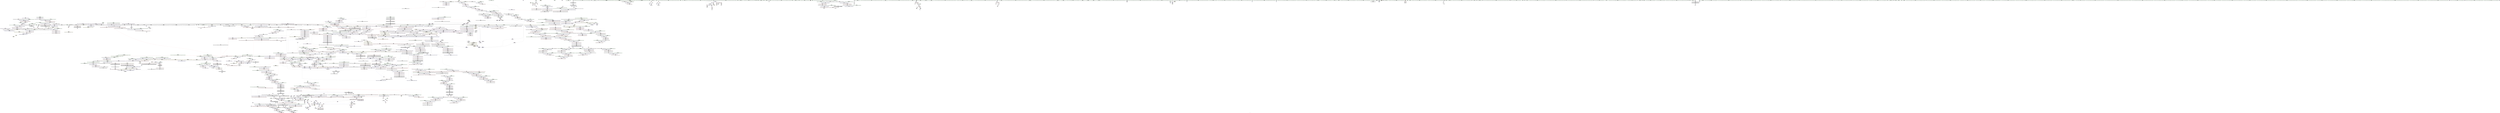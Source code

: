 digraph "SVFG" {
	label="SVFG";

	Node0x5625107934d0 [shape=record,color=grey,label="{NodeID: 0\nNullPtr|{|<s41>152}}"];
	Node0x5625107934d0 -> Node0x562510d2b9c0[style=solid];
	Node0x5625107934d0 -> Node0x562510d2bac0[style=solid];
	Node0x5625107934d0 -> Node0x562510d2bb90[style=solid];
	Node0x5625107934d0 -> Node0x562510d2bc60[style=solid];
	Node0x5625107934d0 -> Node0x562510d2bd30[style=solid];
	Node0x5625107934d0 -> Node0x562510d2be00[style=solid];
	Node0x5625107934d0 -> Node0x562510d2bed0[style=solid];
	Node0x5625107934d0 -> Node0x562510d2bfa0[style=solid];
	Node0x5625107934d0 -> Node0x562510d2c070[style=solid];
	Node0x5625107934d0 -> Node0x562510d2c140[style=solid];
	Node0x5625107934d0 -> Node0x562510d2c210[style=solid];
	Node0x5625107934d0 -> Node0x562510d2c2e0[style=solid];
	Node0x5625107934d0 -> Node0x562510d2c3b0[style=solid];
	Node0x5625107934d0 -> Node0x562510d2c480[style=solid];
	Node0x5625107934d0 -> Node0x562510d2c550[style=solid];
	Node0x5625107934d0 -> Node0x562510d2c620[style=solid];
	Node0x5625107934d0 -> Node0x562510d2c6f0[style=solid];
	Node0x5625107934d0 -> Node0x562510d2c7c0[style=solid];
	Node0x5625107934d0 -> Node0x562510d2c890[style=solid];
	Node0x5625107934d0 -> Node0x562510d2c960[style=solid];
	Node0x5625107934d0 -> Node0x562510d2ca30[style=solid];
	Node0x5625107934d0 -> Node0x562510d2cb00[style=solid];
	Node0x5625107934d0 -> Node0x562510d2cbd0[style=solid];
	Node0x5625107934d0 -> Node0x562510d2cca0[style=solid];
	Node0x5625107934d0 -> Node0x562510d2cd70[style=solid];
	Node0x5625107934d0 -> Node0x562510d2ce40[style=solid];
	Node0x5625107934d0 -> Node0x562510d2cf10[style=solid];
	Node0x5625107934d0 -> Node0x562510d2cfe0[style=solid];
	Node0x5625107934d0 -> Node0x562510d2d0b0[style=solid];
	Node0x5625107934d0 -> Node0x562510d2d180[style=solid];
	Node0x5625107934d0 -> Node0x562510d2d250[style=solid];
	Node0x5625107934d0 -> Node0x562510d2d320[style=solid];
	Node0x5625107934d0 -> Node0x562510d2d3f0[style=solid];
	Node0x5625107934d0 -> Node0x562510d56fa0[style=solid];
	Node0x5625107934d0 -> Node0x562510d59a10[style=solid];
	Node0x5625107934d0 -> Node0x562510d5c860[style=solid];
	Node0x5625107934d0 -> Node0x562510d8e270[style=solid];
	Node0x5625107934d0 -> Node0x562510d8e9f0[style=solid];
	Node0x5625107934d0 -> Node0x562510d8f170[style=solid];
	Node0x5625107934d0 -> Node0x562510d8f8f0[style=solid];
	Node0x5625107934d0 -> Node0x562510d8fef0[style=solid];
	Node0x5625107934d0:s41 -> Node0x562510e7a480[style=solid,color=red];
	Node0x562510d2deb0 [shape=record,color=red,label="{NodeID: 775\n805\<--804\n\<--_M_left\n_ZNSt8_Rb_treeINSt7__cxx1112basic_stringIcSt11char_traitsIcESaIcEEES5_St9_IdentityIS5_ESt4lessIS5_ESaIS5_EE7_S_leftEPSt18_Rb_tree_node_base\n}"];
	Node0x562510d2deb0 -> Node0x562510d23040[style=solid];
	Node0x562510e76350 [shape=record,color=black,label="{NodeID: 2657\n663 = PHI(640, )\n0th arg _ZNSt15_Rb_tree_header8_M_resetEv }"];
	Node0x562510e76350 -> Node0x562510d59940[style=solid];
	Node0x562510d243c0 [shape=record,color=black,label="{NodeID: 443\n1169\<--1168\n\<--\n_ZNSt8_Rb_treeINSt7__cxx1112basic_stringIcSt11char_traitsIcESaIcEEES5_St9_IdentityIS5_ESt4lessIS5_ESaIS5_EE24_M_get_insert_unique_posERKS5_\n|{<s0>98}}"];
	Node0x562510d243c0:s0 -> Node0x562510e6a7a0[style=solid,color=red];
	Node0x562510d17fe0 [shape=record,color=green,label="{NodeID: 111\n613\<--614\n_ZNSt15_Rb_tree_headerC2Ev\<--_ZNSt15_Rb_tree_headerC2Ev_field_insensitive\n}"];
	Node0x562510d338e0 [shape=record,color=red,label="{NodeID: 886\n1683\<--1671\n\<--__args.addr\n_ZNSt8_Rb_treeINSt7__cxx1112basic_stringIcSt11char_traitsIcESaIcEEES5_St9_IdentityIS5_ESt4lessIS5_ESaIS5_EE14_M_create_nodeIJRKS5_EEEPSt13_Rb_tree_nodeIS5_EDpOT_\n|{<s0>139}}"];
	Node0x562510d338e0:s0 -> Node0x562510e6b590[style=solid,color=red];
	Node0x562510d3a350 [shape=record,color=purple,label="{NodeID: 554\n347\<--41\n\<--.str.5\nmain\n}"];
	Node0x562510d1c890 [shape=record,color=green,label="{NodeID: 222\n1264\<--1265\n__v.addr\<--__v.addr_field_insensitive\n_ZNSt8_Rb_treeINSt7__cxx1112basic_stringIcSt11char_traitsIcESaIcEEES5_St9_IdentityIS5_ESt4lessIS5_ESaIS5_EE10_M_insert_IRKS5_NSB_11_Alloc_nodeEEESt17_Rb_tree_iteratorIS5_EPSt18_Rb_tree_node_baseSJ_OT_RT0_\n}"];
	Node0x562510d1c890 -> Node0x562510d30dd0[style=solid];
	Node0x562510d1c890 -> Node0x562510d30ea0[style=solid];
	Node0x562510d1c890 -> Node0x562510d5cfb0[style=solid];
	Node0x562510d58de0 [shape=record,color=blue,label="{NodeID: 997\n523\<--524\n\<--\n_ZNSt3setINSt7__cxx1112basic_stringIcSt11char_traitsIcESaIcEEESt4lessIS5_ESaIS5_EE6insertERKS5_\n|{<s0>43}}"];
	Node0x562510d58de0:s0 -> Node0x562510decff0[style=dashed,color=red];
	Node0x562510d8e0f0 [shape=record,color=grey,label="{NodeID: 1772\n357 = cmp(355, 356, )\n}"];
	Node0x562510d3fde0 [shape=record,color=purple,label="{NodeID: 665\n1653\<--1652\n_M_t\<--this1\n_ZNKSt8_Rb_treeINSt7__cxx1112basic_stringIcSt11char_traitsIcESaIcEEES5_St9_IdentityIS5_ESt4lessIS5_ESaIS5_EE11_Alloc_nodeclIRKS5_EEPSt13_Rb_tree_nodeIS5_EOT_\n}"];
	Node0x562510d3fde0 -> Node0x562510d33740[style=solid];
	Node0x562510e6a440 [shape=record,color=black,label="{NodeID: 2547\n998 = PHI(992, )\n0th arg _ZN9__gnu_cxx13new_allocatorISt13_Rb_tree_nodeINSt7__cxx1112basic_stringIcSt11char_traitsIcESaIcEEEEED2Ev }"];
	Node0x562510e6a440 -> Node0x562510d5b750[style=solid];
	Node0x562510d2aea0 [shape=record,color=green,label="{NodeID: 333\n2021\<--2022\nthis.addr\<--this.addr_field_insensitive\n_ZNKSt8_Rb_treeINSt7__cxx1112basic_stringIcSt11char_traitsIcESaIcEEES5_St9_IdentityIS5_ESt4lessIS5_ESaIS5_EE14_M_lower_boundEPKSt13_Rb_tree_nodeIS5_EPKSt18_Rb_tree_node_baseRKS5_\n}"];
	Node0x562510d2aea0 -> Node0x562510d55460[style=solid];
	Node0x562510d2aea0 -> Node0x562510d61730[style=solid];
	Node0x562510dfb3f0 [shape=record,color=yellow,style=double,label="{NodeID: 2215\nRETMU(2V_2)\npts\{10 \}\nFun[_GLOBAL__sub_I_nika_0_1.cpp]}"];
	Node0x562510d5e810 [shape=record,color=blue,label="{NodeID: 1108\n1504\<--1503\nthis.addr\<--this\n_ZNSt17_Rb_tree_iteratorINSt7__cxx1112basic_stringIcSt11char_traitsIcESaIcEEEEmmEv\n}"];
	Node0x562510d5e810 -> Node0x562510d327d0[style=dashed];
	Node0x562510793560 [shape=record,color=green,label="{NodeID: 1\n7\<--1\n__dso_handle\<--dummyObj\nGlob }"];
	Node0x562510d2df80 [shape=record,color=red,label="{NodeID: 776\n817\<--811\nthis1\<--this.addr\n_ZNSt8_Rb_treeINSt7__cxx1112basic_stringIcSt11char_traitsIcESaIcEEES5_St9_IdentityIS5_ESt4lessIS5_ESaIS5_EE12_M_drop_nodeEPSt13_Rb_tree_nodeIS5_E\n|{<s0>67|<s1>68}}"];
	Node0x562510d2df80:s0 -> Node0x562510e7a980[style=solid,color=red];
	Node0x562510d2df80:s1 -> Node0x562510e6d5c0[style=solid,color=red];
	Node0x562510e76460 [shape=record,color=black,label="{NodeID: 2658\n1919 = PHI(1105, )\n0th arg _ZSt7forwardIRbEOT_RNSt16remove_referenceIS1_E4typeE }"];
	Node0x562510e76460 -> Node0x562510d60f10[style=solid];
	Node0x562510d24490 [shape=record,color=black,label="{NodeID: 444\n1173\<--1172\n\<--\n_ZNSt8_Rb_treeINSt7__cxx1112basic_stringIcSt11char_traitsIcESaIcEEES5_St9_IdentityIS5_ESt4lessIS5_ESaIS5_EE24_M_get_insert_unique_posERKS5_\n|{<s0>99}}"];
	Node0x562510d24490:s0 -> Node0x562510e6eb20[style=solid,color=red];
	Node0x562510d180e0 [shape=record,color=green,label="{NodeID: 112\n618\<--619\nthis.addr\<--this.addr_field_insensitive\n_ZNSaISt13_Rb_tree_nodeINSt7__cxx1112basic_stringIcSt11char_traitsIcESaIcEEEEEC2Ev\n}"];
	Node0x562510d180e0 -> Node0x562510d447d0[style=solid];
	Node0x562510d180e0 -> Node0x562510d59530[style=solid];
	Node0x562510dece30 [shape=record,color=yellow,style=double,label="{NodeID: 1994\n211V_1 = ENCHI(MR_211V_0)\npts\{5070000 \}\nFun[_ZNSt4pairISt23_Rb_tree_const_iteratorINSt7__cxx1112basic_stringIcSt11char_traitsIcESaIcEEEEbEC2IRSt17_Rb_tree_iteratorIS6_ERbLb1EEEOT_OT0_]|{<s0>92}}"];
	Node0x562510dece30:s0 -> Node0x562510d60e40[style=dashed,color=red];
	Node0x562510d339b0 [shape=record,color=red,label="{NodeID: 887\n1682\<--1673\n\<--__tmp\n_ZNSt8_Rb_treeINSt7__cxx1112basic_stringIcSt11char_traitsIcESaIcEEES5_St9_IdentityIS5_ESt4lessIS5_ESaIS5_EE14_M_create_nodeIJRKS5_EEEPSt13_Rb_tree_nodeIS5_EDpOT_\n|{<s0>140}}"];
	Node0x562510d339b0:s0 -> Node0x562510e6ae20[style=solid,color=red];
	Node0x562510d3a420 [shape=record,color=purple,label="{NodeID: 555\n348\<--43\n\<--.str.6\nmain\n}"];
	Node0x562510d1c960 [shape=record,color=green,label="{NodeID: 223\n1266\<--1267\n__node_gen.addr\<--__node_gen.addr_field_insensitive\n_ZNSt8_Rb_treeINSt7__cxx1112basic_stringIcSt11char_traitsIcESaIcEEES5_St9_IdentityIS5_ESt4lessIS5_ESaIS5_EE10_M_insert_IRKS5_NSB_11_Alloc_nodeEEESt17_Rb_tree_iteratorIS5_EPSt18_Rb_tree_node_baseSJ_OT_RT0_\n}"];
	Node0x562510d1c960 -> Node0x562510d30f70[style=solid];
	Node0x562510d1c960 -> Node0x562510d5d080[style=solid];
	Node0x562510d58eb0 [shape=record,color=blue,label="{NodeID: 998\n526\<--527\n\<--\n_ZNSt3setINSt7__cxx1112basic_stringIcSt11char_traitsIcESaIcEEESt4lessIS5_ESaIS5_EE6insertERKS5_\n|{<s0>43}}"];
	Node0x562510d58eb0:s0 -> Node0x562510ded0d0[style=dashed,color=red];
	Node0x562510d8e270 [shape=record,color=grey,label="{NodeID: 1773\n2036 = cmp(2035, 3, )\n}"];
	Node0x562510d3feb0 [shape=record,color=purple,label="{NodeID: 666\n1912\<--1911\n_M_node\<--this1\n_ZNSt23_Rb_tree_const_iteratorINSt7__cxx1112basic_stringIcSt11char_traitsIcESaIcEEEEC2ERKSt17_Rb_tree_iteratorIS5_E\n}"];
	Node0x562510d3feb0 -> Node0x562510d60e40[style=solid];
	Node0x562510e6a550 [shape=record,color=black,label="{NodeID: 2548\n1599 = PHI(1593, )\n0th arg _ZNK9__gnu_cxx16__aligned_membufINSt7__cxx1112basic_stringIcSt11char_traitsIcESaIcEEEE6_M_ptrEv }"];
	Node0x562510e6a550 -> Node0x562510d5f1d0[style=solid];
	Node0x562510d2af70 [shape=record,color=green,label="{NodeID: 334\n2023\<--2024\n__x.addr\<--__x.addr_field_insensitive\n_ZNKSt8_Rb_treeINSt7__cxx1112basic_stringIcSt11char_traitsIcESaIcEEES5_St9_IdentityIS5_ESt4lessIS5_ESaIS5_EE14_M_lower_boundEPKSt13_Rb_tree_nodeIS5_EPKSt18_Rb_tree_node_baseRKS5_\n}"];
	Node0x562510d2af70 -> Node0x562510d55530[style=solid];
	Node0x562510d2af70 -> Node0x562510d55600[style=solid];
	Node0x562510d2af70 -> Node0x562510d556d0[style=solid];
	Node0x562510d2af70 -> Node0x562510d557a0[style=solid];
	Node0x562510d2af70 -> Node0x562510d55870[style=solid];
	Node0x562510d2af70 -> Node0x562510d61800[style=solid];
	Node0x562510d2af70 -> Node0x562510d61b40[style=solid];
	Node0x562510d2af70 -> Node0x562510d61c10[style=solid];
	Node0x562510d5e8e0 [shape=record,color=blue,label="{NodeID: 1109\n1513\<--1510\n_M_node2\<--call\n_ZNSt17_Rb_tree_iteratorINSt7__cxx1112basic_stringIcSt11char_traitsIcESaIcEEEEmmEv\n|{<s0>104}}"];
	Node0x562510d5e8e0:s0 -> Node0x562510dcbab0[style=dashed,color=blue];
	Node0x562510cd9c20 [shape=record,color=green,label="{NodeID: 2\n9\<--1\n\<--dummyObj\nCan only get source location for instruction, argument, global var or function.}"];
	Node0x562510d2e050 [shape=record,color=red,label="{NodeID: 777\n818\<--813\n\<--__p.addr\n_ZNSt8_Rb_treeINSt7__cxx1112basic_stringIcSt11char_traitsIcESaIcEEES5_St9_IdentityIS5_ESt4lessIS5_ESaIS5_EE12_M_drop_nodeEPSt13_Rb_tree_nodeIS5_E\n|{<s0>67}}"];
	Node0x562510d2e050:s0 -> Node0x562510e7aac0[style=solid,color=red];
	Node0x562510e76570 [shape=record,color=black,label="{NodeID: 2659\n863 = PHI(890, )\n|{<s0>74}}"];
	Node0x562510e76570:s0 -> Node0x562510e666a0[style=solid,color=red];
	Node0x562510d24560 [shape=record,color=black,label="{NodeID: 445\n1182\<--1181\ntobool7\<--\n_ZNSt8_Rb_treeINSt7__cxx1112basic_stringIcSt11char_traitsIcESaIcEEES5_St9_IdentityIS5_ESt4lessIS5_ESaIS5_EE24_M_get_insert_unique_posERKS5_\n}"];
	Node0x562510d1ce10 [shape=record,color=green,label="{NodeID: 113\n624\<--625\n_ZN9__gnu_cxx13new_allocatorISt13_Rb_tree_nodeINSt7__cxx1112basic_stringIcSt11char_traitsIcESaIcEEEEEC2Ev\<--_ZN9__gnu_cxx13new_allocatorISt13_Rb_tree_nodeINSt7__cxx1112basic_stringIcSt11char_traitsIcESaIcEEEEEC2Ev_field_insensitive\n}"];
	Node0x562510d33a80 [shape=record,color=red,label="{NodeID: 888\n1688\<--1673\n\<--__tmp\n_ZNSt8_Rb_treeINSt7__cxx1112basic_stringIcSt11char_traitsIcESaIcEEES5_St9_IdentityIS5_ESt4lessIS5_ESaIS5_EE14_M_create_nodeIJRKS5_EEEPSt13_Rb_tree_nodeIS5_EDpOT_\n}"];
	Node0x562510d33a80 -> Node0x562510d37020[style=solid];
	Node0x562510d3a4f0 [shape=record,color=purple,label="{NodeID: 556\n360\<--46\n\<--.str.7\nmain\n}"];
	Node0x562510d1ca30 [shape=record,color=green,label="{NodeID: 224\n1268\<--1269\n__insert_left\<--__insert_left_field_insensitive\n_ZNSt8_Rb_treeINSt7__cxx1112basic_stringIcSt11char_traitsIcESaIcEEES5_St9_IdentityIS5_ESt4lessIS5_ESaIS5_EE10_M_insert_IRKS5_NSB_11_Alloc_nodeEEESt17_Rb_tree_iteratorIS5_EPSt18_Rb_tree_node_baseSJ_OT_RT0_\n}"];
	Node0x562510d1ca30 -> Node0x562510d31040[style=solid];
	Node0x562510d1ca30 -> Node0x562510d5d150[style=solid];
	Node0x562510d58f80 [shape=record,color=blue,label="{NodeID: 999\n540\<--538\nthis.addr\<--this\n_ZNKSt3setINSt7__cxx1112basic_stringIcSt11char_traitsIcESaIcEEESt4lessIS5_ESaIS5_EE5countERKS5_\n}"];
	Node0x562510d58f80 -> Node0x562510d443c0[style=dashed];
	Node0x562510d8e3f0 [shape=record,color=grey,label="{NodeID: 1774\n1993 = cmp(1989, 1992, )\n}"];
	Node0x562510d8e3f0 -> Node0x562510d38060[style=solid];
	Node0x562510d3ff80 [shape=record,color=purple,label="{NodeID: 667\n1914\<--1913\n_M_node2\<--\n_ZNSt23_Rb_tree_const_iteratorINSt7__cxx1112basic_stringIcSt11char_traitsIcESaIcEEEEC2ERKSt17_Rb_tree_iteratorIS5_E\n}"];
	Node0x562510d3ff80 -> Node0x562510d35140[style=solid];
	Node0x562510e6a660 [shape=record,color=black,label="{NodeID: 2549\n1896 = PHI(1097, )\n0th arg _ZSt7forwardIRSt17_Rb_tree_iteratorINSt7__cxx1112basic_stringIcSt11char_traitsIcESaIcEEEEEOT_RNSt16remove_referenceIS9_E4typeE }"];
	Node0x562510e6a660 -> Node0x562510d60bd0[style=solid];
	Node0x562510d2b040 [shape=record,color=green,label="{NodeID: 335\n2025\<--2026\n__y.addr\<--__y.addr_field_insensitive\n_ZNKSt8_Rb_treeINSt7__cxx1112basic_stringIcSt11char_traitsIcESaIcEEES5_St9_IdentityIS5_ESt4lessIS5_ESaIS5_EE14_M_lower_boundEPKSt13_Rb_tree_nodeIS5_EPKSt18_Rb_tree_node_baseRKS5_\n}"];
	Node0x562510d2b040 -> Node0x562510d55940[style=solid];
	Node0x562510d2b040 -> Node0x562510d618d0[style=solid];
	Node0x562510d2b040 -> Node0x562510d61a70[style=solid];
	Node0x562510d5e9b0 [shape=record,color=blue,label="{NodeID: 1110\n1518\<--1517\n__x.addr\<--__x\n_ZNSt8_Rb_treeINSt7__cxx1112basic_stringIcSt11char_traitsIcESaIcEEES5_St9_IdentityIS5_ESt4lessIS5_ESaIS5_EE6_S_keyEPKSt18_Rb_tree_node_base\n}"];
	Node0x562510d5e9b0 -> Node0x562510d32970[style=dashed];
	Node0x562510d13ca0 [shape=record,color=green,label="{NodeID: 3\n12\<--1\n\<--dummyObj\nCan only get source location for instruction, argument, global var or function.}"];
	Node0x562510d2e120 [shape=record,color=red,label="{NodeID: 778\n822\<--813\n\<--__p.addr\n_ZNSt8_Rb_treeINSt7__cxx1112basic_stringIcSt11char_traitsIcESaIcEEES5_St9_IdentityIS5_ESt4lessIS5_ESaIS5_EE12_M_drop_nodeEPSt13_Rb_tree_nodeIS5_E\n|{<s0>68}}"];
	Node0x562510d2e120:s0 -> Node0x562510e6d770[style=solid,color=red];
	Node0x562510e76710 [shape=record,color=black,label="{NodeID: 2660\n906 = PHI(923, )\n}"];
	Node0x562510e76710 -> Node0x562510d23450[style=solid];
	Node0x562510d24630 [shape=record,color=black,label="{NodeID: 446\n1203\<--1202\n\<--_M_impl13\n_ZNSt8_Rb_treeINSt7__cxx1112basic_stringIcSt11char_traitsIcESaIcEEES5_St9_IdentityIS5_ESt4lessIS5_ESaIS5_EE24_M_get_insert_unique_posERKS5_\n}"];
	Node0x562510d24630 -> Node0x562510d3dfd0[style=solid];
	Node0x562510d1ced0 [shape=record,color=green,label="{NodeID: 114\n629\<--630\nthis.addr\<--this.addr_field_insensitive\n_ZNSt20_Rb_tree_key_compareISt4lessINSt7__cxx1112basic_stringIcSt11char_traitsIcESaIcEEEEEC2Ev\n}"];
	Node0x562510d1ced0 -> Node0x562510d448a0[style=solid];
	Node0x562510d1ced0 -> Node0x562510d59600[style=solid];
	Node0x562510decff0 [shape=record,color=yellow,style=double,label="{NodeID: 1996\n150V_1 = ENCHI(MR_150V_0)\npts\{5130000 \}\nFun[_ZNSt4pairISt23_Rb_tree_const_iteratorINSt7__cxx1112basic_stringIcSt11char_traitsIcESaIcEEEEbEC2IRSt17_Rb_tree_iteratorIS6_ERbLb1EEEOT_OT0_]|{<s0>92}}"];
	Node0x562510decff0:s0 -> Node0x562510dce350[style=dashed,color=red];
	Node0x562510d33b50 [shape=record,color=red,label="{NodeID: 889\n1695\<--1692\nthis1\<--this.addr\n_ZNSt8_Rb_treeINSt7__cxx1112basic_stringIcSt11char_traitsIcESaIcEEES5_St9_IdentityIS5_ESt4lessIS5_ESaIS5_EE11_M_get_nodeEv\n|{<s0>141}}"];
	Node0x562510d33b50:s0 -> Node0x562510e6b1e0[style=solid,color=red];
	Node0x562510d3a5c0 [shape=record,color=purple,label="{NodeID: 557\n457\<--48\n\<--.str.8\nmain\n}"];
	Node0x562510d1cb00 [shape=record,color=green,label="{NodeID: 225\n1270\<--1271\nref.tmp\<--ref.tmp_field_insensitive\n_ZNSt8_Rb_treeINSt7__cxx1112basic_stringIcSt11char_traitsIcESaIcEEES5_St9_IdentityIS5_ESt4lessIS5_ESaIS5_EE10_M_insert_IRKS5_NSB_11_Alloc_nodeEEESt17_Rb_tree_iteratorIS5_EPSt18_Rb_tree_node_baseSJ_OT_RT0_\n|{<s0>110}}"];
	Node0x562510d1cb00:s0 -> Node0x562510e66a60[style=solid,color=red];
	Node0x562510d59050 [shape=record,color=blue,label="{NodeID: 1000\n542\<--539\n__x.addr\<--__x\n_ZNKSt3setINSt7__cxx1112basic_stringIcSt11char_traitsIcESaIcEEESt4lessIS5_ESaIS5_EE5countERKS5_\n}"];
	Node0x562510d59050 -> Node0x562510d44490[style=dashed];
	Node0x562510d8e570 [shape=record,color=grey,label="{NodeID: 1775\n374 = cmp(371, 12, )\n}"];
	Node0x562510d40050 [shape=record,color=purple,label="{NodeID: 668\n1968\<--1928\ncoerce.dive10\<--retval\n_ZNKSt8_Rb_treeINSt7__cxx1112basic_stringIcSt11char_traitsIcESaIcEEES5_St9_IdentityIS5_ESt4lessIS5_ESaIS5_EE4findERKS5_\n}"];
	Node0x562510d40050 -> Node0x562510d61320[style=solid];
	Node0x562510e6a7a0 [shape=record,color=black,label="{NodeID: 2550\n799 = PHI(749, 1169, )\n0th arg _ZNSt8_Rb_treeINSt7__cxx1112basic_stringIcSt11char_traitsIcESaIcEEES5_St9_IdentityIS5_ESt4lessIS5_ESaIS5_EE7_S_leftEPSt18_Rb_tree_node_base }"];
	Node0x562510e6a7a0 -> Node0x562510d5a570[style=solid];
	Node0x562510d2b110 [shape=record,color=green,label="{NodeID: 336\n2027\<--2028\n__k.addr\<--__k.addr_field_insensitive\n_ZNKSt8_Rb_treeINSt7__cxx1112basic_stringIcSt11char_traitsIcESaIcEEES5_St9_IdentityIS5_ESt4lessIS5_ESaIS5_EE14_M_lower_boundEPKSt13_Rb_tree_nodeIS5_EPKSt18_Rb_tree_node_baseRKS5_\n}"];
	Node0x562510d2b110 -> Node0x562510d55a10[style=solid];
	Node0x562510d2b110 -> Node0x562510d619a0[style=solid];
	Node0x562510d5ea80 [shape=record,color=blue,label="{NodeID: 1111\n1533\<--1530\nthis.addr\<--this\n_ZNSt4pairIPSt18_Rb_tree_node_baseS1_EC2IRS1_Lb1EEEOT_RKS1_\n}"];
	Node0x562510d5ea80 -> Node0x562510d32a40[style=dashed];
	Node0x562510d13fe0 [shape=record,color=green,label="{NodeID: 4\n27\<--1\n\<--dummyObj\nCan only get source location for instruction, argument, global var or function.}"];
	Node0x562510d2e1f0 [shape=record,color=red,label="{NodeID: 779\n836\<--830\nthis1\<--this.addr\n_ZNSt8_Rb_treeINSt7__cxx1112basic_stringIcSt11char_traitsIcESaIcEEES5_St9_IdentityIS5_ESt4lessIS5_ESaIS5_EE15_M_destroy_nodeEPSt13_Rb_tree_nodeIS5_E\n|{<s0>69}}"];
	Node0x562510d2e1f0:s0 -> Node0x562510e6b1e0[style=solid,color=red];
	Node0x562510e76820 [shape=record,color=black,label="{NodeID: 2661\n929 = PHI(934, )\n}"];
	Node0x562510e76820 -> Node0x562510d23520[style=solid];
	Node0x562510d24700 [shape=record,color=black,label="{NodeID: 447\n1114\<--1222\n_ZNSt8_Rb_treeINSt7__cxx1112basic_stringIcSt11char_traitsIcESaIcEEES5_St9_IdentityIS5_ESt4lessIS5_ESaIS5_EE24_M_get_insert_unique_posERKS5__ret\<--\n_ZNSt8_Rb_treeINSt7__cxx1112basic_stringIcSt11char_traitsIcESaIcEEES5_St9_IdentityIS5_ESt4lessIS5_ESaIS5_EE24_M_get_insert_unique_posERKS5_\n|{<s0>84}}"];
	Node0x562510d24700:s0 -> Node0x562510e76ad0[style=solid,color=blue];
	Node0x562510d1cfa0 [shape=record,color=green,label="{NodeID: 115\n637\<--638\nthis.addr\<--this.addr_field_insensitive\n_ZNSt15_Rb_tree_headerC2Ev\n}"];
	Node0x562510d1cfa0 -> Node0x562510d44970[style=solid];
	Node0x562510d1cfa0 -> Node0x562510d596d0[style=solid];
	Node0x562510ded0d0 [shape=record,color=yellow,style=double,label="{NodeID: 1997\n152V_1 = ENCHI(MR_152V_0)\npts\{5130001 \}\nFun[_ZNSt4pairISt23_Rb_tree_const_iteratorINSt7__cxx1112basic_stringIcSt11char_traitsIcESaIcEEEEbEC2IRSt17_Rb_tree_iteratorIS6_ERbLb1EEEOT_OT0_]}"];
	Node0x562510ded0d0 -> Node0x562510d2fb20[style=dashed];
	Node0x562510d33c20 [shape=record,color=red,label="{NodeID: 890\n1718\<--1705\nthis1\<--this.addr\n_ZNSt8_Rb_treeINSt7__cxx1112basic_stringIcSt11char_traitsIcESaIcEEES5_St9_IdentityIS5_ESt4lessIS5_ESaIS5_EE17_M_construct_nodeIJRKS5_EEEvPSt13_Rb_tree_nodeIS5_EDpOT_\n|{<s0>143|<s1>148}}"];
	Node0x562510d33c20:s0 -> Node0x562510e6b1e0[style=solid,color=red];
	Node0x562510d33c20:s1 -> Node0x562510e6d5c0[style=solid,color=red];
	Node0x562510d3a690 [shape=record,color=purple,label="{NodeID: 558\n2136\<--50\nllvm.global_ctors_0\<--llvm.global_ctors\nGlob }"];
	Node0x562510d3a690 -> Node0x562510d56da0[style=solid];
	Node0x562510d1cbd0 [shape=record,color=green,label="{NodeID: 226\n1272\<--1273\n__z\<--__z_field_insensitive\n_ZNSt8_Rb_treeINSt7__cxx1112basic_stringIcSt11char_traitsIcESaIcEEES5_St9_IdentityIS5_ESt4lessIS5_ESaIS5_EE10_M_insert_IRKS5_NSB_11_Alloc_nodeEEESt17_Rb_tree_iteratorIS5_EPSt18_Rb_tree_node_baseSJ_OT_RT0_\n}"];
	Node0x562510d1cbd0 -> Node0x562510d31110[style=solid];
	Node0x562510d1cbd0 -> Node0x562510d311e0[style=solid];
	Node0x562510d1cbd0 -> Node0x562510d5d220[style=solid];
	Node0x562510d59120 [shape=record,color=blue,label="{NodeID: 1001\n556\<--553\ncoerce.dive\<--call\n_ZNKSt3setINSt7__cxx1112basic_stringIcSt11char_traitsIcESaIcEEESt4lessIS5_ESaIS5_EE5countERKS5_\n|{<s0>46}}"];
	Node0x562510d59120:s0 -> Node0x562510df2730[style=dashed,color=red];
	Node0x562510d8e6f0 [shape=record,color=grey,label="{NodeID: 1776\n388 = cmp(385, 12, )\n}"];
	Node0x562510d40120 [shape=record,color=purple,label="{NodeID: 669\n1975\<--1928\ncoerce.dive11\<--retval\n_ZNKSt8_Rb_treeINSt7__cxx1112basic_stringIcSt11char_traitsIcESaIcEEES5_St9_IdentityIS5_ESt4lessIS5_ESaIS5_EE4findERKS5_\n}"];
	Node0x562510d40120 -> Node0x562510d35620[style=solid];
	Node0x562510e6a9b0 [shape=record,color=black,label="{NodeID: 2551\n2070 = PHI(1940, )\n0th arg _ZNKSt8_Rb_treeINSt7__cxx1112basic_stringIcSt11char_traitsIcESaIcEEES5_St9_IdentityIS5_ESt4lessIS5_ESaIS5_EE8_M_beginEv }"];
	Node0x562510e6a9b0 -> Node0x562510d61ce0[style=solid];
	Node0x562510d2b1e0 [shape=record,color=green,label="{NodeID: 337\n2052\<--2053\n_ZNSt8_Rb_treeINSt7__cxx1112basic_stringIcSt11char_traitsIcESaIcEEES5_St9_IdentityIS5_ESt4lessIS5_ESaIS5_EE7_S_leftEPKSt18_Rb_tree_node_base\<--_ZNSt8_Rb_treeINSt7__cxx1112basic_stringIcSt11char_traitsIcESaIcEEES5_St9_IdentityIS5_ESt4lessIS5_ESaIS5_EE7_S_leftEPKSt18_Rb_tree_node_base_field_insensitive\n}"];
	Node0x562510d5eb50 [shape=record,color=blue,label="{NodeID: 1112\n1535\<--1531\n__x.addr\<--__x\n_ZNSt4pairIPSt18_Rb_tree_node_baseS1_EC2IRS1_Lb1EEEOT_RKS1_\n}"];
	Node0x562510d5eb50 -> Node0x562510d32b10[style=dashed];
	Node0x562510d140a0 [shape=record,color=green,label="{NodeID: 5\n33\<--1\n_ZSt3cin\<--dummyObj\nGlob }"];
	Node0x562510d2e2c0 [shape=record,color=red,label="{NodeID: 780\n840\<--832\n\<--__p.addr\n_ZNSt8_Rb_treeINSt7__cxx1112basic_stringIcSt11char_traitsIcESaIcEEES5_St9_IdentityIS5_ESt4lessIS5_ESaIS5_EE15_M_destroy_nodeEPSt13_Rb_tree_nodeIS5_E\n|{<s0>70}}"];
	Node0x562510d2e2c0:s0 -> Node0x562510e7b640[style=solid,color=red];
	Node0x562510e76930 [shape=record,color=black,label="{NodeID: 2662\n1031 = PHI(1224, )\n|{<s0>84}}"];
	Node0x562510e76930:s0 -> Node0x562510e67a70[style=solid,color=red];
	Node0x562510d247d0 [shape=record,color=black,label="{NodeID: 448\n1224\<--1234\n_ZNKSt9_IdentityINSt7__cxx1112basic_stringIcSt11char_traitsIcESaIcEEEEclERKS5__ret\<--\n_ZNKSt9_IdentityINSt7__cxx1112basic_stringIcSt11char_traitsIcESaIcEEEEclERKS5_\n|{<s0>83|<s1>110|<s2>122|<s3>128}}"];
	Node0x562510d247d0:s0 -> Node0x562510e76930[style=solid,color=blue];
	Node0x562510d247d0:s1 -> Node0x562510e77e40[style=solid,color=blue];
	Node0x562510d247d0:s2 -> Node0x562510e78650[style=solid,color=blue];
	Node0x562510d247d0:s3 -> Node0x562510e651a0[style=solid,color=blue];
	Node0x562510d1d070 [shape=record,color=green,label="{NodeID: 116\n646\<--647\n_ZNSt15_Rb_tree_header8_M_resetEv\<--_ZNSt15_Rb_tree_header8_M_resetEv_field_insensitive\n}"];
	Node0x562510d33cf0 [shape=record,color=red,label="{NodeID: 891\n1719\<--1707\n\<--__node.addr\n_ZNSt8_Rb_treeINSt7__cxx1112basic_stringIcSt11char_traitsIcESaIcEEES5_St9_IdentityIS5_ESt4lessIS5_ESaIS5_EE17_M_construct_nodeIJRKS5_EEEvPSt13_Rb_tree_nodeIS5_EDpOT_\n}"];
	Node0x562510d33cf0 -> Node0x562510d371c0[style=solid];
	Node0x562510d3a760 [shape=record,color=purple,label="{NodeID: 559\n2137\<--50\nllvm.global_ctors_1\<--llvm.global_ctors\nGlob }"];
	Node0x562510d3a760 -> Node0x562510d56ea0[style=solid];
	Node0x562510d1cca0 [shape=record,color=green,label="{NodeID: 227\n1303\<--1304\n_ZNKSt8_Rb_treeINSt7__cxx1112basic_stringIcSt11char_traitsIcESaIcEEES5_St9_IdentityIS5_ESt4lessIS5_ESaIS5_EE11_Alloc_nodeclIRKS5_EEPSt13_Rb_tree_nodeIS5_EOT_\<--_ZNKSt8_Rb_treeINSt7__cxx1112basic_stringIcSt11char_traitsIcESaIcEEES5_St9_IdentityIS5_ESt4lessIS5_ESaIS5_EE11_Alloc_nodeclIRKS5_EEPSt13_Rb_tree_nodeIS5_EOT__field_insensitive\n}"];
	Node0x562510d591f0 [shape=record,color=blue,label="{NodeID: 1002\n562\<--559\ncoerce.dive5\<--call4\n_ZNKSt3setINSt7__cxx1112basic_stringIcSt11char_traitsIcESaIcEEESt4lessIS5_ESaIS5_EE5countERKS5_\n|{<s0>46}}"];
	Node0x562510d591f0:s0 -> Node0x562510df2840[style=dashed,color=red];
	Node0x562510d8e870 [shape=record,color=grey,label="{NodeID: 1777\n297 = cmp(296, 221, )\n}"];
	Node0x562510d401f0 [shape=record,color=purple,label="{NodeID: 670\n1951\<--1934\ncoerce.dive\<--__j\n_ZNKSt8_Rb_treeINSt7__cxx1112basic_stringIcSt11char_traitsIcESaIcEEES5_St9_IdentityIS5_ESt4lessIS5_ESaIS5_EE4findERKS5_\n}"];
	Node0x562510d401f0 -> Node0x562510d61180[style=solid];
	Node0x562510e6aac0 [shape=record,color=black,label="{NodeID: 2552\n1828 = PHI(1724, )\n1st arg _ZNSt16allocator_traitsISaISt13_Rb_tree_nodeINSt7__cxx1112basic_stringIcSt11char_traitsIcESaIcEEEEEE9constructIS6_JRKS6_EEEvRS8_PT_DpOT0_ }"];
	Node0x562510e6aac0 -> Node0x562510d60620[style=solid];
	Node0x562510d2b2e0 [shape=record,color=green,label="{NodeID: 338\n2059\<--2060\n_ZNSt8_Rb_treeINSt7__cxx1112basic_stringIcSt11char_traitsIcESaIcEEES5_St9_IdentityIS5_ESt4lessIS5_ESaIS5_EE8_S_rightEPKSt18_Rb_tree_node_base\<--_ZNSt8_Rb_treeINSt7__cxx1112basic_stringIcSt11char_traitsIcESaIcEEES5_St9_IdentityIS5_ESt4lessIS5_ESaIS5_EE8_S_rightEPKSt18_Rb_tree_node_base_field_insensitive\n}"];
	Node0x562510d5ec20 [shape=record,color=blue,label="{NodeID: 1113\n1537\<--1532\n__y.addr\<--__y\n_ZNSt4pairIPSt18_Rb_tree_node_baseS1_EC2IRS1_Lb1EEEOT_RKS1_\n}"];
	Node0x562510d5ec20 -> Node0x562510d32be0[style=dashed];
	Node0x562510d14160 [shape=record,color=green,label="{NodeID: 6\n34\<--1\n.str\<--dummyObj\nGlob }"];
	Node0x562510de49b0 [shape=record,color=yellow,style=double,label="{NodeID: 1888\n14V_1 = ENCHI(MR_14V_0)\npts\{3300001 \}\nFun[_ZNSt3setINSt7__cxx1112basic_stringIcSt11char_traitsIcESaIcEEESt4lessIS5_ESaIS5_EED2Ev]|{<s0>47}}"];
	Node0x562510de49b0:s0 -> Node0x562510df3c20[style=dashed,color=red];
	Node0x562510d2e390 [shape=record,color=red,label="{NodeID: 781\n847\<--832\n\<--__p.addr\n_ZNSt8_Rb_treeINSt7__cxx1112basic_stringIcSt11char_traitsIcESaIcEEES5_St9_IdentityIS5_ESt4lessIS5_ESaIS5_EE15_M_destroy_nodeEPSt13_Rb_tree_nodeIS5_E\n}"];
	Node0x562510e76ad0 [shape=record,color=black,label="{NodeID: 2663\n1034 = PHI(1114, )\n}"];
	Node0x562510d248a0 [shape=record,color=black,label="{NodeID: 449\n1288\<--1287\n\<--_M_impl\n_ZNSt8_Rb_treeINSt7__cxx1112basic_stringIcSt11char_traitsIcESaIcEEES5_St9_IdentityIS5_ESt4lessIS5_ESaIS5_EE10_M_insert_IRKS5_NSB_11_Alloc_nodeEEESt17_Rb_tree_iteratorIS5_EPSt18_Rb_tree_node_baseSJ_OT_RT0_\n}"];
	Node0x562510d248a0 -> Node0x562510d3e4b0[style=solid];
	Node0x562510d1d170 [shape=record,color=green,label="{NodeID: 117\n652\<--653\n__clang_call_terminate\<--__clang_call_terminate_field_insensitive\n}"];
	Node0x562510d33dc0 [shape=record,color=red,label="{NodeID: 892\n1723\<--1707\n\<--__node.addr\n_ZNSt8_Rb_treeINSt7__cxx1112basic_stringIcSt11char_traitsIcESaIcEEES5_St9_IdentityIS5_ESt4lessIS5_ESaIS5_EE17_M_construct_nodeIJRKS5_EEEvPSt13_Rb_tree_nodeIS5_EDpOT_\n|{<s0>144}}"];
	Node0x562510d33dc0:s0 -> Node0x562510e7b640[style=solid,color=red];
	Node0x562510d3a860 [shape=record,color=purple,label="{NodeID: 560\n2138\<--50\nllvm.global_ctors_2\<--llvm.global_ctors\nGlob }"];
	Node0x562510d3a860 -> Node0x562510d56fa0[style=solid];
	Node0x562510d253f0 [shape=record,color=green,label="{NodeID: 228\n1317\<--1318\n_ZSt29_Rb_tree_insert_and_rebalancebPSt18_Rb_tree_node_baseS0_RS_\<--_ZSt29_Rb_tree_insert_and_rebalancebPSt18_Rb_tree_node_baseS0_RS__field_insensitive\n}"];
	Node0x562510d592c0 [shape=record,color=blue,label="{NodeID: 1003\n573\<--572\nthis.addr\<--this\n_ZNSt3setINSt7__cxx1112basic_stringIcSt11char_traitsIcESaIcEEESt4lessIS5_ESaIS5_EED2Ev\n}"];
	Node0x562510d592c0 -> Node0x562510d44560[style=dashed];
	Node0x562510d8e9f0 [shape=record,color=grey,label="{NodeID: 1778\n740 = cmp(739, 3, )\n}"];
	Node0x562510d402c0 [shape=record,color=purple,label="{NodeID: 671\n1962\<--1934\n_M_node\<--__j\n_ZNKSt8_Rb_treeINSt7__cxx1112basic_stringIcSt11char_traitsIcESaIcEEES5_St9_IdentityIS5_ESt4lessIS5_ESaIS5_EE4findERKS5_\n}"];
	Node0x562510d402c0 -> Node0x562510d35550[style=solid];
	Node0x562510e6abd0 [shape=record,color=black,label="{NodeID: 2553\n1829 = PHI(1726, )\n2nd arg _ZNSt16allocator_traitsISaISt13_Rb_tree_nodeINSt7__cxx1112basic_stringIcSt11char_traitsIcESaIcEEEEEE9constructIS6_JRKS6_EEEvRS8_PT_DpOT0_ }"];
	Node0x562510e6abd0 -> Node0x562510d606f0[style=solid];
	Node0x562510d2b3e0 [shape=record,color=green,label="{NodeID: 339\n2071\<--2072\nthis.addr\<--this.addr_field_insensitive\n_ZNKSt8_Rb_treeINSt7__cxx1112basic_stringIcSt11char_traitsIcESaIcEEES5_St9_IdentityIS5_ESt4lessIS5_ESaIS5_EE8_M_beginEv\n}"];
	Node0x562510d2b3e0 -> Node0x562510d55bb0[style=solid];
	Node0x562510d2b3e0 -> Node0x562510d61ce0[style=solid];
	Node0x562510d5ecf0 [shape=record,color=blue,label="{NodeID: 1114\n1544\<--1547\nfirst\<--\n_ZNSt4pairIPSt18_Rb_tree_node_baseS1_EC2IRS1_Lb1EEEOT_RKS1_\n|{<s0>108}}"];
	Node0x562510d5ecf0:s0 -> Node0x562510dd08b0[style=dashed,color=blue];
	Node0x562510d149d0 [shape=record,color=green,label="{NodeID: 7\n36\<--1\n.str.3\<--dummyObj\nGlob }"];
	Node0x562510d2e460 [shape=record,color=red,label="{NodeID: 782\n862\<--856\nthis1\<--this.addr\n_ZNSt8_Rb_treeINSt7__cxx1112basic_stringIcSt11char_traitsIcESaIcEEES5_St9_IdentityIS5_ESt4lessIS5_ESaIS5_EE11_M_put_nodeEPSt13_Rb_tree_nodeIS5_E\n|{<s0>73}}"];
	Node0x562510d2e460:s0 -> Node0x562510e6b1e0[style=solid,color=red];
	Node0x562510e76be0 [shape=record,color=black,label="{NodeID: 2664\n1056 = PHI(1333, )\n|{<s0>87}}"];
	Node0x562510e76be0:s0 -> Node0x562510e6dc20[style=solid,color=red];
	Node0x562510d24970 [shape=record,color=black,label="{NodeID: 450\n1297\<--1296\nfrombool\<--\n_ZNSt8_Rb_treeINSt7__cxx1112basic_stringIcSt11char_traitsIcESaIcEEES5_St9_IdentityIS5_ESt4lessIS5_ESaIS5_EE10_M_insert_IRKS5_NSB_11_Alloc_nodeEEESt17_Rb_tree_iteratorIS5_EPSt18_Rb_tree_node_baseSJ_OT_RT0_\n}"];
	Node0x562510d24970 -> Node0x562510d5d150[style=solid];
	Node0x562510d1d270 [shape=record,color=green,label="{NodeID: 118\n657\<--658\nthis.addr\<--this.addr_field_insensitive\n_ZN9__gnu_cxx13new_allocatorISt13_Rb_tree_nodeINSt7__cxx1112basic_stringIcSt11char_traitsIcESaIcEEEEEC2Ev\n}"];
	Node0x562510d1d270 -> Node0x562510d44a40[style=solid];
	Node0x562510d1d270 -> Node0x562510d59870[style=solid];
	Node0x562510d33e90 [shape=record,color=red,label="{NodeID: 893\n1739\<--1707\n\<--__node.addr\n_ZNSt8_Rb_treeINSt7__cxx1112basic_stringIcSt11char_traitsIcESaIcEEES5_St9_IdentityIS5_ESt4lessIS5_ESaIS5_EE17_M_construct_nodeIJRKS5_EEEvPSt13_Rb_tree_nodeIS5_EDpOT_\n}"];
	Node0x562510d3a960 [shape=record,color=purple,label="{NodeID: 561\n142\<--141\narrayctor.next\<--arrayctor.cur\n__cxx_global_var_init.2\n}"];
	Node0x562510d3a960 -> Node0x562510d8bdb0[style=solid];
	Node0x562510d3a960 -> Node0x562510d8fd70[style=solid];
	Node0x562510e0a640 [shape=record,color=yellow,style=double,label="{NodeID: 2443\n28V_5 = CSCHI(MR_28V_2)\npts\{28 \}\nCS[]|{<s0>20|<s1>20}}"];
	Node0x562510e0a640:s0 -> Node0x562510d41e60[style=dashed,color=red];
	Node0x562510e0a640:s1 -> Node0x562510d57720[style=dashed,color=red];
	Node0x562510d25480 [shape=record,color=green,label="{NodeID: 229\n1335\<--1336\n__t.addr\<--__t.addr_field_insensitive\n_ZSt7forwardIRKNSt7__cxx1112basic_stringIcSt11char_traitsIcESaIcEEEEOT_RNSt16remove_referenceIS8_E4typeE\n}"];
	Node0x562510d25480 -> Node0x562510d31450[style=solid];
	Node0x562510d25480 -> Node0x562510d5d630[style=solid];
	Node0x562510d59390 [shape=record,color=blue,label="{NodeID: 1004\n586\<--585\nthis.addr\<--this\n_ZNSt8_Rb_treeINSt7__cxx1112basic_stringIcSt11char_traitsIcESaIcEEES5_St9_IdentityIS5_ESt4lessIS5_ESaIS5_EEC2Ev\n}"];
	Node0x562510d59390 -> Node0x562510d44630[style=dashed];
	Node0x562510d8eb70 [shape=record,color=grey,label="{NodeID: 1779\n220 = cmp(219, 221, )\n}"];
	Node0x562510d40390 [shape=record,color=purple,label="{NodeID: 672\n1954\<--1936\ncoerce.dive5\<--ref.tmp\n_ZNKSt8_Rb_treeINSt7__cxx1112basic_stringIcSt11char_traitsIcESaIcEEES5_St9_IdentityIS5_ESt4lessIS5_ESaIS5_EE4findERKS5_\n}"];
	Node0x562510d40390 -> Node0x562510d61250[style=solid];
	Node0x562510e6ace0 [shape=record,color=black,label="{NodeID: 2554\n1702 = PHI(1677, )\n0th arg _ZNSt8_Rb_treeINSt7__cxx1112basic_stringIcSt11char_traitsIcESaIcEEES5_St9_IdentityIS5_ESt4lessIS5_ESaIS5_EE17_M_construct_nodeIJRKS5_EEEvPSt13_Rb_tree_nodeIS5_EDpOT_ }"];
	Node0x562510e6ace0 -> Node0x562510d5fac0[style=solid];
	Node0x562510d2b4b0 [shape=record,color=green,label="{NodeID: 340\n2086\<--2087\nthis.addr\<--this.addr_field_insensitive\n_ZNKSt8_Rb_treeINSt7__cxx1112basic_stringIcSt11char_traitsIcESaIcEEES5_St9_IdentityIS5_ESt4lessIS5_ESaIS5_EE6_M_endEv\n}"];
	Node0x562510d2b4b0 -> Node0x562510d55d50[style=solid];
	Node0x562510d2b4b0 -> Node0x562510d61db0[style=solid];
	Node0x562510d5edc0 [shape=record,color=blue,label="{NodeID: 1115\n1549\<--1551\nsecond\<--\n_ZNSt4pairIPSt18_Rb_tree_node_baseS1_EC2IRS1_Lb1EEEOT_RKS1_\n|{<s0>108}}"];
	Node0x562510d5edc0:s0 -> Node0x562510dd08b0[style=dashed,color=blue];
	Node0x562510d14a60 [shape=record,color=green,label="{NodeID: 8\n38\<--1\n.str.4\<--dummyObj\nGlob }"];
	Node0x562510d2e530 [shape=record,color=red,label="{NodeID: 783\n864\<--858\n\<--__p.addr\n_ZNSt8_Rb_treeINSt7__cxx1112basic_stringIcSt11char_traitsIcESaIcEEES5_St9_IdentityIS5_ESt4lessIS5_ESaIS5_EE11_M_put_nodeEPSt13_Rb_tree_nodeIS5_E\n|{<s0>74}}"];
	Node0x562510d2e530:s0 -> Node0x562510e667e0[style=solid,color=red];
	Node0x562510e76d50 [shape=record,color=black,label="{NodeID: 2665\n1098 = PHI(1895, )\n|{<s0>92}}"];
	Node0x562510e76d50:s0 -> Node0x562510e69d60[style=solid,color=red];
	Node0x562510d24a40 [shape=record,color=black,label="{NodeID: 451\n1307\<--1306\ntobool\<--\n_ZNSt8_Rb_treeINSt7__cxx1112basic_stringIcSt11char_traitsIcESaIcEEES5_St9_IdentityIS5_ESt4lessIS5_ESaIS5_EE10_M_insert_IRKS5_NSB_11_Alloc_nodeEEESt17_Rb_tree_iteratorIS5_EPSt18_Rb_tree_node_baseSJ_OT_RT0_\n}"];
	Node0x562510d1d340 [shape=record,color=green,label="{NodeID: 119\n664\<--665\nthis.addr\<--this.addr_field_insensitive\n_ZNSt15_Rb_tree_header8_M_resetEv\n}"];
	Node0x562510d1d340 -> Node0x562510d44b10[style=solid];
	Node0x562510d1d340 -> Node0x562510d59940[style=solid];
	Node0x562510d33f60 [shape=record,color=red,label="{NodeID: 894\n1740\<--1707\n\<--__node.addr\n_ZNSt8_Rb_treeINSt7__cxx1112basic_stringIcSt11char_traitsIcESaIcEEES5_St9_IdentityIS5_ESt4lessIS5_ESaIS5_EE17_M_construct_nodeIJRKS5_EEEvPSt13_Rb_tree_nodeIS5_EDpOT_\n|{<s0>148}}"];
	Node0x562510d33f60:s0 -> Node0x562510e6d770[style=solid,color=red];
	Node0x562510d3aa30 [shape=record,color=purple,label="{NodeID: 562\n160\<--159\nname\<--this1\n_ZN4treeC2Ev\n}"];
	Node0x562510e0a720 [shape=record,color=yellow,style=double,label="{NodeID: 2444\n32V_5 = CSCHI(MR_32V_4)\npts\{320005 \}\nCS[]|{<s0>20|<s1>20}}"];
	Node0x562510e0a720:s0 -> Node0x562510d578c0[style=dashed,color=red];
	Node0x562510e0a720:s1 -> Node0x562510d57b30[style=dashed,color=red];
	Node0x562510d25550 [shape=record,color=green,label="{NodeID: 230\n1344\<--1345\nthis.addr\<--this.addr_field_insensitive\n_ZNSt4pairISt17_Rb_tree_iteratorINSt7__cxx1112basic_stringIcSt11char_traitsIcESaIcEEEEbEC2IS7_bLb1EEEOT_OT0_\n}"];
	Node0x562510d25550 -> Node0x562510d31520[style=solid];
	Node0x562510d25550 -> Node0x562510d5d700[style=solid];
	Node0x562510d59460 [shape=record,color=blue,label="{NodeID: 1005\n597\<--596\nthis.addr\<--this\n_ZNSt8_Rb_treeINSt7__cxx1112basic_stringIcSt11char_traitsIcESaIcEEES5_St9_IdentityIS5_ESt4lessIS5_ESaIS5_EE13_Rb_tree_implIS9_Lb1EEC2Ev\n}"];
	Node0x562510d59460 -> Node0x562510d44700[style=dashed];
	Node0x562510d8ecf0 [shape=record,color=grey,label="{NodeID: 1780\n239 = cmp(238, 221, )\n}"];
	Node0x562510d40460 [shape=record,color=purple,label="{NodeID: 673\n1958\<--1940\n_M_impl\<--this1\n_ZNKSt8_Rb_treeINSt7__cxx1112basic_stringIcSt11char_traitsIcESaIcEEES5_St9_IdentityIS5_ESt4lessIS5_ESaIS5_EE4findERKS5_\n}"];
	Node0x562510d40460 -> Node0x562510d37ec0[style=solid];
	Node0x562510e6ae20 [shape=record,color=black,label="{NodeID: 2555\n1703 = PHI(1682, )\n1st arg _ZNSt8_Rb_treeINSt7__cxx1112basic_stringIcSt11char_traitsIcESaIcEEES5_St9_IdentityIS5_ESt4lessIS5_ESaIS5_EE17_M_construct_nodeIJRKS5_EEEvPSt13_Rb_tree_nodeIS5_EDpOT_ }"];
	Node0x562510e6ae20 -> Node0x562510d5fb90[style=solid];
	Node0x562510d2b580 [shape=record,color=green,label="{NodeID: 341\n2098\<--2099\n__x.addr\<--__x.addr_field_insensitive\n_ZNSt8_Rb_treeINSt7__cxx1112basic_stringIcSt11char_traitsIcESaIcEEES5_St9_IdentityIS5_ESt4lessIS5_ESaIS5_EE7_S_leftEPKSt18_Rb_tree_node_base\n}"];
	Node0x562510d2b580 -> Node0x562510d55e20[style=solid];
	Node0x562510d2b580 -> Node0x562510d61e80[style=solid];
	Node0x562510d5ee90 [shape=record,color=blue,label="{NodeID: 1116\n1557\<--1555\n__lhs.addr\<--__lhs\n_ZStltIcSt11char_traitsIcESaIcEEbRKNSt7__cxx1112basic_stringIT_T0_T1_EESA_\n}"];
	Node0x562510d5ee90 -> Node0x562510d32e50[style=dashed];
	Node0x562510d14af0 [shape=record,color=green,label="{NodeID: 9\n40\<--1\nstdin\<--dummyObj\nGlob }"];
	Node0x562510d2e600 [shape=record,color=red,label="{NodeID: 784\n883\<--877\n\<--__a.addr\n_ZNSt16allocator_traitsISaISt13_Rb_tree_nodeINSt7__cxx1112basic_stringIcSt11char_traitsIcESaIcEEEEEE7destroyIS6_EEvRS8_PT_\n}"];
	Node0x562510d2e600 -> Node0x562510d231e0[style=solid];
	Node0x562510e76e90 [shape=record,color=black,label="{NodeID: 2666\n1106 = PHI(1918, )\n}"];
	Node0x562510e76e90 -> Node0x562510d2fb20[style=solid];
	Node0x562510d24b10 [shape=record,color=black,label="{NodeID: 452\n1309\<--1308\n\<--\n_ZNSt8_Rb_treeINSt7__cxx1112basic_stringIcSt11char_traitsIcESaIcEEES5_St9_IdentityIS5_ESt4lessIS5_ESaIS5_EE10_M_insert_IRKS5_NSB_11_Alloc_nodeEEESt17_Rb_tree_iteratorIS5_EPSt18_Rb_tree_node_baseSJ_OT_RT0_\n}"];
	Node0x562510d24b10 -> Node0x562510d5d2f0[style=solid];
	Node0x562510d24b10 -> Node0x562510d5d3c0[style=solid];
	Node0x562510d24b10 -> Node0x562510d5d490[style=solid];
	Node0x562510d1d410 [shape=record,color=green,label="{NodeID: 120\n685\<--686\n__cxa_begin_catch\<--__cxa_begin_catch_field_insensitive\n}"];
	Node0x562510d34030 [shape=record,color=red,label="{NodeID: 895\n1725\<--1709\n\<--__args.addr\n_ZNSt8_Rb_treeINSt7__cxx1112basic_stringIcSt11char_traitsIcESaIcEEES5_St9_IdentityIS5_ESt4lessIS5_ESaIS5_EE17_M_construct_nodeIJRKS5_EEEvPSt13_Rb_tree_nodeIS5_EDpOT_\n|{<s0>145}}"];
	Node0x562510d34030:s0 -> Node0x562510e6b590[style=solid,color=red];
	Node0x562510d3ab00 [shape=record,color=purple,label="{NodeID: 563\n174\<--173\narraydestroy.element\<--arraydestroy.elementPast\n__cxx_global_array_dtor\n|{|<s2>9}}"];
	Node0x562510d3ab00 -> Node0x562510526ef0[style=solid];
	Node0x562510d3ab00 -> Node0x562510d8f770[style=solid];
	Node0x562510d3ab00:s2 -> Node0x562510e67410[style=solid,color=red];
	Node0x562510d25620 [shape=record,color=green,label="{NodeID: 231\n1346\<--1347\n__x.addr\<--__x.addr_field_insensitive\n_ZNSt4pairISt17_Rb_tree_iteratorINSt7__cxx1112basic_stringIcSt11char_traitsIcESaIcEEEEbEC2IS7_bLb1EEEOT_OT0_\n}"];
	Node0x562510d25620 -> Node0x562510d315f0[style=solid];
	Node0x562510d25620 -> Node0x562510d5d7d0[style=solid];
	Node0x562510d59530 [shape=record,color=blue,label="{NodeID: 1006\n618\<--617\nthis.addr\<--this\n_ZNSaISt13_Rb_tree_nodeINSt7__cxx1112basic_stringIcSt11char_traitsIcESaIcEEEEEC2Ev\n}"];
	Node0x562510d59530 -> Node0x562510d447d0[style=dashed];
	Node0x562510d8ee70 [shape=record,color=grey,label="{NodeID: 1781\n203 = cmp(202, 204, )\n}"];
	Node0x562510d40530 [shape=record,color=purple,label="{NodeID: 674\n1960\<--1959\n_M_key_compare\<--\n_ZNKSt8_Rb_treeINSt7__cxx1112basic_stringIcSt11char_traitsIcESaIcEEES5_St9_IdentityIS5_ESt4lessIS5_ESaIS5_EE4findERKS5_\n|{<s0>166}}"];
	Node0x562510d40530:s0 -> Node0x562510e78e40[style=solid,color=red];
	Node0x562510e6af60 [shape=record,color=black,label="{NodeID: 2556\n1704 = PHI(1684, )\n2nd arg _ZNSt8_Rb_treeINSt7__cxx1112basic_stringIcSt11char_traitsIcESaIcEEES5_St9_IdentityIS5_ESt4lessIS5_ESaIS5_EE17_M_construct_nodeIJRKS5_EEEvPSt13_Rb_tree_nodeIS5_EDpOT_ }"];
	Node0x562510e6af60 -> Node0x562510d5fc60[style=solid];
	Node0x562510d2b650 [shape=record,color=green,label="{NodeID: 342\n2108\<--2109\n__x.addr\<--__x.addr_field_insensitive\n_ZNSt8_Rb_treeINSt7__cxx1112basic_stringIcSt11char_traitsIcESaIcEEES5_St9_IdentityIS5_ESt4lessIS5_ESaIS5_EE8_S_rightEPKSt18_Rb_tree_node_base\n}"];
	Node0x562510d2b650 -> Node0x562510d55fc0[style=solid];
	Node0x562510d2b650 -> Node0x562510d61f50[style=solid];
	Node0x562510d5ef60 [shape=record,color=blue,label="{NodeID: 1117\n1559\<--1556\n__rhs.addr\<--__rhs\n_ZStltIcSt11char_traitsIcESaIcEEbRKNSt7__cxx1112basic_stringIT_T0_T1_EESA_\n}"];
	Node0x562510d5ef60 -> Node0x562510d32f20[style=dashed];
	Node0x562510d14bf0 [shape=record,color=green,label="{NodeID: 10\n41\<--1\n.str.5\<--dummyObj\nGlob }"];
	Node0x562510d2e6d0 [shape=record,color=red,label="{NodeID: 785\n885\<--879\n\<--__p.addr\n_ZNSt16allocator_traitsISaISt13_Rb_tree_nodeINSt7__cxx1112basic_stringIcSt11char_traitsIcESaIcEEEEEE7destroyIS6_EEvRS8_PT_\n|{<s0>76}}"];
	Node0x562510d2e6d0:s0 -> Node0x562510e6d4b0[style=solid,color=red];
	Node0x562510e76fa0 [shape=record,color=black,label="{NodeID: 2667\n1138 = PHI(762, )\n}"];
	Node0x562510e76fa0 -> Node0x562510d5c2b0[style=solid];
	Node0x562510d24be0 [shape=record,color=black,label="{NodeID: 453\n1312\<--1311\n\<--_M_impl8\n_ZNSt8_Rb_treeINSt7__cxx1112basic_stringIcSt11char_traitsIcESaIcEEES5_St9_IdentityIS5_ESt4lessIS5_ESaIS5_EE10_M_insert_IRKS5_NSB_11_Alloc_nodeEEESt17_Rb_tree_iteratorIS5_EPSt18_Rb_tree_node_baseSJ_OT_RT0_\n}"];
	Node0x562510d24be0 -> Node0x562510d3e580[style=solid];
	Node0x562510d1d510 [shape=record,color=green,label="{NodeID: 121\n688\<--689\n_ZSt9terminatev\<--_ZSt9terminatev_field_insensitive\n}"];
	Node0x562510d34100 [shape=record,color=red,label="{NodeID: 896\n1737\<--1711\nexn\<--exn.slot\n_ZNSt8_Rb_treeINSt7__cxx1112basic_stringIcSt11char_traitsIcESaIcEEES5_St9_IdentityIS5_ESt4lessIS5_ESaIS5_EE17_M_construct_nodeIJRKS5_EEEvPSt13_Rb_tree_nodeIS5_EDpOT_\n}"];
	Node0x562510d3abd0 [shape=record,color=purple,label="{NodeID: 564\n188\<--187\nname\<--this1\n_ZN4treeD2Ev\n}"];
	Node0x562510d256f0 [shape=record,color=green,label="{NodeID: 232\n1348\<--1349\n__y.addr\<--__y.addr_field_insensitive\n_ZNSt4pairISt17_Rb_tree_iteratorINSt7__cxx1112basic_stringIcSt11char_traitsIcESaIcEEEEbEC2IS7_bLb1EEEOT_OT0_\n}"];
	Node0x562510d256f0 -> Node0x562510d316c0[style=solid];
	Node0x562510d256f0 -> Node0x562510d5d8a0[style=solid];
	Node0x562510d59600 [shape=record,color=blue,label="{NodeID: 1007\n629\<--628\nthis.addr\<--this\n_ZNSt20_Rb_tree_key_compareISt4lessINSt7__cxx1112basic_stringIcSt11char_traitsIcESaIcEEEEEC2Ev\n}"];
	Node0x562510d59600 -> Node0x562510d448a0[style=dashed];
	Node0x562510d8eff0 [shape=record,color=grey,label="{NodeID: 1782\n260 = cmp(259, 12, )\n}"];
	Node0x562510d40600 [shape=record,color=purple,label="{NodeID: 675\n2145\<--1971\noffset_0\<--\n}"];
	Node0x562510d40600 -> Node0x562510d613f0[style=solid];
	Node0x562510e6b0a0 [shape=record,color=black,label="{NodeID: 2557\n628 = PHI(605, )\n0th arg _ZNSt20_Rb_tree_key_compareISt4lessINSt7__cxx1112basic_stringIcSt11char_traitsIcESaIcEEEEEC2Ev }"];
	Node0x562510e6b0a0 -> Node0x562510d59600[style=solid];
	Node0x562510d2b720 [shape=record,color=green,label="{NodeID: 343\n2119\<--2120\nthis.addr\<--this.addr_field_insensitive\n_ZNSt23_Rb_tree_const_iteratorINSt7__cxx1112basic_stringIcSt11char_traitsIcESaIcEEEEC2EPKSt18_Rb_tree_node_base\n}"];
	Node0x562510d2b720 -> Node0x562510d56160[style=solid];
	Node0x562510d2b720 -> Node0x562510d62020[style=solid];
	Node0x562510d5f030 [shape=record,color=blue,label="{NodeID: 1118\n1579\<--1578\n__x.addr\<--__x\n_ZNSt8_Rb_treeINSt7__cxx1112basic_stringIcSt11char_traitsIcESaIcEEES5_St9_IdentityIS5_ESt4lessIS5_ESaIS5_EE8_S_valueEPKSt13_Rb_tree_nodeIS5_E\n}"];
	Node0x562510d5f030 -> Node0x562510d32ff0[style=dashed];
	Node0x562510d14cf0 [shape=record,color=green,label="{NodeID: 11\n43\<--1\n.str.6\<--dummyObj\nGlob }"];
	Node0x562510d2e7a0 [shape=record,color=red,label="{NodeID: 786\n895\<--892\nthis1\<--this.addr\n_ZNSt8_Rb_treeINSt7__cxx1112basic_stringIcSt11char_traitsIcESaIcEEES5_St9_IdentityIS5_ESt4lessIS5_ESaIS5_EE21_M_get_Node_allocatorEv\n}"];
	Node0x562510d2e7a0 -> Node0x562510d3d130[style=solid];
	Node0x562510e770b0 [shape=record,color=black,label="{NodeID: 2668\n1140 = PHI(1390, )\n}"];
	Node0x562510e770b0 -> Node0x562510d5c380[style=solid];
	Node0x562510d24cb0 [shape=record,color=black,label="{NodeID: 454\n1314\<--1313\n\<--add.ptr\n_ZNSt8_Rb_treeINSt7__cxx1112basic_stringIcSt11char_traitsIcESaIcEEES5_St9_IdentityIS5_ESt4lessIS5_ESaIS5_EE10_M_insert_IRKS5_NSB_11_Alloc_nodeEEESt17_Rb_tree_iteratorIS5_EPSt18_Rb_tree_node_baseSJ_OT_RT0_\n}"];
	Node0x562510d24cb0 -> Node0x562510d3e650[style=solid];
	Node0x562510d24cb0 -> Node0x562510d3e720[style=solid];
	Node0x562510d24cb0 -> Node0x562510d3e7f0[style=solid];
	Node0x562510d24cb0 -> Node0x562510d3e8c0[style=solid];
	Node0x562510d1d610 [shape=record,color=green,label="{NodeID: 122\n696\<--697\nthis.addr\<--this.addr_field_insensitive\n_ZNSt8_Rb_treeINSt7__cxx1112basic_stringIcSt11char_traitsIcESaIcEEES5_St9_IdentityIS5_ESt4lessIS5_ESaIS5_EED2Ev\n}"];
	Node0x562510d1d610 -> Node0x562510d44be0[style=solid];
	Node0x562510d1d610 -> Node0x562510d59d50[style=solid];
	Node0x562510d341d0 [shape=record,color=red,label="{NodeID: 897\n1755\<--1711\nexn7\<--exn.slot\n_ZNSt8_Rb_treeINSt7__cxx1112basic_stringIcSt11char_traitsIcESaIcEEES5_St9_IdentityIS5_ESt4lessIS5_ESaIS5_EE17_M_construct_nodeIJRKS5_EEEvPSt13_Rb_tree_nodeIS5_EDpOT_\n}"];
	Node0x562510d3aca0 [shape=record,color=purple,label="{NodeID: 565\n213\<--212\np\<--\n_Z8readtreeR4tree\n}"];
	Node0x562510d257c0 [shape=record,color=green,label="{NodeID: 233\n1358\<--1359\n_ZSt7forwardISt17_Rb_tree_iteratorINSt7__cxx1112basic_stringIcSt11char_traitsIcESaIcEEEEEOT_RNSt16remove_referenceIS8_E4typeE\<--_ZSt7forwardISt17_Rb_tree_iteratorINSt7__cxx1112basic_stringIcSt11char_traitsIcESaIcEEEEEOT_RNSt16remove_referenceIS8_E4typeE_field_insensitive\n}"];
	Node0x562510d596d0 [shape=record,color=blue,label="{NodeID: 1008\n637\<--636\nthis.addr\<--this\n_ZNSt15_Rb_tree_headerC2Ev\n}"];
	Node0x562510d596d0 -> Node0x562510d44970[style=dashed];
	Node0x562510d8f170 [shape=record,color=grey,label="{NodeID: 1783\n1281 = cmp(1280, 3, )\n}"];
	Node0x562510d406d0 [shape=record,color=purple,label="{NodeID: 676\n2146\<--1972\noffset_0\<--\n}"];
	Node0x562510d406d0 -> Node0x562510d563d0[style=solid];
	Node0x562510e6b1e0 [shape=record,color=black,label="{NodeID: 2558\n891 = PHI(836, 862, 1695, 1718, )\n0th arg _ZNSt8_Rb_treeINSt7__cxx1112basic_stringIcSt11char_traitsIcESaIcEEES5_St9_IdentityIS5_ESt4lessIS5_ESaIS5_EE21_M_get_Node_allocatorEv }"];
	Node0x562510e6b1e0 -> Node0x562510d5acc0[style=solid];
	Node0x562510d2b7f0 [shape=record,color=green,label="{NodeID: 344\n2121\<--2122\n__x.addr\<--__x.addr_field_insensitive\n_ZNSt23_Rb_tree_const_iteratorINSt7__cxx1112basic_stringIcSt11char_traitsIcESaIcEEEEC2EPKSt18_Rb_tree_node_base\n}"];
	Node0x562510d2b7f0 -> Node0x562510d56230[style=solid];
	Node0x562510d2b7f0 -> Node0x562510d620f0[style=solid];
	Node0x562510d5f100 [shape=record,color=blue,label="{NodeID: 1119\n1589\<--1588\nthis.addr\<--this\n_ZNKSt13_Rb_tree_nodeINSt7__cxx1112basic_stringIcSt11char_traitsIcESaIcEEEE9_M_valptrEv\n}"];
	Node0x562510d5f100 -> Node0x562510d330c0[style=dashed];
	Node0x562510d14df0 [shape=record,color=green,label="{NodeID: 12\n45\<--1\nstdout\<--dummyObj\nGlob }"];
	Node0x562510d2e870 [shape=record,color=red,label="{NodeID: 787\n904\<--901\nthis1\<--this.addr\n_ZNSt13_Rb_tree_nodeINSt7__cxx1112basic_stringIcSt11char_traitsIcESaIcEEEE9_M_valptrEv\n}"];
	Node0x562510d2e870 -> Node0x562510d3d200[style=solid];
	Node0x562510e771c0 [shape=record,color=black,label="{NodeID: 2669\n1157 = PHI(1422, )\n|{<s0>97}}"];
	Node0x562510e771c0:s0 -> Node0x562510e79500[style=solid,color=red];
	Node0x562510d24d80 [shape=record,color=black,label="{NodeID: 455\n1320\<--1319\n\<--_M_impl9\n_ZNSt8_Rb_treeINSt7__cxx1112basic_stringIcSt11char_traitsIcESaIcEEES5_St9_IdentityIS5_ESt4lessIS5_ESaIS5_EE10_M_insert_IRKS5_NSB_11_Alloc_nodeEEESt17_Rb_tree_iteratorIS5_EPSt18_Rb_tree_node_baseSJ_OT_RT0_\n}"];
	Node0x562510d24d80 -> Node0x562510d3e990[style=solid];
	Node0x562510d1d6e0 [shape=record,color=green,label="{NodeID: 123\n698\<--699\nexn.slot\<--exn.slot_field_insensitive\n_ZNSt8_Rb_treeINSt7__cxx1112basic_stringIcSt11char_traitsIcESaIcEEES5_St9_IdentityIS5_ESt4lessIS5_ESaIS5_EED2Ev\n}"];
	Node0x562510d1d6e0 -> Node0x562510d44cb0[style=solid];
	Node0x562510d1d6e0 -> Node0x562510d59e20[style=solid];
	Node0x562510d342a0 [shape=record,color=red,label="{NodeID: 898\n1756\<--1713\nsel\<--ehselector.slot\n_ZNSt8_Rb_treeINSt7__cxx1112basic_stringIcSt11char_traitsIcESaIcEEES5_St9_IdentityIS5_ESt4lessIS5_ESaIS5_EE17_M_construct_nodeIJRKS5_EEEvPSt13_Rb_tree_nodeIS5_EDpOT_\n}"];
	Node0x562510d3ad70 [shape=record,color=purple,label="{NodeID: 566\n242\<--241\nr\<--\n_Z8readtreeR4tree\n}"];
	Node0x562510d3ad70 -> Node0x562510d577f0[style=solid];
	Node0x562510d258c0 [shape=record,color=green,label="{NodeID: 234\n1364\<--1365\nllvm.memcpy.p0i8.p0i8.i64\<--llvm.memcpy.p0i8.p0i8.i64_field_insensitive\n}"];
	Node0x562510d597a0 [shape=record,color=blue,label="{NodeID: 1009\n643\<--12\n_M_color\<--\n_ZNSt15_Rb_tree_headerC2Ev\n|{<s0>51}}"];
	Node0x562510d597a0:s0 -> Node0x562510e0be00[style=dashed,color=blue];
	Node0x562510d8f2f0 [shape=record,color=grey,label="{NodeID: 1784\n1285 = cmp(1283, 1284, )\n}"];
	Node0x562510d407a0 [shape=record,color=purple,label="{NodeID: 677\n1988\<--1987\n_M_node\<--this1\n_ZNKSt23_Rb_tree_const_iteratorINSt7__cxx1112basic_stringIcSt11char_traitsIcESaIcEEEEeqERKS6_\n}"];
	Node0x562510d407a0 -> Node0x562510d35890[style=solid];
	Node0x562510e6b590 [shape=record,color=black,label="{NodeID: 2559\n1334 = PHI(1055, 1300, 1655, 1683, 1725, 1842, 1867, )\n0th arg _ZSt7forwardIRKNSt7__cxx1112basic_stringIcSt11char_traitsIcESaIcEEEEOT_RNSt16remove_referenceIS8_E4typeE }"];
	Node0x562510e6b590 -> Node0x562510d5d630[style=solid];
	Node0x562510d2b8c0 [shape=record,color=green,label="{NodeID: 345\n52\<--2130\n_GLOBAL__sub_I_nika_0_1.cpp\<--_GLOBAL__sub_I_nika_0_1.cpp_field_insensitive\n}"];
	Node0x562510d2b8c0 -> Node0x562510d56ea0[style=solid];
	Node0x562510d5f1d0 [shape=record,color=blue,label="{NodeID: 1120\n1600\<--1599\nthis.addr\<--this\n_ZNK9__gnu_cxx16__aligned_membufINSt7__cxx1112basic_stringIcSt11char_traitsIcESaIcEEEE6_M_ptrEv\n}"];
	Node0x562510d5f1d0 -> Node0x562510d33190[style=dashed];
	Node0x562510d14ef0 [shape=record,color=green,label="{NodeID: 13\n46\<--1\n.str.7\<--dummyObj\nGlob }"];
	Node0x562510d2e940 [shape=record,color=red,label="{NodeID: 788\n919\<--913\nthis1\<--this.addr\n_ZN9__gnu_cxx13new_allocatorISt13_Rb_tree_nodeINSt7__cxx1112basic_stringIcSt11char_traitsIcESaIcEEEEE7destroyIS7_EEvPT_\n}"];
	Node0x562510e77300 [shape=record,color=black,label="{NodeID: 2670\n1160 = PHI(1402, )\n}"];
	Node0x562510e77300 -> Node0x562510d24220[style=solid];
	Node0x562510d24e50 [shape=record,color=black,label="{NodeID: 456\n1322\<--1321\n\<--add.ptr10\n_ZNSt8_Rb_treeINSt7__cxx1112basic_stringIcSt11char_traitsIcESaIcEEES5_St9_IdentityIS5_ESt4lessIS5_ESaIS5_EE10_M_insert_IRKS5_NSB_11_Alloc_nodeEEESt17_Rb_tree_iteratorIS5_EPSt18_Rb_tree_node_baseSJ_OT_RT0_\n}"];
	Node0x562510d24e50 -> Node0x562510d3ea60[style=solid];
	Node0x562510d1d7b0 [shape=record,color=green,label="{NodeID: 124\n700\<--701\nehselector.slot\<--ehselector.slot_field_insensitive\n_ZNSt8_Rb_treeINSt7__cxx1112basic_stringIcSt11char_traitsIcESaIcEEES5_St9_IdentityIS5_ESt4lessIS5_ESaIS5_EED2Ev\n}"];
	Node0x562510d1d7b0 -> Node0x562510d59ef0[style=solid];
	Node0x562510ded9a0 [shape=record,color=yellow,style=double,label="{NodeID: 2006\n125V_1 = ENCHI(MR_125V_0)\npts\{11300000 \}\nFun[_ZNKSt17_Rb_tree_iteratorINSt7__cxx1112basic_stringIcSt11char_traitsIcESaIcEEEEeqERKS6_]}"];
	Node0x562510ded9a0 -> Node0x562510d31fb0[style=dashed];
	Node0x562510d34370 [shape=record,color=red,label="{NodeID: 899\n1775\<--1769\n\<--__a.addr\n_ZNSt16allocator_traitsISaISt13_Rb_tree_nodeINSt7__cxx1112basic_stringIcSt11char_traitsIcESaIcEEEEEE8allocateERS8_m\n}"];
	Node0x562510d34370 -> Node0x562510d37360[style=solid];
	Node0x562510d3ae40 [shape=record,color=purple,label="{NodeID: 567\n246\<--245\nl\<--\n_Z8readtreeR4tree\n}"];
	Node0x562510d3ae40 -> Node0x562510d578c0[style=solid];
	Node0x562510d259c0 [shape=record,color=green,label="{NodeID: 235\n1369\<--1370\n_ZSt7forwardIbEOT_RNSt16remove_referenceIS0_E4typeE\<--_ZSt7forwardIbEOT_RNSt16remove_referenceIS0_E4typeE_field_insensitive\n}"];
	Node0x562510df4d60 [shape=record,color=yellow,style=double,label="{NodeID: 2117\nRETMU(22V_2)\npts\{168 \}\nFun[__cxx_global_array_dtor]}"];
	Node0x562510d59870 [shape=record,color=blue,label="{NodeID: 1010\n657\<--656\nthis.addr\<--this\n_ZN9__gnu_cxx13new_allocatorISt13_Rb_tree_nodeINSt7__cxx1112basic_stringIcSt11char_traitsIcESaIcEEEEEC2Ev\n}"];
	Node0x562510d59870 -> Node0x562510d44a40[style=dashed];
	Node0x562510d8f470 [shape=record,color=grey,label="{NodeID: 1785\n1568 = cmp(1565, 12, )\n}"];
	Node0x562510d8f470 -> Node0x562510d36660[style=solid];
	Node0x562510d40870 [shape=record,color=purple,label="{NodeID: 678\n1991\<--1990\n_M_node2\<--\n_ZNKSt23_Rb_tree_const_iteratorINSt7__cxx1112basic_stringIcSt11char_traitsIcESaIcEEEEeqERKS6_\n}"];
	Node0x562510d40870 -> Node0x562510d551f0[style=solid];
	Node0x562510e6ba00 [shape=record,color=black,label="{NodeID: 2560\n683 = PHI(650, 723, 850, 871, 1571, 1761, )\n0th arg __clang_call_terminate }"];
	Node0x562510d2b9c0 [shape=record,color=black,label="{NodeID: 346\n2\<--3\ndummyVal\<--dummyVal\n}"];
	Node0x562510d5f2a0 [shape=record,color=blue,label="{NodeID: 1121\n1611\<--1610\nthis.addr\<--this\n_ZNK9__gnu_cxx16__aligned_membufINSt7__cxx1112basic_stringIcSt11char_traitsIcESaIcEEEE7_M_addrEv\n}"];
	Node0x562510d5f2a0 -> Node0x562510d33260[style=dashed];
	Node0x562510d14ff0 [shape=record,color=green,label="{NodeID: 14\n48\<--1\n.str.8\<--dummyObj\nGlob }"];
	Node0x562510d2ea10 [shape=record,color=red,label="{NodeID: 789\n920\<--915\n\<--__p.addr\n_ZN9__gnu_cxx13new_allocatorISt13_Rb_tree_nodeINSt7__cxx1112basic_stringIcSt11char_traitsIcESaIcEEEEE7destroyIS7_EEvPT_\n}"];
	Node0x562510e77440 [shape=record,color=black,label="{NodeID: 2671\n1170 = PHI(798, )\n}"];
	Node0x562510e77440 -> Node0x562510d8acd0[style=solid];
	Node0x562510d24f20 [shape=record,color=black,label="{NodeID: 457\n1328\<--1327\n\<--\n_ZNSt8_Rb_treeINSt7__cxx1112basic_stringIcSt11char_traitsIcESaIcEEES5_St9_IdentityIS5_ESt4lessIS5_ESaIS5_EE10_M_insert_IRKS5_NSB_11_Alloc_nodeEEESt17_Rb_tree_iteratorIS5_EPSt18_Rb_tree_node_baseSJ_OT_RT0_\n|{<s0>116}}"];
	Node0x562510d24f20:s0 -> Node0x562510e67210[style=solid,color=red];
	Node0x562510d1d880 [shape=record,color=green,label="{NodeID: 125\n705\<--706\n_ZNSt8_Rb_treeINSt7__cxx1112basic_stringIcSt11char_traitsIcESaIcEEES5_St9_IdentityIS5_ESt4lessIS5_ESaIS5_EE8_M_beginEv\<--_ZNSt8_Rb_treeINSt7__cxx1112basic_stringIcSt11char_traitsIcESaIcEEES5_St9_IdentityIS5_ESt4lessIS5_ESaIS5_EE8_M_beginEv_field_insensitive\n}"];
	Node0x562510deda80 [shape=record,color=yellow,style=double,label="{NodeID: 2007\n349V_1 = ENCHI(MR_349V_0)\npts\{11320000 \}\nFun[_ZNKSt17_Rb_tree_iteratorINSt7__cxx1112basic_stringIcSt11char_traitsIcESaIcEEEEeqERKS6_]}"];
	Node0x562510deda80 -> Node0x562510d32080[style=dashed];
	Node0x562510d34440 [shape=record,color=red,label="{NodeID: 900\n1777\<--1771\n\<--__n.addr\n_ZNSt16allocator_traitsISaISt13_Rb_tree_nodeINSt7__cxx1112basic_stringIcSt11char_traitsIcESaIcEEEEEE8allocateERS8_m\n|{<s0>152}}"];
	Node0x562510d34440:s0 -> Node0x562510e7a370[style=solid,color=red];
	Node0x562510d3af10 [shape=record,color=purple,label="{NodeID: 568\n251\<--250\nname\<--\n_Z8readtreeR4tree\n}"];
	Node0x562510d25ac0 [shape=record,color=green,label="{NodeID: 236\n1379\<--1380\nthis.addr\<--this.addr_field_insensitive\n_ZNSt17_Rb_tree_iteratorINSt7__cxx1112basic_stringIcSt11char_traitsIcESaIcEEEEC2EPSt18_Rb_tree_node_base\n}"];
	Node0x562510d25ac0 -> Node0x562510d31860[style=solid];
	Node0x562510d25ac0 -> Node0x562510d5db10[style=solid];
	Node0x562510d59940 [shape=record,color=blue,label="{NodeID: 1011\n664\<--663\nthis.addr\<--this\n_ZNSt15_Rb_tree_header8_M_resetEv\n}"];
	Node0x562510d59940 -> Node0x562510d44b10[style=dashed];
	Node0x562510d8f5f0 [shape=record,color=grey,label="{NodeID: 1786\n228 = cmp(225, 12, )\n}"];
	Node0x562510d8f5f0 -> Node0x562510d8d1f0[style=solid];
	Node0x562510d40940 [shape=record,color=purple,label="{NodeID: 679\n2011\<--1997\ncoerce.dive\<--retval\n_ZNKSt8_Rb_treeINSt7__cxx1112basic_stringIcSt11char_traitsIcESaIcEEES5_St9_IdentityIS5_ESt4lessIS5_ESaIS5_EE3endEv\n}"];
	Node0x562510d40940 -> Node0x562510d55390[style=solid];
	Node0x562510e6bc50 [shape=record,color=black,label="{NodeID: 2561\n778 = PHI(710, 720, )\n0th arg _ZNSt8_Rb_treeINSt7__cxx1112basic_stringIcSt11char_traitsIcESaIcEEES5_St9_IdentityIS5_ESt4lessIS5_ESaIS5_EE13_Rb_tree_implIS9_Lb1EED2Ev }"];
	Node0x562510e6bc50 -> Node0x562510d5a3d0[style=solid];
	Node0x562510d2bac0 [shape=record,color=black,label="{NodeID: 347\n396\<--3\n\<--dummyVal\nmain\n}"];
	Node0x562510d2bac0 -> Node0x562510d58350[style=solid];
	Node0x562510d5f370 [shape=record,color=blue,label="{NodeID: 1122\n1620\<--1619\n__t.addr\<--__t\n_ZSt7forwardIRPSt13_Rb_tree_nodeINSt7__cxx1112basic_stringIcSt11char_traitsIcESaIcEEEEEOT_RNSt16remove_referenceISA_E4typeE\n}"];
	Node0x562510d5f370 -> Node0x562510d33330[style=dashed];
	Node0x562510d150f0 [shape=record,color=green,label="{NodeID: 15\n51\<--1\n\<--dummyObj\nCan only get source location for instruction, argument, global var or function.}"];
	Node0x562510d2eae0 [shape=record,color=red,label="{NodeID: 790\n928\<--925\nthis1\<--this.addr\n_ZN9__gnu_cxx16__aligned_membufINSt7__cxx1112basic_stringIcSt11char_traitsIcESaIcEEEE6_M_ptrEv\n|{<s0>79}}"];
	Node0x562510d2eae0:s0 -> Node0x562510e68a70[style=solid,color=red];
	Node0x562510e77580 [shape=record,color=black,label="{NodeID: 2672\n1174 = PHI(788, )\n}"];
	Node0x562510e77580 -> Node0x562510d8acd0[style=solid];
	Node0x562510d24ff0 [shape=record,color=black,label="{NodeID: 458\n1250\<--1331\n_ZNSt8_Rb_treeINSt7__cxx1112basic_stringIcSt11char_traitsIcESaIcEEES5_St9_IdentityIS5_ESt4lessIS5_ESaIS5_EE10_M_insert_IRKS5_NSB_11_Alloc_nodeEEESt17_Rb_tree_iteratorIS5_EPSt18_Rb_tree_node_baseSJ_OT_RT0__ret\<--\n_ZNSt8_Rb_treeINSt7__cxx1112basic_stringIcSt11char_traitsIcESaIcEEES5_St9_IdentityIS5_ESt4lessIS5_ESaIS5_EE10_M_insert_IRKS5_NSB_11_Alloc_nodeEEESt17_Rb_tree_iteratorIS5_EPSt18_Rb_tree_node_baseSJ_OT_RT0_\n|{<s0>87}}"];
	Node0x562510d24ff0:s0 -> Node0x562510e740d0[style=solid,color=blue];
	Node0x562510d1d980 [shape=record,color=green,label="{NodeID: 126\n708\<--709\n_ZNSt8_Rb_treeINSt7__cxx1112basic_stringIcSt11char_traitsIcESaIcEEES5_St9_IdentityIS5_ESt4lessIS5_ESaIS5_EE8_M_eraseEPSt13_Rb_tree_nodeIS5_E\<--_ZNSt8_Rb_treeINSt7__cxx1112basic_stringIcSt11char_traitsIcESaIcEEES5_St9_IdentityIS5_ESt4lessIS5_ESaIS5_EE8_M_eraseEPSt13_Rb_tree_nodeIS5_E_field_insensitive\n}"];
	Node0x562510d34510 [shape=record,color=red,label="{NodeID: 901\n1795\<--1786\nthis1\<--this.addr\n_ZN9__gnu_cxx13new_allocatorISt13_Rb_tree_nodeINSt7__cxx1112basic_stringIcSt11char_traitsIcESaIcEEEEE8allocateEmPKv\n|{<s0>153}}"];
	Node0x562510d34510:s0 -> Node0x562510e79e20[style=solid,color=red];
	Node0x562510d3afe0 [shape=record,color=purple,label="{NodeID: 569\n264\<--263\nname18\<--\n_Z8readtreeR4tree\n}"];
	Node0x562510d25b90 [shape=record,color=green,label="{NodeID: 237\n1381\<--1382\n__x.addr\<--__x.addr_field_insensitive\n_ZNSt17_Rb_tree_iteratorINSt7__cxx1112basic_stringIcSt11char_traitsIcESaIcEEEEC2EPSt18_Rb_tree_node_base\n}"];
	Node0x562510d25b90 -> Node0x562510d31930[style=solid];
	Node0x562510d25b90 -> Node0x562510d5dbe0[style=solid];
	Node0x562510d59a10 [shape=record,color=blue, style = dotted,label="{NodeID: 1012\n669\<--3\n_M_parent\<--dummyVal\n_ZNSt15_Rb_tree_header8_M_resetEv\n|{<s0>53}}"];
	Node0x562510d59a10:s0 -> Node0x562510e0bf60[style=dashed,color=blue];
	Node0x562510d8f770 [shape=record,color=grey,label="{NodeID: 1787\n179 = cmp(174, 178, )\n}"];
	Node0x562510d40a10 [shape=record,color=purple,label="{NodeID: 680\n2003\<--2002\n_M_impl\<--this1\n_ZNKSt8_Rb_treeINSt7__cxx1112basic_stringIcSt11char_traitsIcESaIcEEES5_St9_IdentityIS5_ESt4lessIS5_ESaIS5_EE3endEv\n}"];
	Node0x562510d40a10 -> Node0x562510d38130[style=solid];
	Node0x562510e6bda0 [shape=record,color=black,label="{NodeID: 2562\n1691 = PHI(1677, )\n0th arg _ZNSt8_Rb_treeINSt7__cxx1112basic_stringIcSt11char_traitsIcESaIcEEES5_St9_IdentityIS5_ESt4lessIS5_ESaIS5_EE11_M_get_nodeEv }"];
	Node0x562510e6bda0 -> Node0x562510d5f9f0[style=solid];
	Node0x562510d2bb90 [shape=record,color=black,label="{NodeID: 348\n399\<--3\n\<--dummyVal\nmain\n}"];
	Node0x562510d2bb90 -> Node0x562510d58420[style=solid];
	Node0x562510d5f440 [shape=record,color=blue,label="{NodeID: 1123\n1627\<--1626\n__t.addr\<--__t\n_ZSt7forwardIRPSt18_Rb_tree_node_baseEOT_RNSt16remove_referenceIS3_E4typeE\n}"];
	Node0x562510d5f440 -> Node0x562510d33400[style=dashed];
	Node0x562510d151f0 [shape=record,color=green,label="{NodeID: 16\n81\<--1\n\<--dummyObj\nCan only get source location for instruction, argument, global var or function.}"];
	Node0x562510d2ebb0 [shape=record,color=red,label="{NodeID: 791\n939\<--936\nthis1\<--this.addr\n_ZN9__gnu_cxx16__aligned_membufINSt7__cxx1112basic_stringIcSt11char_traitsIcESaIcEEEE7_M_addrEv\n}"];
	Node0x562510d2ebb0 -> Node0x562510d3d2d0[style=solid];
	Node0x562510e776c0 [shape=record,color=black,label="{NodeID: 2673\n1184 = PHI(1452, )\n}"];
	Node0x562510e776c0 -> Node0x562510d5c790[style=solid];
	Node0x562510d250c0 [shape=record,color=black,label="{NodeID: 459\n1333\<--1338\n_ZSt7forwardIRKNSt7__cxx1112basic_stringIcSt11char_traitsIcESaIcEEEEOT_RNSt16remove_referenceIS8_E4typeE_ret\<--\n_ZSt7forwardIRKNSt7__cxx1112basic_stringIcSt11char_traitsIcESaIcEEEEOT_RNSt16remove_referenceIS8_E4typeE\n|{<s0>86|<s1>113|<s2>136|<s3>139|<s4>145|<s5>156|<s6>158}}"];
	Node0x562510d250c0:s0 -> Node0x562510e76be0[style=solid,color=blue];
	Node0x562510d250c0:s1 -> Node0x562510e78200[style=solid,color=blue];
	Node0x562510d250c0:s2 -> Node0x562510e74e80[style=solid,color=blue];
	Node0x562510d250c0:s3 -> Node0x562510e75240[style=solid,color=blue];
	Node0x562510d250c0:s4 -> Node0x562510e657e0[style=solid,color=blue];
	Node0x562510d250c0:s5 -> Node0x562510e65ca0[style=solid,color=blue];
	Node0x562510d250c0:s6 -> Node0x562510e65de0[style=solid,color=blue];
	Node0x562510d1da80 [shape=record,color=green,label="{NodeID: 127\n712\<--713\n_ZNSt8_Rb_treeINSt7__cxx1112basic_stringIcSt11char_traitsIcESaIcEEES5_St9_IdentityIS5_ESt4lessIS5_ESaIS5_EE13_Rb_tree_implIS9_Lb1EED2Ev\<--_ZNSt8_Rb_treeINSt7__cxx1112basic_stringIcSt11char_traitsIcESaIcEEES5_St9_IdentityIS5_ESt4lessIS5_ESaIS5_EE13_Rb_tree_implIS9_Lb1EED2Ev_field_insensitive\n}"];
	Node0x562510d345e0 [shape=record,color=red,label="{NodeID: 902\n1796\<--1788\n\<--__n.addr\n_ZN9__gnu_cxx13new_allocatorISt13_Rb_tree_nodeINSt7__cxx1112basic_stringIcSt11char_traitsIcESaIcEEEEE8allocateEmPKv\n}"];
	Node0x562510d345e0 -> Node0x562510d8fbf0[style=solid];
	Node0x562510d3b0b0 [shape=record,color=purple,label="{NodeID: 570\n274\<--273\nl22\<--\n_Z8readtreeR4tree\n}"];
	Node0x562510d3b0b0 -> Node0x562510d57b30[style=solid];
	Node0x562510d25c60 [shape=record,color=green,label="{NodeID: 238\n1392\<--1393\nthis.addr\<--this.addr_field_insensitive\n_ZNSt8_Rb_treeINSt7__cxx1112basic_stringIcSt11char_traitsIcESaIcEEES5_St9_IdentityIS5_ESt4lessIS5_ESaIS5_EE6_M_endEv\n}"];
	Node0x562510d25c60 -> Node0x562510d31a00[style=solid];
	Node0x562510d25c60 -> Node0x562510d5dd80[style=solid];
	Node0x562510d59ae0 [shape=record,color=blue,label="{NodeID: 1013\n673\<--671\n_M_left\<--_M_header2\n_ZNSt15_Rb_tree_header8_M_resetEv\n|{<s0>53}}"];
	Node0x562510d59ae0:s0 -> Node0x562510e0bf60[style=dashed,color=blue];
	Node0x562510d8f8f0 [shape=record,color=grey,label="{NodeID: 1788\n1147 = cmp(1146, 3, )\n}"];
	Node0x562510d40ae0 [shape=record,color=purple,label="{NodeID: 681\n2005\<--2004\nadd.ptr\<--\n_ZNKSt8_Rb_treeINSt7__cxx1112basic_stringIcSt11char_traitsIcESaIcEEES5_St9_IdentityIS5_ESt4lessIS5_ESaIS5_EE3endEv\n}"];
	Node0x562510d40ae0 -> Node0x562510d38200[style=solid];
	Node0x562510e6beb0 [shape=record,color=black,label="{NodeID: 2563\n1082 = PHI(506, )\n0th arg _ZNSt4pairISt23_Rb_tree_const_iteratorINSt7__cxx1112basic_stringIcSt11char_traitsIcESaIcEEEEbEC2IRSt17_Rb_tree_iteratorIS6_ERbLb1EEEOT_OT0_ }"];
	Node0x562510e6beb0 -> Node0x562510d5bdd0[style=solid];
	Node0x562510d2bc60 [shape=record,color=black,label="{NodeID: 349\n402\<--3\n\<--dummyVal\nmain\n}"];
	Node0x562510d5f510 [shape=record,color=blue,label="{NodeID: 1124\n1636\<--1635\n__x.addr\<--__x\n_ZNSt8_Rb_treeINSt7__cxx1112basic_stringIcSt11char_traitsIcESaIcEEES5_St9_IdentityIS5_ESt4lessIS5_ESaIS5_EE8_S_valueEPKSt18_Rb_tree_node_base\n}"];
	Node0x562510d5f510 -> Node0x562510d334d0[style=dashed];
	Node0x562510d152f0 [shape=record,color=green,label="{NodeID: 17\n85\<--1\n\<--dummyObj\nCan only get source location for instruction, argument, global var or function.}"];
	Node0x562510d2ec80 [shape=record,color=red,label="{NodeID: 792\n956\<--947\n\<--__a.addr\n_ZNSt16allocator_traitsISaISt13_Rb_tree_nodeINSt7__cxx1112basic_stringIcSt11char_traitsIcESaIcEEEEEE10deallocateERS8_PS7_m\n}"];
	Node0x562510d2ec80 -> Node0x562510d23860[style=solid];
	Node0x562510e77800 [shape=record,color=black,label="{NodeID: 2674\n1189 = PHI(1435, )\n}"];
	Node0x562510d25190 [shape=record,color=black,label="{NodeID: 460\n1354\<--1353\n\<--this1\n_ZNSt4pairISt17_Rb_tree_iteratorINSt7__cxx1112basic_stringIcSt11char_traitsIcESaIcEEEEbEC2IS7_bLb1EEEOT_OT0_\n}"];
	Node0x562510d1db80 [shape=record,color=green,label="{NodeID: 128\n729\<--730\nthis.addr\<--this.addr_field_insensitive\n_ZNSt8_Rb_treeINSt7__cxx1112basic_stringIcSt11char_traitsIcESaIcEEES5_St9_IdentityIS5_ESt4lessIS5_ESaIS5_EE8_M_eraseEPSt13_Rb_tree_nodeIS5_E\n}"];
	Node0x562510d1db80 -> Node0x562510d44d80[style=solid];
	Node0x562510d1db80 -> Node0x562510d59fc0[style=solid];
	Node0x562510d346b0 [shape=record,color=red,label="{NodeID: 903\n1806\<--1788\n\<--__n.addr\n_ZN9__gnu_cxx13new_allocatorISt13_Rb_tree_nodeINSt7__cxx1112basic_stringIcSt11char_traitsIcESaIcEEEEE8allocateEmPKv\n}"];
	Node0x562510d346b0 -> Node0x562510d8d4f0[style=solid];
	Node0x562510d3b180 [shape=record,color=purple,label="{NodeID: 571\n277\<--276\nl23\<--\n_Z8readtreeR4tree\n}"];
	Node0x562510d3b180 -> Node0x562510d43520[style=solid];
	Node0x562510d25d30 [shape=record,color=green,label="{NodeID: 239\n1406\<--1407\nthis.addr\<--this.addr_field_insensitive\n_ZNKSt4lessINSt7__cxx1112basic_stringIcSt11char_traitsIcESaIcEEEEclERKS5_S8_\n}"];
	Node0x562510d25d30 -> Node0x562510d31ad0[style=solid];
	Node0x562510d25d30 -> Node0x562510d5de50[style=solid];
	Node0x562510d59bb0 [shape=record,color=blue,label="{NodeID: 1014\n677\<--675\n_M_right\<--_M_header4\n_ZNSt15_Rb_tree_header8_M_resetEv\n|{<s0>53}}"];
	Node0x562510d59bb0:s0 -> Node0x562510e0bf60[style=dashed,color=blue];
	Node0x562510d8fa70 [shape=record,color=grey,label="{NodeID: 1789\n102 = cmp(101, 103, )\n}"];
	Node0x562510d40bb0 [shape=record,color=purple,label="{NodeID: 682\n2007\<--2006\n_M_header\<--\n_ZNKSt8_Rb_treeINSt7__cxx1112basic_stringIcSt11char_traitsIcESaIcEEES5_St9_IdentityIS5_ESt4lessIS5_ESaIS5_EE3endEv\n|{<s0>169}}"];
	Node0x562510d40bb0:s0 -> Node0x562510e6c550[style=solid,color=red];
	Node0x562510e6bfc0 [shape=record,color=black,label="{NodeID: 2564\n1083 = PHI(529, )\n1st arg _ZNSt4pairISt23_Rb_tree_const_iteratorINSt7__cxx1112basic_stringIcSt11char_traitsIcESaIcEEEEbEC2IRSt17_Rb_tree_iteratorIS6_ERbLb1EEEOT_OT0_ }"];
	Node0x562510e6bfc0 -> Node0x562510d5bea0[style=solid];
	Node0x562510d2bd30 [shape=record,color=black,label="{NodeID: 350\n403\<--3\n\<--dummyVal\nmain\n}"];
	Node0x562510d2bd30 -> Node0x562510d584f0[style=solid];
	Node0x562510d5f5e0 [shape=record,color=blue,label="{NodeID: 1125\n1646\<--1644\nthis.addr\<--this\n_ZNKSt8_Rb_treeINSt7__cxx1112basic_stringIcSt11char_traitsIcESaIcEEES5_St9_IdentityIS5_ESt4lessIS5_ESaIS5_EE11_Alloc_nodeclIRKS5_EEPSt13_Rb_tree_nodeIS5_EOT_\n}"];
	Node0x562510d5f5e0 -> Node0x562510d335a0[style=dashed];
	Node0x562510d153f0 [shape=record,color=green,label="{NodeID: 18\n103\<--1\n\<--dummyObj\nCan only get source location for instruction, argument, global var or function.}"];
	Node0x562510d2ed50 [shape=record,color=red,label="{NodeID: 793\n958\<--949\n\<--__p.addr\n_ZNSt16allocator_traitsISaISt13_Rb_tree_nodeINSt7__cxx1112basic_stringIcSt11char_traitsIcESaIcEEEEEE10deallocateERS8_PS7_m\n|{<s0>80}}"];
	Node0x562510d2ed50:s0 -> Node0x562510e67740[style=solid,color=red];
	Node0x562510e77910 [shape=record,color=black,label="{NodeID: 2675\n1197 = PHI(1502, )\n}"];
	Node0x562510d25260 [shape=record,color=black,label="{NodeID: 461\n1360\<--1355\n\<--first\n_ZNSt4pairISt17_Rb_tree_iteratorINSt7__cxx1112basic_stringIcSt11char_traitsIcESaIcEEEEbEC2IS7_bLb1EEEOT_OT0_\n}"];
	Node0x562510d25260 -> Node0x562510d3ecd0[style=solid];
	Node0x562510d1dc50 [shape=record,color=green,label="{NodeID: 129\n731\<--732\n__x.addr\<--__x.addr_field_insensitive\n_ZNSt8_Rb_treeINSt7__cxx1112basic_stringIcSt11char_traitsIcESaIcEEES5_St9_IdentityIS5_ESt4lessIS5_ESaIS5_EE8_M_eraseEPSt13_Rb_tree_nodeIS5_E\n}"];
	Node0x562510d1dc50 -> Node0x562510d44e50[style=solid];
	Node0x562510d1dc50 -> Node0x562510d44f20[style=solid];
	Node0x562510d1dc50 -> Node0x562510d44ff0[style=solid];
	Node0x562510d1dc50 -> Node0x562510d450c0[style=solid];
	Node0x562510d1dc50 -> Node0x562510d5a090[style=solid];
	Node0x562510d1dc50 -> Node0x562510d5a230[style=solid];
	Node0x562510d34780 [shape=record,color=red,label="{NodeID: 904\n1820\<--1817\nthis1\<--this.addr\n_ZNK9__gnu_cxx13new_allocatorISt13_Rb_tree_nodeINSt7__cxx1112basic_stringIcSt11char_traitsIcESaIcEEEEE8max_sizeEv\n}"];
	Node0x562510d3b250 [shape=record,color=purple,label="{NodeID: 572\n286\<--285\nr25\<--\n_Z8readtreeR4tree\n}"];
	Node0x562510d3b250 -> Node0x562510d57cd0[style=solid];
	Node0x562510d25e00 [shape=record,color=green,label="{NodeID: 240\n1408\<--1409\n__x.addr\<--__x.addr_field_insensitive\n_ZNKSt4lessINSt7__cxx1112basic_stringIcSt11char_traitsIcESaIcEEEEclERKS5_S8_\n}"];
	Node0x562510d25e00 -> Node0x562510d31ba0[style=solid];
	Node0x562510d25e00 -> Node0x562510d5df20[style=solid];
	Node0x562510d59c80 [shape=record,color=blue,label="{NodeID: 1015\n679\<--103\n_M_node_count\<--\n_ZNSt15_Rb_tree_header8_M_resetEv\n|{<s0>53}}"];
	Node0x562510d59c80:s0 -> Node0x562510e0bf60[style=dashed,color=blue];
	Node0x562510d8fbf0 [shape=record,color=grey,label="{NodeID: 1790\n1800 = cmp(1796, 1797, )\n}"];
	Node0x562510d40c80 [shape=record,color=purple,label="{NodeID: 683\n2066\<--2019\ncoerce.dive\<--retval\n_ZNKSt8_Rb_treeINSt7__cxx1112basic_stringIcSt11char_traitsIcESaIcEEES5_St9_IdentityIS5_ESt4lessIS5_ESaIS5_EE14_M_lower_boundEPKSt13_Rb_tree_nodeIS5_EPKSt18_Rb_tree_node_baseRKS5_\n}"];
	Node0x562510d40c80 -> Node0x562510d55ae0[style=solid];
	Node0x562510e6c0d0 [shape=record,color=black,label="{NodeID: 2565\n1084 = PHI(530, )\n2nd arg _ZNSt4pairISt23_Rb_tree_const_iteratorINSt7__cxx1112basic_stringIcSt11char_traitsIcESaIcEEEEbEC2IRSt17_Rb_tree_iteratorIS6_ERbLb1EEEOT_OT0_ }"];
	Node0x562510e6c0d0 -> Node0x562510d5bf70[style=solid];
	Node0x562510d2be00 [shape=record,color=black,label="{NodeID: 351\n405\<--3\n\<--dummyVal\nmain\n}"];
	Node0x562510d2be00 -> Node0x562510d585c0[style=solid];
	Node0x562510d5f6b0 [shape=record,color=blue,label="{NodeID: 1126\n1648\<--1645\n__arg.addr\<--__arg\n_ZNKSt8_Rb_treeINSt7__cxx1112basic_stringIcSt11char_traitsIcESaIcEEES5_St9_IdentityIS5_ESt4lessIS5_ESaIS5_EE11_Alloc_nodeclIRKS5_EEPSt13_Rb_tree_nodeIS5_EOT_\n}"];
	Node0x562510d5f6b0 -> Node0x562510d33670[style=dashed];
	Node0x562510d154f0 [shape=record,color=green,label="{NodeID: 19\n127\<--1\n\<--dummyObj\nCan only get source location for instruction, argument, global var or function.}"];
	Node0x562510d2ee20 [shape=record,color=red,label="{NodeID: 794\n959\<--951\n\<--__n.addr\n_ZNSt16allocator_traitsISaISt13_Rb_tree_nodeINSt7__cxx1112basic_stringIcSt11char_traitsIcESaIcEEEEEE10deallocateERS8_PS7_m\n|{<s0>80}}"];
	Node0x562510d2ee20:s0 -> Node0x562510e67850[style=solid,color=red];
	Node0x562510e77a20 [shape=record,color=black,label="{NodeID: 2676\n1207 = PHI(1516, )\n|{<s0>106}}"];
	Node0x562510e77a20:s0 -> Node0x562510e792c0[style=solid,color=red];
	Node0x562510d25330 [shape=record,color=black,label="{NodeID: 462\n1361\<--1357\n\<--call\n_ZNSt4pairISt17_Rb_tree_iteratorINSt7__cxx1112basic_stringIcSt11char_traitsIcESaIcEEEEbEC2IS7_bLb1EEEOT_OT0_\n}"];
	Node0x562510d25330 -> Node0x562510d3eda0[style=solid];
	Node0x562510d1dd20 [shape=record,color=green,label="{NodeID: 130\n733\<--734\n__y\<--__y_field_insensitive\n_ZNSt8_Rb_treeINSt7__cxx1112basic_stringIcSt11char_traitsIcESaIcEEES5_St9_IdentityIS5_ESt4lessIS5_ESaIS5_EE8_M_eraseEPSt13_Rb_tree_nodeIS5_E\n}"];
	Node0x562510d1dd20 -> Node0x562510d2d900[style=solid];
	Node0x562510d1dd20 -> Node0x562510d5a160[style=solid];
	Node0x562510d34850 [shape=record,color=red,label="{NodeID: 905\n1839\<--1830\n\<--__a.addr\n_ZNSt16allocator_traitsISaISt13_Rb_tree_nodeINSt7__cxx1112basic_stringIcSt11char_traitsIcESaIcEEEEEE9constructIS6_JRKS6_EEEvRS8_PT_DpOT0_\n}"];
	Node0x562510d34850 -> Node0x562510d37770[style=solid];
	Node0x562510d3b320 [shape=record,color=purple,label="{NodeID: 573\n289\<--288\nr26\<--\n_Z8readtreeR4tree\n}"];
	Node0x562510d3b320 -> Node0x562510d435f0[style=solid];
	Node0x562510d25ed0 [shape=record,color=green,label="{NodeID: 241\n1410\<--1411\n__y.addr\<--__y.addr_field_insensitive\n_ZNKSt4lessINSt7__cxx1112basic_stringIcSt11char_traitsIcESaIcEEEEclERKS5_S8_\n}"];
	Node0x562510d25ed0 -> Node0x562510d31c70[style=solid];
	Node0x562510d25ed0 -> Node0x562510d5dff0[style=solid];
	Node0x562510d59d50 [shape=record,color=blue,label="{NodeID: 1016\n696\<--695\nthis.addr\<--this\n_ZNSt8_Rb_treeINSt7__cxx1112basic_stringIcSt11char_traitsIcESaIcEEES5_St9_IdentityIS5_ESt4lessIS5_ESaIS5_EED2Ev\n}"];
	Node0x562510d59d50 -> Node0x562510d44be0[style=dashed];
	Node0x562510d8fd70 [shape=record,color=grey,label="{NodeID: 1791\n148 = cmp(142, 147, )\n}"];
	Node0x562510d40d50 [shape=record,color=purple,label="{NodeID: 684\n2038\<--2033\n_M_impl\<--this1\n_ZNKSt8_Rb_treeINSt7__cxx1112basic_stringIcSt11char_traitsIcESaIcEEES5_St9_IdentityIS5_ESt4lessIS5_ESaIS5_EE14_M_lower_boundEPKSt13_Rb_tree_nodeIS5_EPKSt18_Rb_tree_node_baseRKS5_\n}"];
	Node0x562510d40d50 -> Node0x562510d383a0[style=solid];
	Node0x562510e6c1e0 [shape=record,color=black,label="{NodeID: 2566\n1635 = PHI(1523, )\n0th arg _ZNSt8_Rb_treeINSt7__cxx1112basic_stringIcSt11char_traitsIcESaIcEEES5_St9_IdentityIS5_ESt4lessIS5_ESaIS5_EE8_S_valueEPKSt18_Rb_tree_node_base }"];
	Node0x562510e6c1e0 -> Node0x562510d5f510[style=solid];
	Node0x562510d2bed0 [shape=record,color=black,label="{NodeID: 352\n470\<--3\nlpad.val\<--dummyVal\nmain\n}"];
	Node0x562510d5f780 [shape=record,color=blue,label="{NodeID: 1127\n1669\<--1667\nthis.addr\<--this\n_ZNSt8_Rb_treeINSt7__cxx1112basic_stringIcSt11char_traitsIcESaIcEEES5_St9_IdentityIS5_ESt4lessIS5_ESaIS5_EE14_M_create_nodeIJRKS5_EEEPSt13_Rb_tree_nodeIS5_EDpOT_\n}"];
	Node0x562510d5f780 -> Node0x562510d33810[style=dashed];
	Node0x562510d155f0 [shape=record,color=green,label="{NodeID: 20\n204\<--1\n\<--dummyObj\nCan only get source location for instruction, argument, global var or function.}"];
	Node0x562510d2eef0 [shape=record,color=red,label="{NodeID: 795\n977\<--968\nthis1\<--this.addr\n_ZN9__gnu_cxx13new_allocatorISt13_Rb_tree_nodeINSt7__cxx1112basic_stringIcSt11char_traitsIcESaIcEEEEE10deallocateEPS8_m\n}"];
	Node0x562510e77bc0 [shape=record,color=black,label="{NodeID: 2677\n1211 = PHI(1402, )\n}"];
	Node0x562510d35960 [shape=record,color=black,label="{NodeID: 463\n1372\<--1371\ntobool\<--\n_ZNSt4pairISt17_Rb_tree_iteratorINSt7__cxx1112basic_stringIcSt11char_traitsIcESaIcEEEEbEC2IS7_bLb1EEEOT_OT0_\n}"];
	Node0x562510d1ddf0 [shape=record,color=green,label="{NodeID: 131\n745\<--746\n_ZNSt8_Rb_treeINSt7__cxx1112basic_stringIcSt11char_traitsIcESaIcEEES5_St9_IdentityIS5_ESt4lessIS5_ESaIS5_EE8_S_rightEPSt18_Rb_tree_node_base\<--_ZNSt8_Rb_treeINSt7__cxx1112basic_stringIcSt11char_traitsIcESaIcEEES5_St9_IdentityIS5_ESt4lessIS5_ESaIS5_EE8_S_rightEPSt18_Rb_tree_node_base_field_insensitive\n}"];
	Node0x562510d34920 [shape=record,color=red,label="{NodeID: 906\n1841\<--1832\n\<--__p.addr\n_ZNSt16allocator_traitsISaISt13_Rb_tree_nodeINSt7__cxx1112basic_stringIcSt11char_traitsIcESaIcEEEEEE9constructIS6_JRKS6_EEEvRS8_PT_DpOT0_\n|{<s0>157}}"];
	Node0x562510d34920:s0 -> Node0x562510e7b3c0[style=solid,color=red];
	Node0x562510d3b3f0 [shape=record,color=purple,label="{NodeID: 574\n395\<--394\n\<--\nmain\n}"];
	Node0x562510d3b3f0 -> Node0x562510d58350[style=solid];
	Node0x562510d25fa0 [shape=record,color=green,label="{NodeID: 242\n1419\<--1420\n_ZStltIcSt11char_traitsIcESaIcEEbRKNSt7__cxx1112basic_stringIT_T0_T1_EESA_\<--_ZStltIcSt11char_traitsIcESaIcEEbRKNSt7__cxx1112basic_stringIT_T0_T1_EESA__field_insensitive\n}"];
	Node0x562510d59e20 [shape=record,color=blue,label="{NodeID: 1017\n698\<--716\nexn.slot\<--\n_ZNSt8_Rb_treeINSt7__cxx1112basic_stringIcSt11char_traitsIcESaIcEEES5_St9_IdentityIS5_ESt4lessIS5_ESaIS5_EED2Ev\n}"];
	Node0x562510d59e20 -> Node0x562510d44cb0[style=dashed];
	Node0x562510d8fef0 [shape=record,color=grey,label="{NodeID: 1792\n1046 = cmp(1045, 3, )\n}"];
	Node0x562510d40e20 [shape=record,color=purple,label="{NodeID: 685\n2040\<--2039\n_M_key_compare\<--\n_ZNKSt8_Rb_treeINSt7__cxx1112basic_stringIcSt11char_traitsIcESaIcEEES5_St9_IdentityIS5_ESt4lessIS5_ESaIS5_EE14_M_lower_boundEPKSt13_Rb_tree_nodeIS5_EPKSt18_Rb_tree_node_baseRKS5_\n|{<s0>171}}"];
	Node0x562510d40e20:s0 -> Node0x562510e78e40[style=solid,color=red];
	Node0x562510e6c2f0 [shape=record,color=black,label="{NodeID: 2567\n617 = PHI(601, )\n0th arg _ZNSaISt13_Rb_tree_nodeINSt7__cxx1112basic_stringIcSt11char_traitsIcESaIcEEEEEC2Ev }"];
	Node0x562510e6c2f0 -> Node0x562510d59530[style=solid];
	Node0x562510d2bfa0 [shape=record,color=black,label="{NodeID: 353\n471\<--3\nlpad.val38\<--dummyVal\nmain\n}"];
	Node0x562510d5f850 [shape=record,color=blue,label="{NodeID: 1128\n1671\<--1668\n__args.addr\<--__args\n_ZNSt8_Rb_treeINSt7__cxx1112basic_stringIcSt11char_traitsIcESaIcEEES5_St9_IdentityIS5_ESt4lessIS5_ESaIS5_EE14_M_create_nodeIJRKS5_EEEPSt13_Rb_tree_nodeIS5_EDpOT_\n}"];
	Node0x562510d5f850 -> Node0x562510d338e0[style=dashed];
	Node0x562510d156f0 [shape=record,color=green,label="{NodeID: 21\n211\<--1\n\<--dummyObj\nCan only get source location for instruction, argument, global var or function.}"];
	Node0x562510d2efc0 [shape=record,color=red,label="{NodeID: 796\n978\<--970\n\<--__p.addr\n_ZN9__gnu_cxx13new_allocatorISt13_Rb_tree_nodeINSt7__cxx1112basic_stringIcSt11char_traitsIcESaIcEEEEE10deallocateEPS8_m\n}"];
	Node0x562510d2efc0 -> Node0x562510d23930[style=solid];
	Node0x562510e77cd0 [shape=record,color=black,label="{NodeID: 2678\n1284 = PHI(1390, )\n}"];
	Node0x562510e77cd0 -> Node0x562510d8f2f0[style=solid];
	Node0x562510d35a30 [shape=record,color=black,label="{NodeID: 464\n1373\<--1371\nfrombool\<--\n_ZNSt4pairISt17_Rb_tree_iteratorINSt7__cxx1112basic_stringIcSt11char_traitsIcESaIcEEEEbEC2IS7_bLb1EEEOT_OT0_\n}"];
	Node0x562510d35a30 -> Node0x562510d5da40[style=solid];
	Node0x562510d1def0 [shape=record,color=green,label="{NodeID: 132\n751\<--752\n_ZNSt8_Rb_treeINSt7__cxx1112basic_stringIcSt11char_traitsIcESaIcEEES5_St9_IdentityIS5_ESt4lessIS5_ESaIS5_EE7_S_leftEPSt18_Rb_tree_node_base\<--_ZNSt8_Rb_treeINSt7__cxx1112basic_stringIcSt11char_traitsIcESaIcEEES5_St9_IdentityIS5_ESt4lessIS5_ESaIS5_EE7_S_leftEPSt18_Rb_tree_node_base_field_insensitive\n}"];
	Node0x562510de2cd0 [shape=record,color=yellow,style=double,label="{NodeID: 2014\n237V_1 = ENCHI(MR_237V_0)\npts\{19980000 \}\nFun[_ZNKSt8_Rb_treeINSt7__cxx1112basic_stringIcSt11char_traitsIcESaIcEEES5_St9_IdentityIS5_ESt4lessIS5_ESaIS5_EE3endEv]|{<s0>169}}"];
	Node0x562510de2cd0:s0 -> Node0x562510d621c0[style=dashed,color=red];
	Node0x562510d349f0 [shape=record,color=red,label="{NodeID: 907\n1842\<--1834\n\<--__args.addr\n_ZNSt16allocator_traitsISaISt13_Rb_tree_nodeINSt7__cxx1112basic_stringIcSt11char_traitsIcESaIcEEEEEE9constructIS6_JRKS6_EEEvRS8_PT_DpOT0_\n|{<s0>156}}"];
	Node0x562510d349f0:s0 -> Node0x562510e6b590[style=solid,color=red];
	Node0x562510d3b4c0 [shape=record,color=purple,label="{NodeID: 575\n398\<--394\n\<--\nmain\n}"];
	Node0x562510d3b4c0 -> Node0x562510d58420[style=solid];
	Node0x562510d260a0 [shape=record,color=green,label="{NodeID: 243\n1424\<--1425\n__x.addr\<--__x.addr_field_insensitive\n_ZNSt8_Rb_treeINSt7__cxx1112basic_stringIcSt11char_traitsIcESaIcEEES5_St9_IdentityIS5_ESt4lessIS5_ESaIS5_EE6_S_keyEPKSt13_Rb_tree_nodeIS5_E\n}"];
	Node0x562510d260a0 -> Node0x562510d31d40[style=solid];
	Node0x562510d260a0 -> Node0x562510d5e0c0[style=solid];
	Node0x562510d59ef0 [shape=record,color=blue,label="{NodeID: 1018\n700\<--718\nehselector.slot\<--\n_ZNSt8_Rb_treeINSt7__cxx1112basic_stringIcSt11char_traitsIcESaIcEEES5_St9_IdentityIS5_ESt4lessIS5_ESaIS5_EED2Ev\n}"];
	Node0x562510d90070 [shape=record,color=grey,label="{NodeID: 1793\n123 = cmp(122, 12, )\n}"];
	Node0x562510d40ef0 [shape=record,color=purple,label="{NodeID: 686\n2075\<--2074\n_M_impl\<--this1\n_ZNKSt8_Rb_treeINSt7__cxx1112basic_stringIcSt11char_traitsIcESaIcEEES5_St9_IdentityIS5_ESt4lessIS5_ESaIS5_EE8_M_beginEv\n}"];
	Node0x562510d40ef0 -> Node0x562510d387b0[style=solid];
	Node0x562510e6c400 [shape=record,color=black,label="{NodeID: 2568\n2117 = PHI(1997, 2019, )\n0th arg _ZNSt23_Rb_tree_const_iteratorINSt7__cxx1112basic_stringIcSt11char_traitsIcESaIcEEEEC2EPKSt18_Rb_tree_node_base }"];
	Node0x562510e6c400 -> Node0x562510d62020[style=solid];
	Node0x562510d2c070 [shape=record,color=black,label="{NodeID: 354\n524\<--3\n\<--dummyVal\n_ZNSt3setINSt7__cxx1112basic_stringIcSt11char_traitsIcESaIcEEESt4lessIS5_ESaIS5_EE6insertERKS5_\n}"];
	Node0x562510d2c070 -> Node0x562510d58de0[style=solid];
	Node0x562510d5f920 [shape=record,color=blue,label="{NodeID: 1129\n1673\<--1678\n__tmp\<--call\n_ZNSt8_Rb_treeINSt7__cxx1112basic_stringIcSt11char_traitsIcESaIcEEES5_St9_IdentityIS5_ESt4lessIS5_ESaIS5_EE14_M_create_nodeIJRKS5_EEEPSt13_Rb_tree_nodeIS5_EDpOT_\n}"];
	Node0x562510d5f920 -> Node0x562510d339b0[style=dashed];
	Node0x562510d5f920 -> Node0x562510d33a80[style=dashed];
	Node0x562510d157f0 [shape=record,color=green,label="{NodeID: 22\n221\<--1\n\<--dummyObj\nCan only get source location for instruction, argument, global var or function.}"];
	Node0x562510d2f090 [shape=record,color=red,label="{NodeID: 797\n991\<--988\nthis1\<--this.addr\n_ZNSaISt13_Rb_tree_nodeINSt7__cxx1112basic_stringIcSt11char_traitsIcESaIcEEEEED2Ev\n}"];
	Node0x562510d2f090 -> Node0x562510d23a00[style=solid];
	Node0x562510e77e40 [shape=record,color=black,label="{NodeID: 2679\n1291 = PHI(1224, )\n|{<s0>112}}"];
	Node0x562510e77e40:s0 -> Node0x562510e792c0[style=solid,color=red];
	Node0x562510d35b00 [shape=record,color=black,label="{NodeID: 465\n1397\<--1396\n\<--_M_impl\n_ZNSt8_Rb_treeINSt7__cxx1112basic_stringIcSt11char_traitsIcESaIcEEES5_St9_IdentityIS5_ESt4lessIS5_ESaIS5_EE6_M_endEv\n}"];
	Node0x562510d35b00 -> Node0x562510d3f010[style=solid];
	Node0x562510d1dff0 [shape=record,color=green,label="{NodeID: 133\n756\<--757\n_ZNSt8_Rb_treeINSt7__cxx1112basic_stringIcSt11char_traitsIcESaIcEEES5_St9_IdentityIS5_ESt4lessIS5_ESaIS5_EE12_M_drop_nodeEPSt13_Rb_tree_nodeIS5_E\<--_ZNSt8_Rb_treeINSt7__cxx1112basic_stringIcSt11char_traitsIcESaIcEEES5_St9_IdentityIS5_ESt4lessIS5_ESaIS5_EE12_M_drop_nodeEPSt13_Rb_tree_nodeIS5_E_field_insensitive\n}"];
	Node0x562510d34ac0 [shape=record,color=red,label="{NodeID: 908\n1863\<--1854\nthis1\<--this.addr\n_ZN9__gnu_cxx13new_allocatorISt13_Rb_tree_nodeINSt7__cxx1112basic_stringIcSt11char_traitsIcESaIcEEEEE9constructIS7_JRKS7_EEEvPT_DpOT0_\n}"];
	Node0x562510d3b590 [shape=record,color=purple,label="{NodeID: 576\n491\<--490\n_M_t\<--this1\n_ZNSt3setINSt7__cxx1112basic_stringIcSt11char_traitsIcESaIcEEESt4lessIS5_ESaIS5_EEC2Ev\n|{<s0>41}}"];
	Node0x562510d3b590:s0 -> Node0x562510e69110[style=solid,color=red];
	Node0x562510d26170 [shape=record,color=green,label="{NodeID: 244\n1426\<--1427\nref.tmp\<--ref.tmp_field_insensitive\n_ZNSt8_Rb_treeINSt7__cxx1112basic_stringIcSt11char_traitsIcESaIcEEES5_St9_IdentityIS5_ESt4lessIS5_ESaIS5_EE6_S_keyEPKSt13_Rb_tree_nodeIS5_E\n|{<s0>122}}"];
	Node0x562510d26170:s0 -> Node0x562510e66a60[style=solid,color=red];
	Node0x562510d59fc0 [shape=record,color=blue,label="{NodeID: 1019\n729\<--727\nthis.addr\<--this\n_ZNSt8_Rb_treeINSt7__cxx1112basic_stringIcSt11char_traitsIcESaIcEEES5_St9_IdentityIS5_ESt4lessIS5_ESaIS5_EE8_M_eraseEPSt13_Rb_tree_nodeIS5_E\n}"];
	Node0x562510d59fc0 -> Node0x562510d44d80[style=dashed];
	Node0x562510d901f0 [shape=record,color=grey,label="{NodeID: 1794\n1450 = cmp(1446, 1449, )\n}"];
	Node0x562510d901f0 -> Node0x562510d35f10[style=solid];
	Node0x562510d40fc0 [shape=record,color=purple,label="{NodeID: 687\n2077\<--2076\nadd.ptr\<--\n_ZNKSt8_Rb_treeINSt7__cxx1112basic_stringIcSt11char_traitsIcESaIcEEES5_St9_IdentityIS5_ESt4lessIS5_ESaIS5_EE8_M_beginEv\n}"];
	Node0x562510d40fc0 -> Node0x562510d38880[style=solid];
	Node0x562510e6c550 [shape=record,color=black,label="{NodeID: 2569\n2118 = PHI(2007, 2064, )\n1st arg _ZNSt23_Rb_tree_const_iteratorINSt7__cxx1112basic_stringIcSt11char_traitsIcESaIcEEEEC2EPKSt18_Rb_tree_node_base }"];
	Node0x562510e6c550 -> Node0x562510d620f0[style=solid];
	Node0x562510d2c140 [shape=record,color=black,label="{NodeID: 355\n527\<--3\n\<--dummyVal\n_ZNSt3setINSt7__cxx1112basic_stringIcSt11char_traitsIcESaIcEEESt4lessIS5_ESaIS5_EE6insertERKS5_\n}"];
	Node0x562510d2c140 -> Node0x562510d58eb0[style=solid];
	Node0x562510d5f9f0 [shape=record,color=blue,label="{NodeID: 1130\n1692\<--1691\nthis.addr\<--this\n_ZNSt8_Rb_treeINSt7__cxx1112basic_stringIcSt11char_traitsIcESaIcEEES5_St9_IdentityIS5_ESt4lessIS5_ESaIS5_EE11_M_get_nodeEv\n}"];
	Node0x562510d5f9f0 -> Node0x562510d33b50[style=dashed];
	Node0x562510d158f0 [shape=record,color=green,label="{NodeID: 23\n230\<--1\n\<--dummyObj\nCan only get source location for instruction, argument, global var or function.}"];
	Node0x562510d2f160 [shape=record,color=red,label="{NodeID: 798\n1002\<--999\nthis1\<--this.addr\n_ZN9__gnu_cxx13new_allocatorISt13_Rb_tree_nodeINSt7__cxx1112basic_stringIcSt11char_traitsIcESaIcEEEEED2Ev\n}"];
	Node0x562510e77f80 [shape=record,color=black,label="{NodeID: 2680\n1293 = PHI(1516, )\n|{<s0>112}}"];
	Node0x562510e77f80:s0 -> Node0x562510e79500[style=solid,color=red];
	Node0x562510d35bd0 [shape=record,color=black,label="{NodeID: 466\n1399\<--1398\n\<--add.ptr\n_ZNSt8_Rb_treeINSt7__cxx1112basic_stringIcSt11char_traitsIcESaIcEEES5_St9_IdentityIS5_ESt4lessIS5_ESaIS5_EE6_M_endEv\n}"];
	Node0x562510d35bd0 -> Node0x562510d3f0e0[style=solid];
	Node0x562510d1e0f0 [shape=record,color=green,label="{NodeID: 134\n764\<--765\nthis.addr\<--this.addr_field_insensitive\n_ZNSt8_Rb_treeINSt7__cxx1112basic_stringIcSt11char_traitsIcESaIcEEES5_St9_IdentityIS5_ESt4lessIS5_ESaIS5_EE8_M_beginEv\n}"];
	Node0x562510d1e0f0 -> Node0x562510d2d9d0[style=solid];
	Node0x562510d1e0f0 -> Node0x562510d5a300[style=solid];
	Node0x562510d34b90 [shape=record,color=red,label="{NodeID: 909\n1864\<--1856\n\<--__p.addr\n_ZN9__gnu_cxx13new_allocatorISt13_Rb_tree_nodeINSt7__cxx1112basic_stringIcSt11char_traitsIcESaIcEEEEE9constructIS7_JRKS7_EEEvPT_DpOT0_\n}"];
	Node0x562510d34b90 -> Node0x562510d37840[style=solid];
	Node0x562510d3b660 [shape=record,color=purple,label="{NodeID: 577\n529\<--512\nfirst\<--__p\n_ZNSt3setINSt7__cxx1112basic_stringIcSt11char_traitsIcESaIcEEESt4lessIS5_ESaIS5_EE6insertERKS5_\n|{<s0>43}}"];
	Node0x562510d3b660:s0 -> Node0x562510e6bfc0[style=solid,color=red];
	Node0x562510d26240 [shape=record,color=green,label="{NodeID: 245\n1431\<--1432\n_ZNSt8_Rb_treeINSt7__cxx1112basic_stringIcSt11char_traitsIcESaIcEEES5_St9_IdentityIS5_ESt4lessIS5_ESaIS5_EE8_S_valueEPKSt13_Rb_tree_nodeIS5_E\<--_ZNSt8_Rb_treeINSt7__cxx1112basic_stringIcSt11char_traitsIcESaIcEEES5_St9_IdentityIS5_ESt4lessIS5_ESaIS5_EE8_S_valueEPKSt13_Rb_tree_nodeIS5_E_field_insensitive\n}"];
	Node0x562510d5a090 [shape=record,color=blue,label="{NodeID: 1020\n731\<--728\n__x.addr\<--__x\n_ZNSt8_Rb_treeINSt7__cxx1112basic_stringIcSt11char_traitsIcESaIcEEES5_St9_IdentityIS5_ESt4lessIS5_ESaIS5_EE8_M_eraseEPSt13_Rb_tree_nodeIS5_E\n}"];
	Node0x562510d5a090 -> Node0x562510dde9b0[style=dashed];
	Node0x562510dcbab0 [shape=record,color=black,label="{NodeID: 1795\nMR_125V_5 = PHI(MR_125V_3, MR_125V_2, )\npts\{11300000 \}\n|{|<s2>108}}"];
	Node0x562510dcbab0 -> Node0x562510d304e0[style=dashed];
	Node0x562510dcbab0 -> Node0x562510dcff10[style=dashed];
	Node0x562510dcbab0:s2 -> Node0x562510df0500[style=dashed,color=red];
	Node0x562510d41090 [shape=record,color=purple,label="{NodeID: 688\n2079\<--2078\n_M_header\<--\n_ZNKSt8_Rb_treeINSt7__cxx1112basic_stringIcSt11char_traitsIcESaIcEEES5_St9_IdentityIS5_ESt4lessIS5_ESaIS5_EE8_M_beginEv\n}"];
	Node0x562510e6c6a0 [shape=record,color=black,label="{NodeID: 2570\n1436 = PHI(1129, )\n0th arg _ZNKSt17_Rb_tree_iteratorINSt7__cxx1112basic_stringIcSt11char_traitsIcESaIcEEEEeqERKS6_ }"];
	Node0x562510e6c6a0 -> Node0x562510d5e190[style=solid];
	Node0x562510d2c210 [shape=record,color=black,label="{NodeID: 356\n649\<--3\n\<--dummyVal\n_ZNSt15_Rb_tree_headerC2Ev\n}"];
	Node0x562510d5fac0 [shape=record,color=blue,label="{NodeID: 1131\n1705\<--1702\nthis.addr\<--this\n_ZNSt8_Rb_treeINSt7__cxx1112basic_stringIcSt11char_traitsIcESaIcEEES5_St9_IdentityIS5_ESt4lessIS5_ESaIS5_EE17_M_construct_nodeIJRKS5_EEEvPSt13_Rb_tree_nodeIS5_EDpOT_\n}"];
	Node0x562510d5fac0 -> Node0x562510d33c20[style=dashed];
	Node0x562510d159f0 [shape=record,color=green,label="{NodeID: 24\n233\<--1\n\<--dummyObj\nCan only get source location for instruction, argument, global var or function.}"];
	Node0x562510d2f230 [shape=record,color=red,label="{NodeID: 799\n1029\<--1009\nthis1\<--this.addr\n_ZNSt8_Rb_treeINSt7__cxx1112basic_stringIcSt11char_traitsIcESaIcEEES5_St9_IdentityIS5_ESt4lessIS5_ESaIS5_EE16_M_insert_uniqueIRKS5_EESt4pairISt17_Rb_tree_iteratorIS5_EbEOT_\n|{<s0>84|<s1>85|<s2>87}}"];
	Node0x562510d2f230:s0 -> Node0x562510e67960[style=solid,color=red];
	Node0x562510d2f230:s1 -> Node0x562510e7ad40[style=solid,color=red];
	Node0x562510d2f230:s2 -> Node0x562510e6d8f0[style=solid,color=red];
	Node0x562510e780c0 [shape=record,color=black,label="{NodeID: 2681\n1294 = PHI(1402, )\n}"];
	Node0x562510e780c0 -> Node0x56251050ff20[style=solid];
	Node0x562510d35ca0 [shape=record,color=black,label="{NodeID: 467\n1390\<--1400\n_ZNSt8_Rb_treeINSt7__cxx1112basic_stringIcSt11char_traitsIcESaIcEEES5_St9_IdentityIS5_ESt4lessIS5_ESaIS5_EE6_M_endEv_ret\<--_M_header\n_ZNSt8_Rb_treeINSt7__cxx1112basic_stringIcSt11char_traitsIcESaIcEEES5_St9_IdentityIS5_ESt4lessIS5_ESaIS5_EE6_M_endEv\n|{<s0>95|<s1>109}}"];
	Node0x562510d35ca0:s0 -> Node0x562510e770b0[style=solid,color=blue];
	Node0x562510d35ca0:s1 -> Node0x562510e77cd0[style=solid,color=blue];
	Node0x562510d1e1c0 [shape=record,color=green,label="{NodeID: 135\n779\<--780\nthis.addr\<--this.addr_field_insensitive\n_ZNSt8_Rb_treeINSt7__cxx1112basic_stringIcSt11char_traitsIcESaIcEEES5_St9_IdentityIS5_ESt4lessIS5_ESaIS5_EE13_Rb_tree_implIS9_Lb1EED2Ev\n}"];
	Node0x562510d1e1c0 -> Node0x562510d2db70[style=solid];
	Node0x562510d1e1c0 -> Node0x562510d5a3d0[style=solid];
	Node0x562510d34c60 [shape=record,color=red,label="{NodeID: 910\n1867\<--1858\n\<--__args.addr\n_ZN9__gnu_cxx13new_allocatorISt13_Rb_tree_nodeINSt7__cxx1112basic_stringIcSt11char_traitsIcESaIcEEEEE9constructIS7_JRKS7_EEEvPT_DpOT0_\n|{<s0>158}}"];
	Node0x562510d34c60:s0 -> Node0x562510e6b590[style=solid,color=red];
	Node0x562510d3b730 [shape=record,color=purple,label="{NodeID: 578\n530\<--512\nsecond\<--__p\n_ZNSt3setINSt7__cxx1112basic_stringIcSt11char_traitsIcESaIcEEESt4lessIS5_ESaIS5_EE6insertERKS5_\n|{<s0>43}}"];
	Node0x562510d3b730:s0 -> Node0x562510e6c0d0[style=solid,color=red];
	Node0x562510d26340 [shape=record,color=green,label="{NodeID: 246\n1438\<--1439\nthis.addr\<--this.addr_field_insensitive\n_ZNKSt17_Rb_tree_iteratorINSt7__cxx1112basic_stringIcSt11char_traitsIcESaIcEEEEeqERKS6_\n}"];
	Node0x562510d26340 -> Node0x562510d31e10[style=solid];
	Node0x562510d26340 -> Node0x562510d5e190[style=solid];
	Node0x562510d5a160 [shape=record,color=blue,label="{NodeID: 1021\n733\<--750\n__y\<--call2\n_ZNSt8_Rb_treeINSt7__cxx1112basic_stringIcSt11char_traitsIcESaIcEEES5_St9_IdentityIS5_ESt4lessIS5_ESaIS5_EE8_M_eraseEPSt13_Rb_tree_nodeIS5_E\n}"];
	Node0x562510d5a160 -> Node0x562510d2d900[style=dashed];
	Node0x562510d5a160 -> Node0x562510ddeeb0[style=dashed];
	Node0x562510d41160 [shape=record,color=purple,label="{NodeID: 689\n2080\<--2078\n_M_parent\<--\n_ZNKSt8_Rb_treeINSt7__cxx1112basic_stringIcSt11char_traitsIcESaIcEEES5_St9_IdentityIS5_ESt4lessIS5_ESaIS5_EE8_M_beginEv\n}"];
	Node0x562510d41160 -> Node0x562510d55c80[style=solid];
	Node0x562510e6c7b0 [shape=record,color=black,label="{NodeID: 2571\n1437 = PHI(1131, )\n1st arg _ZNKSt17_Rb_tree_iteratorINSt7__cxx1112basic_stringIcSt11char_traitsIcESaIcEEEEeqERKS6_ }"];
	Node0x562510e6c7b0 -> Node0x562510d5e260[style=solid];
	Node0x562510d2c2e0 [shape=record,color=black,label="{NodeID: 357\n650\<--3\n\<--dummyVal\n_ZNSt15_Rb_tree_headerC2Ev\n|{<s0>54}}"];
	Node0x562510d2c2e0:s0 -> Node0x562510e6ba00[style=solid,color=red];
	Node0x562510d5fb90 [shape=record,color=blue,label="{NodeID: 1132\n1707\<--1703\n__node.addr\<--__node\n_ZNSt8_Rb_treeINSt7__cxx1112basic_stringIcSt11char_traitsIcESaIcEEES5_St9_IdentityIS5_ESt4lessIS5_ESaIS5_EE17_M_construct_nodeIJRKS5_EEEvPSt13_Rb_tree_nodeIS5_EDpOT_\n}"];
	Node0x562510d5fb90 -> Node0x562510d33cf0[style=dashed];
	Node0x562510d5fb90 -> Node0x562510d33dc0[style=dashed];
	Node0x562510d5fb90 -> Node0x562510d33e90[style=dashed];
	Node0x562510d5fb90 -> Node0x562510d33f60[style=dashed];
	Node0x562510d15af0 [shape=record,color=green,label="{NodeID: 25\n244\<--1\n\<--dummyObj\nCan only get source location for instruction, argument, global var or function.}"];
	Node0x562510d2f300 [shape=record,color=red,label="{NodeID: 800\n1030\<--1011\n\<--__v.addr\n_ZNSt8_Rb_treeINSt7__cxx1112basic_stringIcSt11char_traitsIcESaIcEEES5_St9_IdentityIS5_ESt4lessIS5_ESaIS5_EE16_M_insert_uniqueIRKS5_EESt4pairISt17_Rb_tree_iteratorIS5_EbEOT_\n|{<s0>83}}"];
	Node0x562510d2f300:s0 -> Node0x562510e66e10[style=solid,color=red];
	Node0x562510e78200 [shape=record,color=black,label="{NodeID: 2682\n1301 = PHI(1333, )\n|{<s0>114}}"];
	Node0x562510e78200:s0 -> Node0x562510e6e3a0[style=solid,color=red];
	Node0x562510d35d70 [shape=record,color=black,label="{NodeID: 468\n1402\<--1418\n_ZNKSt4lessINSt7__cxx1112basic_stringIcSt11char_traitsIcESaIcEEEEclERKS5_S8__ret\<--call\n_ZNKSt4lessINSt7__cxx1112basic_stringIcSt11char_traitsIcESaIcEEEEclERKS5_S8_\n|{<s0>97|<s1>106|<s2>112|<s3>166|<s4>171}}"];
	Node0x562510d35d70:s0 -> Node0x562510e77300[style=solid,color=blue];
	Node0x562510d35d70:s1 -> Node0x562510e77bc0[style=solid,color=blue];
	Node0x562510d35d70:s2 -> Node0x562510e780c0[style=solid,color=blue];
	Node0x562510d35d70:s3 -> Node0x562510e75910[style=solid,color=blue];
	Node0x562510d35d70:s4 -> Node0x562510e75c40[style=solid,color=blue];
	Node0x562510d1e290 [shape=record,color=green,label="{NodeID: 136\n785\<--786\n_ZNSaISt13_Rb_tree_nodeINSt7__cxx1112basic_stringIcSt11char_traitsIcESaIcEEEEED2Ev\<--_ZNSaISt13_Rb_tree_nodeINSt7__cxx1112basic_stringIcSt11char_traitsIcESaIcEEEEED2Ev_field_insensitive\n}"];
	Node0x562510d34d30 [shape=record,color=red,label="{NodeID: 911\n1881\<--1878\n\<--__t.addr\n_ZSt7forwardISt17_Rb_tree_iteratorINSt7__cxx1112basic_stringIcSt11char_traitsIcESaIcEEEEEOT_RNSt16remove_referenceIS8_E4typeE\n}"];
	Node0x562510d34d30 -> Node0x562510d379e0[style=solid];
	Node0x562510d3b800 [shape=record,color=purple,label="{NodeID: 579\n517\<--516\n_M_t\<--this1\n_ZNSt3setINSt7__cxx1112basic_stringIcSt11char_traitsIcESaIcEEESt4lessIS5_ESaIS5_EE6insertERKS5_\n|{<s0>42}}"];
	Node0x562510d3b800:s0 -> Node0x562510e69a00[style=solid,color=red];
	Node0x562510e0b880 [shape=record,color=yellow,style=double,label="{NodeID: 2461\n75V_2 = CSCHI(MR_75V_1)\npts\{3300000 3300001 3300002 3300003 3300004 \}\nCS[]|{<s0>30|<s1>30|<s2>30|<s3>30}}"];
	Node0x562510e0b880:s0 -> Node0x562510dcc5a0[style=dashed,color=blue];
	Node0x562510e0b880:s1 -> Node0x562510dcd090[style=dashed,color=blue];
	Node0x562510e0b880:s2 -> Node0x562510dd58b0[style=dashed,color=blue];
	Node0x562510e0b880:s3 -> Node0x562510de16b0[style=dashed,color=blue];
	Node0x562510d26410 [shape=record,color=green,label="{NodeID: 247\n1440\<--1441\n__x.addr\<--__x.addr_field_insensitive\n_ZNKSt17_Rb_tree_iteratorINSt7__cxx1112basic_stringIcSt11char_traitsIcESaIcEEEEeqERKS6_\n}"];
	Node0x562510d26410 -> Node0x562510d31ee0[style=solid];
	Node0x562510d26410 -> Node0x562510d5e260[style=solid];
	Node0x562510d5a230 [shape=record,color=blue,label="{NodeID: 1022\n731\<--758\n__x.addr\<--\n_ZNSt8_Rb_treeINSt7__cxx1112basic_stringIcSt11char_traitsIcESaIcEEES5_St9_IdentityIS5_ESt4lessIS5_ESaIS5_EE8_M_eraseEPSt13_Rb_tree_nodeIS5_E\n}"];
	Node0x562510d5a230 -> Node0x562510dde9b0[style=dashed];
	Node0x562510d41230 [shape=record,color=purple,label="{NodeID: 690\n2090\<--2089\n_M_impl\<--this1\n_ZNKSt8_Rb_treeINSt7__cxx1112basic_stringIcSt11char_traitsIcESaIcEEES5_St9_IdentityIS5_ESt4lessIS5_ESaIS5_EE6_M_endEv\n}"];
	Node0x562510d41230 -> Node0x562510d38af0[style=solid];
	Node0x562510e6c8c0 [shape=record,color=black,label="{NodeID: 2572\n1555 = PHI(1416, )\n0th arg _ZStltIcSt11char_traitsIcESaIcEEbRKNSt7__cxx1112basic_stringIT_T0_T1_EESA_ }"];
	Node0x562510e6c8c0 -> Node0x562510d5ee90[style=solid];
	Node0x562510d2c3b0 [shape=record,color=black,label="{NodeID: 358\n715\<--3\n\<--dummyVal\n_ZNSt8_Rb_treeINSt7__cxx1112basic_stringIcSt11char_traitsIcESaIcEEES5_St9_IdentityIS5_ESt4lessIS5_ESaIS5_EED2Ev\n}"];
	Node0x562510d5fc60 [shape=record,color=blue,label="{NodeID: 1133\n1709\<--1704\n__args.addr\<--__args\n_ZNSt8_Rb_treeINSt7__cxx1112basic_stringIcSt11char_traitsIcESaIcEEES5_St9_IdentityIS5_ESt4lessIS5_ESaIS5_EE17_M_construct_nodeIJRKS5_EEEvPSt13_Rb_tree_nodeIS5_EDpOT_\n}"];
	Node0x562510d5fc60 -> Node0x562510d34030[style=dashed];
	Node0x562510d15bf0 [shape=record,color=green,label="{NodeID: 26\n866\<--1\n\<--dummyObj\nCan only get source location for instruction, argument, global var or function.|{<s0>74|<s1>142}}"];
	Node0x562510d15bf0:s0 -> Node0x562510e66920[style=solid,color=red];
	Node0x562510d15bf0:s1 -> Node0x562510e6cd40[style=solid,color=red];
	Node0x562510de5d40 [shape=record,color=yellow,style=double,label="{NodeID: 1908\n334V_1 = ENCHI(MR_334V_0)\npts\{1118 \}\nFun[_ZNSt8_Rb_treeINSt7__cxx1112basic_stringIcSt11char_traitsIcESaIcEEES5_St9_IdentityIS5_ESt4lessIS5_ESaIS5_EE24_M_get_insert_unique_posERKS5_]}"];
	Node0x562510de5d40 -> Node0x562510d305b0[style=dashed];
	Node0x562510d2f3d0 [shape=record,color=red,label="{NodeID: 801\n1055\<--1011\n\<--__v.addr\n_ZNSt8_Rb_treeINSt7__cxx1112basic_stringIcSt11char_traitsIcESaIcEEES5_St9_IdentityIS5_ESt4lessIS5_ESaIS5_EE16_M_insert_uniqueIRKS5_EESt4pairISt17_Rb_tree_iteratorIS5_EbEOT_\n|{<s0>86}}"];
	Node0x562510d2f3d0:s0 -> Node0x562510e6b590[style=solid,color=red];
	Node0x562510e783d0 [shape=record,color=black,label="{NodeID: 2683\n1302 = PHI(1643, )\n}"];
	Node0x562510e783d0 -> Node0x562510d5d220[style=solid];
	Node0x562510d35e40 [shape=record,color=black,label="{NodeID: 469\n1422\<--1433\n_ZNSt8_Rb_treeINSt7__cxx1112basic_stringIcSt11char_traitsIcESaIcEEES5_St9_IdentityIS5_ESt4lessIS5_ESaIS5_EE6_S_keyEPKSt13_Rb_tree_nodeIS5_E_ret\<--call1\n_ZNSt8_Rb_treeINSt7__cxx1112basic_stringIcSt11char_traitsIcESaIcEEES5_St9_IdentityIS5_ESt4lessIS5_ESaIS5_EE6_S_keyEPKSt13_Rb_tree_nodeIS5_E\n|{<s0>96|<s1>170}}"];
	Node0x562510d35e40:s0 -> Node0x562510e771c0[style=solid,color=blue];
	Node0x562510d35e40:s1 -> Node0x562510e75b30[style=solid,color=blue];
	Node0x562510d1e390 [shape=record,color=green,label="{NodeID: 137\n790\<--791\n__x.addr\<--__x.addr_field_insensitive\n_ZNSt8_Rb_treeINSt7__cxx1112basic_stringIcSt11char_traitsIcESaIcEEES5_St9_IdentityIS5_ESt4lessIS5_ESaIS5_EE8_S_rightEPSt18_Rb_tree_node_base\n}"];
	Node0x562510d1e390 -> Node0x562510d2dc40[style=solid];
	Node0x562510d1e390 -> Node0x562510d5a4a0[style=solid];
	Node0x562510d34e00 [shape=record,color=red,label="{NodeID: 912\n1893\<--1890\n\<--__t.addr\n_ZSt7forwardIbEOT_RNSt16remove_referenceIS0_E4typeE\n}"];
	Node0x562510d34e00 -> Node0x562510d37ab0[style=solid];
	Node0x562510d3b8d0 [shape=record,color=purple,label="{NodeID: 580\n523\<--522\n\<--\n_ZNSt3setINSt7__cxx1112basic_stringIcSt11char_traitsIcESaIcEEESt4lessIS5_ESaIS5_EE6insertERKS5_\n}"];
	Node0x562510d3b8d0 -> Node0x562510d58de0[style=solid];
	Node0x562510e0b9e0 [shape=record,color=yellow,style=double,label="{NodeID: 2462\n156V_2 = CSCHI(MR_156V_1)\npts\{3300001 3300002 3300003 3300004 \}\nCS[]|{<s0>34|<s1>34|<s2>34}}"];
	Node0x562510e0b9e0:s0 -> Node0x562510dcc5a0[style=dashed,color=blue];
	Node0x562510e0b9e0:s1 -> Node0x562510dcd090[style=dashed,color=blue];
	Node0x562510e0b9e0:s2 -> Node0x562510de16b0[style=dashed,color=blue];
	Node0x562510d264e0 [shape=record,color=green,label="{NodeID: 248\n1454\<--1455\nretval\<--retval_field_insensitive\n_ZNSt8_Rb_treeINSt7__cxx1112basic_stringIcSt11char_traitsIcESaIcEEES5_St9_IdentityIS5_ESt4lessIS5_ESaIS5_EE5beginEv\n|{|<s1>123}}"];
	Node0x562510d264e0 -> Node0x562510d3f350[style=solid];
	Node0x562510d264e0:s1 -> Node0x562510e67010[style=solid,color=red];
	Node0x562510d5a300 [shape=record,color=blue,label="{NodeID: 1023\n764\<--763\nthis.addr\<--this\n_ZNSt8_Rb_treeINSt7__cxx1112basic_stringIcSt11char_traitsIcESaIcEEES5_St9_IdentityIS5_ESt4lessIS5_ESaIS5_EE8_M_beginEv\n}"];
	Node0x562510d5a300 -> Node0x562510d2d9d0[style=dashed];
	Node0x562510dcc5a0 [shape=record,color=black,label="{NodeID: 1798\nMR_14V_5 = PHI(MR_14V_6, MR_14V_4, )\npts\{3300001 \}\n|{|<s2>34|<s3>37|<s4>39}}"];
	Node0x562510dcc5a0 -> Node0x562510dd5db0[style=dashed];
	Node0x562510dcc5a0 -> Node0x562510de16b0[style=dashed];
	Node0x562510dcc5a0:s2 -> Node0x562510df35a0[style=dashed,color=red];
	Node0x562510dcc5a0:s3 -> Node0x562510df1db0[style=dashed,color=red];
	Node0x562510dcc5a0:s4 -> Node0x562510de49b0[style=dashed,color=red];
	Node0x562510d41300 [shape=record,color=purple,label="{NodeID: 691\n2092\<--2091\nadd.ptr\<--\n_ZNKSt8_Rb_treeINSt7__cxx1112basic_stringIcSt11char_traitsIcESaIcEEES5_St9_IdentityIS5_ESt4lessIS5_ESaIS5_EE6_M_endEv\n}"];
	Node0x562510d41300 -> Node0x562510d38bc0[style=solid];
	Node0x562510e6c9d0 [shape=record,color=black,label="{NodeID: 2573\n1556 = PHI(1417, )\n1st arg _ZStltIcSt11char_traitsIcESaIcEEbRKNSt7__cxx1112basic_stringIT_T0_T1_EESA_ }"];
	Node0x562510e6c9d0 -> Node0x562510d5ef60[style=solid];
	Node0x562510d2c480 [shape=record,color=black,label="{NodeID: 359\n716\<--3\n\<--dummyVal\n_ZNSt8_Rb_treeINSt7__cxx1112basic_stringIcSt11char_traitsIcESaIcEEES5_St9_IdentityIS5_ESt4lessIS5_ESaIS5_EED2Ev\n}"];
	Node0x562510d2c480 -> Node0x562510d59e20[style=solid];
	Node0x562510d5fd30 [shape=record,color=blue,label="{NodeID: 1134\n1711\<--1732\nexn.slot\<--\n_ZNSt8_Rb_treeINSt7__cxx1112basic_stringIcSt11char_traitsIcESaIcEEES5_St9_IdentityIS5_ESt4lessIS5_ESaIS5_EE17_M_construct_nodeIJRKS5_EEEvPSt13_Rb_tree_nodeIS5_EDpOT_\n}"];
	Node0x562510d5fd30 -> Node0x562510d34100[style=dashed];
	Node0x562510d5fd30 -> Node0x562510d5fed0[style=dashed];
	Node0x562510d15cf0 [shape=record,color=green,label="{NodeID: 27\n1065\<--1\n\<--dummyObj\nCan only get source location for instruction, argument, global var or function.}"];
	Node0x562510d2f4a0 [shape=record,color=red,label="{NodeID: 802\n1045\<--1044\n\<--second\n_ZNSt8_Rb_treeINSt7__cxx1112basic_stringIcSt11char_traitsIcESaIcEEES5_St9_IdentityIS5_ESt4lessIS5_ESaIS5_EE16_M_insert_uniqueIRKS5_EESt4pairISt17_Rb_tree_iteratorIS5_EbEOT_\n}"];
	Node0x562510d2f4a0 -> Node0x562510d8fef0[style=solid];
	Node0x562510e784e0 [shape=record,color=black,label="{NodeID: 2684\n1430 = PHI(1577, )\n|{<s0>122}}"];
	Node0x562510e784e0:s0 -> Node0x562510e66e10[style=solid,color=red];
	Node0x562510d35f10 [shape=record,color=black,label="{NodeID: 470\n1435\<--1450\n_ZNKSt17_Rb_tree_iteratorINSt7__cxx1112basic_stringIcSt11char_traitsIcESaIcEEEEeqERKS6__ret\<--cmp\n_ZNKSt17_Rb_tree_iteratorINSt7__cxx1112basic_stringIcSt11char_traitsIcESaIcEEEEeqERKS6_\n|{<s0>102}}"];
	Node0x562510d35f10:s0 -> Node0x562510e77800[style=solid,color=blue];
	Node0x562510d1e460 [shape=record,color=green,label="{NodeID: 138\n800\<--801\n__x.addr\<--__x.addr_field_insensitive\n_ZNSt8_Rb_treeINSt7__cxx1112basic_stringIcSt11char_traitsIcESaIcEEES5_St9_IdentityIS5_ESt4lessIS5_ESaIS5_EE7_S_leftEPSt18_Rb_tree_node_base\n}"];
	Node0x562510d1e460 -> Node0x562510d2dde0[style=solid];
	Node0x562510d1e460 -> Node0x562510d5a570[style=solid];
	Node0x562510d34ed0 [shape=record,color=red,label="{NodeID: 913\n1900\<--1897\n\<--__t.addr\n_ZSt7forwardIRSt17_Rb_tree_iteratorINSt7__cxx1112basic_stringIcSt11char_traitsIcESaIcEEEEEOT_RNSt16remove_referenceIS9_E4typeE\n}"];
	Node0x562510d34ed0 -> Node0x562510d37b80[style=solid];
	Node0x562510d3b9a0 [shape=record,color=purple,label="{NodeID: 581\n526\<--522\n\<--\n_ZNSt3setINSt7__cxx1112basic_stringIcSt11char_traitsIcESaIcEEESt4lessIS5_ESaIS5_EE6insertERKS5_\n}"];
	Node0x562510d3b9a0 -> Node0x562510d58eb0[style=solid];
	Node0x562510e0bb40 [shape=record,color=yellow,style=double,label="{NodeID: 2463\n154V_2 = CSCHI(MR_154V_1)\npts\{5070000 5070001 \}\nCS[]}"];
	Node0x562510d265b0 [shape=record,color=green,label="{NodeID: 249\n1456\<--1457\nthis.addr\<--this.addr_field_insensitive\n_ZNSt8_Rb_treeINSt7__cxx1112basic_stringIcSt11char_traitsIcESaIcEEES5_St9_IdentityIS5_ESt4lessIS5_ESaIS5_EE5beginEv\n}"];
	Node0x562510d265b0 -> Node0x562510d32150[style=solid];
	Node0x562510d265b0 -> Node0x562510d5e330[style=solid];
	Node0x562510d5a3d0 [shape=record,color=blue,label="{NodeID: 1024\n779\<--778\nthis.addr\<--this\n_ZNSt8_Rb_treeINSt7__cxx1112basic_stringIcSt11char_traitsIcESaIcEEES5_St9_IdentityIS5_ESt4lessIS5_ESaIS5_EE13_Rb_tree_implIS9_Lb1EED2Ev\n}"];
	Node0x562510d5a3d0 -> Node0x562510d2db70[style=dashed];
	Node0x562510d413d0 [shape=record,color=purple,label="{NodeID: 692\n2094\<--2093\n_M_header\<--\n_ZNKSt8_Rb_treeINSt7__cxx1112basic_stringIcSt11char_traitsIcESaIcEEES5_St9_IdentityIS5_ESt4lessIS5_ESaIS5_EE6_M_endEv\n}"];
	Node0x562510d413d0 -> Node0x562510d38c90[style=solid];
	Node0x562510e6cae0 [shape=record,color=black,label="{NodeID: 2574\n1588 = PHI(1582, 1640, )\n0th arg _ZNKSt13_Rb_tree_nodeINSt7__cxx1112basic_stringIcSt11char_traitsIcESaIcEEEE9_M_valptrEv }"];
	Node0x562510e6cae0 -> Node0x562510d5f100[style=solid];
	Node0x562510d2c550 [shape=record,color=black,label="{NodeID: 360\n718\<--3\n\<--dummyVal\n_ZNSt8_Rb_treeINSt7__cxx1112basic_stringIcSt11char_traitsIcESaIcEEES5_St9_IdentityIS5_ESt4lessIS5_ESaIS5_EED2Ev\n}"];
	Node0x562510d2c550 -> Node0x562510d59ef0[style=solid];
	Node0x562510d5fe00 [shape=record,color=blue,label="{NodeID: 1135\n1713\<--1734\nehselector.slot\<--\n_ZNSt8_Rb_treeINSt7__cxx1112basic_stringIcSt11char_traitsIcESaIcEEES5_St9_IdentityIS5_ESt4lessIS5_ESaIS5_EE17_M_construct_nodeIJRKS5_EEEvPSt13_Rb_tree_nodeIS5_EDpOT_\n}"];
	Node0x562510d5fe00 -> Node0x562510d5ffa0[style=dashed];
	Node0x562510d15df0 [shape=record,color=green,label="{NodeID: 28\n1363\<--1\n\<--dummyObj\nCan only get source location for instruction, argument, global var or function.}"];
	Node0x562510d2f570 [shape=record,color=red,label="{NodeID: 803\n1052\<--1051\n\<--first\n_ZNSt8_Rb_treeINSt7__cxx1112basic_stringIcSt11char_traitsIcESaIcEEES5_St9_IdentityIS5_ESt4lessIS5_ESaIS5_EE16_M_insert_uniqueIRKS5_EESt4pairISt17_Rb_tree_iteratorIS5_EbEOT_\n|{<s0>87}}"];
	Node0x562510d2f570:s0 -> Node0x562510e6da00[style=solid,color=red];
	Node0x562510e78650 [shape=record,color=black,label="{NodeID: 2685\n1433 = PHI(1224, )\n}"];
	Node0x562510e78650 -> Node0x562510d35e40[style=solid];
	Node0x562510d35fe0 [shape=record,color=black,label="{NodeID: 471\n1461\<--1460\n\<--_M_impl\n_ZNSt8_Rb_treeINSt7__cxx1112basic_stringIcSt11char_traitsIcESaIcEEES5_St9_IdentityIS5_ESt4lessIS5_ESaIS5_EE5beginEv\n}"];
	Node0x562510d35fe0 -> Node0x562510d3f4f0[style=solid];
	Node0x562510d1e530 [shape=record,color=green,label="{NodeID: 139\n811\<--812\nthis.addr\<--this.addr_field_insensitive\n_ZNSt8_Rb_treeINSt7__cxx1112basic_stringIcSt11char_traitsIcESaIcEEES5_St9_IdentityIS5_ESt4lessIS5_ESaIS5_EE12_M_drop_nodeEPSt13_Rb_tree_nodeIS5_E\n}"];
	Node0x562510d1e530 -> Node0x562510d2df80[style=solid];
	Node0x562510d1e530 -> Node0x562510d5a640[style=solid];
	Node0x562510d34fa0 [shape=record,color=red,label="{NodeID: 914\n1911\<--1905\nthis1\<--this.addr\n_ZNSt23_Rb_tree_const_iteratorINSt7__cxx1112basic_stringIcSt11char_traitsIcESaIcEEEEC2ERKSt17_Rb_tree_iteratorIS5_E\n}"];
	Node0x562510d34fa0 -> Node0x562510d3feb0[style=solid];
	Node0x562510d3ba70 [shape=record,color=purple,label="{NodeID: 582\n556\<--544\ncoerce.dive\<--ref.tmp\n_ZNKSt3setINSt7__cxx1112basic_stringIcSt11char_traitsIcESaIcEEESt4lessIS5_ESaIS5_EE5countERKS5_\n}"];
	Node0x562510d3ba70 -> Node0x562510d59120[style=solid];
	Node0x562510e0bca0 [shape=record,color=yellow,style=double,label="{NodeID: 2464\n75V_2 = CSCHI(MR_75V_1)\npts\{3300000 3300001 3300002 3300003 3300004 \}\nCS[]|{<s0>41}}"];
	Node0x562510e0bca0:s0 -> Node0x562510e0b880[style=dashed,color=blue];
	Node0x562510d26680 [shape=record,color=green,label="{NodeID: 250\n1475\<--1476\nthis.addr\<--this.addr_field_insensitive\n_ZNSt4pairIPSt18_Rb_tree_node_baseS1_EC2IRPSt13_Rb_tree_nodeINSt7__cxx1112basic_stringIcSt11char_traitsIcESaIcEEEERS1_Lb1EEEOT_OT0_\n}"];
	Node0x562510d26680 -> Node0x562510d323c0[style=solid];
	Node0x562510d26680 -> Node0x562510d5e400[style=solid];
	Node0x562510d5a4a0 [shape=record,color=blue,label="{NodeID: 1025\n790\<--789\n__x.addr\<--__x\n_ZNSt8_Rb_treeINSt7__cxx1112basic_stringIcSt11char_traitsIcESaIcEEES5_St9_IdentityIS5_ESt4lessIS5_ESaIS5_EE8_S_rightEPSt18_Rb_tree_node_base\n}"];
	Node0x562510d5a4a0 -> Node0x562510d2dc40[style=dashed];
	Node0x562510d414a0 [shape=record,color=purple,label="{NodeID: 693\n2102\<--2101\n_M_left\<--\n_ZNSt8_Rb_treeINSt7__cxx1112basic_stringIcSt11char_traitsIcESaIcEEES5_St9_IdentityIS5_ESt4lessIS5_ESaIS5_EE7_S_leftEPKSt18_Rb_tree_node_base\n}"];
	Node0x562510d414a0 -> Node0x562510d55ef0[style=solid];
	Node0x562510e6cc30 [shape=record,color=black,label="{NodeID: 2575\n1767 = PHI(1696, )\n0th arg _ZNSt16allocator_traitsISaISt13_Rb_tree_nodeINSt7__cxx1112basic_stringIcSt11char_traitsIcESaIcEEEEEE8allocateERS8_m }"];
	Node0x562510e6cc30 -> Node0x562510d60070[style=solid];
	Node0x562510d2c620 [shape=record,color=black,label="{NodeID: 361\n849\<--3\n\<--dummyVal\n_ZNSt8_Rb_treeINSt7__cxx1112basic_stringIcSt11char_traitsIcESaIcEEES5_St9_IdentityIS5_ESt4lessIS5_ESaIS5_EE15_M_destroy_nodeEPSt13_Rb_tree_nodeIS5_E\n}"];
	Node0x562510d5fed0 [shape=record,color=blue,label="{NodeID: 1136\n1711\<--1746\nexn.slot\<--\n_ZNSt8_Rb_treeINSt7__cxx1112basic_stringIcSt11char_traitsIcESaIcEEES5_St9_IdentityIS5_ESt4lessIS5_ESaIS5_EE17_M_construct_nodeIJRKS5_EEEvPSt13_Rb_tree_nodeIS5_EDpOT_\n}"];
	Node0x562510d5fed0 -> Node0x562510d341d0[style=dashed];
	Node0x562510d15ef0 [shape=record,color=green,label="{NodeID: 29\n1808\<--1\n\<--dummyObj\nCan only get source location for instruction, argument, global var or function.}"];
	Node0x562510d2f640 [shape=record,color=red,label="{NodeID: 804\n1054\<--1053\n\<--second4\n_ZNSt8_Rb_treeINSt7__cxx1112basic_stringIcSt11char_traitsIcESaIcEEES5_St9_IdentityIS5_ESt4lessIS5_ESaIS5_EE16_M_insert_uniqueIRKS5_EESt4pairISt17_Rb_tree_iteratorIS5_EbEOT_\n|{<s0>87}}"];
	Node0x562510d2f640:s0 -> Node0x562510e6db10[style=solid,color=red];
	Node0x562510e78760 [shape=record,color=black,label="{NodeID: 2686\n1488 = PHI(1618, )\n}"];
	Node0x562510e78760 -> Node0x562510d32630[style=solid];
	Node0x562510d360b0 [shape=record,color=black,label="{NodeID: 472\n1463\<--1462\n\<--add.ptr\n_ZNSt8_Rb_treeINSt7__cxx1112basic_stringIcSt11char_traitsIcESaIcEEES5_St9_IdentityIS5_ESt4lessIS5_ESaIS5_EE5beginEv\n}"];
	Node0x562510d360b0 -> Node0x562510d3f5c0[style=solid];
	Node0x562510d360b0 -> Node0x562510d3f690[style=solid];
	Node0x562510d1e600 [shape=record,color=green,label="{NodeID: 140\n813\<--814\n__p.addr\<--__p.addr_field_insensitive\n_ZNSt8_Rb_treeINSt7__cxx1112basic_stringIcSt11char_traitsIcESaIcEEES5_St9_IdentityIS5_ESt4lessIS5_ESaIS5_EE12_M_drop_nodeEPSt13_Rb_tree_nodeIS5_E\n}"];
	Node0x562510d1e600 -> Node0x562510d2e050[style=solid];
	Node0x562510d1e600 -> Node0x562510d2e120[style=solid];
	Node0x562510d1e600 -> Node0x562510d5a710[style=solid];
	Node0x562510d35070 [shape=record,color=red,label="{NodeID: 915\n1913\<--1907\n\<--__it.addr\n_ZNSt23_Rb_tree_const_iteratorINSt7__cxx1112basic_stringIcSt11char_traitsIcESaIcEEEEC2ERKSt17_Rb_tree_iteratorIS5_E\n}"];
	Node0x562510d35070 -> Node0x562510d3ff80[style=solid];
	Node0x562510d3bb40 [shape=record,color=purple,label="{NodeID: 583\n562\<--546\ncoerce.dive5\<--ref.tmp2\n_ZNKSt3setINSt7__cxx1112basic_stringIcSt11char_traitsIcESaIcEEESt4lessIS5_ESaIS5_EE5countERKS5_\n}"];
	Node0x562510d3bb40 -> Node0x562510d591f0[style=solid];
	Node0x562510e0be00 [shape=record,color=yellow,style=double,label="{NodeID: 2465\n75V_2 = CSCHI(MR_75V_1)\npts\{3300000 3300001 3300002 3300003 3300004 \}\nCS[]|{<s0>48}}"];
	Node0x562510e0be00:s0 -> Node0x562510e0bca0[style=dashed,color=blue];
	Node0x562510d26750 [shape=record,color=green,label="{NodeID: 251\n1477\<--1478\n__x.addr\<--__x.addr_field_insensitive\n_ZNSt4pairIPSt18_Rb_tree_node_baseS1_EC2IRPSt13_Rb_tree_nodeINSt7__cxx1112basic_stringIcSt11char_traitsIcESaIcEEEERS1_Lb1EEEOT_OT0_\n}"];
	Node0x562510d26750 -> Node0x562510d32490[style=solid];
	Node0x562510d26750 -> Node0x562510d5e4d0[style=solid];
	Node0x562510d5a570 [shape=record,color=blue,label="{NodeID: 1026\n800\<--799\n__x.addr\<--__x\n_ZNSt8_Rb_treeINSt7__cxx1112basic_stringIcSt11char_traitsIcESaIcEEES5_St9_IdentityIS5_ESt4lessIS5_ESaIS5_EE7_S_leftEPSt18_Rb_tree_node_base\n}"];
	Node0x562510d5a570 -> Node0x562510d2dde0[style=dashed];
	Node0x562510dcd090 [shape=record,color=black,label="{NodeID: 1801\nMR_71V_5 = PHI(MR_71V_6, MR_71V_4, )\npts\{3300002 3300003 3300004 \}\n|{|<s1>34}}"];
	Node0x562510dcd090 -> Node0x562510dd6cb0[style=dashed];
	Node0x562510dcd090:s1 -> Node0x562510df35a0[style=dashed,color=red];
	Node0x562510d41570 [shape=record,color=purple,label="{NodeID: 694\n2112\<--2111\n_M_right\<--\n_ZNSt8_Rb_treeINSt7__cxx1112basic_stringIcSt11char_traitsIcESaIcEEES5_St9_IdentityIS5_ESt4lessIS5_ESaIS5_EE8_S_rightEPKSt18_Rb_tree_node_base\n}"];
	Node0x562510d41570 -> Node0x562510d56090[style=solid];
	Node0x562510e6cd40 [shape=record,color=black,label="{NodeID: 2576\n1768 = PHI(866, )\n1st arg _ZNSt16allocator_traitsISaISt13_Rb_tree_nodeINSt7__cxx1112basic_stringIcSt11char_traitsIcESaIcEEEEEE8allocateERS8_m }"];
	Node0x562510e6cd40 -> Node0x562510d60140[style=solid];
	Node0x562510d2c6f0 [shape=record,color=black,label="{NodeID: 362\n850\<--3\n\<--dummyVal\n_ZNSt8_Rb_treeINSt7__cxx1112basic_stringIcSt11char_traitsIcESaIcEEES5_St9_IdentityIS5_ESt4lessIS5_ESaIS5_EE15_M_destroy_nodeEPSt13_Rb_tree_nodeIS5_E\n|{<s0>72}}"];
	Node0x562510d2c6f0:s0 -> Node0x562510e6ba00[style=solid,color=red];
	Node0x562510d5ffa0 [shape=record,color=blue,label="{NodeID: 1137\n1713\<--1748\nehselector.slot\<--\n_ZNSt8_Rb_treeINSt7__cxx1112basic_stringIcSt11char_traitsIcESaIcEEES5_St9_IdentityIS5_ESt4lessIS5_ESaIS5_EE17_M_construct_nodeIJRKS5_EEEvPSt13_Rb_tree_nodeIS5_EDpOT_\n}"];
	Node0x562510d5ffa0 -> Node0x562510d342a0[style=dashed];
	Node0x562510d15ff0 [shape=record,color=green,label="{NodeID: 30\n1822\<--1\n\<--dummyObj\nCan only get source location for instruction, argument, global var or function.}"];
	Node0x562510d2f710 [shape=record,color=red,label="{NodeID: 805\n1071\<--1070\n\<--first9\n_ZNSt8_Rb_treeINSt7__cxx1112basic_stringIcSt11char_traitsIcESaIcEEES5_St9_IdentityIS5_ESt4lessIS5_ESaIS5_EE16_M_insert_uniqueIRKS5_EESt4pairISt17_Rb_tree_iteratorIS5_EbEOT_\n|{<s0>89}}"];
	Node0x562510d2f710:s0 -> Node0x562510e67210[style=solid,color=red];
	Node0x562510e78870 [shape=record,color=black,label="{NodeID: 2687\n1496 = PHI(1625, )\n}"];
	Node0x562510e78870 -> Node0x562510d32700[style=solid];
	Node0x562510d36180 [shape=record,color=black,label="{NodeID: 473\n1452\<--1469\n_ZNSt8_Rb_treeINSt7__cxx1112basic_stringIcSt11char_traitsIcESaIcEEES5_St9_IdentityIS5_ESt4lessIS5_ESaIS5_EE5beginEv_ret\<--\n_ZNSt8_Rb_treeINSt7__cxx1112basic_stringIcSt11char_traitsIcESaIcEEES5_St9_IdentityIS5_ESt4lessIS5_ESaIS5_EE5beginEv\n|{<s0>101}}"];
	Node0x562510d36180:s0 -> Node0x562510e776c0[style=solid,color=blue];
	Node0x562510d1e6d0 [shape=record,color=green,label="{NodeID: 141\n820\<--821\n_ZNSt8_Rb_treeINSt7__cxx1112basic_stringIcSt11char_traitsIcESaIcEEES5_St9_IdentityIS5_ESt4lessIS5_ESaIS5_EE15_M_destroy_nodeEPSt13_Rb_tree_nodeIS5_E\<--_ZNSt8_Rb_treeINSt7__cxx1112basic_stringIcSt11char_traitsIcESaIcEEES5_St9_IdentityIS5_ESt4lessIS5_ESaIS5_EE15_M_destroy_nodeEPSt13_Rb_tree_nodeIS5_E_field_insensitive\n}"];
	Node0x562510d35140 [shape=record,color=red,label="{NodeID: 916\n1915\<--1914\n\<--_M_node2\n_ZNSt23_Rb_tree_const_iteratorINSt7__cxx1112basic_stringIcSt11char_traitsIcESaIcEEEEC2ERKSt17_Rb_tree_iteratorIS5_E\n}"];
	Node0x562510d35140 -> Node0x562510d60e40[style=solid];
	Node0x562510d3bc10 [shape=record,color=purple,label="{NodeID: 584\n551\<--550\n_M_t\<--this1\n_ZNKSt3setINSt7__cxx1112basic_stringIcSt11char_traitsIcESaIcEEESt4lessIS5_ESaIS5_EE5countERKS5_\n|{<s0>44}}"];
	Node0x562510d3bc10:s0 -> Node0x562510e67ee0[style=solid,color=red];
	Node0x562510e0bf60 [shape=record,color=yellow,style=double,label="{NodeID: 2466\n156V_2 = CSCHI(MR_156V_1)\npts\{3300001 3300002 3300003 3300004 \}\nCS[]|{<s0>51}}"];
	Node0x562510e0bf60:s0 -> Node0x562510e0be00[style=dashed,color=blue];
	Node0x562510d26820 [shape=record,color=green,label="{NodeID: 252\n1479\<--1480\n__y.addr\<--__y.addr_field_insensitive\n_ZNSt4pairIPSt18_Rb_tree_node_baseS1_EC2IRPSt13_Rb_tree_nodeINSt7__cxx1112basic_stringIcSt11char_traitsIcESaIcEEEERS1_Lb1EEEOT_OT0_\n}"];
	Node0x562510d26820 -> Node0x562510d32560[style=solid];
	Node0x562510d26820 -> Node0x562510d5e5a0[style=solid];
	Node0x562510d5a640 [shape=record,color=blue,label="{NodeID: 1027\n811\<--809\nthis.addr\<--this\n_ZNSt8_Rb_treeINSt7__cxx1112basic_stringIcSt11char_traitsIcESaIcEEES5_St9_IdentityIS5_ESt4lessIS5_ESaIS5_EE12_M_drop_nodeEPSt13_Rb_tree_nodeIS5_E\n}"];
	Node0x562510d5a640 -> Node0x562510d2df80[style=dashed];
	Node0x562510dcd180 [shape=record,color=black,label="{NodeID: 1802\nMR_129V_2 = PHI(MR_129V_3, MR_129V_1, MR_129V_1, )\npts\{1134 \}\n}"];
	Node0x562510d41640 [shape=record,color=purple,label="{NodeID: 695\n2126\<--2125\n_M_node\<--this1\n_ZNSt23_Rb_tree_const_iteratorINSt7__cxx1112basic_stringIcSt11char_traitsIcESaIcEEEEC2EPKSt18_Rb_tree_node_base\n}"];
	Node0x562510d41640 -> Node0x562510d621c0[style=solid];
	Node0x562510e6ce50 [shape=record,color=black,label="{NodeID: 2577\n1996 = PHI(558, 1940, 1940, )\n0th arg _ZNKSt8_Rb_treeINSt7__cxx1112basic_stringIcSt11char_traitsIcESaIcEEES5_St9_IdentityIS5_ESt4lessIS5_ESaIS5_EE3endEv }"];
	Node0x562510e6ce50 -> Node0x562510d61660[style=solid];
	Node0x562510d2c7c0 [shape=record,color=black,label="{NodeID: 363\n870\<--3\n\<--dummyVal\n_ZNSt8_Rb_treeINSt7__cxx1112basic_stringIcSt11char_traitsIcESaIcEEES5_St9_IdentityIS5_ESt4lessIS5_ESaIS5_EE11_M_put_nodeEPSt13_Rb_tree_nodeIS5_E\n}"];
	Node0x562510d60070 [shape=record,color=blue,label="{NodeID: 1138\n1769\<--1767\n__a.addr\<--__a\n_ZNSt16allocator_traitsISaISt13_Rb_tree_nodeINSt7__cxx1112basic_stringIcSt11char_traitsIcESaIcEEEEEE8allocateERS8_m\n}"];
	Node0x562510d60070 -> Node0x562510d34370[style=dashed];
	Node0x562510d160f0 [shape=record,color=green,label="{NodeID: 31\n4\<--6\n_ZStL8__ioinit\<--_ZStL8__ioinit_field_insensitive\nGlob }"];
	Node0x562510d160f0 -> Node0x562510d390a0[style=solid];
	Node0x562510d2f7e0 [shape=record,color=red,label="{NodeID: 806\n1079\<--1078\n\<--\n_ZNSt8_Rb_treeINSt7__cxx1112basic_stringIcSt11char_traitsIcESaIcEEES5_St9_IdentityIS5_ESt4lessIS5_ESaIS5_EE16_M_insert_uniqueIRKS5_EESt4pairISt17_Rb_tree_iteratorIS5_EbEOT_\n}"];
	Node0x562510d2f7e0 -> Node0x562510d23c70[style=solid];
	Node0x562510e78980 [shape=record,color=black,label="{NodeID: 2688\n1510 = PHI()\n}"];
	Node0x562510e78980 -> Node0x562510d5e8e0[style=solid];
	Node0x562510d36250 [shape=record,color=black,label="{NodeID: 474\n1485\<--1484\n\<--this1\n_ZNSt4pairIPSt18_Rb_tree_node_baseS1_EC2IRPSt13_Rb_tree_nodeINSt7__cxx1112basic_stringIcSt11char_traitsIcESaIcEEEERS1_Lb1EEEOT_OT0_\n}"];
	Node0x562510d1e7d0 [shape=record,color=green,label="{NodeID: 142\n824\<--825\n_ZNSt8_Rb_treeINSt7__cxx1112basic_stringIcSt11char_traitsIcESaIcEEES5_St9_IdentityIS5_ESt4lessIS5_ESaIS5_EE11_M_put_nodeEPSt13_Rb_tree_nodeIS5_E\<--_ZNSt8_Rb_treeINSt7__cxx1112basic_stringIcSt11char_traitsIcESaIcEEES5_St9_IdentityIS5_ESt4lessIS5_ESaIS5_EE11_M_put_nodeEPSt13_Rb_tree_nodeIS5_E_field_insensitive\n}"];
	Node0x562510d35210 [shape=record,color=red,label="{NodeID: 917\n1923\<--1920\n\<--__t.addr\n_ZSt7forwardIRbEOT_RNSt16remove_referenceIS1_E4typeE\n}"];
	Node0x562510d35210 -> Node0x562510d37c50[style=solid];
	Node0x562510d3bce0 [shape=record,color=purple,label="{NodeID: 585\n558\<--550\n_M_t3\<--this1\n_ZNKSt3setINSt7__cxx1112basic_stringIcSt11char_traitsIcESaIcEEESt4lessIS5_ESaIS5_EE5countERKS5_\n|{<s0>45}}"];
	Node0x562510d3bce0:s0 -> Node0x562510e6ce50[style=solid,color=red];
	Node0x562510e0c0c0 [shape=record,color=yellow,style=double,label="{NodeID: 2467\n101V_2 = CSCHI(MR_101V_1)\npts\{10180000 \}\nCS[]|{|<s1>87}}"];
	Node0x562510e0c0c0 -> Node0x562510dd2bb0[style=dashed];
	Node0x562510e0c0c0:s1 -> Node0x562510defcc0[style=dashed,color=red];
	Node0x562510d268f0 [shape=record,color=green,label="{NodeID: 253\n1489\<--1490\n_ZSt7forwardIRPSt13_Rb_tree_nodeINSt7__cxx1112basic_stringIcSt11char_traitsIcESaIcEEEEEOT_RNSt16remove_referenceISA_E4typeE\<--_ZSt7forwardIRPSt13_Rb_tree_nodeINSt7__cxx1112basic_stringIcSt11char_traitsIcESaIcEEEEEOT_RNSt16remove_referenceISA_E4typeE_field_insensitive\n}"];
	Node0x562510d5a710 [shape=record,color=blue,label="{NodeID: 1028\n813\<--810\n__p.addr\<--__p\n_ZNSt8_Rb_treeINSt7__cxx1112basic_stringIcSt11char_traitsIcESaIcEEES5_St9_IdentityIS5_ESt4lessIS5_ESaIS5_EE12_M_drop_nodeEPSt13_Rb_tree_nodeIS5_E\n}"];
	Node0x562510d5a710 -> Node0x562510d2e050[style=dashed];
	Node0x562510d5a710 -> Node0x562510d2e120[style=dashed];
	Node0x562510dcff10 [shape=record,color=black,label="{NodeID: 1803\nMR_125V_4 = PHI(MR_125V_5, MR_125V_2, MR_125V_5, )\npts\{11300000 \}\n}"];
	Node0x562510d41710 [shape=record,color=red,label="{NodeID: 696\n416\<--11\n\<--i\nmain\n}"];
	Node0x562510d41710 -> Node0x562510d21bf0[style=solid];
	Node0x562510e6d100 [shape=record,color=black,label="{NodeID: 2578\n727 = PHI(703, 737, )\n0th arg _ZNSt8_Rb_treeINSt7__cxx1112basic_stringIcSt11char_traitsIcESaIcEEES5_St9_IdentityIS5_ESt4lessIS5_ESaIS5_EE8_M_eraseEPSt13_Rb_tree_nodeIS5_E }"];
	Node0x562510e6d100 -> Node0x562510d59fc0[style=solid];
	Node0x562510d2c890 [shape=record,color=black,label="{NodeID: 364\n871\<--3\n\<--dummyVal\n_ZNSt8_Rb_treeINSt7__cxx1112basic_stringIcSt11char_traitsIcESaIcEEES5_St9_IdentityIS5_ESt4lessIS5_ESaIS5_EE11_M_put_nodeEPSt13_Rb_tree_nodeIS5_E\n|{<s0>75}}"];
	Node0x562510d2c890:s0 -> Node0x562510e6ba00[style=solid,color=red];
	Node0x562510d60140 [shape=record,color=blue,label="{NodeID: 1139\n1771\<--1768\n__n.addr\<--__n\n_ZNSt16allocator_traitsISaISt13_Rb_tree_nodeINSt7__cxx1112basic_stringIcSt11char_traitsIcESaIcEEEEEE8allocateERS8_m\n}"];
	Node0x562510d60140 -> Node0x562510d34440[style=dashed];
	Node0x562510d161f0 [shape=record,color=green,label="{NodeID: 32\n8\<--10\n_ZL2pi\<--_ZL2pi_field_insensitive\nGlob }"];
	Node0x562510d161f0 -> Node0x562510d564a0[style=solid];
	Node0x562510d161f0 -> Node0x562510d570a0[style=solid];
	Node0x562510d2f8b0 [shape=record,color=red,label="{NodeID: 807\n1094\<--1085\nthis1\<--this.addr\n_ZNSt4pairISt23_Rb_tree_const_iteratorINSt7__cxx1112basic_stringIcSt11char_traitsIcESaIcEEEEbEC2IRSt17_Rb_tree_iteratorIS6_ERbLb1EEEOT_OT0_\n}"];
	Node0x562510d2f8b0 -> Node0x562510d23d40[style=solid];
	Node0x562510d2f8b0 -> Node0x562510d3d950[style=solid];
	Node0x562510d2f8b0 -> Node0x562510d3da20[style=solid];
	Node0x562510e78a50 [shape=record,color=black,label="{NodeID: 2689\n538 = PHI(329, )\n0th arg _ZNKSt3setINSt7__cxx1112basic_stringIcSt11char_traitsIcESaIcEEESt4lessIS5_ESaIS5_EE5countERKS5_ }"];
	Node0x562510e78a50 -> Node0x562510d58f80[style=solid];
	Node0x562510d36320 [shape=record,color=black,label="{NodeID: 475\n1492\<--1491\n\<--\n_ZNSt4pairIPSt18_Rb_tree_node_baseS1_EC2IRPSt13_Rb_tree_nodeINSt7__cxx1112basic_stringIcSt11char_traitsIcESaIcEEEERS1_Lb1EEEOT_OT0_\n}"];
	Node0x562510d36320 -> Node0x562510d5e670[style=solid];
	Node0x562510d1e8d0 [shape=record,color=green,label="{NodeID: 143\n830\<--831\nthis.addr\<--this.addr_field_insensitive\n_ZNSt8_Rb_treeINSt7__cxx1112basic_stringIcSt11char_traitsIcESaIcEEES5_St9_IdentityIS5_ESt4lessIS5_ESaIS5_EE15_M_destroy_nodeEPSt13_Rb_tree_nodeIS5_E\n}"];
	Node0x562510d1e8d0 -> Node0x562510d2e1f0[style=solid];
	Node0x562510d1e8d0 -> Node0x562510d5a7e0[style=solid];
	Node0x562510d352e0 [shape=record,color=red,label="{NodeID: 918\n1940\<--1930\nthis1\<--this.addr\n_ZNKSt8_Rb_treeINSt7__cxx1112basic_stringIcSt11char_traitsIcESaIcEEES5_St9_IdentityIS5_ESt4lessIS5_ESaIS5_EE4findERKS5_\n|{|<s1>160|<s2>161|<s3>162|<s4>163|<s5>167}}"];
	Node0x562510d352e0 -> Node0x562510d40460[style=solid];
	Node0x562510d352e0:s1 -> Node0x562510e6a9b0[style=solid,color=red];
	Node0x562510d352e0:s2 -> Node0x562510e76000[style=solid,color=red];
	Node0x562510d352e0:s3 -> Node0x562510e6e4e0[style=solid,color=red];
	Node0x562510d352e0:s4 -> Node0x562510e6ce50[style=solid,color=red];
	Node0x562510d352e0:s5 -> Node0x562510e6ce50[style=solid,color=red];
	Node0x562510d3bdb0 [shape=record,color=purple,label="{NodeID: 586\n577\<--576\n_M_t\<--this1\n_ZNSt3setINSt7__cxx1112basic_stringIcSt11char_traitsIcESaIcEEESt4lessIS5_ESaIS5_EED2Ev\n|{<s0>47}}"];
	Node0x562510d3bdb0:s0 -> Node0x562510e7a5c0[style=solid,color=red];
	Node0x562510d269f0 [shape=record,color=green,label="{NodeID: 254\n1497\<--1498\n_ZSt7forwardIRPSt18_Rb_tree_node_baseEOT_RNSt16remove_referenceIS3_E4typeE\<--_ZSt7forwardIRPSt18_Rb_tree_node_baseEOT_RNSt16remove_referenceIS3_E4typeE_field_insensitive\n}"];
	Node0x562510d5a7e0 [shape=record,color=blue,label="{NodeID: 1029\n830\<--828\nthis.addr\<--this\n_ZNSt8_Rb_treeINSt7__cxx1112basic_stringIcSt11char_traitsIcESaIcEEES5_St9_IdentityIS5_ESt4lessIS5_ESaIS5_EE15_M_destroy_nodeEPSt13_Rb_tree_nodeIS5_E\n}"];
	Node0x562510d5a7e0 -> Node0x562510d2e1f0[style=dashed];
	Node0x562510dd03e0 [shape=record,color=black,label="{NodeID: 1804\nMR_349V_3 = PHI(MR_349V_4, MR_349V_2, MR_349V_4, )\npts\{11320000 \}\n}"];
	Node0x562510d417e0 [shape=record,color=red,label="{NodeID: 697\n424\<--11\n\<--i\nmain\n}"];
	Node0x562510d417e0 -> Node0x562510d21cc0[style=solid];
	Node0x562510e6d250 [shape=record,color=black,label="{NodeID: 2579\n728 = PHI(704, 744, )\n1st arg _ZNSt8_Rb_treeINSt7__cxx1112basic_stringIcSt11char_traitsIcESaIcEEES5_St9_IdentityIS5_ESt4lessIS5_ESaIS5_EE8_M_eraseEPSt13_Rb_tree_nodeIS5_E }"];
	Node0x562510e6d250 -> Node0x562510d5a090[style=solid];
	Node0x562510d2c960 [shape=record,color=black,label="{NodeID: 365\n1039\<--3\n\<--dummyVal\n_ZNSt8_Rb_treeINSt7__cxx1112basic_stringIcSt11char_traitsIcESaIcEEES5_St9_IdentityIS5_ESt4lessIS5_ESaIS5_EE16_M_insert_uniqueIRKS5_EESt4pairISt17_Rb_tree_iteratorIS5_EbEOT_\n}"];
	Node0x562510d2c960 -> Node0x562510d5b9c0[style=solid];
	Node0x562510d60210 [shape=record,color=blue,label="{NodeID: 1140\n1786\<--1783\nthis.addr\<--this\n_ZN9__gnu_cxx13new_allocatorISt13_Rb_tree_nodeINSt7__cxx1112basic_stringIcSt11char_traitsIcESaIcEEEEE8allocateEmPKv\n}"];
	Node0x562510d60210 -> Node0x562510d34510[style=dashed];
	Node0x562510d162f0 [shape=record,color=green,label="{NodeID: 33\n11\<--13\ni\<--i_field_insensitive\nGlob }"];
	Node0x562510d162f0 -> Node0x562510d41710[style=solid];
	Node0x562510d162f0 -> Node0x562510d417e0[style=solid];
	Node0x562510d162f0 -> Node0x562510d418b0[style=solid];
	Node0x562510d162f0 -> Node0x562510d41980[style=solid];
	Node0x562510d162f0 -> Node0x562510d41a50[style=solid];
	Node0x562510d162f0 -> Node0x562510d565a0[style=solid];
	Node0x562510d162f0 -> Node0x562510d58690[style=solid];
	Node0x562510d162f0 -> Node0x562510d58900[style=solid];
	Node0x562510d162f0 -> Node0x562510d589d0[style=solid];
	Node0x562510de6390 [shape=record,color=yellow,style=double,label="{NodeID: 1915\n14V_1 = ENCHI(MR_14V_0)\npts\{3300001 \}\nFun[_ZNSt8_Rb_treeINSt7__cxx1112basic_stringIcSt11char_traitsIcESaIcEEES5_St9_IdentityIS5_ESt4lessIS5_ESaIS5_EE24_M_get_insert_unique_posERKS5_]|{<s0>94}}"];
	Node0x562510de6390:s0 -> Node0x562510de82b0[style=dashed,color=red];
	Node0x562510d2f980 [shape=record,color=red,label="{NodeID: 808\n1097\<--1087\n\<--__x.addr\n_ZNSt4pairISt23_Rb_tree_const_iteratorINSt7__cxx1112basic_stringIcSt11char_traitsIcESaIcEEEEbEC2IRSt17_Rb_tree_iteratorIS6_ERbLb1EEEOT_OT0_\n|{<s0>91}}"];
	Node0x562510d2f980:s0 -> Node0x562510e6a660[style=solid,color=red];
	Node0x562510e78bc0 [shape=record,color=black,label="{NodeID: 2690\n539 = PHI(435, )\n1st arg _ZNKSt3setINSt7__cxx1112basic_stringIcSt11char_traitsIcESaIcEEESt4lessIS5_ESaIS5_EE5countERKS5_ }"];
	Node0x562510e78bc0 -> Node0x562510d59050[style=solid];
	Node0x562510d363f0 [shape=record,color=black,label="{NodeID: 476\n1502\<--1507\n_ZNSt17_Rb_tree_iteratorINSt7__cxx1112basic_stringIcSt11char_traitsIcESaIcEEEEmmEv_ret\<--this1\n_ZNSt17_Rb_tree_iteratorINSt7__cxx1112basic_stringIcSt11char_traitsIcESaIcEEEEmmEv\n|{<s0>104}}"];
	Node0x562510d363f0:s0 -> Node0x562510e77910[style=solid,color=blue];
	Node0x562510d1e9a0 [shape=record,color=green,label="{NodeID: 144\n832\<--833\n__p.addr\<--__p.addr_field_insensitive\n_ZNSt8_Rb_treeINSt7__cxx1112basic_stringIcSt11char_traitsIcESaIcEEES5_St9_IdentityIS5_ESt4lessIS5_ESaIS5_EE15_M_destroy_nodeEPSt13_Rb_tree_nodeIS5_E\n}"];
	Node0x562510d1e9a0 -> Node0x562510d2e2c0[style=solid];
	Node0x562510d1e9a0 -> Node0x562510d2e390[style=solid];
	Node0x562510d1e9a0 -> Node0x562510d5a8b0[style=solid];
	Node0x562510d353b0 [shape=record,color=red,label="{NodeID: 919\n1947\<--1932\n\<--__k.addr\n_ZNKSt8_Rb_treeINSt7__cxx1112basic_stringIcSt11char_traitsIcESaIcEEES5_St9_IdentityIS5_ESt4lessIS5_ESaIS5_EE4findERKS5_\n|{<s0>162}}"];
	Node0x562510d353b0:s0 -> Node0x562510e6e8a0[style=solid,color=red];
	Node0x562510d3be80 [shape=record,color=purple,label="{NodeID: 587\n590\<--589\n_M_impl\<--this1\n_ZNSt8_Rb_treeINSt7__cxx1112basic_stringIcSt11char_traitsIcESaIcEEES5_St9_IdentityIS5_ESt4lessIS5_ESaIS5_EEC2Ev\n|{<s0>48}}"];
	Node0x562510d3be80:s0 -> Node0x562510e6a330[style=solid,color=red];
	Node0x562510e0c380 [shape=record,color=yellow,style=double,label="{NodeID: 2469\n315V_3 = CSCHI(MR_315V_1)\npts\{10240000 \}\nCS[]|{|<s1>90}}"];
	Node0x562510e0c380 -> Node0x562510dd0db0[style=dashed];
	Node0x562510e0c380:s1 -> Node0x562510de8c30[style=dashed,color=red];
	Node0x562510d26af0 [shape=record,color=green,label="{NodeID: 255\n1504\<--1505\nthis.addr\<--this.addr_field_insensitive\n_ZNSt17_Rb_tree_iteratorINSt7__cxx1112basic_stringIcSt11char_traitsIcESaIcEEEEmmEv\n}"];
	Node0x562510d26af0 -> Node0x562510d327d0[style=solid];
	Node0x562510d26af0 -> Node0x562510d5e810[style=solid];
	Node0x562510d5a8b0 [shape=record,color=blue,label="{NodeID: 1030\n832\<--829\n__p.addr\<--__p\n_ZNSt8_Rb_treeINSt7__cxx1112basic_stringIcSt11char_traitsIcESaIcEEES5_St9_IdentityIS5_ESt4lessIS5_ESaIS5_EE15_M_destroy_nodeEPSt13_Rb_tree_nodeIS5_E\n}"];
	Node0x562510d5a8b0 -> Node0x562510d2e2c0[style=dashed];
	Node0x562510d5a8b0 -> Node0x562510d2e390[style=dashed];
	Node0x562510dd08b0 [shape=record,color=black,label="{NodeID: 1805\nMR_351V_3 = PHI(MR_351V_5, MR_351V_2, MR_351V_4, )\npts\{11180000 11180001 \}\n}"];
	Node0x562510d418b0 [shape=record,color=red,label="{NodeID: 698\n432\<--11\n\<--i\nmain\n}"];
	Node0x562510d418b0 -> Node0x562510d21d90[style=solid];
	Node0x562510e6d3a0 [shape=record,color=black,label="{NodeID: 2580\n911 = PHI(884, )\n0th arg _ZN9__gnu_cxx13new_allocatorISt13_Rb_tree_nodeINSt7__cxx1112basic_stringIcSt11char_traitsIcESaIcEEEEE7destroyIS7_EEvPT_ }"];
	Node0x562510e6d3a0 -> Node0x562510d5ae60[style=solid];
	Node0x562510d2ca30 [shape=record,color=black,label="{NodeID: 366\n1042\<--3\n\<--dummyVal\n_ZNSt8_Rb_treeINSt7__cxx1112basic_stringIcSt11char_traitsIcESaIcEEES5_St9_IdentityIS5_ESt4lessIS5_ESaIS5_EE16_M_insert_uniqueIRKS5_EESt4pairISt17_Rb_tree_iteratorIS5_EbEOT_\n}"];
	Node0x562510d2ca30 -> Node0x562510d5ba90[style=solid];
	Node0x562510d602e0 [shape=record,color=blue,label="{NodeID: 1141\n1788\<--1784\n__n.addr\<--__n\n_ZN9__gnu_cxx13new_allocatorISt13_Rb_tree_nodeINSt7__cxx1112basic_stringIcSt11char_traitsIcESaIcEEEEE8allocateEmPKv\n}"];
	Node0x562510d602e0 -> Node0x562510d345e0[style=dashed];
	Node0x562510d602e0 -> Node0x562510d346b0[style=dashed];
	Node0x562510d163f0 [shape=record,color=green,label="{NodeID: 34\n14\<--15\nj\<--j_field_insensitive\nGlob }"];
	Node0x562510d163f0 -> Node0x562510d566a0[style=solid];
	Node0x562510de6470 [shape=record,color=yellow,style=double,label="{NodeID: 1916\n79V_1 = ENCHI(MR_79V_0)\npts\{3300002 \}\nFun[_ZNSt8_Rb_treeINSt7__cxx1112basic_stringIcSt11char_traitsIcESaIcEEES5_St9_IdentityIS5_ESt4lessIS5_ESaIS5_EE24_M_get_insert_unique_posERKS5_]|{<s0>101}}"];
	Node0x562510de6470:s0 -> Node0x562510df3e10[style=dashed,color=red];
	Node0x562510d2fa50 [shape=record,color=red,label="{NodeID: 809\n1105\<--1089\n\<--__y.addr\n_ZNSt4pairISt23_Rb_tree_const_iteratorINSt7__cxx1112basic_stringIcSt11char_traitsIcESaIcEEEEbEC2IRSt17_Rb_tree_iteratorIS6_ERbLb1EEEOT_OT0_\n|{<s0>93}}"];
	Node0x562510d2fa50:s0 -> Node0x562510e76460[style=solid,color=red];
	Node0x562510e78d00 [shape=record,color=black,label="{NodeID: 2691\n1619 = PHI(1487, )\n0th arg _ZSt7forwardIRPSt13_Rb_tree_nodeINSt7__cxx1112basic_stringIcSt11char_traitsIcESaIcEEEEEOT_RNSt16remove_referenceISA_E4typeE }"];
	Node0x562510e78d00 -> Node0x562510d5f370[style=solid];
	Node0x562510d364c0 [shape=record,color=black,label="{NodeID: 477\n1516\<--1527\n_ZNSt8_Rb_treeINSt7__cxx1112basic_stringIcSt11char_traitsIcESaIcEEES5_St9_IdentityIS5_ESt4lessIS5_ESaIS5_EE6_S_keyEPKSt18_Rb_tree_node_base_ret\<--call1\n_ZNSt8_Rb_treeINSt7__cxx1112basic_stringIcSt11char_traitsIcESaIcEEES5_St9_IdentityIS5_ESt4lessIS5_ESaIS5_EE6_S_keyEPKSt18_Rb_tree_node_base\n|{<s0>105|<s1>111|<s2>165}}"];
	Node0x562510d364c0:s0 -> Node0x562510e77a20[style=solid,color=blue];
	Node0x562510d364c0:s1 -> Node0x562510e77f80[style=solid,color=blue];
	Node0x562510d364c0:s2 -> Node0x562510e66530[style=solid,color=blue];
	Node0x562510d1ea70 [shape=record,color=green,label="{NodeID: 145\n838\<--839\n_ZNSt8_Rb_treeINSt7__cxx1112basic_stringIcSt11char_traitsIcESaIcEEES5_St9_IdentityIS5_ESt4lessIS5_ESaIS5_EE21_M_get_Node_allocatorEv\<--_ZNSt8_Rb_treeINSt7__cxx1112basic_stringIcSt11char_traitsIcESaIcEEES5_St9_IdentityIS5_ESt4lessIS5_ESaIS5_EE21_M_get_Node_allocatorEv_field_insensitive\n}"];
	Node0x562510d35480 [shape=record,color=red,label="{NodeID: 920\n1961\<--1932\n\<--__k.addr\n_ZNKSt8_Rb_treeINSt7__cxx1112basic_stringIcSt11char_traitsIcESaIcEEES5_St9_IdentityIS5_ESt4lessIS5_ESaIS5_EE4findERKS5_\n|{<s0>166}}"];
	Node0x562510d35480:s0 -> Node0x562510e792c0[style=solid,color=red];
	Node0x562510d3bf50 [shape=record,color=purple,label="{NodeID: 588\n610\<--609\n\<--\n_ZNSt8_Rb_treeINSt7__cxx1112basic_stringIcSt11char_traitsIcESaIcEEES5_St9_IdentityIS5_ESt4lessIS5_ESaIS5_EE13_Rb_tree_implIS9_Lb1EEC2Ev\n}"];
	Node0x562510d3bf50 -> Node0x562510d22750[style=solid];
	Node0x562510d26bc0 [shape=record,color=green,label="{NodeID: 256\n1511\<--1512\n_ZSt18_Rb_tree_decrementPSt18_Rb_tree_node_base\<--_ZSt18_Rb_tree_decrementPSt18_Rb_tree_node_base_field_insensitive\n}"];
	Node0x562510d5a980 [shape=record,color=blue,label="{NodeID: 1031\n856\<--854\nthis.addr\<--this\n_ZNSt8_Rb_treeINSt7__cxx1112basic_stringIcSt11char_traitsIcESaIcEEES5_St9_IdentityIS5_ESt4lessIS5_ESaIS5_EE11_M_put_nodeEPSt13_Rb_tree_nodeIS5_E\n}"];
	Node0x562510d5a980 -> Node0x562510d2e460[style=dashed];
	Node0x562510dd0db0 [shape=record,color=black,label="{NodeID: 1806\nMR_315V_2 = PHI(MR_315V_3, MR_315V_1, )\npts\{10240000 \}\n}"];
	Node0x562510d41980 [shape=record,color=red,label="{NodeID: 699\n441\<--11\n\<--i\nmain\n}"];
	Node0x562510d41980 -> Node0x562510d21e60[style=solid];
	Node0x562510e6d4b0 [shape=record,color=black,label="{NodeID: 2581\n912 = PHI(885, )\n1st arg _ZN9__gnu_cxx13new_allocatorISt13_Rb_tree_nodeINSt7__cxx1112basic_stringIcSt11char_traitsIcESaIcEEEEE7destroyIS7_EEvPT_ }"];
	Node0x562510e6d4b0 -> Node0x562510d5af30[style=solid];
	Node0x562510d2cb00 [shape=record,color=black,label="{NodeID: 367\n1570\<--3\n\<--dummyVal\n_ZStltIcSt11char_traitsIcESaIcEEbRKNSt7__cxx1112basic_stringIT_T0_T1_EESA_\n}"];
	Node0x562510d603b0 [shape=record,color=blue,label="{NodeID: 1142\n1790\<--1785\n.addr\<--\n_ZN9__gnu_cxx13new_allocatorISt13_Rb_tree_nodeINSt7__cxx1112basic_stringIcSt11char_traitsIcESaIcEEEEE8allocateEmPKv\n}"];
	Node0x562510d164f0 [shape=record,color=green,label="{NodeID: 35\n16\<--17\nk\<--k_field_insensitive\nGlob }"];
	Node0x562510d164f0 -> Node0x562510d41b20[style=solid];
	Node0x562510d164f0 -> Node0x562510d567a0[style=solid];
	Node0x562510d164f0 -> Node0x562510d58280[style=solid];
	Node0x562510de6550 [shape=record,color=yellow,style=double,label="{NodeID: 1917\n125V_1 = ENCHI(MR_125V_0)\npts\{11300000 \}\nFun[_ZNSt8_Rb_treeINSt7__cxx1112basic_stringIcSt11char_traitsIcESaIcEEES5_St9_IdentityIS5_ESt4lessIS5_ESaIS5_EE24_M_get_insert_unique_posERKS5_]|{<s0>100}}"];
	Node0x562510de6550:s0 -> Node0x562510d5dcb0[style=dashed,color=red];
	Node0x562510d2fb20 [shape=record,color=red,label="{NodeID: 810\n1109\<--1106\n\<--call2\n_ZNSt4pairISt23_Rb_tree_const_iteratorINSt7__cxx1112basic_stringIcSt11char_traitsIcESaIcEEEEbEC2IRSt17_Rb_tree_iteratorIS6_ERbLb1EEEOT_OT0_\n}"];
	Node0x562510d2fb20 -> Node0x562510d23e10[style=solid];
	Node0x562510d2fb20 -> Node0x562510d23ee0[style=solid];
	Node0x562510e78e40 [shape=record,color=black,label="{NodeID: 2692\n1403 = PHI(1154, 1204, 1289, 1960, 2040, )\n0th arg _ZNKSt4lessINSt7__cxx1112basic_stringIcSt11char_traitsIcESaIcEEEEclERKS5_S8_ }"];
	Node0x562510e78e40 -> Node0x562510d5de50[style=solid];
	Node0x562510d36590 [shape=record,color=black,label="{NodeID: 478\n1543\<--1542\n\<--this1\n_ZNSt4pairIPSt18_Rb_tree_node_baseS1_EC2IRS1_Lb1EEEOT_RKS1_\n}"];
	Node0x562510d1eb70 [shape=record,color=green,label="{NodeID: 146\n842\<--843\n_ZNSt13_Rb_tree_nodeINSt7__cxx1112basic_stringIcSt11char_traitsIcESaIcEEEE9_M_valptrEv\<--_ZNSt13_Rb_tree_nodeINSt7__cxx1112basic_stringIcSt11char_traitsIcESaIcEEEE9_M_valptrEv_field_insensitive\n}"];
	Node0x562510d35550 [shape=record,color=red,label="{NodeID: 921\n1963\<--1962\n\<--_M_node\n_ZNKSt8_Rb_treeINSt7__cxx1112basic_stringIcSt11char_traitsIcESaIcEEES5_St9_IdentityIS5_ESt4lessIS5_ESaIS5_EE4findERKS5_\n|{<s0>165}}"];
	Node0x562510d35550:s0 -> Node0x562510e68e00[style=solid,color=red];
	Node0x562510d3c020 [shape=record,color=purple,label="{NodeID: 589\n633\<--632\n_M_key_compare\<--this1\n_ZNSt20_Rb_tree_key_compareISt4lessINSt7__cxx1112basic_stringIcSt11char_traitsIcESaIcEEEEEC2Ev\n}"];
	Node0x562510e0c640 [shape=record,color=yellow,style=double,label="{NodeID: 2471\n211V_2 = CSCHI(MR_211V_1)\npts\{5070000 \}\nCS[]|{<s0>43}}"];
	Node0x562510e0c640:s0 -> Node0x562510e0bb40[style=dashed,color=blue];
	Node0x562510d26cc0 [shape=record,color=green,label="{NodeID: 257\n1518\<--1519\n__x.addr\<--__x.addr_field_insensitive\n_ZNSt8_Rb_treeINSt7__cxx1112basic_stringIcSt11char_traitsIcESaIcEEES5_St9_IdentityIS5_ESt4lessIS5_ESaIS5_EE6_S_keyEPKSt18_Rb_tree_node_base\n}"];
	Node0x562510d26cc0 -> Node0x562510d32970[style=solid];
	Node0x562510d26cc0 -> Node0x562510d5e9b0[style=solid];
	Node0x562510d5aa50 [shape=record,color=blue,label="{NodeID: 1032\n858\<--855\n__p.addr\<--__p\n_ZNSt8_Rb_treeINSt7__cxx1112basic_stringIcSt11char_traitsIcESaIcEEES5_St9_IdentityIS5_ESt4lessIS5_ESaIS5_EE11_M_put_nodeEPSt13_Rb_tree_nodeIS5_E\n}"];
	Node0x562510d5aa50 -> Node0x562510d2e530[style=dashed];
	Node0x562510dd12b0 [shape=record,color=black,label="{NodeID: 1807\nMR_317V_3 = PHI(MR_317V_1, MR_317V_2, )\npts\{3300001 3300002 \}\n|{<s0>42}}"];
	Node0x562510dd12b0:s0 -> Node0x562510e0b9e0[style=dashed,color=blue];
	Node0x562510d41a50 [shape=record,color=red,label="{NodeID: 700\n448\<--11\n\<--i\nmain\n}"];
	Node0x562510d41a50 -> Node0x562510d21f30[style=solid];
	Node0x562510e6d5c0 [shape=record,color=black,label="{NodeID: 2582\n854 = PHI(817, 1718, )\n0th arg _ZNSt8_Rb_treeINSt7__cxx1112basic_stringIcSt11char_traitsIcESaIcEEES5_St9_IdentityIS5_ESt4lessIS5_ESaIS5_EE11_M_put_nodeEPSt13_Rb_tree_nodeIS5_E }"];
	Node0x562510e6d5c0 -> Node0x562510d5a980[style=solid];
	Node0x562510d2cbd0 [shape=record,color=black,label="{NodeID: 368\n1571\<--3\n\<--dummyVal\n_ZStltIcSt11char_traitsIcESaIcEEbRKNSt7__cxx1112basic_stringIT_T0_T1_EESA_\n|{<s0>131}}"];
	Node0x562510d2cbd0:s0 -> Node0x562510e6ba00[style=solid,color=red];
	Node0x562510d60480 [shape=record,color=blue,label="{NodeID: 1143\n1817\<--1816\nthis.addr\<--this\n_ZNK9__gnu_cxx13new_allocatorISt13_Rb_tree_nodeINSt7__cxx1112basic_stringIcSt11char_traitsIcESaIcEEEEE8max_sizeEv\n}"];
	Node0x562510d60480 -> Node0x562510d34780[style=dashed];
	Node0x562510d165f0 [shape=record,color=green,label="{NodeID: 36\n18\<--19\nm\<--m_field_insensitive\nGlob }"];
	Node0x562510d165f0 -> Node0x562510d41bf0[style=solid];
	Node0x562510d165f0 -> Node0x562510d568a0[style=solid];
	Node0x562510d165f0 -> Node0x562510d581b0[style=solid];
	Node0x562510d2fbf0 [shape=record,color=red,label="{NodeID: 811\n1137\<--1119\nthis1\<--this.addr\n_ZNSt8_Rb_treeINSt7__cxx1112basic_stringIcSt11char_traitsIcESaIcEEES5_St9_IdentityIS5_ESt4lessIS5_ESaIS5_EE24_M_get_insert_unique_posERKS5_\n|{|<s2>94|<s3>95|<s4>101}}"];
	Node0x562510d2fbf0 -> Node0x562510d3dd60[style=solid];
	Node0x562510d2fbf0 -> Node0x562510d3de30[style=solid];
	Node0x562510d2fbf0:s2 -> Node0x562510e68fc0[style=solid,color=red];
	Node0x562510d2fbf0:s3 -> Node0x562510e7ae80[style=solid,color=red];
	Node0x562510d2fbf0:s4 -> Node0x562510e7a700[style=solid,color=red];
	Node0x562510e792c0 [shape=record,color=black,label="{NodeID: 2693\n1404 = PHI(1155, 1207, 1291, 1961, 2042, )\n1st arg _ZNKSt4lessINSt7__cxx1112basic_stringIcSt11char_traitsIcESaIcEEEEclERKS5_S8_ }"];
	Node0x562510e792c0 -> Node0x562510d5df20[style=solid];
	Node0x562510d36660 [shape=record,color=black,label="{NodeID: 479\n1554\<--1568\n_ZStltIcSt11char_traitsIcESaIcEEbRKNSt7__cxx1112basic_stringIT_T0_T1_EESA__ret\<--cmp\n_ZStltIcSt11char_traitsIcESaIcEEbRKNSt7__cxx1112basic_stringIT_T0_T1_EESA_\n|{<s0>120}}"];
	Node0x562510d36660:s0 -> Node0x562510e73540[style=solid,color=blue];
	Node0x562510d1ec70 [shape=record,color=green,label="{NodeID: 147\n845\<--846\n_ZNSt16allocator_traitsISaISt13_Rb_tree_nodeINSt7__cxx1112basic_stringIcSt11char_traitsIcESaIcEEEEEE7destroyIS6_EEvRS8_PT_\<--_ZNSt16allocator_traitsISaISt13_Rb_tree_nodeINSt7__cxx1112basic_stringIcSt11char_traitsIcESaIcEEEEEE7destroyIS6_EEvRS8_PT__field_insensitive\n}"];
	Node0x562510d35620 [shape=record,color=red,label="{NodeID: 922\n1976\<--1975\n\<--coerce.dive11\n_ZNKSt8_Rb_treeINSt7__cxx1112basic_stringIcSt11char_traitsIcESaIcEEES5_St9_IdentityIS5_ESt4lessIS5_ESaIS5_EE4findERKS5_\n}"];
	Node0x562510d35620 -> Node0x562510d37f90[style=solid];
	Node0x562510d3c0f0 [shape=record,color=purple,label="{NodeID: 590\n641\<--640\n_M_header\<--this1\n_ZNSt15_Rb_tree_headerC2Ev\n}"];
	Node0x562510e0c7a0 [shape=record,color=yellow,style=double,label="{NodeID: 2472\n125V_2 = CSCHI(MR_125V_1)\npts\{11300000 \}\nCS[]|{|<s2>102|<s3>104|<s4>104}}"];
	Node0x562510e0c7a0 -> Node0x562510dcbab0[style=dashed];
	Node0x562510e0c7a0 -> Node0x562510dcff10[style=dashed];
	Node0x562510e0c7a0:s2 -> Node0x562510ded9a0[style=dashed,color=red];
	Node0x562510e0c7a0:s3 -> Node0x562510d328a0[style=dashed,color=red];
	Node0x562510e0c7a0:s4 -> Node0x562510d5e8e0[style=dashed,color=red];
	Node0x562510d26d90 [shape=record,color=green,label="{NodeID: 258\n1520\<--1521\nref.tmp\<--ref.tmp_field_insensitive\n_ZNSt8_Rb_treeINSt7__cxx1112basic_stringIcSt11char_traitsIcESaIcEEES5_St9_IdentityIS5_ESt4lessIS5_ESaIS5_EE6_S_keyEPKSt18_Rb_tree_node_base\n|{<s0>128}}"];
	Node0x562510d26d90:s0 -> Node0x562510e66a60[style=solid,color=red];
	Node0x562510d5ab20 [shape=record,color=blue,label="{NodeID: 1033\n877\<--875\n__a.addr\<--__a\n_ZNSt16allocator_traitsISaISt13_Rb_tree_nodeINSt7__cxx1112basic_stringIcSt11char_traitsIcESaIcEEEEEE7destroyIS6_EEvRS8_PT_\n}"];
	Node0x562510d5ab20 -> Node0x562510d2e600[style=dashed];
	Node0x562510dd17b0 [shape=record,color=black,label="{NodeID: 1808\nMR_319V_3 = PHI(MR_319V_1, MR_319V_2, )\npts\{3300003 3300004 \}\n|{<s0>42}}"];
	Node0x562510dd17b0:s0 -> Node0x562510e0b9e0[style=dashed,color=blue];
	Node0x562510d41b20 [shape=record,color=red,label="{NodeID: 701\n385\<--16\n\<--k\nmain\n}"];
	Node0x562510d41b20 -> Node0x562510d8cbf0[style=solid];
	Node0x562510d41b20 -> Node0x562510d8e6f0[style=solid];
	Node0x562510e6d770 [shape=record,color=black,label="{NodeID: 2583\n855 = PHI(822, 1740, )\n1st arg _ZNSt8_Rb_treeINSt7__cxx1112basic_stringIcSt11char_traitsIcESaIcEEES5_St9_IdentityIS5_ESt4lessIS5_ESaIS5_EE11_M_put_nodeEPSt13_Rb_tree_nodeIS5_E }"];
	Node0x562510e6d770 -> Node0x562510d5aa50[style=solid];
	Node0x562510d2cca0 [shape=record,color=black,label="{NodeID: 369\n1731\<--3\n\<--dummyVal\n_ZNSt8_Rb_treeINSt7__cxx1112basic_stringIcSt11char_traitsIcESaIcEEES5_St9_IdentityIS5_ESt4lessIS5_ESaIS5_EE17_M_construct_nodeIJRKS5_EEEvPSt13_Rb_tree_nodeIS5_EDpOT_\n}"];
	Node0x562510d60550 [shape=record,color=blue,label="{NodeID: 1144\n1830\<--1827\n__a.addr\<--__a\n_ZNSt16allocator_traitsISaISt13_Rb_tree_nodeINSt7__cxx1112basic_stringIcSt11char_traitsIcESaIcEEEEEE9constructIS6_JRKS6_EEEvRS8_PT_DpOT0_\n}"];
	Node0x562510d60550 -> Node0x562510d34850[style=dashed];
	Node0x562510d166f0 [shape=record,color=green,label="{NodeID: 37\n20\<--21\nn\<--n_field_insensitive\nGlob }"];
	Node0x562510d166f0 -> Node0x562510d569a0[style=solid];
	Node0x562510de6710 [shape=record,color=yellow,style=double,label="{NodeID: 1919\n351V_1 = ENCHI(MR_351V_0)\npts\{11180000 11180001 \}\nFun[_ZNSt8_Rb_treeINSt7__cxx1112basic_stringIcSt11char_traitsIcESaIcEEES5_St9_IdentityIS5_ESt4lessIS5_ESaIS5_EE24_M_get_insert_unique_posERKS5_]|{<s0>103|<s1>103|<s2>107|<s3>107|<s4>108|<s5>108}}"];
	Node0x562510de6710:s0 -> Node0x562510d5e670[style=dashed,color=red];
	Node0x562510de6710:s1 -> Node0x562510d5e740[style=dashed,color=red];
	Node0x562510de6710:s2 -> Node0x562510d5e670[style=dashed,color=red];
	Node0x562510de6710:s3 -> Node0x562510d5e740[style=dashed,color=red];
	Node0x562510de6710:s4 -> Node0x562510d5ecf0[style=dashed,color=red];
	Node0x562510de6710:s5 -> Node0x562510d5edc0[style=dashed,color=red];
	Node0x562510d2fcc0 [shape=record,color=red,label="{NodeID: 812\n1155\<--1121\n\<--__k.addr\n_ZNSt8_Rb_treeINSt7__cxx1112basic_stringIcSt11char_traitsIcESaIcEEES5_St9_IdentityIS5_ESt4lessIS5_ESaIS5_EE24_M_get_insert_unique_posERKS5_\n|{<s0>97}}"];
	Node0x562510d2fcc0:s0 -> Node0x562510e792c0[style=solid,color=red];
	Node0x562510e79500 [shape=record,color=black,label="{NodeID: 2694\n1405 = PHI(1157, 1210, 1293, 1964, 2043, )\n2nd arg _ZNKSt4lessINSt7__cxx1112basic_stringIcSt11char_traitsIcESaIcEEEEclERKS5_S8_ }"];
	Node0x562510e79500 -> Node0x562510d5dff0[style=solid];
	Node0x562510d36730 [shape=record,color=black,label="{NodeID: 480\n1577\<--1583\n_ZNSt8_Rb_treeINSt7__cxx1112basic_stringIcSt11char_traitsIcESaIcEEES5_St9_IdentityIS5_ESt4lessIS5_ESaIS5_EE8_S_valueEPKSt13_Rb_tree_nodeIS5_E_ret\<--call\n_ZNSt8_Rb_treeINSt7__cxx1112basic_stringIcSt11char_traitsIcESaIcEEES5_St9_IdentityIS5_ESt4lessIS5_ESaIS5_EE8_S_valueEPKSt13_Rb_tree_nodeIS5_E\n|{<s0>121}}"];
	Node0x562510d36730:s0 -> Node0x562510e784e0[style=solid,color=blue];
	Node0x562510d1ed70 [shape=record,color=green,label="{NodeID: 148\n856\<--857\nthis.addr\<--this.addr_field_insensitive\n_ZNSt8_Rb_treeINSt7__cxx1112basic_stringIcSt11char_traitsIcESaIcEEES5_St9_IdentityIS5_ESt4lessIS5_ESaIS5_EE11_M_put_nodeEPSt13_Rb_tree_nodeIS5_E\n}"];
	Node0x562510d1ed70 -> Node0x562510d2e460[style=solid];
	Node0x562510d1ed70 -> Node0x562510d5a980[style=solid];
	Node0x562510d356f0 [shape=record,color=red,label="{NodeID: 923\n1987\<--1981\nthis1\<--this.addr\n_ZNKSt23_Rb_tree_const_iteratorINSt7__cxx1112basic_stringIcSt11char_traitsIcESaIcEEEEeqERKS6_\n}"];
	Node0x562510d356f0 -> Node0x562510d407a0[style=solid];
	Node0x562510d3c1c0 [shape=record,color=purple,label="{NodeID: 591\n642\<--640\n_M_header2\<--this1\n_ZNSt15_Rb_tree_headerC2Ev\n}"];
	Node0x562510d26e60 [shape=record,color=green,label="{NodeID: 259\n1525\<--1526\n_ZNSt8_Rb_treeINSt7__cxx1112basic_stringIcSt11char_traitsIcESaIcEEES5_St9_IdentityIS5_ESt4lessIS5_ESaIS5_EE8_S_valueEPKSt18_Rb_tree_node_base\<--_ZNSt8_Rb_treeINSt7__cxx1112basic_stringIcSt11char_traitsIcESaIcEEES5_St9_IdentityIS5_ESt4lessIS5_ESaIS5_EE8_S_valueEPKSt18_Rb_tree_node_base_field_insensitive\n}"];
	Node0x562510d5abf0 [shape=record,color=blue,label="{NodeID: 1034\n879\<--876\n__p.addr\<--__p\n_ZNSt16allocator_traitsISaISt13_Rb_tree_nodeINSt7__cxx1112basic_stringIcSt11char_traitsIcESaIcEEEEEE7destroyIS6_EEvRS8_PT_\n}"];
	Node0x562510d5abf0 -> Node0x562510d2e6d0[style=dashed];
	Node0x562510dd1cb0 [shape=record,color=black,label="{NodeID: 1809\nMR_321V_3 = PHI(MR_321V_4, MR_321V_2, )\npts\{10080000 10080001 \}\n}"];
	Node0x562510d41bf0 [shape=record,color=red,label="{NodeID: 702\n371\<--18\n\<--m\nmain\n}"];
	Node0x562510d41bf0 -> Node0x562510d8ca70[style=solid];
	Node0x562510d41bf0 -> Node0x562510d8e570[style=solid];
	Node0x562510e6d8f0 [shape=record,color=black,label="{NodeID: 2584\n1251 = PHI(1029, )\n0th arg _ZNSt8_Rb_treeINSt7__cxx1112basic_stringIcSt11char_traitsIcESaIcEEES5_St9_IdentityIS5_ESt4lessIS5_ESaIS5_EE10_M_insert_IRKS5_NSB_11_Alloc_nodeEEESt17_Rb_tree_iteratorIS5_EPSt18_Rb_tree_node_baseSJ_OT_RT0_ }"];
	Node0x562510e6d8f0 -> Node0x562510d5cd40[style=solid];
	Node0x562510d2cd70 [shape=record,color=black,label="{NodeID: 370\n1732\<--3\n\<--dummyVal\n_ZNSt8_Rb_treeINSt7__cxx1112basic_stringIcSt11char_traitsIcESaIcEEES5_St9_IdentityIS5_ESt4lessIS5_ESaIS5_EE17_M_construct_nodeIJRKS5_EEEvPSt13_Rb_tree_nodeIS5_EDpOT_\n}"];
	Node0x562510d2cd70 -> Node0x562510d5fd30[style=solid];
	Node0x562510d60620 [shape=record,color=blue,label="{NodeID: 1145\n1832\<--1828\n__p.addr\<--__p\n_ZNSt16allocator_traitsISaISt13_Rb_tree_nodeINSt7__cxx1112basic_stringIcSt11char_traitsIcESaIcEEEEEE9constructIS6_JRKS6_EEEvRS8_PT_DpOT0_\n}"];
	Node0x562510d60620 -> Node0x562510d34920[style=dashed];
	Node0x562510d167f0 [shape=record,color=green,label="{NodeID: 38\n22\<--23\nl\<--l_field_insensitive\nGlob }"];
	Node0x562510d167f0 -> Node0x562510d56aa0[style=solid];
	Node0x562510d2fd90 [shape=record,color=red,label="{NodeID: 813\n1210\<--1121\n\<--__k.addr\n_ZNSt8_Rb_treeINSt7__cxx1112basic_stringIcSt11char_traitsIcESaIcEEES5_St9_IdentityIS5_ESt4lessIS5_ESaIS5_EE24_M_get_insert_unique_posERKS5_\n|{<s0>106}}"];
	Node0x562510d2fd90:s0 -> Node0x562510e79500[style=solid,color=red];
	Node0x562510e79740 [shape=record,color=black,label="{NodeID: 2695\n987 = PHI(783, )\n0th arg _ZNSaISt13_Rb_tree_nodeINSt7__cxx1112basic_stringIcSt11char_traitsIcESaIcEEEEED2Ev }"];
	Node0x562510e79740 -> Node0x562510d5b680[style=solid];
	Node0x562510d36800 [shape=record,color=black,label="{NodeID: 481\n1587\<--1594\n_ZNKSt13_Rb_tree_nodeINSt7__cxx1112basic_stringIcSt11char_traitsIcESaIcEEEE9_M_valptrEv_ret\<--call\n_ZNKSt13_Rb_tree_nodeINSt7__cxx1112basic_stringIcSt11char_traitsIcESaIcEEEE9_M_valptrEv\n|{<s0>132|<s1>135}}"];
	Node0x562510d36800:s0 -> Node0x562510e74950[style=solid,color=blue];
	Node0x562510d36800:s1 -> Node0x562510e74d40[style=solid,color=blue];
	Node0x562510d1ee40 [shape=record,color=green,label="{NodeID: 149\n858\<--859\n__p.addr\<--__p.addr_field_insensitive\n_ZNSt8_Rb_treeINSt7__cxx1112basic_stringIcSt11char_traitsIcESaIcEEES5_St9_IdentityIS5_ESt4lessIS5_ESaIS5_EE11_M_put_nodeEPSt13_Rb_tree_nodeIS5_E\n}"];
	Node0x562510d1ee40 -> Node0x562510d2e530[style=solid];
	Node0x562510d1ee40 -> Node0x562510d5aa50[style=solid];
	Node0x562510d357c0 [shape=record,color=red,label="{NodeID: 924\n1990\<--1983\n\<--__x.addr\n_ZNKSt23_Rb_tree_const_iteratorINSt7__cxx1112basic_stringIcSt11char_traitsIcESaIcEEEEeqERKS6_\n}"];
	Node0x562510d357c0 -> Node0x562510d40870[style=solid];
	Node0x562510d3c290 [shape=record,color=purple,label="{NodeID: 592\n643\<--640\n_M_color\<--this1\n_ZNSt15_Rb_tree_headerC2Ev\n}"];
	Node0x562510d3c290 -> Node0x562510d597a0[style=solid];
	Node0x562510d26f60 [shape=record,color=green,label="{NodeID: 260\n1533\<--1534\nthis.addr\<--this.addr_field_insensitive\n_ZNSt4pairIPSt18_Rb_tree_node_baseS1_EC2IRS1_Lb1EEEOT_RKS1_\n}"];
	Node0x562510d26f60 -> Node0x562510d32a40[style=solid];
	Node0x562510d26f60 -> Node0x562510d5ea80[style=solid];
	Node0x562510d5acc0 [shape=record,color=blue,label="{NodeID: 1035\n892\<--891\nthis.addr\<--this\n_ZNSt8_Rb_treeINSt7__cxx1112basic_stringIcSt11char_traitsIcESaIcEEES5_St9_IdentityIS5_ESt4lessIS5_ESaIS5_EE21_M_get_Node_allocatorEv\n}"];
	Node0x562510d5acc0 -> Node0x562510d2e7a0[style=dashed];
	Node0x562510dd21b0 [shape=record,color=black,label="{NodeID: 1810\nMR_304V_3 = PHI(MR_304V_1, MR_304V_2, )\npts\{1022 \}\n}"];
	Node0x562510d41cc0 [shape=record,color=red,label="{NodeID: 703\n270\<--24\n\<--T\n_Z8readtreeR4tree\n}"];
	Node0x562510d41cc0 -> Node0x562510d57b30[style=solid];
	Node0x562510d41cc0 -> Node0x562510d8cef0[style=solid];
	Node0x562510e6da00 [shape=record,color=black,label="{NodeID: 2585\n1252 = PHI(1052, )\n1st arg _ZNSt8_Rb_treeINSt7__cxx1112basic_stringIcSt11char_traitsIcESaIcEEES5_St9_IdentityIS5_ESt4lessIS5_ESaIS5_EE10_M_insert_IRKS5_NSB_11_Alloc_nodeEEESt17_Rb_tree_iteratorIS5_EPSt18_Rb_tree_node_baseSJ_OT_RT0_ }"];
	Node0x562510e6da00 -> Node0x562510d5ce10[style=solid];
	Node0x562510d2ce40 [shape=record,color=black,label="{NodeID: 371\n1734\<--3\n\<--dummyVal\n_ZNSt8_Rb_treeINSt7__cxx1112basic_stringIcSt11char_traitsIcESaIcEEES5_St9_IdentityIS5_ESt4lessIS5_ESaIS5_EE17_M_construct_nodeIJRKS5_EEEvPSt13_Rb_tree_nodeIS5_EDpOT_\n}"];
	Node0x562510d2ce40 -> Node0x562510d5fe00[style=solid];
	Node0x562510d606f0 [shape=record,color=blue,label="{NodeID: 1146\n1834\<--1829\n__args.addr\<--__args\n_ZNSt16allocator_traitsISaISt13_Rb_tree_nodeINSt7__cxx1112basic_stringIcSt11char_traitsIcESaIcEEEEEE9constructIS6_JRKS6_EEEvRS8_PT_DpOT0_\n}"];
	Node0x562510d606f0 -> Node0x562510d349f0[style=dashed];
	Node0x562510d168f0 [shape=record,color=green,label="{NodeID: 39\n24\<--25\nT\<--T_field_insensitive\nGlob }"];
	Node0x562510d168f0 -> Node0x562510d41cc0[style=solid];
	Node0x562510d168f0 -> Node0x562510d41d90[style=solid];
	Node0x562510d168f0 -> Node0x562510d56ba0[style=solid];
	Node0x562510d168f0 -> Node0x562510d57a60[style=solid];
	Node0x562510d168f0 -> Node0x562510d57c00[style=solid];
	Node0x562510d168f0 -> Node0x562510d58010[style=solid];
	Node0x562510d2fe60 [shape=record,color=red,label="{NodeID: 814\n1146\<--1123\n\<--__x\n_ZNSt8_Rb_treeINSt7__cxx1112basic_stringIcSt11char_traitsIcESaIcEEES5_St9_IdentityIS5_ESt4lessIS5_ESaIS5_EE24_M_get_insert_unique_posERKS5_\n}"];
	Node0x562510d2fe60 -> Node0x562510d8f8f0[style=solid];
	Node0x562510e79850 [shape=record,color=black,label="{NodeID: 2696\n1979 = PHI(544, 1934, )\n0th arg _ZNKSt23_Rb_tree_const_iteratorINSt7__cxx1112basic_stringIcSt11char_traitsIcESaIcEEEEeqERKS6_ }"];
	Node0x562510e79850 -> Node0x562510d614c0[style=solid];
	Node0x562510d368d0 [shape=record,color=black,label="{NodeID: 482\n1607\<--1604\n\<--call\n_ZNK9__gnu_cxx16__aligned_membufINSt7__cxx1112basic_stringIcSt11char_traitsIcESaIcEEEE6_M_ptrEv\n}"];
	Node0x562510d368d0 -> Node0x562510d369a0[style=solid];
	Node0x562510d1ef10 [shape=record,color=green,label="{NodeID: 150\n867\<--868\n_ZNSt16allocator_traitsISaISt13_Rb_tree_nodeINSt7__cxx1112basic_stringIcSt11char_traitsIcESaIcEEEEEE10deallocateERS8_PS7_m\<--_ZNSt16allocator_traitsISaISt13_Rb_tree_nodeINSt7__cxx1112basic_stringIcSt11char_traitsIcESaIcEEEEEE10deallocateERS8_PS7_m_field_insensitive\n}"];
	Node0x562510d35890 [shape=record,color=red,label="{NodeID: 925\n1989\<--1988\n\<--_M_node\n_ZNKSt23_Rb_tree_const_iteratorINSt7__cxx1112basic_stringIcSt11char_traitsIcESaIcEEEEeqERKS6_\n}"];
	Node0x562510d35890 -> Node0x562510d8e3f0[style=solid];
	Node0x562510d3c360 [shape=record,color=purple,label="{NodeID: 593\n668\<--667\n_M_header\<--this1\n_ZNSt15_Rb_tree_header8_M_resetEv\n}"];
	Node0x562510d27030 [shape=record,color=green,label="{NodeID: 261\n1535\<--1536\n__x.addr\<--__x.addr_field_insensitive\n_ZNSt4pairIPSt18_Rb_tree_node_baseS1_EC2IRS1_Lb1EEEOT_RKS1_\n}"];
	Node0x562510d27030 -> Node0x562510d32b10[style=solid];
	Node0x562510d27030 -> Node0x562510d5eb50[style=solid];
	Node0x562510d5ad90 [shape=record,color=blue,label="{NodeID: 1036\n901\<--900\nthis.addr\<--this\n_ZNSt13_Rb_tree_nodeINSt7__cxx1112basic_stringIcSt11char_traitsIcESaIcEEEE9_M_valptrEv\n}"];
	Node0x562510d5ad90 -> Node0x562510d2e870[style=dashed];
	Node0x562510dd26b0 [shape=record,color=black,label="{NodeID: 1811\nMR_306V_2 = PHI(MR_306V_3, MR_306V_1, )\npts\{1026 \}\n}"];
	Node0x562510d41d90 [shape=record,color=red,label="{NodeID: 704\n282\<--24\n\<--T\n_Z8readtreeR4tree\n}"];
	Node0x562510d41d90 -> Node0x562510d57cd0[style=solid];
	Node0x562510d41d90 -> Node0x562510d8cd70[style=solid];
	Node0x562510e6db10 [shape=record,color=black,label="{NodeID: 2586\n1253 = PHI(1054, )\n2nd arg _ZNSt8_Rb_treeINSt7__cxx1112basic_stringIcSt11char_traitsIcESaIcEEES5_St9_IdentityIS5_ESt4lessIS5_ESaIS5_EE10_M_insert_IRKS5_NSB_11_Alloc_nodeEEESt17_Rb_tree_iteratorIS5_EPSt18_Rb_tree_node_baseSJ_OT_RT0_ }"];
	Node0x562510e6db10 -> Node0x562510d5cee0[style=solid];
	Node0x562510d2cf10 [shape=record,color=black,label="{NodeID: 372\n1745\<--3\n\<--dummyVal\n_ZNSt8_Rb_treeINSt7__cxx1112basic_stringIcSt11char_traitsIcESaIcEEES5_St9_IdentityIS5_ESt4lessIS5_ESaIS5_EE17_M_construct_nodeIJRKS5_EEEvPSt13_Rb_tree_nodeIS5_EDpOT_\n}"];
	Node0x562510d607c0 [shape=record,color=blue,label="{NodeID: 1147\n1854\<--1851\nthis.addr\<--this\n_ZN9__gnu_cxx13new_allocatorISt13_Rb_tree_nodeINSt7__cxx1112basic_stringIcSt11char_traitsIcESaIcEEEEE9constructIS7_JRKS7_EEEvPT_DpOT0_\n}"];
	Node0x562510d607c0 -> Node0x562510d34ac0[style=dashed];
	Node0x562510d169f0 [shape=record,color=green,label="{NodeID: 40\n26\<--28\nc\<--c_field_insensitive\nGlob }"];
	Node0x562510d169f0 -> Node0x562510d41e60[style=solid];
	Node0x562510d169f0 -> Node0x562510d41f30[style=solid];
	Node0x562510d169f0 -> Node0x562510d42000[style=solid];
	Node0x562510d169f0 -> Node0x562510d420d0[style=solid];
	Node0x562510d169f0 -> Node0x562510d421a0[style=solid];
	Node0x562510d169f0 -> Node0x562510d42270[style=solid];
	Node0x562510d169f0 -> Node0x562510d42340[style=solid];
	Node0x562510d169f0 -> Node0x562510d56ca0[style=solid];
	Node0x562510d169f0 -> Node0x562510d57720[style=solid];
	Node0x562510d169f0 -> Node0x562510d57990[style=solid];
	Node0x562510d169f0 -> Node0x562510d57da0[style=solid];
	Node0x562510d169f0 -> Node0x562510d580e0[style=solid];
	Node0x562510d2ff30 [shape=record,color=red,label="{NodeID: 815\n1149\<--1123\n\<--__x\n_ZNSt8_Rb_treeINSt7__cxx1112basic_stringIcSt11char_traitsIcESaIcEEES5_St9_IdentityIS5_ESt4lessIS5_ESaIS5_EE24_M_get_insert_unique_posERKS5_\n}"];
	Node0x562510d2ff30 -> Node0x562510d24080[style=solid];
	Node0x562510e799a0 [shape=record,color=black,label="{NodeID: 2697\n1980 = PHI(546, 1936, )\n1st arg _ZNKSt23_Rb_tree_const_iteratorINSt7__cxx1112basic_stringIcSt11char_traitsIcESaIcEEEEeqERKS6_ }"];
	Node0x562510e799a0 -> Node0x562510d61590[style=solid];
	Node0x562510d369a0 [shape=record,color=black,label="{NodeID: 483\n1598\<--1607\n_ZNK9__gnu_cxx16__aligned_membufINSt7__cxx1112basic_stringIcSt11char_traitsIcESaIcEEEE6_M_ptrEv_ret\<--\n_ZNK9__gnu_cxx16__aligned_membufINSt7__cxx1112basic_stringIcSt11char_traitsIcESaIcEEEE6_M_ptrEv\n|{<s0>133}}"];
	Node0x562510d369a0:s0 -> Node0x562510e74ac0[style=solid,color=blue];
	Node0x562510d1f010 [shape=record,color=green,label="{NodeID: 151\n877\<--878\n__a.addr\<--__a.addr_field_insensitive\n_ZNSt16allocator_traitsISaISt13_Rb_tree_nodeINSt7__cxx1112basic_stringIcSt11char_traitsIcESaIcEEEEEE7destroyIS6_EEvRS8_PT_\n}"];
	Node0x562510d1f010 -> Node0x562510d2e600[style=solid];
	Node0x562510d1f010 -> Node0x562510d5ab20[style=solid];
	Node0x562510defcc0 [shape=record,color=yellow,style=double,label="{NodeID: 2033\n101V_1 = ENCHI(MR_101V_0)\npts\{10180000 \}\nFun[_ZNSt8_Rb_treeINSt7__cxx1112basic_stringIcSt11char_traitsIcESaIcEEES5_St9_IdentityIS5_ESt4lessIS5_ESaIS5_EE10_M_insert_IRKS5_NSB_11_Alloc_nodeEEESt17_Rb_tree_iteratorIS5_EPSt18_Rb_tree_node_baseSJ_OT_RT0_]|{<s0>114}}"];
	Node0x562510defcc0:s0 -> Node0x562510df10a0[style=dashed,color=red];
	Node0x562510d551f0 [shape=record,color=red,label="{NodeID: 926\n1992\<--1991\n\<--_M_node2\n_ZNKSt23_Rb_tree_const_iteratorINSt7__cxx1112basic_stringIcSt11char_traitsIcESaIcEEEEeqERKS6_\n}"];
	Node0x562510d551f0 -> Node0x562510d8e3f0[style=solid];
	Node0x562510d3c430 [shape=record,color=purple,label="{NodeID: 594\n669\<--667\n_M_parent\<--this1\n_ZNSt15_Rb_tree_header8_M_resetEv\n}"];
	Node0x562510d3c430 -> Node0x562510d59a10[style=solid];
	Node0x562510d27100 [shape=record,color=green,label="{NodeID: 262\n1537\<--1538\n__y.addr\<--__y.addr_field_insensitive\n_ZNSt4pairIPSt18_Rb_tree_node_baseS1_EC2IRS1_Lb1EEEOT_RKS1_\n}"];
	Node0x562510d27100 -> Node0x562510d32be0[style=solid];
	Node0x562510d27100 -> Node0x562510d5ec20[style=solid];
	Node0x562510d5ae60 [shape=record,color=blue,label="{NodeID: 1037\n913\<--911\nthis.addr\<--this\n_ZN9__gnu_cxx13new_allocatorISt13_Rb_tree_nodeINSt7__cxx1112basic_stringIcSt11char_traitsIcESaIcEEEEE7destroyIS7_EEvPT_\n}"];
	Node0x562510d5ae60 -> Node0x562510d2e940[style=dashed];
	Node0x562510dd2bb0 [shape=record,color=black,label="{NodeID: 1812\nMR_101V_3 = PHI(MR_101V_1, MR_101V_2, )\npts\{10180000 \}\n}"];
	Node0x562510d41e60 [shape=record,color=red,label="{NodeID: 705\n201\<--26\n\<--c\n_Z8readtreeR4tree\n}"];
	Node0x562510d41e60 -> Node0x562510d2d830[style=solid];
	Node0x562510e6dc20 [shape=record,color=black,label="{NodeID: 2587\n1254 = PHI(1056, )\n3rd arg _ZNSt8_Rb_treeINSt7__cxx1112basic_stringIcSt11char_traitsIcESaIcEEES5_St9_IdentityIS5_ESt4lessIS5_ESaIS5_EE10_M_insert_IRKS5_NSB_11_Alloc_nodeEEESt17_Rb_tree_iteratorIS5_EPSt18_Rb_tree_node_baseSJ_OT_RT0_ }"];
	Node0x562510e6dc20 -> Node0x562510d5cfb0[style=solid];
	Node0x562510d2cfe0 [shape=record,color=black,label="{NodeID: 373\n1746\<--3\n\<--dummyVal\n_ZNSt8_Rb_treeINSt7__cxx1112basic_stringIcSt11char_traitsIcESaIcEEES5_St9_IdentityIS5_ESt4lessIS5_ESaIS5_EE17_M_construct_nodeIJRKS5_EEEvPSt13_Rb_tree_nodeIS5_EDpOT_\n}"];
	Node0x562510d2cfe0 -> Node0x562510d5fed0[style=solid];
	Node0x562510d60890 [shape=record,color=blue,label="{NodeID: 1148\n1856\<--1852\n__p.addr\<--__p\n_ZN9__gnu_cxx13new_allocatorISt13_Rb_tree_nodeINSt7__cxx1112basic_stringIcSt11char_traitsIcESaIcEEEEE9constructIS7_JRKS7_EEEvPT_DpOT0_\n}"];
	Node0x562510d60890 -> Node0x562510d34b90[style=dashed];
	Node0x562510d16af0 [shape=record,color=green,label="{NodeID: 41\n29\<--32\nt\<--t_field_insensitive\nGlob }"];
	Node0x562510d16af0 -> Node0x562510d39170[style=solid];
	Node0x562510d16af0 -> Node0x562510d39240[style=solid];
	Node0x562510d16af0 -> Node0x562510d39310[style=solid];
	Node0x562510d16af0 -> Node0x562510d393e0[style=solid];
	Node0x562510d16af0 -> Node0x562510d394b0[style=solid];
	Node0x562510d16af0 -> Node0x562510d39580[style=solid];
	Node0x562510d16af0 -> Node0x562510d39650[style=solid];
	Node0x562510d16af0 -> Node0x562510d39720[style=solid];
	Node0x562510d16af0 -> Node0x562510d397f0[style=solid];
	Node0x562510d16af0 -> Node0x562510d398c0[style=solid];
	Node0x562510d16af0 -> Node0x562510d39990[style=solid];
	Node0x562510d16af0 -> Node0x562510d39a60[style=solid];
	Node0x562510d16af0 -> Node0x562510d39b30[style=solid];
	Node0x562510d16af0 -> Node0x562510d39c00[style=solid];
	Node0x562510d16af0 -> Node0x562510d39cd0[style=solid];
	Node0x562510d16af0 -> Node0x562510d39da0[style=solid];
	Node0x562510d16af0 -> Node0x562510d39e70[style=solid];
	Node0x562510d16af0 -> Node0x562510d39f40[style=solid];
	Node0x562510d16af0 -> Node0x562510d3a010[style=solid];
	Node0x562510d30000 [shape=record,color=red,label="{NodeID: 816\n1156\<--1123\n\<--__x\n_ZNSt8_Rb_treeINSt7__cxx1112basic_stringIcSt11char_traitsIcESaIcEEES5_St9_IdentityIS5_ESt4lessIS5_ESaIS5_EE24_M_get_insert_unique_posERKS5_\n|{<s0>96}}"];
	Node0x562510d30000:s0 -> Node0x562510e6a120[style=solid,color=red];
	Node0x562510e79af0 [shape=record,color=black,label="{NodeID: 2698\n93 = PHI(105, )\n0th arg _Z3gcdxx }"];
	Node0x562510e79af0 -> Node0x562510d57170[style=solid];
	Node0x562510d36a70 [shape=record,color=black,label="{NodeID: 484\n1616\<--1615\n\<--_M_storage\n_ZNK9__gnu_cxx16__aligned_membufINSt7__cxx1112basic_stringIcSt11char_traitsIcESaIcEEEE7_M_addrEv\n}"];
	Node0x562510d36a70 -> Node0x562510d36b40[style=solid];
	Node0x562510d1f0e0 [shape=record,color=green,label="{NodeID: 152\n879\<--880\n__p.addr\<--__p.addr_field_insensitive\n_ZNSt16allocator_traitsISaISt13_Rb_tree_nodeINSt7__cxx1112basic_stringIcSt11char_traitsIcESaIcEEEEEE7destroyIS6_EEvRS8_PT_\n}"];
	Node0x562510d1f0e0 -> Node0x562510d2e6d0[style=solid];
	Node0x562510d1f0e0 -> Node0x562510d5abf0[style=solid];
	Node0x562510defda0 [shape=record,color=yellow,style=double,label="{NodeID: 2034\n381V_1 = ENCHI(MR_381V_0)\npts\{12570000 \}\nFun[_ZNSt8_Rb_treeINSt7__cxx1112basic_stringIcSt11char_traitsIcESaIcEEES5_St9_IdentityIS5_ESt4lessIS5_ESaIS5_EE10_M_insert_IRKS5_NSB_11_Alloc_nodeEEESt17_Rb_tree_iteratorIS5_EPSt18_Rb_tree_node_baseSJ_OT_RT0_]|{<s0>116}}"];
	Node0x562510defda0:s0 -> Node0x562510d5dcb0[style=dashed,color=red];
	Node0x562510d552c0 [shape=record,color=red,label="{NodeID: 927\n2002\<--1999\nthis1\<--this.addr\n_ZNKSt8_Rb_treeINSt7__cxx1112basic_stringIcSt11char_traitsIcESaIcEEES5_St9_IdentityIS5_ESt4lessIS5_ESaIS5_EE3endEv\n}"];
	Node0x562510d552c0 -> Node0x562510d40a10[style=solid];
	Node0x562510d3c500 [shape=record,color=purple,label="{NodeID: 595\n671\<--667\n_M_header2\<--this1\n_ZNSt15_Rb_tree_header8_M_resetEv\n}"];
	Node0x562510d3c500 -> Node0x562510d59ae0[style=solid];
	Node0x562510e0ce80 [shape=record,color=yellow,style=double,label="{NodeID: 2477\n381V_2 = CSCHI(MR_381V_1)\npts\{12570000 \}\nCS[]}"];
	Node0x562510e0ce80 -> Node0x562510d31380[style=dashed];
	Node0x562510d271d0 [shape=record,color=green,label="{NodeID: 263\n1557\<--1558\n__lhs.addr\<--__lhs.addr_field_insensitive\n_ZStltIcSt11char_traitsIcESaIcEEbRKNSt7__cxx1112basic_stringIT_T0_T1_EESA_\n}"];
	Node0x562510d271d0 -> Node0x562510d32e50[style=solid];
	Node0x562510d271d0 -> Node0x562510d5ee90[style=solid];
	Node0x562510d5af30 [shape=record,color=blue,label="{NodeID: 1038\n915\<--912\n__p.addr\<--__p\n_ZN9__gnu_cxx13new_allocatorISt13_Rb_tree_nodeINSt7__cxx1112basic_stringIcSt11char_traitsIcESaIcEEEEE7destroyIS7_EEvPT_\n}"];
	Node0x562510d5af30 -> Node0x562510d2ea10[style=dashed];
	Node0x562510dd30b0 [shape=record,color=black,label="{NodeID: 1813\nMR_313V_3 = PHI(MR_313V_1, MR_313V_2, )\npts\{10200000 \}\n}"];
	Node0x562510d41f30 [shape=record,color=red,label="{NodeID: 706\n218\<--26\n\<--c\n_Z8readtreeR4tree\n}"];
	Node0x562510d41f30 -> Node0x562510d213d0[style=solid];
	Node0x562510e6dd60 [shape=record,color=black,label="{NodeID: 2588\n1255 = PHI(1017, )\n4th arg _ZNSt8_Rb_treeINSt7__cxx1112basic_stringIcSt11char_traitsIcESaIcEEES5_St9_IdentityIS5_ESt4lessIS5_ESaIS5_EE10_M_insert_IRKS5_NSB_11_Alloc_nodeEEESt17_Rb_tree_iteratorIS5_EPSt18_Rb_tree_node_baseSJ_OT_RT0_ }"];
	Node0x562510e6dd60 -> Node0x562510d5d080[style=solid];
	Node0x562510d2d0b0 [shape=record,color=black,label="{NodeID: 374\n1748\<--3\n\<--dummyVal\n_ZNSt8_Rb_treeINSt7__cxx1112basic_stringIcSt11char_traitsIcESaIcEEES5_St9_IdentityIS5_ESt4lessIS5_ESaIS5_EE17_M_construct_nodeIJRKS5_EEEvPSt13_Rb_tree_nodeIS5_EDpOT_\n}"];
	Node0x562510d2d0b0 -> Node0x562510d5ffa0[style=solid];
	Node0x562510d60960 [shape=record,color=blue,label="{NodeID: 1149\n1858\<--1853\n__args.addr\<--__args\n_ZN9__gnu_cxx13new_allocatorISt13_Rb_tree_nodeINSt7__cxx1112basic_stringIcSt11char_traitsIcESaIcEEEEE9constructIS7_JRKS7_EEEvPT_DpOT0_\n}"];
	Node0x562510d60960 -> Node0x562510d34c60[style=dashed];
	Node0x562510d16bf0 [shape=record,color=green,label="{NodeID: 42\n50\<--54\nllvm.global_ctors\<--llvm.global_ctors_field_insensitive\nGlob }"];
	Node0x562510d16bf0 -> Node0x562510d3a690[style=solid];
	Node0x562510d16bf0 -> Node0x562510d3a760[style=solid];
	Node0x562510d16bf0 -> Node0x562510d3a860[style=solid];
	Node0x562510d300d0 [shape=record,color=red,label="{NodeID: 817\n1168\<--1123\n\<--__x\n_ZNSt8_Rb_treeINSt7__cxx1112basic_stringIcSt11char_traitsIcESaIcEEES5_St9_IdentityIS5_ESt4lessIS5_ESaIS5_EE24_M_get_insert_unique_posERKS5_\n}"];
	Node0x562510d300d0 -> Node0x562510d243c0[style=solid];
	Node0x562510e79c00 [shape=record,color=black,label="{NodeID: 2699\n94 = PHI(108, )\n1st arg _Z3gcdxx }"];
	Node0x562510e79c00 -> Node0x562510d57240[style=solid];
	Node0x562510d36b40 [shape=record,color=black,label="{NodeID: 485\n1609\<--1616\n_ZNK9__gnu_cxx16__aligned_membufINSt7__cxx1112basic_stringIcSt11char_traitsIcESaIcEEEE7_M_addrEv_ret\<--\n_ZNK9__gnu_cxx16__aligned_membufINSt7__cxx1112basic_stringIcSt11char_traitsIcESaIcEEEE7_M_addrEv\n|{<s0>134}}"];
	Node0x562510d36b40:s0 -> Node0x562510e74c00[style=solid,color=blue];
	Node0x562510d1f1b0 [shape=record,color=green,label="{NodeID: 153\n887\<--888\n_ZN9__gnu_cxx13new_allocatorISt13_Rb_tree_nodeINSt7__cxx1112basic_stringIcSt11char_traitsIcESaIcEEEEE7destroyIS7_EEvPT_\<--_ZN9__gnu_cxx13new_allocatorISt13_Rb_tree_nodeINSt7__cxx1112basic_stringIcSt11char_traitsIcESaIcEEEEE7destroyIS7_EEvPT__field_insensitive\n}"];
	Node0x562510d55390 [shape=record,color=red,label="{NodeID: 928\n2012\<--2011\n\<--coerce.dive\n_ZNKSt8_Rb_treeINSt7__cxx1112basic_stringIcSt11char_traitsIcESaIcEEES5_St9_IdentityIS5_ESt4lessIS5_ESaIS5_EE3endEv\n}"];
	Node0x562510d55390 -> Node0x562510d382d0[style=solid];
	Node0x562510d3c5d0 [shape=record,color=purple,label="{NodeID: 596\n672\<--667\n_M_header3\<--this1\n_ZNSt15_Rb_tree_header8_M_resetEv\n}"];
	Node0x562510e0cfe0 [shape=record,color=yellow,style=double,label="{NodeID: 2478\n81V_2 = CSCHI(MR_81V_1)\npts\{14550000 \}\nCS[]}"];
	Node0x562510e0cfe0 -> Node0x562510d322f0[style=dashed];
	Node0x562510d272a0 [shape=record,color=green,label="{NodeID: 264\n1559\<--1560\n__rhs.addr\<--__rhs.addr_field_insensitive\n_ZStltIcSt11char_traitsIcESaIcEEbRKNSt7__cxx1112basic_stringIT_T0_T1_EESA_\n}"];
	Node0x562510d272a0 -> Node0x562510d32f20[style=solid];
	Node0x562510d272a0 -> Node0x562510d5ef60[style=solid];
	Node0x562510d5b000 [shape=record,color=blue,label="{NodeID: 1039\n925\<--924\nthis.addr\<--this\n_ZN9__gnu_cxx16__aligned_membufINSt7__cxx1112basic_stringIcSt11char_traitsIcESaIcEEEE6_M_ptrEv\n}"];
	Node0x562510d5b000 -> Node0x562510d2eae0[style=dashed];
	Node0x562510dd35b0 [shape=record,color=black,label="{NodeID: 1814\nMR_109V_3 = PHI(MR_109V_4, MR_109V_2, )\npts\{1124 \}\n|{|<s6>103|<s7>107}}"];
	Node0x562510dd35b0 -> Node0x562510d2fe60[style=dashed];
	Node0x562510dd35b0 -> Node0x562510d2ff30[style=dashed];
	Node0x562510dd35b0 -> Node0x562510d30000[style=dashed];
	Node0x562510dd35b0 -> Node0x562510d300d0[style=dashed];
	Node0x562510dd35b0 -> Node0x562510d301a0[style=dashed];
	Node0x562510dd35b0 -> Node0x562510d5c6c0[style=dashed];
	Node0x562510dd35b0:s6 -> Node0x562510de7470[style=dashed,color=red];
	Node0x562510dd35b0:s7 -> Node0x562510de7470[style=dashed,color=red];
	Node0x562510d42000 [shape=record,color=red,label="{NodeID: 707\n223\<--26\n\<--c\n_Z8readtreeR4tree\n}"];
	Node0x562510d42000 -> Node0x562510d214a0[style=solid];
	Node0x562510e6dea0 [shape=record,color=black,label="{NodeID: 2589\n1530 = PHI(1117, )\n0th arg _ZNSt4pairIPSt18_Rb_tree_node_baseS1_EC2IRS1_Lb1EEEOT_RKS1_ }"];
	Node0x562510e6dea0 -> Node0x562510d5ea80[style=solid];
	Node0x562510d2d180 [shape=record,color=black,label="{NodeID: 375\n1757\<--3\nlpad.val\<--dummyVal\n_ZNSt8_Rb_treeINSt7__cxx1112basic_stringIcSt11char_traitsIcESaIcEEES5_St9_IdentityIS5_ESt4lessIS5_ESaIS5_EE17_M_construct_nodeIJRKS5_EEEvPSt13_Rb_tree_nodeIS5_EDpOT_\n}"];
	Node0x562510d60a30 [shape=record,color=blue,label="{NodeID: 1150\n1878\<--1877\n__t.addr\<--__t\n_ZSt7forwardISt17_Rb_tree_iteratorINSt7__cxx1112basic_stringIcSt11char_traitsIcESaIcEEEEEOT_RNSt16remove_referenceIS8_E4typeE\n}"];
	Node0x562510d60a30 -> Node0x562510d34d30[style=dashed];
	Node0x562510d16cf0 [shape=record,color=green,label="{NodeID: 43\n55\<--56\n__cxx_global_var_init\<--__cxx_global_var_init_field_insensitive\n}"];
	Node0x562510de6ce0 [shape=record,color=yellow,style=double,label="{NodeID: 1925\n14V_1 = ENCHI(MR_14V_0)\npts\{3300001 \}\nFun[_ZNKSt8_Rb_treeINSt7__cxx1112basic_stringIcSt11char_traitsIcESaIcEEES5_St9_IdentityIS5_ESt4lessIS5_ESaIS5_EE4findERKS5_]|{<s0>160}}"];
	Node0x562510de6ce0:s0 -> Node0x562510df19d0[style=dashed,color=red];
	Node0x562510d301a0 [shape=record,color=red,label="{NodeID: 818\n1172\<--1123\n\<--__x\n_ZNSt8_Rb_treeINSt7__cxx1112basic_stringIcSt11char_traitsIcESaIcEEES5_St9_IdentityIS5_ESt4lessIS5_ESaIS5_EE24_M_get_insert_unique_posERKS5_\n}"];
	Node0x562510d301a0 -> Node0x562510d24490[style=solid];
	Node0x562510e79d10 [shape=record,color=black,label="{NodeID: 2700\n636 = PHI(611, )\n0th arg _ZNSt15_Rb_tree_headerC2Ev }"];
	Node0x562510e79d10 -> Node0x562510d596d0[style=solid];
	Node0x562510d36c10 [shape=record,color=black,label="{NodeID: 486\n1618\<--1623\n_ZSt7forwardIRPSt13_Rb_tree_nodeINSt7__cxx1112basic_stringIcSt11char_traitsIcESaIcEEEEEOT_RNSt16remove_referenceISA_E4typeE_ret\<--\n_ZSt7forwardIRPSt13_Rb_tree_nodeINSt7__cxx1112basic_stringIcSt11char_traitsIcESaIcEEEEEOT_RNSt16remove_referenceISA_E4typeE\n|{<s0>124}}"];
	Node0x562510d36c10:s0 -> Node0x562510e78760[style=solid,color=blue];
	Node0x562510d1f2b0 [shape=record,color=green,label="{NodeID: 154\n892\<--893\nthis.addr\<--this.addr_field_insensitive\n_ZNSt8_Rb_treeINSt7__cxx1112basic_stringIcSt11char_traitsIcESaIcEEES5_St9_IdentityIS5_ESt4lessIS5_ESaIS5_EE21_M_get_Node_allocatorEv\n}"];
	Node0x562510d1f2b0 -> Node0x562510d2e7a0[style=solid];
	Node0x562510d1f2b0 -> Node0x562510d5acc0[style=solid];
	Node0x562510deff90 [shape=record,color=yellow,style=double,label="{NodeID: 2036\n129V_1 = ENCHI(MR_129V_0)\npts\{1134 \}\nFun[_ZNSt4pairIPSt18_Rb_tree_node_baseS1_EC2IRS1_Lb1EEEOT_RKS1_]}"];
	Node0x562510deff90 -> Node0x562510d32d80[style=dashed];
	Node0x562510d55460 [shape=record,color=red,label="{NodeID: 929\n2033\<--2021\nthis1\<--this.addr\n_ZNKSt8_Rb_treeINSt7__cxx1112basic_stringIcSt11char_traitsIcESaIcEEES5_St9_IdentityIS5_ESt4lessIS5_ESaIS5_EE14_M_lower_boundEPKSt13_Rb_tree_nodeIS5_EPKSt18_Rb_tree_node_baseRKS5_\n}"];
	Node0x562510d55460 -> Node0x562510d40d50[style=solid];
	Node0x562510d3c6a0 [shape=record,color=purple,label="{NodeID: 597\n673\<--667\n_M_left\<--this1\n_ZNSt15_Rb_tree_header8_M_resetEv\n}"];
	Node0x562510d3c6a0 -> Node0x562510d59ae0[style=solid];
	Node0x562510e0d140 [shape=record,color=yellow,style=double,label="{NodeID: 2479\n237V_2 = CSCHI(MR_237V_1)\npts\{19980000 \}\nCS[]}"];
	Node0x562510e0d140 -> Node0x562510d55390[style=dashed];
	Node0x562510d27370 [shape=record,color=green,label="{NodeID: 265\n1566\<--1567\n_ZNKSt7__cxx1112basic_stringIcSt11char_traitsIcESaIcEE7compareERKS4_\<--_ZNKSt7__cxx1112basic_stringIcSt11char_traitsIcESaIcEE7compareERKS4__field_insensitive\n}"];
	Node0x562510d5b0d0 [shape=record,color=blue,label="{NodeID: 1040\n936\<--935\nthis.addr\<--this\n_ZN9__gnu_cxx16__aligned_membufINSt7__cxx1112basic_stringIcSt11char_traitsIcESaIcEEEE7_M_addrEv\n}"];
	Node0x562510d5b0d0 -> Node0x562510d2ebb0[style=dashed];
	Node0x562510dd3ab0 [shape=record,color=black,label="{NodeID: 1815\nMR_341V_3 = PHI(MR_341V_4, MR_341V_2, )\npts\{1126 \}\n|{|<s2>103|<s3>107}}"];
	Node0x562510dd3ab0 -> Node0x562510d30270[style=dashed];
	Node0x562510dd3ab0 -> Node0x562510d5c520[style=dashed];
	Node0x562510dd3ab0:s2 -> Node0x562510de79e0[style=dashed,color=red];
	Node0x562510dd3ab0:s3 -> Node0x562510de79e0[style=dashed,color=red];
	Node0x562510d420d0 [shape=record,color=red,label="{NodeID: 708\n237\<--26\n\<--c\n_Z8readtreeR4tree\n}"];
	Node0x562510d420d0 -> Node0x562510d21570[style=solid];
	Node0x562510e6dfe0 [shape=record,color=black,label="{NodeID: 2590\n1531 = PHI(1215, )\n1st arg _ZNSt4pairIPSt18_Rb_tree_node_baseS1_EC2IRS1_Lb1EEEOT_RKS1_ }"];
	Node0x562510e6dfe0 -> Node0x562510d5eb50[style=solid];
	Node0x562510d2d250 [shape=record,color=black,label="{NodeID: 376\n1758\<--3\nlpad.val8\<--dummyVal\n_ZNSt8_Rb_treeINSt7__cxx1112basic_stringIcSt11char_traitsIcESaIcEEES5_St9_IdentityIS5_ESt4lessIS5_ESaIS5_EE17_M_construct_nodeIJRKS5_EEEvPSt13_Rb_tree_nodeIS5_EDpOT_\n}"];
	Node0x562510d60b00 [shape=record,color=blue,label="{NodeID: 1151\n1890\<--1889\n__t.addr\<--__t\n_ZSt7forwardIbEOT_RNSt16remove_referenceIS0_E4typeE\n}"];
	Node0x562510d60b00 -> Node0x562510d34e00[style=dashed];
	Node0x562510d16df0 [shape=record,color=green,label="{NodeID: 44\n59\<--60\n_ZNSt8ios_base4InitC1Ev\<--_ZNSt8ios_base4InitC1Ev_field_insensitive\n}"];
	Node0x562510d30270 [shape=record,color=red,label="{NodeID: 819\n1179\<--1125\n\<--__y\n_ZNSt8_Rb_treeINSt7__cxx1112basic_stringIcSt11char_traitsIcESaIcEEES5_St9_IdentityIS5_ESt4lessIS5_ESaIS5_EE24_M_get_insert_unique_posERKS5_\n|{<s0>100}}"];
	Node0x562510d30270:s0 -> Node0x562510e67210[style=solid,color=red];
	Node0x562510e79e20 [shape=record,color=black,label="{NodeID: 2701\n1816 = PHI(1795, )\n0th arg _ZNK9__gnu_cxx13new_allocatorISt13_Rb_tree_nodeINSt7__cxx1112basic_stringIcSt11char_traitsIcESaIcEEEEE8max_sizeEv }"];
	Node0x562510e79e20 -> Node0x562510d60480[style=solid];
	Node0x562510d36ce0 [shape=record,color=black,label="{NodeID: 487\n1625\<--1630\n_ZSt7forwardIRPSt18_Rb_tree_node_baseEOT_RNSt16remove_referenceIS3_E4typeE_ret\<--\n_ZSt7forwardIRPSt18_Rb_tree_node_baseEOT_RNSt16remove_referenceIS3_E4typeE\n|{<s0>125|<s1>129}}"];
	Node0x562510d36ce0:s0 -> Node0x562510e78870[style=solid,color=blue];
	Node0x562510d36ce0:s1 -> Node0x562510e74740[style=solid,color=blue];
	Node0x562510d1f380 [shape=record,color=green,label="{NodeID: 155\n901\<--902\nthis.addr\<--this.addr_field_insensitive\n_ZNSt13_Rb_tree_nodeINSt7__cxx1112basic_stringIcSt11char_traitsIcESaIcEEEE9_M_valptrEv\n}"];
	Node0x562510d1f380 -> Node0x562510d2e870[style=solid];
	Node0x562510d1f380 -> Node0x562510d5ad90[style=solid];
	Node0x562510d55530 [shape=record,color=red,label="{NodeID: 930\n2035\<--2023\n\<--__x.addr\n_ZNKSt8_Rb_treeINSt7__cxx1112basic_stringIcSt11char_traitsIcESaIcEEES5_St9_IdentityIS5_ESt4lessIS5_ESaIS5_EE14_M_lower_boundEPKSt13_Rb_tree_nodeIS5_EPKSt18_Rb_tree_node_baseRKS5_\n}"];
	Node0x562510d55530 -> Node0x562510d8e270[style=solid];
	Node0x562510d3c770 [shape=record,color=purple,label="{NodeID: 598\n675\<--667\n_M_header4\<--this1\n_ZNSt15_Rb_tree_header8_M_resetEv\n}"];
	Node0x562510d3c770 -> Node0x562510d59bb0[style=solid];
	Node0x562510e0d2a0 [shape=record,color=yellow,style=double,label="{NodeID: 2480\n247V_2 = CSCHI(MR_247V_1)\npts\{20200000 \}\nCS[]}"];
	Node0x562510e0d2a0 -> Node0x562510d55ae0[style=dashed];
	Node0x562510d27470 [shape=record,color=green,label="{NodeID: 266\n1579\<--1580\n__x.addr\<--__x.addr_field_insensitive\n_ZNSt8_Rb_treeINSt7__cxx1112basic_stringIcSt11char_traitsIcESaIcEEES5_St9_IdentityIS5_ESt4lessIS5_ESaIS5_EE8_S_valueEPKSt13_Rb_tree_nodeIS5_E\n}"];
	Node0x562510d27470 -> Node0x562510d32ff0[style=solid];
	Node0x562510d27470 -> Node0x562510d5f030[style=solid];
	Node0x562510d5b1a0 [shape=record,color=blue,label="{NodeID: 1041\n947\<--944\n__a.addr\<--__a\n_ZNSt16allocator_traitsISaISt13_Rb_tree_nodeINSt7__cxx1112basic_stringIcSt11char_traitsIcESaIcEEEEEE10deallocateERS8_PS7_m\n}"];
	Node0x562510d5b1a0 -> Node0x562510d2ec80[style=dashed];
	Node0x562510dd3fb0 [shape=record,color=black,label="{NodeID: 1816\nMR_343V_3 = PHI(MR_343V_4, MR_343V_2, )\npts\{1128 \}\n}"];
	Node0x562510dd3fb0 -> Node0x562510d30410[style=dashed];
	Node0x562510dd3fb0 -> Node0x562510d5c5f0[style=dashed];
	Node0x562510d421a0 [shape=record,color=red,label="{NodeID: 709\n257\<--26\n\<--c\n_Z8readtreeR4tree\n}"];
	Node0x562510d421a0 -> Node0x562510d21640[style=solid];
	Node0x562510e6e120 [shape=record,color=black,label="{NodeID: 2591\n1532 = PHI(1133, )\n2nd arg _ZNSt4pairIPSt18_Rb_tree_node_baseS1_EC2IRS1_Lb1EEEOT_RKS1_ }"];
	Node0x562510e6e120 -> Node0x562510d5ec20[style=solid];
	Node0x562510d2d320 [shape=record,color=black,label="{NodeID: 377\n1760\<--3\n\<--dummyVal\n_ZNSt8_Rb_treeINSt7__cxx1112basic_stringIcSt11char_traitsIcESaIcEEES5_St9_IdentityIS5_ESt4lessIS5_ESaIS5_EE17_M_construct_nodeIJRKS5_EEEvPSt13_Rb_tree_nodeIS5_EDpOT_\n}"];
	Node0x562510d60bd0 [shape=record,color=blue,label="{NodeID: 1152\n1897\<--1896\n__t.addr\<--__t\n_ZSt7forwardIRSt17_Rb_tree_iteratorINSt7__cxx1112basic_stringIcSt11char_traitsIcESaIcEEEEEOT_RNSt16remove_referenceIS9_E4typeE\n}"];
	Node0x562510d60bd0 -> Node0x562510d34ed0[style=dashed];
	Node0x562510d16ef0 [shape=record,color=green,label="{NodeID: 45\n65\<--66\n__cxa_atexit\<--__cxa_atexit_field_insensitive\n}"];
	Node0x562510d30340 [shape=record,color=red,label="{NodeID: 820\n1165\<--1127\n\<--__comp\n_ZNSt8_Rb_treeINSt7__cxx1112basic_stringIcSt11char_traitsIcESaIcEEES5_St9_IdentityIS5_ESt4lessIS5_ESaIS5_EE24_M_get_insert_unique_posERKS5_\n}"];
	Node0x562510d30340 -> Node0x562510d242f0[style=solid];
	Node0x562510e79f30 [shape=record,color=black,label="{NodeID: 2702\n1610 = PHI(1603, )\n0th arg _ZNK9__gnu_cxx16__aligned_membufINSt7__cxx1112basic_stringIcSt11char_traitsIcESaIcEEEE7_M_addrEv }"];
	Node0x562510e79f30 -> Node0x562510d5f2a0[style=solid];
	Node0x562510d36db0 [shape=record,color=black,label="{NodeID: 488\n1640\<--1639\n\<--\n_ZNSt8_Rb_treeINSt7__cxx1112basic_stringIcSt11char_traitsIcESaIcEEES5_St9_IdentityIS5_ESt4lessIS5_ESaIS5_EE8_S_valueEPKSt18_Rb_tree_node_base\n|{<s0>135}}"];
	Node0x562510d36db0:s0 -> Node0x562510e6cae0[style=solid,color=red];
	Node0x562510d1f450 [shape=record,color=green,label="{NodeID: 156\n907\<--908\n_ZN9__gnu_cxx16__aligned_membufINSt7__cxx1112basic_stringIcSt11char_traitsIcESaIcEEEE6_M_ptrEv\<--_ZN9__gnu_cxx16__aligned_membufINSt7__cxx1112basic_stringIcSt11char_traitsIcESaIcEEEE6_M_ptrEv_field_insensitive\n}"];
	Node0x562510d55600 [shape=record,color=red,label="{NodeID: 931\n2041\<--2023\n\<--__x.addr\n_ZNKSt8_Rb_treeINSt7__cxx1112basic_stringIcSt11char_traitsIcESaIcEEES5_St9_IdentityIS5_ESt4lessIS5_ESaIS5_EE14_M_lower_boundEPKSt13_Rb_tree_nodeIS5_EPKSt18_Rb_tree_node_baseRKS5_\n|{<s0>170}}"];
	Node0x562510d55600:s0 -> Node0x562510e6a120[style=solid,color=red];
	Node0x562510d3c840 [shape=record,color=purple,label="{NodeID: 599\n676\<--667\n_M_header5\<--this1\n_ZNSt15_Rb_tree_header8_M_resetEv\n}"];
	Node0x562510e0d400 [shape=record,color=yellow,style=double,label="{NodeID: 2481\n2V_2 = CSCHI(MR_2V_1)\npts\{10 \}\nCS[]}"];
	Node0x562510d27540 [shape=record,color=green,label="{NodeID: 267\n1584\<--1585\n_ZNKSt13_Rb_tree_nodeINSt7__cxx1112basic_stringIcSt11char_traitsIcESaIcEEEE9_M_valptrEv\<--_ZNKSt13_Rb_tree_nodeINSt7__cxx1112basic_stringIcSt11char_traitsIcESaIcEEEE9_M_valptrEv_field_insensitive\n}"];
	Node0x562510d5b270 [shape=record,color=blue,label="{NodeID: 1042\n949\<--945\n__p.addr\<--__p\n_ZNSt16allocator_traitsISaISt13_Rb_tree_nodeINSt7__cxx1112basic_stringIcSt11char_traitsIcESaIcEEEEEE10deallocateERS8_PS7_m\n}"];
	Node0x562510d5b270 -> Node0x562510d2ed50[style=dashed];
	Node0x562510d42270 [shape=record,color=red,label="{NodeID: 710\n262\<--26\n\<--c\n_Z8readtreeR4tree\n}"];
	Node0x562510e6e260 [shape=record,color=black,label="{NodeID: 2592\n1644 = PHI(1299, )\n0th arg _ZNKSt8_Rb_treeINSt7__cxx1112basic_stringIcSt11char_traitsIcESaIcEEES5_St9_IdentityIS5_ESt4lessIS5_ESaIS5_EE11_Alloc_nodeclIRKS5_EEPSt13_Rb_tree_nodeIS5_EOT_ }"];
	Node0x562510e6e260 -> Node0x562510d5f5e0[style=solid];
	Node0x562510d2d3f0 [shape=record,color=black,label="{NodeID: 378\n1761\<--3\n\<--dummyVal\n_ZNSt8_Rb_treeINSt7__cxx1112basic_stringIcSt11char_traitsIcESaIcEEES5_St9_IdentityIS5_ESt4lessIS5_ESaIS5_EE17_M_construct_nodeIJRKS5_EEEvPSt13_Rb_tree_nodeIS5_EDpOT_\n|{<s0>151}}"];
	Node0x562510d2d3f0:s0 -> Node0x562510e6ba00[style=solid,color=red];
	Node0x562510d60ca0 [shape=record,color=blue,label="{NodeID: 1153\n1905\<--1903\nthis.addr\<--this\n_ZNSt23_Rb_tree_const_iteratorINSt7__cxx1112basic_stringIcSt11char_traitsIcESaIcEEEEC2ERKSt17_Rb_tree_iteratorIS5_E\n}"];
	Node0x562510d60ca0 -> Node0x562510d34fa0[style=dashed];
	Node0x562510d16ff0 [shape=record,color=green,label="{NodeID: 46\n64\<--70\n_ZNSt8ios_base4InitD1Ev\<--_ZNSt8ios_base4InitD1Ev_field_insensitive\n}"];
	Node0x562510d16ff0 -> Node0x562510d2d590[style=solid];
	Node0x562510d30410 [shape=record,color=red,label="{NodeID: 821\n1181\<--1127\n\<--__comp\n_ZNSt8_Rb_treeINSt7__cxx1112basic_stringIcSt11char_traitsIcESaIcEEES5_St9_IdentityIS5_ESt4lessIS5_ESaIS5_EE24_M_get_insert_unique_posERKS5_\n}"];
	Node0x562510d30410 -> Node0x562510d24560[style=solid];
	Node0x562510e7a040 [shape=record,color=black,label="{NodeID: 2703\n504 = PHI(329, )\n0th arg _ZNSt3setINSt7__cxx1112basic_stringIcSt11char_traitsIcESaIcEEESt4lessIS5_ESaIS5_EE6insertERKS5_ }"];
	Node0x562510e7a040 -> Node0x562510d58c40[style=solid];
	Node0x562510d36e80 [shape=record,color=black,label="{NodeID: 489\n1634\<--1641\n_ZNSt8_Rb_treeINSt7__cxx1112basic_stringIcSt11char_traitsIcESaIcEEES5_St9_IdentityIS5_ESt4lessIS5_ESaIS5_EE8_S_valueEPKSt18_Rb_tree_node_base_ret\<--call\n_ZNSt8_Rb_treeINSt7__cxx1112basic_stringIcSt11char_traitsIcESaIcEEES5_St9_IdentityIS5_ESt4lessIS5_ESaIS5_EE8_S_valueEPKSt18_Rb_tree_node_base\n|{<s0>127}}"];
	Node0x562510d36e80:s0 -> Node0x562510e65060[style=solid,color=blue];
	Node0x562510d1f550 [shape=record,color=green,label="{NodeID: 157\n913\<--914\nthis.addr\<--this.addr_field_insensitive\n_ZN9__gnu_cxx13new_allocatorISt13_Rb_tree_nodeINSt7__cxx1112basic_stringIcSt11char_traitsIcESaIcEEEEE7destroyIS7_EEvPT_\n}"];
	Node0x562510d1f550 -> Node0x562510d2e940[style=solid];
	Node0x562510d1f550 -> Node0x562510d5ae60[style=solid];
	Node0x562510d556d0 [shape=record,color=red,label="{NodeID: 932\n2046\<--2023\n\<--__x.addr\n_ZNKSt8_Rb_treeINSt7__cxx1112basic_stringIcSt11char_traitsIcESaIcEEES5_St9_IdentityIS5_ESt4lessIS5_ESaIS5_EE14_M_lower_boundEPKSt13_Rb_tree_nodeIS5_EPKSt18_Rb_tree_node_baseRKS5_\n}"];
	Node0x562510d556d0 -> Node0x562510d38470[style=solid];
	Node0x562510d3c910 [shape=record,color=purple,label="{NodeID: 600\n677\<--667\n_M_right\<--this1\n_ZNSt15_Rb_tree_header8_M_resetEv\n}"];
	Node0x562510d3c910 -> Node0x562510d59bb0[style=solid];
	Node0x562510e56420 [shape=record,color=black,label="{NodeID: 2482\n166 = PHI()\n0th arg __cxx_global_array_dtor }"];
	Node0x562510e56420 -> Node0x562510d574b0[style=solid];
	Node0x562510d27640 [shape=record,color=green,label="{NodeID: 268\n1589\<--1590\nthis.addr\<--this.addr_field_insensitive\n_ZNKSt13_Rb_tree_nodeINSt7__cxx1112basic_stringIcSt11char_traitsIcESaIcEEEE9_M_valptrEv\n}"];
	Node0x562510d27640 -> Node0x562510d330c0[style=solid];
	Node0x562510d27640 -> Node0x562510d5f100[style=solid];
	Node0x562510d5b340 [shape=record,color=blue,label="{NodeID: 1043\n951\<--946\n__n.addr\<--__n\n_ZNSt16allocator_traitsISaISt13_Rb_tree_nodeINSt7__cxx1112basic_stringIcSt11char_traitsIcESaIcEEEEEE10deallocateERS8_PS7_m\n}"];
	Node0x562510d5b340 -> Node0x562510d2ee20[style=dashed];
	Node0x562510d42340 [shape=record,color=red,label="{NodeID: 711\n295\<--26\n\<--c\n_Z8readtreeR4tree\n}"];
	Node0x562510d42340 -> Node0x562510d218b0[style=solid];
	Node0x562510e6e3a0 [shape=record,color=black,label="{NodeID: 2593\n1645 = PHI(1301, )\n1st arg _ZNKSt8_Rb_treeINSt7__cxx1112basic_stringIcSt11char_traitsIcESaIcEEES5_St9_IdentityIS5_ESt4lessIS5_ESaIS5_EE11_Alloc_nodeclIRKS5_EEPSt13_Rb_tree_nodeIS5_EOT_ }"];
	Node0x562510e6e3a0 -> Node0x562510d5f6b0[style=solid];
	Node0x562510d2d4c0 [shape=record,color=black,label="{NodeID: 379\n320\<--12\nmain_ret\<--\nmain\n}"];
	Node0x562510d60d70 [shape=record,color=blue,label="{NodeID: 1154\n1907\<--1904\n__it.addr\<--__it\n_ZNSt23_Rb_tree_const_iteratorINSt7__cxx1112basic_stringIcSt11char_traitsIcESaIcEEEEC2ERKSt17_Rb_tree_iteratorIS5_E\n}"];
	Node0x562510d60d70 -> Node0x562510d35070[style=dashed];
	Node0x562510d170f0 [shape=record,color=green,label="{NodeID: 47\n77\<--78\n__cxx_global_var_init.1\<--__cxx_global_var_init.1_field_insensitive\n}"];
	Node0x562510d304e0 [shape=record,color=red,label="{NodeID: 822\n1206\<--1205\n\<--_M_node\n_ZNSt8_Rb_treeINSt7__cxx1112basic_stringIcSt11char_traitsIcESaIcEEES5_St9_IdentityIS5_ESt4lessIS5_ESaIS5_EE24_M_get_insert_unique_posERKS5_\n|{<s0>105}}"];
	Node0x562510d304e0:s0 -> Node0x562510e68e00[style=solid,color=red];
	Node0x562510e7a150 [shape=record,color=black,label="{NodeID: 2704\n505 = PHI(327, )\n1st arg _ZNSt3setINSt7__cxx1112basic_stringIcSt11char_traitsIcESaIcEEESt4lessIS5_ESaIS5_EE6insertERKS5_ }"];
	Node0x562510e7a150 -> Node0x562510d58d10[style=solid];
	Node0x562510d36f50 [shape=record,color=black,label="{NodeID: 490\n1643\<--1657\n_ZNKSt8_Rb_treeINSt7__cxx1112basic_stringIcSt11char_traitsIcESaIcEEES5_St9_IdentityIS5_ESt4lessIS5_ESaIS5_EE11_Alloc_nodeclIRKS5_EEPSt13_Rb_tree_nodeIS5_EOT__ret\<--call2\n_ZNKSt8_Rb_treeINSt7__cxx1112basic_stringIcSt11char_traitsIcESaIcEEES5_St9_IdentityIS5_ESt4lessIS5_ESaIS5_EE11_Alloc_nodeclIRKS5_EEPSt13_Rb_tree_nodeIS5_EOT_\n|{<s0>114}}"];
	Node0x562510d36f50:s0 -> Node0x562510e783d0[style=solid,color=blue];
	Node0x562510d1f620 [shape=record,color=green,label="{NodeID: 158\n915\<--916\n__p.addr\<--__p.addr_field_insensitive\n_ZN9__gnu_cxx13new_allocatorISt13_Rb_tree_nodeINSt7__cxx1112basic_stringIcSt11char_traitsIcESaIcEEEEE7destroyIS7_EEvPT_\n}"];
	Node0x562510d1f620 -> Node0x562510d2ea10[style=solid];
	Node0x562510d1f620 -> Node0x562510d5af30[style=solid];
	Node0x562510d557a0 [shape=record,color=red,label="{NodeID: 933\n2049\<--2023\n\<--__x.addr\n_ZNKSt8_Rb_treeINSt7__cxx1112basic_stringIcSt11char_traitsIcESaIcEEES5_St9_IdentityIS5_ESt4lessIS5_ESaIS5_EE14_M_lower_boundEPKSt13_Rb_tree_nodeIS5_EPKSt18_Rb_tree_node_baseRKS5_\n}"];
	Node0x562510d557a0 -> Node0x562510d38540[style=solid];
	Node0x562510d3c9e0 [shape=record,color=purple,label="{NodeID: 601\n679\<--667\n_M_node_count\<--this1\n_ZNSt15_Rb_tree_header8_M_resetEv\n}"];
	Node0x562510d3c9e0 -> Node0x562510d59c80[style=solid];
	Node0x562510e564f0 [shape=record,color=black,label="{NodeID: 2483\n2107 = PHI(2057, )\n0th arg _ZNSt8_Rb_treeINSt7__cxx1112basic_stringIcSt11char_traitsIcESaIcEEES5_St9_IdentityIS5_ESt4lessIS5_ESaIS5_EE8_S_rightEPKSt18_Rb_tree_node_base }"];
	Node0x562510e564f0 -> Node0x562510d61f50[style=solid];
	Node0x562510d27710 [shape=record,color=green,label="{NodeID: 269\n1595\<--1596\n_ZNK9__gnu_cxx16__aligned_membufINSt7__cxx1112basic_stringIcSt11char_traitsIcESaIcEEEE6_M_ptrEv\<--_ZNK9__gnu_cxx16__aligned_membufINSt7__cxx1112basic_stringIcSt11char_traitsIcESaIcEEEE6_M_ptrEv_field_insensitive\n}"];
	Node0x562510d5b410 [shape=record,color=blue,label="{NodeID: 1044\n968\<--965\nthis.addr\<--this\n_ZN9__gnu_cxx13new_allocatorISt13_Rb_tree_nodeINSt7__cxx1112basic_stringIcSt11char_traitsIcESaIcEEEEE10deallocateEPS8_m\n}"];
	Node0x562510d5b410 -> Node0x562510d2eef0[style=dashed];
	Node0x562510d42410 [shape=record,color=red,label="{NodeID: 712\n340\<--40\n\<--stdin\nmain\n}"];
	Node0x562510d42410 -> Node0x562510d21a50[style=solid];
	Node0x562510e6e4e0 [shape=record,color=black,label="{NodeID: 2594\n2015 = PHI(1940, )\n0th arg _ZNKSt8_Rb_treeINSt7__cxx1112basic_stringIcSt11char_traitsIcESaIcEEES5_St9_IdentityIS5_ESt4lessIS5_ESaIS5_EE14_M_lower_boundEPKSt13_Rb_tree_nodeIS5_EPKSt18_Rb_tree_node_baseRKS5_ }"];
	Node0x562510e6e4e0 -> Node0x562510d61730[style=solid];
	Node0x562510d2d590 [shape=record,color=black,label="{NodeID: 380\n63\<--64\n\<--_ZNSt8ios_base4InitD1Ev\nCan only get source location for instruction, argument, global var or function.}"];
	Node0x562510d60e40 [shape=record,color=blue,label="{NodeID: 1155\n1912\<--1915\n_M_node\<--\n_ZNSt23_Rb_tree_const_iteratorINSt7__cxx1112basic_stringIcSt11char_traitsIcESaIcEEEEC2ERKSt17_Rb_tree_iteratorIS5_E\n|{<s0>92}}"];
	Node0x562510d60e40:s0 -> Node0x562510e0c640[style=dashed,color=blue];
	Node0x562510d18210 [shape=record,color=green,label="{NodeID: 48\n82\<--83\natan\<--atan_field_insensitive\n}"];
	Node0x562510d305b0 [shape=record,color=red,label="{NodeID: 823\n1222\<--1221\n\<--\n_ZNSt8_Rb_treeINSt7__cxx1112basic_stringIcSt11char_traitsIcESaIcEEES5_St9_IdentityIS5_ESt4lessIS5_ESaIS5_EE24_M_get_insert_unique_posERKS5_\n}"];
	Node0x562510d305b0 -> Node0x562510d24700[style=solid];
	Node0x562510e7a260 [shape=record,color=black,label="{NodeID: 2705\n1783 = PHI(1776, )\n0th arg _ZN9__gnu_cxx13new_allocatorISt13_Rb_tree_nodeINSt7__cxx1112basic_stringIcSt11char_traitsIcESaIcEEEEE8allocateEmPKv }"];
	Node0x562510e7a260 -> Node0x562510d60210[style=solid];
	Node0x562510d37020 [shape=record,color=black,label="{NodeID: 491\n1666\<--1688\n_ZNSt8_Rb_treeINSt7__cxx1112basic_stringIcSt11char_traitsIcESaIcEEES5_St9_IdentityIS5_ESt4lessIS5_ESaIS5_EE14_M_create_nodeIJRKS5_EEEPSt13_Rb_tree_nodeIS5_EDpOT__ret\<--\n_ZNSt8_Rb_treeINSt7__cxx1112basic_stringIcSt11char_traitsIcESaIcEEES5_St9_IdentityIS5_ESt4lessIS5_ESaIS5_EE14_M_create_nodeIJRKS5_EEEPSt13_Rb_tree_nodeIS5_EDpOT_\n|{<s0>137}}"];
	Node0x562510d37020:s0 -> Node0x562510e74fc0[style=solid,color=blue];
	Node0x562510d1f6f0 [shape=record,color=green,label="{NodeID: 159\n925\<--926\nthis.addr\<--this.addr_field_insensitive\n_ZN9__gnu_cxx16__aligned_membufINSt7__cxx1112basic_stringIcSt11char_traitsIcESaIcEEEE6_M_ptrEv\n}"];
	Node0x562510d1f6f0 -> Node0x562510d2eae0[style=solid];
	Node0x562510d1f6f0 -> Node0x562510d5b000[style=solid];
	Node0x562510d55870 [shape=record,color=red,label="{NodeID: 934\n2056\<--2023\n\<--__x.addr\n_ZNKSt8_Rb_treeINSt7__cxx1112basic_stringIcSt11char_traitsIcESaIcEEES5_St9_IdentityIS5_ESt4lessIS5_ESaIS5_EE14_M_lower_boundEPKSt13_Rb_tree_nodeIS5_EPKSt18_Rb_tree_node_baseRKS5_\n}"];
	Node0x562510d55870 -> Node0x562510d38610[style=solid];
	Node0x562510d3cab0 [shape=record,color=purple,label="{NodeID: 602\n710\<--703\n_M_impl\<--this1\n_ZNSt8_Rb_treeINSt7__cxx1112basic_stringIcSt11char_traitsIcESaIcEEES5_St9_IdentityIS5_ESt4lessIS5_ESaIS5_EED2Ev\n|{<s0>59}}"];
	Node0x562510d3cab0:s0 -> Node0x562510e6bc50[style=solid,color=red];
	Node0x562510e64f60 [shape=record,color=black,label="{NodeID: 2484\n118 = PHI(129, )\n0th arg _Z2bci }"];
	Node0x562510e64f60 -> Node0x562510d57310[style=solid];
	Node0x562510d27810 [shape=record,color=green,label="{NodeID: 270\n1600\<--1601\nthis.addr\<--this.addr_field_insensitive\n_ZNK9__gnu_cxx16__aligned_membufINSt7__cxx1112basic_stringIcSt11char_traitsIcESaIcEEEE6_M_ptrEv\n}"];
	Node0x562510d27810 -> Node0x562510d33190[style=solid];
	Node0x562510d27810 -> Node0x562510d5f1d0[style=solid];
	Node0x562510d5b4e0 [shape=record,color=blue,label="{NodeID: 1045\n970\<--966\n__p.addr\<--__p\n_ZN9__gnu_cxx13new_allocatorISt13_Rb_tree_nodeINSt7__cxx1112basic_stringIcSt11char_traitsIcESaIcEEEEE10deallocateEPS8_m\n}"];
	Node0x562510d5b4e0 -> Node0x562510d2efc0[style=dashed];
	Node0x562510d424e0 [shape=record,color=red,label="{NodeID: 713\n346\<--45\n\<--stdout\nmain\n}"];
	Node0x562510d424e0 -> Node0x562510d21b20[style=solid];
	Node0x562510e6e620 [shape=record,color=black,label="{NodeID: 2595\n2016 = PHI(1941, )\n1st arg _ZNKSt8_Rb_treeINSt7__cxx1112basic_stringIcSt11char_traitsIcESaIcEEES5_St9_IdentityIS5_ESt4lessIS5_ESaIS5_EE14_M_lower_boundEPKSt13_Rb_tree_nodeIS5_EPKSt18_Rb_tree_node_baseRKS5_ }"];
	Node0x562510e6e620 -> Node0x562510d61800[style=solid];
	Node0x562510d2d690 [shape=record,color=black,label="{NodeID: 381\n92\<--113\n_Z3gcdxx_ret\<--cond\n_Z3gcdxx\n|{<s0>4}}"];
	Node0x562510d2d690:s0 -> Node0x562510e72a70[style=solid,color=blue];
	Node0x562510d60f10 [shape=record,color=blue,label="{NodeID: 1156\n1920\<--1919\n__t.addr\<--__t\n_ZSt7forwardIRbEOT_RNSt16remove_referenceIS1_E4typeE\n}"];
	Node0x562510d60f10 -> Node0x562510d35210[style=dashed];
	Node0x562510d18310 [shape=record,color=green,label="{NodeID: 49\n90\<--91\n_Z3gcdxx\<--_Z3gcdxx_field_insensitive\n}"];
	Node0x562510d30680 [shape=record,color=red,label="{NodeID: 824\n1233\<--1227\nthis1\<--this.addr\n_ZNKSt9_IdentityINSt7__cxx1112basic_stringIcSt11char_traitsIcESaIcEEEEclERKS5_\n}"];
	Node0x562510e7a370 [shape=record,color=black,label="{NodeID: 2706\n1784 = PHI(1777, )\n1st arg _ZN9__gnu_cxx13new_allocatorISt13_Rb_tree_nodeINSt7__cxx1112basic_stringIcSt11char_traitsIcESaIcEEEEE8allocateEmPKv }"];
	Node0x562510e7a370 -> Node0x562510d602e0[style=solid];
	Node0x562510d370f0 [shape=record,color=black,label="{NodeID: 492\n1690\<--1697\n_ZNSt8_Rb_treeINSt7__cxx1112basic_stringIcSt11char_traitsIcESaIcEEES5_St9_IdentityIS5_ESt4lessIS5_ESaIS5_EE11_M_get_nodeEv_ret\<--call2\n_ZNSt8_Rb_treeINSt7__cxx1112basic_stringIcSt11char_traitsIcESaIcEEES5_St9_IdentityIS5_ESt4lessIS5_ESaIS5_EE11_M_get_nodeEv\n|{<s0>138}}"];
	Node0x562510d370f0:s0 -> Node0x562510e75100[style=solid,color=blue];
	Node0x562510d1f7c0 [shape=record,color=green,label="{NodeID: 160\n930\<--931\n_ZN9__gnu_cxx16__aligned_membufINSt7__cxx1112basic_stringIcSt11char_traitsIcESaIcEEEE7_M_addrEv\<--_ZN9__gnu_cxx16__aligned_membufINSt7__cxx1112basic_stringIcSt11char_traitsIcESaIcEEEE7_M_addrEv_field_insensitive\n}"];
	Node0x562510df0500 [shape=record,color=yellow,style=double,label="{NodeID: 2042\n121V_1 = ENCHI(MR_121V_0)\npts\{1126 11300000 \}\nFun[_ZNSt4pairIPSt18_Rb_tree_node_baseS1_EC2IRS1_Lb1EEEOT_RKS1_]}"];
	Node0x562510df0500 -> Node0x562510d32cb0[style=dashed];
	Node0x562510d55940 [shape=record,color=red,label="{NodeID: 935\n2064\<--2025\n\<--__y.addr\n_ZNKSt8_Rb_treeINSt7__cxx1112basic_stringIcSt11char_traitsIcESaIcEEES5_St9_IdentityIS5_ESt4lessIS5_ESaIS5_EE14_M_lower_boundEPKSt13_Rb_tree_nodeIS5_EPKSt18_Rb_tree_node_baseRKS5_\n|{<s0>174}}"];
	Node0x562510d55940:s0 -> Node0x562510e6c550[style=solid,color=red];
	Node0x562510d3cb80 [shape=record,color=purple,label="{NodeID: 603\n720\<--703\n_M_impl2\<--this1\n_ZNSt8_Rb_treeINSt7__cxx1112basic_stringIcSt11char_traitsIcESaIcEEES5_St9_IdentityIS5_ESt4lessIS5_ESaIS5_EED2Ev\n|{<s0>60}}"];
	Node0x562510d3cb80:s0 -> Node0x562510e6bc50[style=solid,color=red];
	Node0x562510e65060 [shape=record,color=black,label="{NodeID: 2485\n1524 = PHI(1634, )\n|{<s0>128}}"];
	Node0x562510e65060:s0 -> Node0x562510e66e10[style=solid,color=red];
	Node0x562510d278e0 [shape=record,color=green,label="{NodeID: 271\n1605\<--1606\n_ZNK9__gnu_cxx16__aligned_membufINSt7__cxx1112basic_stringIcSt11char_traitsIcESaIcEEEE7_M_addrEv\<--_ZNK9__gnu_cxx16__aligned_membufINSt7__cxx1112basic_stringIcSt11char_traitsIcESaIcEEEE7_M_addrEv_field_insensitive\n}"];
	Node0x562510d5b5b0 [shape=record,color=blue,label="{NodeID: 1046\n972\<--967\n.addr\<--\n_ZN9__gnu_cxx13new_allocatorISt13_Rb_tree_nodeINSt7__cxx1112basic_stringIcSt11char_traitsIcESaIcEEEEE10deallocateEPS8_m\n}"];
	Node0x562510dd58b0 [shape=record,color=black,label="{NodeID: 1821\nMR_64V_3 = PHI(MR_64V_4, MR_64V_2, )\npts\{3300000 \}\n|{|<s1>30}}"];
	Node0x562510dd58b0 -> Node0x562510ddc1b0[style=dashed];
	Node0x562510dd58b0:s1 -> Node0x562510df0bb0[style=dashed,color=red];
	Node0x562510d425b0 [shape=record,color=red,label="{NodeID: 714\n106\<--95\n\<--x.addr\n_Z3gcdxx\n}"];
	Node0x562510d425b0 -> Node0x562510d8d670[style=solid];
	Node0x562510e6e760 [shape=record,color=black,label="{NodeID: 2596\n2017 = PHI(1944, )\n2nd arg _ZNKSt8_Rb_treeINSt7__cxx1112basic_stringIcSt11char_traitsIcESaIcEEES5_St9_IdentityIS5_ESt4lessIS5_ESaIS5_EE14_M_lower_boundEPKSt13_Rb_tree_nodeIS5_EPKSt18_Rb_tree_node_baseRKS5_ }"];
	Node0x562510e6e760 -> Node0x562510d618d0[style=solid];
	Node0x562510d2d760 [shape=record,color=black,label="{NodeID: 382\n117\<--134\n_Z2bci_ret\<--cond\n_Z2bci\n|{<s0>5}}"];
	Node0x562510d2d760:s0 -> Node0x562510e72c40[style=solid,color=blue];
	Node0x562510d60fe0 [shape=record,color=blue,label="{NodeID: 1157\n1930\<--1926\nthis.addr\<--this\n_ZNKSt8_Rb_treeINSt7__cxx1112basic_stringIcSt11char_traitsIcESaIcEEES5_St9_IdentityIS5_ESt4lessIS5_ESaIS5_EE4findERKS5_\n}"];
	Node0x562510d60fe0 -> Node0x562510d352e0[style=dashed];
	Node0x562510d18410 [shape=record,color=green,label="{NodeID: 50\n95\<--96\nx.addr\<--x.addr_field_insensitive\n_Z3gcdxx\n}"];
	Node0x562510d18410 -> Node0x562510d425b0[style=solid];
	Node0x562510d18410 -> Node0x562510d42680[style=solid];
	Node0x562510d18410 -> Node0x562510d57170[style=solid];
	Node0x562510d30750 [shape=record,color=red,label="{NodeID: 825\n1234\<--1229\n\<--__x.addr\n_ZNKSt9_IdentityINSt7__cxx1112basic_stringIcSt11char_traitsIcESaIcEEEEclERKS5_\n}"];
	Node0x562510d30750 -> Node0x562510d247d0[style=solid];
	Node0x562510e7a480 [shape=record,color=black,label="{NodeID: 2707\n1785 = PHI(3, )\n2nd arg _ZN9__gnu_cxx13new_allocatorISt13_Rb_tree_nodeINSt7__cxx1112basic_stringIcSt11char_traitsIcESaIcEEEEE8allocateEmPKv }"];
	Node0x562510e7a480 -> Node0x562510d603b0[style=solid];
	Node0x562510d371c0 [shape=record,color=black,label="{NodeID: 493\n1720\<--1719\n\<--\n_ZNSt8_Rb_treeINSt7__cxx1112basic_stringIcSt11char_traitsIcESaIcEEES5_St9_IdentityIS5_ESt4lessIS5_ESaIS5_EE17_M_construct_nodeIJRKS5_EEEvPSt13_Rb_tree_nodeIS5_EDpOT_\n}"];
	Node0x562510d371c0 -> Node0x562510d37290[style=solid];
	Node0x562510d1f8c0 [shape=record,color=green,label="{NodeID: 161\n936\<--937\nthis.addr\<--this.addr_field_insensitive\n_ZN9__gnu_cxx16__aligned_membufINSt7__cxx1112basic_stringIcSt11char_traitsIcESaIcEEEE7_M_addrEv\n}"];
	Node0x562510d1f8c0 -> Node0x562510d2ebb0[style=solid];
	Node0x562510d1f8c0 -> Node0x562510d5b0d0[style=solid];
	Node0x562510d55a10 [shape=record,color=red,label="{NodeID: 936\n2043\<--2027\n\<--__k.addr\n_ZNKSt8_Rb_treeINSt7__cxx1112basic_stringIcSt11char_traitsIcESaIcEEES5_St9_IdentityIS5_ESt4lessIS5_ESaIS5_EE14_M_lower_boundEPKSt13_Rb_tree_nodeIS5_EPKSt18_Rb_tree_node_baseRKS5_\n|{<s0>171}}"];
	Node0x562510d55a10:s0 -> Node0x562510e79500[style=solid,color=red];
	Node0x562510d3cc50 [shape=record,color=purple,label="{NodeID: 604\n768\<--767\n_M_impl\<--this1\n_ZNSt8_Rb_treeINSt7__cxx1112basic_stringIcSt11char_traitsIcESaIcEEES5_St9_IdentityIS5_ESt4lessIS5_ESaIS5_EE8_M_beginEv\n}"];
	Node0x562510d3cc50 -> Node0x562510d22a90[style=solid];
	Node0x562510e651a0 [shape=record,color=black,label="{NodeID: 2486\n1527 = PHI(1224, )\n}"];
	Node0x562510e651a0 -> Node0x562510d364c0[style=solid];
	Node0x562510d279e0 [shape=record,color=green,label="{NodeID: 272\n1611\<--1612\nthis.addr\<--this.addr_field_insensitive\n_ZNK9__gnu_cxx16__aligned_membufINSt7__cxx1112basic_stringIcSt11char_traitsIcESaIcEEEE7_M_addrEv\n}"];
	Node0x562510d279e0 -> Node0x562510d33260[style=solid];
	Node0x562510d279e0 -> Node0x562510d5f2a0[style=solid];
	Node0x562510d5b680 [shape=record,color=blue,label="{NodeID: 1047\n988\<--987\nthis.addr\<--this\n_ZNSaISt13_Rb_tree_nodeINSt7__cxx1112basic_stringIcSt11char_traitsIcESaIcEEEEED2Ev\n}"];
	Node0x562510d5b680 -> Node0x562510d2f090[style=dashed];
	Node0x562510dd5db0 [shape=record,color=black,label="{NodeID: 1822\nMR_14V_3 = PHI(MR_14V_5, MR_14V_2, )\npts\{3300001 \}\n|{|<s1>30}}"];
	Node0x562510dd5db0 -> Node0x562510ddc6b0[style=dashed];
	Node0x562510dd5db0:s1 -> Node0x562510df0bb0[style=dashed,color=red];
	Node0x562510d42680 [shape=record,color=red,label="{NodeID: 715\n111\<--95\n\<--x.addr\n_Z3gcdxx\n}"];
	Node0x562510d42680 -> Node0x562510d8b270[style=solid];
	Node0x562510e6e8a0 [shape=record,color=black,label="{NodeID: 2597\n2018 = PHI(1947, )\n3rd arg _ZNKSt8_Rb_treeINSt7__cxx1112basic_stringIcSt11char_traitsIcESaIcEEES5_St9_IdentityIS5_ESt4lessIS5_ESaIS5_EE14_M_lower_boundEPKSt13_Rb_tree_nodeIS5_EPKSt18_Rb_tree_node_baseRKS5_ }"];
	Node0x562510e6e8a0 -> Node0x562510d619a0[style=solid];
	Node0x562510d2d830 [shape=record,color=black,label="{NodeID: 383\n202\<--201\nconv\<--\n_Z8readtreeR4tree\n}"];
	Node0x562510d2d830 -> Node0x562510d8ee70[style=solid];
	Node0x562510d610b0 [shape=record,color=blue,label="{NodeID: 1158\n1932\<--1927\n__k.addr\<--__k\n_ZNKSt8_Rb_treeINSt7__cxx1112basic_stringIcSt11char_traitsIcESaIcEEES5_St9_IdentityIS5_ESt4lessIS5_ESaIS5_EE4findERKS5_\n}"];
	Node0x562510d610b0 -> Node0x562510d353b0[style=dashed];
	Node0x562510d610b0 -> Node0x562510d35480[style=dashed];
	Node0x562510d184e0 [shape=record,color=green,label="{NodeID: 51\n97\<--98\ny.addr\<--y.addr_field_insensitive\n_Z3gcdxx\n}"];
	Node0x562510d184e0 -> Node0x562510d42750[style=solid];
	Node0x562510d184e0 -> Node0x562510d42820[style=solid];
	Node0x562510d184e0 -> Node0x562510d428f0[style=solid];
	Node0x562510d184e0 -> Node0x562510d57240[style=solid];
	Node0x562510de7470 [shape=record,color=yellow,style=double,label="{NodeID: 1933\n109V_1 = ENCHI(MR_109V_0)\npts\{1124 \}\nFun[_ZNSt4pairIPSt18_Rb_tree_node_baseS1_EC2IRPSt13_Rb_tree_nodeINSt7__cxx1112basic_stringIcSt11char_traitsIcESaIcEEEERS1_Lb1EEEOT_OT0_]}"];
	Node0x562510de7470 -> Node0x562510d32630[style=dashed];
	Node0x562510d30820 [shape=record,color=red,label="{NodeID: 826\n1245\<--1239\nthis1\<--this.addr\n_ZNSt8_Rb_treeINSt7__cxx1112basic_stringIcSt11char_traitsIcESaIcEEES5_St9_IdentityIS5_ESt4lessIS5_ESaIS5_EE11_Alloc_nodeC2ERSB_\n}"];
	Node0x562510d30820 -> Node0x562510d3e0a0[style=solid];
	Node0x562510e7a5c0 [shape=record,color=black,label="{NodeID: 2708\n695 = PHI(577, )\n0th arg _ZNSt8_Rb_treeINSt7__cxx1112basic_stringIcSt11char_traitsIcESaIcEEES5_St9_IdentityIS5_ESt4lessIS5_ESaIS5_EED2Ev }"];
	Node0x562510e7a5c0 -> Node0x562510d59d50[style=solid];
	Node0x562510d37290 [shape=record,color=black,label="{NodeID: 494\n1721\<--1720\n\<--\n_ZNSt8_Rb_treeINSt7__cxx1112basic_stringIcSt11char_traitsIcESaIcEEES5_St9_IdentityIS5_ESt4lessIS5_ESaIS5_EE17_M_construct_nodeIJRKS5_EEEvPSt13_Rb_tree_nodeIS5_EDpOT_\n}"];
	Node0x562510d1f990 [shape=record,color=green,label="{NodeID: 162\n947\<--948\n__a.addr\<--__a.addr_field_insensitive\n_ZNSt16allocator_traitsISaISt13_Rb_tree_nodeINSt7__cxx1112basic_stringIcSt11char_traitsIcESaIcEEEEEE10deallocateERS8_PS7_m\n}"];
	Node0x562510d1f990 -> Node0x562510d2ec80[style=solid];
	Node0x562510d1f990 -> Node0x562510d5b1a0[style=solid];
	Node0x562510d55ae0 [shape=record,color=red,label="{NodeID: 937\n2067\<--2066\n\<--coerce.dive\n_ZNKSt8_Rb_treeINSt7__cxx1112basic_stringIcSt11char_traitsIcESaIcEEES5_St9_IdentityIS5_ESt4lessIS5_ESaIS5_EE14_M_lower_boundEPKSt13_Rb_tree_nodeIS5_EPKSt18_Rb_tree_node_baseRKS5_\n}"];
	Node0x562510d55ae0 -> Node0x562510d386e0[style=solid];
	Node0x562510d3cd20 [shape=record,color=purple,label="{NodeID: 605\n770\<--769\nadd.ptr\<--\n_ZNSt8_Rb_treeINSt7__cxx1112basic_stringIcSt11char_traitsIcESaIcEEES5_St9_IdentityIS5_ESt4lessIS5_ESaIS5_EE8_M_beginEv\n}"];
	Node0x562510d3cd20 -> Node0x562510d22b60[style=solid];
	Node0x562510e652e0 [shape=record,color=black,label="{NodeID: 2487\n1696 = PHI(890, )\n|{<s0>142}}"];
	Node0x562510e652e0:s0 -> Node0x562510e6cc30[style=solid,color=red];
	Node0x562510d27ab0 [shape=record,color=green,label="{NodeID: 273\n1620\<--1621\n__t.addr\<--__t.addr_field_insensitive\n_ZSt7forwardIRPSt13_Rb_tree_nodeINSt7__cxx1112basic_stringIcSt11char_traitsIcESaIcEEEEEOT_RNSt16remove_referenceISA_E4typeE\n}"];
	Node0x562510d27ab0 -> Node0x562510d33330[style=solid];
	Node0x562510d27ab0 -> Node0x562510d5f370[style=solid];
	Node0x562510d5b750 [shape=record,color=blue,label="{NodeID: 1048\n999\<--998\nthis.addr\<--this\n_ZN9__gnu_cxx13new_allocatorISt13_Rb_tree_nodeINSt7__cxx1112basic_stringIcSt11char_traitsIcESaIcEEEEED2Ev\n}"];
	Node0x562510d5b750 -> Node0x562510d2f160[style=dashed];
	Node0x562510dd62b0 [shape=record,color=black,label="{NodeID: 1823\nMR_67V_3 = PHI(MR_67V_4, MR_67V_2, )\npts\{3360000 \}\n}"];
	Node0x562510dd62b0 -> Node0x562510d58350[style=dashed];
	Node0x562510dd62b0 -> Node0x562510dd62b0[style=dashed];
	Node0x562510dd62b0 -> Node0x562510ddcbb0[style=dashed];
	Node0x562510d42750 [shape=record,color=red,label="{NodeID: 716\n101\<--97\n\<--y.addr\n_Z3gcdxx\n}"];
	Node0x562510d42750 -> Node0x562510d8fa70[style=solid];
	Node0x562510e6e9e0 [shape=record,color=black,label="{NodeID: 2598\n486 = PHI(329, )\n0th arg _ZNSt3setINSt7__cxx1112basic_stringIcSt11char_traitsIcESaIcEEESt4lessIS5_ESaIS5_EEC2Ev }"];
	Node0x562510e6e9e0 -> Node0x562510d58b70[style=solid];
	Node0x562510d213d0 [shape=record,color=black,label="{NodeID: 384\n219\<--218\nconv3\<--\n_Z8readtreeR4tree\n}"];
	Node0x562510d213d0 -> Node0x562510d8eb70[style=solid];
	Node0x562510d61180 [shape=record,color=blue,label="{NodeID: 1159\n1951\<--1948\ncoerce.dive\<--call3\n_ZNKSt8_Rb_treeINSt7__cxx1112basic_stringIcSt11char_traitsIcESaIcEEES5_St9_IdentityIS5_ESt4lessIS5_ESaIS5_EE4findERKS5_\n|{|<s2>164}}"];
	Node0x562510d61180 -> Node0x562510d35550[style=dashed];
	Node0x562510d61180 -> Node0x562510d563d0[style=dashed];
	Node0x562510d61180:s2 -> Node0x562510df2730[style=dashed,color=red];
	Node0x562510d185b0 [shape=record,color=green,label="{NodeID: 52\n115\<--116\n_Z2bci\<--_Z2bci_field_insensitive\n}"];
	Node0x562510d308f0 [shape=record,color=red,label="{NodeID: 827\n1247\<--1241\n\<--__t.addr\n_ZNSt8_Rb_treeINSt7__cxx1112basic_stringIcSt11char_traitsIcESaIcEEES5_St9_IdentityIS5_ESt4lessIS5_ESaIS5_EE11_Alloc_nodeC2ERSB_\n}"];
	Node0x562510d308f0 -> Node0x562510d5cc70[style=solid];
	Node0x562510e7a700 [shape=record,color=black,label="{NodeID: 2709\n1453 = PHI(1137, )\n0th arg _ZNSt8_Rb_treeINSt7__cxx1112basic_stringIcSt11char_traitsIcESaIcEEES5_St9_IdentityIS5_ESt4lessIS5_ESaIS5_EE5beginEv }"];
	Node0x562510e7a700 -> Node0x562510d5e330[style=solid];
	Node0x562510d37360 [shape=record,color=black,label="{NodeID: 495\n1776\<--1775\n\<--\n_ZNSt16allocator_traitsISaISt13_Rb_tree_nodeINSt7__cxx1112basic_stringIcSt11char_traitsIcESaIcEEEEEE8allocateERS8_m\n|{<s0>152}}"];
	Node0x562510d37360:s0 -> Node0x562510e7a260[style=solid,color=red];
	Node0x562510d1fa60 [shape=record,color=green,label="{NodeID: 163\n949\<--950\n__p.addr\<--__p.addr_field_insensitive\n_ZNSt16allocator_traitsISaISt13_Rb_tree_nodeINSt7__cxx1112basic_stringIcSt11char_traitsIcESaIcEEEEEE10deallocateERS8_PS7_m\n}"];
	Node0x562510d1fa60 -> Node0x562510d2ed50[style=solid];
	Node0x562510d1fa60 -> Node0x562510d5b270[style=solid];
	Node0x562510d55bb0 [shape=record,color=red,label="{NodeID: 938\n2074\<--2071\nthis1\<--this.addr\n_ZNKSt8_Rb_treeINSt7__cxx1112basic_stringIcSt11char_traitsIcESaIcEEES5_St9_IdentityIS5_ESt4lessIS5_ESaIS5_EE8_M_beginEv\n}"];
	Node0x562510d55bb0 -> Node0x562510d40ef0[style=solid];
	Node0x562510d3cdf0 [shape=record,color=purple,label="{NodeID: 606\n772\<--771\n_M_header\<--\n_ZNSt8_Rb_treeINSt7__cxx1112basic_stringIcSt11char_traitsIcESaIcEEES5_St9_IdentityIS5_ESt4lessIS5_ESaIS5_EE8_M_beginEv\n}"];
	Node0x562510e65420 [shape=record,color=black,label="{NodeID: 2488\n1697 = PHI(1766, )\n}"];
	Node0x562510e65420 -> Node0x562510d370f0[style=solid];
	Node0x562510d27b80 [shape=record,color=green,label="{NodeID: 274\n1627\<--1628\n__t.addr\<--__t.addr_field_insensitive\n_ZSt7forwardIRPSt18_Rb_tree_node_baseEOT_RNSt16remove_referenceIS3_E4typeE\n}"];
	Node0x562510d27b80 -> Node0x562510d33400[style=solid];
	Node0x562510d27b80 -> Node0x562510d5f440[style=solid];
	Node0x562510d5b820 [shape=record,color=blue,label="{NodeID: 1049\n1009\<--1005\nthis.addr\<--this\n_ZNSt8_Rb_treeINSt7__cxx1112basic_stringIcSt11char_traitsIcESaIcEEES5_St9_IdentityIS5_ESt4lessIS5_ESaIS5_EE16_M_insert_uniqueIRKS5_EESt4pairISt17_Rb_tree_iteratorIS5_EbEOT_\n}"];
	Node0x562510d5b820 -> Node0x562510d2f230[style=dashed];
	Node0x562510dd67b0 [shape=record,color=black,label="{NodeID: 1824\nMR_69V_3 = PHI(MR_69V_4, MR_69V_2, )\npts\{3360001 \}\n}"];
	Node0x562510dd67b0 -> Node0x562510d58420[style=dashed];
	Node0x562510dd67b0 -> Node0x562510dd67b0[style=dashed];
	Node0x562510dd67b0 -> Node0x562510ddd0b0[style=dashed];
	Node0x562510d42820 [shape=record,color=red,label="{NodeID: 717\n105\<--97\n\<--y.addr\n_Z3gcdxx\n|{<s0>4}}"];
	Node0x562510d42820:s0 -> Node0x562510e79af0[style=solid,color=red];
	Node0x562510e6eb20 [shape=record,color=black,label="{NodeID: 2599\n789 = PHI(743, 1173, )\n0th arg _ZNSt8_Rb_treeINSt7__cxx1112basic_stringIcSt11char_traitsIcESaIcEEES5_St9_IdentityIS5_ESt4lessIS5_ESaIS5_EE8_S_rightEPSt18_Rb_tree_node_base }"];
	Node0x562510e6eb20 -> Node0x562510d5a4a0[style=solid];
	Node0x562510d214a0 [shape=record,color=black,label="{NodeID: 385\n224\<--223\nconv5\<--\n_Z8readtreeR4tree\n}"];
	Node0x562510d61250 [shape=record,color=blue,label="{NodeID: 1160\n1954\<--1953\ncoerce.dive5\<--call4\n_ZNKSt8_Rb_treeINSt7__cxx1112basic_stringIcSt11char_traitsIcESaIcEEES5_St9_IdentityIS5_ESt4lessIS5_ESaIS5_EE4findERKS5_\n|{<s0>164}}"];
	Node0x562510d61250:s0 -> Node0x562510df2840[style=dashed,color=red];
	Node0x562510d186b0 [shape=record,color=green,label="{NodeID: 53\n119\<--120\nn.addr\<--n.addr_field_insensitive\n_Z2bci\n}"];
	Node0x562510d186b0 -> Node0x562510d429c0[style=solid];
	Node0x562510d186b0 -> Node0x562510d42a90[style=solid];
	Node0x562510d186b0 -> Node0x562510d42b60[style=solid];
	Node0x562510d186b0 -> Node0x562510d57310[style=solid];
	Node0x562510d309c0 [shape=record,color=red,label="{NodeID: 828\n1279\<--1258\nthis1\<--this.addr\n_ZNSt8_Rb_treeINSt7__cxx1112basic_stringIcSt11char_traitsIcESaIcEEES5_St9_IdentityIS5_ESt4lessIS5_ESaIS5_EE10_M_insert_IRKS5_NSB_11_Alloc_nodeEEESt17_Rb_tree_iteratorIS5_EPSt18_Rb_tree_node_baseSJ_OT_RT0_\n|{|<s3>109}}"];
	Node0x562510d309c0 -> Node0x562510d3e240[style=solid];
	Node0x562510d309c0 -> Node0x562510d3e310[style=solid];
	Node0x562510d309c0 -> Node0x562510d3e3e0[style=solid];
	Node0x562510d309c0:s3 -> Node0x562510e7ae80[style=solid,color=red];
	Node0x562510e7a840 [shape=record,color=black,label="{NodeID: 2710\n2097 = PHI(2050, )\n0th arg _ZNSt8_Rb_treeINSt7__cxx1112basic_stringIcSt11char_traitsIcESaIcEEES5_St9_IdentityIS5_ESt4lessIS5_ESaIS5_EE7_S_leftEPKSt18_Rb_tree_node_base }"];
	Node0x562510e7a840 -> Node0x562510d61e80[style=solid];
	Node0x562510d37430 [shape=record,color=black,label="{NodeID: 496\n1766\<--1778\n_ZNSt16allocator_traitsISaISt13_Rb_tree_nodeINSt7__cxx1112basic_stringIcSt11char_traitsIcESaIcEEEEEE8allocateERS8_m_ret\<--call\n_ZNSt16allocator_traitsISaISt13_Rb_tree_nodeINSt7__cxx1112basic_stringIcSt11char_traitsIcESaIcEEEEEE8allocateERS8_m\n|{<s0>142}}"];
	Node0x562510d37430:s0 -> Node0x562510e65420[style=solid,color=blue];
	Node0x562510d1fb30 [shape=record,color=green,label="{NodeID: 164\n951\<--952\n__n.addr\<--__n.addr_field_insensitive\n_ZNSt16allocator_traitsISaISt13_Rb_tree_nodeINSt7__cxx1112basic_stringIcSt11char_traitsIcESaIcEEEEEE10deallocateERS8_PS7_m\n}"];
	Node0x562510d1fb30 -> Node0x562510d2ee20[style=solid];
	Node0x562510d1fb30 -> Node0x562510d5b340[style=solid];
	Node0x562510d55c80 [shape=record,color=red,label="{NodeID: 939\n2081\<--2080\n\<--_M_parent\n_ZNKSt8_Rb_treeINSt7__cxx1112basic_stringIcSt11char_traitsIcESaIcEEES5_St9_IdentityIS5_ESt4lessIS5_ESaIS5_EE8_M_beginEv\n}"];
	Node0x562510d55c80 -> Node0x562510d38950[style=solid];
	Node0x562510d3cec0 [shape=record,color=purple,label="{NodeID: 607\n773\<--771\n_M_parent\<--\n_ZNSt8_Rb_treeINSt7__cxx1112basic_stringIcSt11char_traitsIcESaIcEEES5_St9_IdentityIS5_ESt4lessIS5_ESaIS5_EE8_M_beginEv\n}"];
	Node0x562510d3cec0 -> Node0x562510d2daa0[style=solid];
	Node0x562510e65560 [shape=record,color=black,label="{NodeID: 2489\n1722 = PHI(890, )\n|{<s0>146}}"];
	Node0x562510e65560:s0 -> Node0x562510e69ea0[style=solid,color=red];
	Node0x562510d27c50 [shape=record,color=green,label="{NodeID: 275\n1636\<--1637\n__x.addr\<--__x.addr_field_insensitive\n_ZNSt8_Rb_treeINSt7__cxx1112basic_stringIcSt11char_traitsIcESaIcEEES5_St9_IdentityIS5_ESt4lessIS5_ESaIS5_EE8_S_valueEPKSt18_Rb_tree_node_base\n}"];
	Node0x562510d27c50 -> Node0x562510d334d0[style=solid];
	Node0x562510d27c50 -> Node0x562510d5f510[style=solid];
	Node0x562510d5b8f0 [shape=record,color=blue,label="{NodeID: 1050\n1011\<--1006\n__v.addr\<--__v\n_ZNSt8_Rb_treeINSt7__cxx1112basic_stringIcSt11char_traitsIcESaIcEEES5_St9_IdentityIS5_ESt4lessIS5_ESaIS5_EE16_M_insert_uniqueIRKS5_EESt4pairISt17_Rb_tree_iteratorIS5_EbEOT_\n}"];
	Node0x562510d5b8f0 -> Node0x562510d2f300[style=dashed];
	Node0x562510d5b8f0 -> Node0x562510d2f3d0[style=dashed];
	Node0x562510dd6cb0 [shape=record,color=black,label="{NodeID: 1825\nMR_71V_3 = PHI(MR_71V_5, MR_71V_2, )\npts\{3300002 3300003 3300004 \}\n|{|<s1>30}}"];
	Node0x562510dd6cb0 -> Node0x562510ddd5b0[style=dashed];
	Node0x562510dd6cb0:s1 -> Node0x562510df0bb0[style=dashed,color=red];
	Node0x562510d428f0 [shape=record,color=red,label="{NodeID: 718\n107\<--97\n\<--y.addr\n_Z3gcdxx\n}"];
	Node0x562510d428f0 -> Node0x562510d8d670[style=solid];
	Node0x562510e6ed30 [shape=record,color=black,label="{NodeID: 2600\n924 = PHI(905, )\n0th arg _ZN9__gnu_cxx16__aligned_membufINSt7__cxx1112basic_stringIcSt11char_traitsIcESaIcEEEE6_M_ptrEv }"];
	Node0x562510e6ed30 -> Node0x562510d5b000[style=solid];
	Node0x562510d21570 [shape=record,color=black,label="{NodeID: 386\n238\<--237\nconv10\<--\n_Z8readtreeR4tree\n}"];
	Node0x562510d21570 -> Node0x562510d8ecf0[style=solid];
	Node0x562510d61320 [shape=record,color=blue,label="{NodeID: 1161\n1968\<--1967\ncoerce.dive10\<--call9\n_ZNKSt8_Rb_treeINSt7__cxx1112basic_stringIcSt11char_traitsIcESaIcEEES5_St9_IdentityIS5_ESt4lessIS5_ESaIS5_EE4findERKS5_\n}"];
	Node0x562510d61320 -> Node0x562510dd8fb0[style=dashed];
	Node0x562510d18780 [shape=record,color=green,label="{NodeID: 54\n136\<--137\n__cxx_global_var_init.2\<--__cxx_global_var_init.2_field_insensitive\n}"];
	Node0x562510d30a90 [shape=record,color=red,label="{NodeID: 829\n1280\<--1260\n\<--__x.addr\n_ZNSt8_Rb_treeINSt7__cxx1112basic_stringIcSt11char_traitsIcESaIcEEES5_St9_IdentityIS5_ESt4lessIS5_ESaIS5_EE10_M_insert_IRKS5_NSB_11_Alloc_nodeEEESt17_Rb_tree_iteratorIS5_EPSt18_Rb_tree_node_baseSJ_OT_RT0_\n}"];
	Node0x562510d30a90 -> Node0x562510d8f170[style=solid];
	Node0x562510e7a980 [shape=record,color=black,label="{NodeID: 2711\n828 = PHI(817, )\n0th arg _ZNSt8_Rb_treeINSt7__cxx1112basic_stringIcSt11char_traitsIcESaIcEEES5_St9_IdentityIS5_ESt4lessIS5_ESaIS5_EE15_M_destroy_nodeEPSt13_Rb_tree_nodeIS5_E }"];
	Node0x562510e7a980 -> Node0x562510d5a7e0[style=solid];
	Node0x562510d37500 [shape=record,color=black,label="{NodeID: 497\n1813\<--1809\n\<--call2\n_ZN9__gnu_cxx13new_allocatorISt13_Rb_tree_nodeINSt7__cxx1112basic_stringIcSt11char_traitsIcESaIcEEEEE8allocateEmPKv\n}"];
	Node0x562510d37500 -> Node0x562510d375d0[style=solid];
	Node0x562510d1fc00 [shape=record,color=green,label="{NodeID: 165\n961\<--962\n_ZN9__gnu_cxx13new_allocatorISt13_Rb_tree_nodeINSt7__cxx1112basic_stringIcSt11char_traitsIcESaIcEEEEE10deallocateEPS8_m\<--_ZN9__gnu_cxx13new_allocatorISt13_Rb_tree_nodeINSt7__cxx1112basic_stringIcSt11char_traitsIcESaIcEEEEE10deallocateEPS8_m_field_insensitive\n}"];
	Node0x562510df09c0 [shape=record,color=yellow,style=double,label="{NodeID: 2047\n247V_1 = ENCHI(MR_247V_0)\npts\{20200000 \}\nFun[_ZNKSt8_Rb_treeINSt7__cxx1112basic_stringIcSt11char_traitsIcESaIcEEES5_St9_IdentityIS5_ESt4lessIS5_ESaIS5_EE14_M_lower_boundEPKSt13_Rb_tree_nodeIS5_EPKSt18_Rb_tree_node_baseRKS5_]|{<s0>174}}"];
	Node0x562510df09c0:s0 -> Node0x562510d621c0[style=dashed,color=red];
	Node0x562510d55d50 [shape=record,color=red,label="{NodeID: 940\n2089\<--2086\nthis1\<--this.addr\n_ZNKSt8_Rb_treeINSt7__cxx1112basic_stringIcSt11char_traitsIcESaIcEEES5_St9_IdentityIS5_ESt4lessIS5_ESaIS5_EE6_M_endEv\n}"];
	Node0x562510d55d50 -> Node0x562510d41230[style=solid];
	Node0x562510d3cf90 [shape=record,color=purple,label="{NodeID: 608\n794\<--793\n_M_right\<--\n_ZNSt8_Rb_treeINSt7__cxx1112basic_stringIcSt11char_traitsIcESaIcEEES5_St9_IdentityIS5_ESt4lessIS5_ESaIS5_EE8_S_rightEPSt18_Rb_tree_node_base\n}"];
	Node0x562510d3cf90 -> Node0x562510d2dd10[style=solid];
	Node0x562510e656a0 [shape=record,color=black,label="{NodeID: 2490\n1724 = PHI(899, )\n|{<s0>146}}"];
	Node0x562510e656a0:s0 -> Node0x562510e6aac0[style=solid,color=red];
	Node0x562510d27d20 [shape=record,color=green,label="{NodeID: 276\n1646\<--1647\nthis.addr\<--this.addr_field_insensitive\n_ZNKSt8_Rb_treeINSt7__cxx1112basic_stringIcSt11char_traitsIcESaIcEEES5_St9_IdentityIS5_ESt4lessIS5_ESaIS5_EE11_Alloc_nodeclIRKS5_EEPSt13_Rb_tree_nodeIS5_EOT_\n}"];
	Node0x562510d27d20 -> Node0x562510d335a0[style=solid];
	Node0x562510d27d20 -> Node0x562510d5f5e0[style=solid];
	Node0x562510d5b9c0 [shape=record,color=blue,label="{NodeID: 1051\n1038\<--1039\n\<--\n_ZNSt8_Rb_treeINSt7__cxx1112basic_stringIcSt11char_traitsIcESaIcEEES5_St9_IdentityIS5_ESt4lessIS5_ESaIS5_EE16_M_insert_uniqueIRKS5_EESt4pairISt17_Rb_tree_iteratorIS5_EbEOT_\n}"];
	Node0x562510d5b9c0 -> Node0x562510d2f570[style=dashed];
	Node0x562510d5b9c0 -> Node0x562510d2f710[style=dashed];
	Node0x562510dd71b0 [shape=record,color=black,label="{NodeID: 1826\nMR_26V_2 = PHI(MR_26V_6, MR_26V_1, )\npts\{25 \}\n|{<s0>19|<s1>19|<s2>20|<s3>27}}"];
	Node0x562510dd71b0:s0 -> Node0x562510d41d90[style=dashed,color=blue];
	Node0x562510dd71b0:s1 -> Node0x562510d57c00[style=dashed,color=blue];
	Node0x562510dd71b0:s2 -> Node0x562510dd71b0[style=dashed,color=blue];
	Node0x562510dd71b0:s3 -> Node0x562510dda3b0[style=dashed,color=blue];
	Node0x562510d429c0 [shape=record,color=red,label="{NodeID: 719\n122\<--119\n\<--n.addr\n_Z2bci\n}"];
	Node0x562510d429c0 -> Node0x562510d90070[style=solid];
	Node0x562510e72110 [shape=record,color=black,label="{NodeID: 2601\n350 = PHI()\n}"];
	Node0x562510d21640 [shape=record,color=black,label="{NodeID: 387\n258\<--257\nconv14\<--\n_Z8readtreeR4tree\n}"];
	Node0x562510d613f0 [shape=record,color=blue, style = dotted,label="{NodeID: 1162\n2145\<--2147\noffset_0\<--dummyVal\n_ZNKSt8_Rb_treeINSt7__cxx1112basic_stringIcSt11char_traitsIcESaIcEEES5_St9_IdentityIS5_ESt4lessIS5_ESaIS5_EE4findERKS5_\n}"];
	Node0x562510d613f0 -> Node0x562510dd8fb0[style=dashed];
	Node0x562510d18880 [shape=record,color=green,label="{NodeID: 55\n144\<--145\n_ZN4treeC2Ev\<--_ZN4treeC2Ev_field_insensitive\n}"];
	Node0x562510d30b60 [shape=record,color=red,label="{NodeID: 830\n1283\<--1262\n\<--__p.addr\n_ZNSt8_Rb_treeINSt7__cxx1112basic_stringIcSt11char_traitsIcESaIcEEES5_St9_IdentityIS5_ESt4lessIS5_ESaIS5_EE10_M_insert_IRKS5_NSB_11_Alloc_nodeEEESt17_Rb_tree_iteratorIS5_EPSt18_Rb_tree_node_baseSJ_OT_RT0_\n}"];
	Node0x562510d30b60 -> Node0x562510d8f2f0[style=solid];
	Node0x562510e7aac0 [shape=record,color=black,label="{NodeID: 2712\n829 = PHI(818, )\n1st arg _ZNSt8_Rb_treeINSt7__cxx1112basic_stringIcSt11char_traitsIcESaIcEEES5_St9_IdentityIS5_ESt4lessIS5_ESaIS5_EE15_M_destroy_nodeEPSt13_Rb_tree_nodeIS5_E }"];
	Node0x562510e7aac0 -> Node0x562510d5a8b0[style=solid];
	Node0x562510d375d0 [shape=record,color=black,label="{NodeID: 498\n1782\<--1813\n_ZN9__gnu_cxx13new_allocatorISt13_Rb_tree_nodeINSt7__cxx1112basic_stringIcSt11char_traitsIcESaIcEEEEE8allocateEmPKv_ret\<--\n_ZN9__gnu_cxx13new_allocatorISt13_Rb_tree_nodeINSt7__cxx1112basic_stringIcSt11char_traitsIcESaIcEEEEE8allocateEmPKv\n|{<s0>152}}"];
	Node0x562510d375d0:s0 -> Node0x562510e659f0[style=solid,color=blue];
	Node0x562510d1fd00 [shape=record,color=green,label="{NodeID: 166\n968\<--969\nthis.addr\<--this.addr_field_insensitive\n_ZN9__gnu_cxx13new_allocatorISt13_Rb_tree_nodeINSt7__cxx1112basic_stringIcSt11char_traitsIcESaIcEEEEE10deallocateEPS8_m\n}"];
	Node0x562510d1fd00 -> Node0x562510d2eef0[style=solid];
	Node0x562510d1fd00 -> Node0x562510d5b410[style=solid];
	Node0x562510d55e20 [shape=record,color=red,label="{NodeID: 941\n2101\<--2098\n\<--__x.addr\n_ZNSt8_Rb_treeINSt7__cxx1112basic_stringIcSt11char_traitsIcESaIcEEES5_St9_IdentityIS5_ESt4lessIS5_ESaIS5_EE7_S_leftEPKSt18_Rb_tree_node_base\n}"];
	Node0x562510d55e20 -> Node0x562510d414a0[style=solid];
	Node0x562510d3d060 [shape=record,color=purple,label="{NodeID: 609\n804\<--803\n_M_left\<--\n_ZNSt8_Rb_treeINSt7__cxx1112basic_stringIcSt11char_traitsIcESaIcEEES5_St9_IdentityIS5_ESt4lessIS5_ESaIS5_EE7_S_leftEPSt18_Rb_tree_node_base\n}"];
	Node0x562510d3d060 -> Node0x562510d2deb0[style=solid];
	Node0x562510e657e0 [shape=record,color=black,label="{NodeID: 2491\n1726 = PHI(1333, )\n|{<s0>146}}"];
	Node0x562510e657e0:s0 -> Node0x562510e6abd0[style=solid,color=red];
	Node0x562510d27df0 [shape=record,color=green,label="{NodeID: 277\n1648\<--1649\n__arg.addr\<--__arg.addr_field_insensitive\n_ZNKSt8_Rb_treeINSt7__cxx1112basic_stringIcSt11char_traitsIcESaIcEEES5_St9_IdentityIS5_ESt4lessIS5_ESaIS5_EE11_Alloc_nodeclIRKS5_EEPSt13_Rb_tree_nodeIS5_EOT_\n}"];
	Node0x562510d27df0 -> Node0x562510d33670[style=solid];
	Node0x562510d27df0 -> Node0x562510d5f6b0[style=solid];
	Node0x562510d5ba90 [shape=record,color=blue,label="{NodeID: 1052\n1041\<--1042\n\<--\n_ZNSt8_Rb_treeINSt7__cxx1112basic_stringIcSt11char_traitsIcESaIcEEES5_St9_IdentityIS5_ESt4lessIS5_ESaIS5_EE16_M_insert_uniqueIRKS5_EESt4pairISt17_Rb_tree_iteratorIS5_EbEOT_\n}"];
	Node0x562510d5ba90 -> Node0x562510d2f4a0[style=dashed];
	Node0x562510d5ba90 -> Node0x562510d2f640[style=dashed];
	Node0x562510dd76b0 [shape=record,color=black,label="{NodeID: 1827\nMR_28V_4 = PHI(MR_28V_7, MR_28V_3, )\npts\{28 \}\n|{<s0>19|<s1>20|<s2>20|<s3>27}}"];
	Node0x562510dd76b0:s0 -> Node0x562510e0a640[style=dashed,color=blue];
	Node0x562510dd76b0:s1 -> Node0x562510d42340[style=dashed,color=blue];
	Node0x562510dd76b0:s2 -> Node0x562510d57da0[style=dashed,color=blue];
	Node0x562510dd76b0:s3 -> Node0x562510dda8b0[style=dashed,color=blue];
	Node0x562510d42a90 [shape=record,color=red,label="{NodeID: 720\n125\<--119\n\<--n.addr\n_Z2bci\n}"];
	Node0x562510d42a90 -> Node0x562510d8d970[style=solid];
	Node0x562510e72210 [shape=record,color=black,label="{NodeID: 2602\n206 = PHI()\n}"];
	Node0x562510d21710 [shape=record,color=black,label="{NodeID: 388\n279\<--278\nidxprom\<--\n_Z8readtreeR4tree\n}"];
	Node0x562510d614c0 [shape=record,color=blue,label="{NodeID: 1163\n1981\<--1979\nthis.addr\<--this\n_ZNKSt23_Rb_tree_const_iteratorINSt7__cxx1112basic_stringIcSt11char_traitsIcESaIcEEEEeqERKS6_\n}"];
	Node0x562510d614c0 -> Node0x562510d356f0[style=dashed];
	Node0x562510d18980 [shape=record,color=green,label="{NodeID: 56\n151\<--152\n__cxx_global_array_dtor\<--__cxx_global_array_dtor_field_insensitive\n}"];
	Node0x562510d30c30 [shape=record,color=red,label="{NodeID: 831\n1292\<--1262\n\<--__p.addr\n_ZNSt8_Rb_treeINSt7__cxx1112basic_stringIcSt11char_traitsIcESaIcEEES5_St9_IdentityIS5_ESt4lessIS5_ESaIS5_EE10_M_insert_IRKS5_NSB_11_Alloc_nodeEEESt17_Rb_tree_iteratorIS5_EPSt18_Rb_tree_node_baseSJ_OT_RT0_\n|{<s0>111}}"];
	Node0x562510d30c30:s0 -> Node0x562510e68e00[style=solid,color=red];
	Node0x562510e7ac00 [shape=record,color=black,label="{NodeID: 2713\n1237 = PHI(1017, )\n0th arg _ZNSt8_Rb_treeINSt7__cxx1112basic_stringIcSt11char_traitsIcESaIcEEES5_St9_IdentityIS5_ESt4lessIS5_ESaIS5_EE11_Alloc_nodeC2ERSB_ }"];
	Node0x562510e7ac00 -> Node0x562510d5cad0[style=solid];
	Node0x562510d376a0 [shape=record,color=black,label="{NodeID: 499\n1815\<--1822\n_ZNK9__gnu_cxx13new_allocatorISt13_Rb_tree_nodeINSt7__cxx1112basic_stringIcSt11char_traitsIcESaIcEEEEE8max_sizeEv_ret\<--\n_ZNK9__gnu_cxx13new_allocatorISt13_Rb_tree_nodeINSt7__cxx1112basic_stringIcSt11char_traitsIcESaIcEEEEE8max_sizeEv\n|{<s0>153}}"];
	Node0x562510d376a0:s0 -> Node0x562510e65b60[style=solid,color=blue];
	Node0x562510d1fdd0 [shape=record,color=green,label="{NodeID: 167\n970\<--971\n__p.addr\<--__p.addr_field_insensitive\n_ZN9__gnu_cxx13new_allocatorISt13_Rb_tree_nodeINSt7__cxx1112basic_stringIcSt11char_traitsIcESaIcEEEEE10deallocateEPS8_m\n}"];
	Node0x562510d1fdd0 -> Node0x562510d2efc0[style=solid];
	Node0x562510d1fdd0 -> Node0x562510d5b4e0[style=solid];
	Node0x562510df0bb0 [shape=record,color=yellow,style=double,label="{NodeID: 2049\n75V_1 = ENCHI(MR_75V_0)\npts\{3300000 3300001 3300002 3300003 3300004 \}\nFun[_ZNSt3setINSt7__cxx1112basic_stringIcSt11char_traitsIcESaIcEEESt4lessIS5_ESaIS5_EEC2Ev]|{<s0>41}}"];
	Node0x562510df0bb0:s0 -> Node0x562510de84a0[style=dashed,color=red];
	Node0x562510d55ef0 [shape=record,color=red,label="{NodeID: 942\n2103\<--2102\n\<--_M_left\n_ZNSt8_Rb_treeINSt7__cxx1112basic_stringIcSt11char_traitsIcESaIcEEES5_St9_IdentityIS5_ESt4lessIS5_ESaIS5_EE7_S_leftEPKSt18_Rb_tree_node_base\n}"];
	Node0x562510d55ef0 -> Node0x562510d38d60[style=solid];
	Node0x562510d3d130 [shape=record,color=purple,label="{NodeID: 610\n896\<--895\n_M_impl\<--this1\n_ZNSt8_Rb_treeINSt7__cxx1112basic_stringIcSt11char_traitsIcESaIcEEES5_St9_IdentityIS5_ESt4lessIS5_ESaIS5_EE21_M_get_Node_allocatorEv\n}"];
	Node0x562510d3d130 -> Node0x562510d232b0[style=solid];
	Node0x562510e65920 [shape=record,color=black,label="{NodeID: 2492\n1738 = PHI()\n}"];
	Node0x562510d27ec0 [shape=record,color=green,label="{NodeID: 278\n1658\<--1659\n_ZNSt8_Rb_treeINSt7__cxx1112basic_stringIcSt11char_traitsIcESaIcEEES5_St9_IdentityIS5_ESt4lessIS5_ESaIS5_EE14_M_create_nodeIJRKS5_EEEPSt13_Rb_tree_nodeIS5_EDpOT_\<--_ZNSt8_Rb_treeINSt7__cxx1112basic_stringIcSt11char_traitsIcESaIcEEES5_St9_IdentityIS5_ESt4lessIS5_ESaIS5_EE14_M_create_nodeIJRKS5_EEEPSt13_Rb_tree_nodeIS5_EDpOT__field_insensitive\n}"];
	Node0x562510d5bb60 [shape=record,color=blue,label="{NodeID: 1053\n1062\<--1059\ncoerce.dive\<--call6\n_ZNSt8_Rb_treeINSt7__cxx1112basic_stringIcSt11char_traitsIcESaIcEEES5_St9_IdentityIS5_ESt4lessIS5_ESaIS5_EE16_M_insert_uniqueIRKS5_EESt4pairISt17_Rb_tree_iteratorIS5_EbEOT_\n|{|<s1>88}}"];
	Node0x562510d5bb60 -> Node0x562510dd30b0[style=dashed];
	Node0x562510d5bb60:s1 -> Node0x562510de8c30[style=dashed,color=red];
	Node0x562510dd7bb0 [shape=record,color=black,label="{NodeID: 1828\nMR_34V_3 = PHI(MR_34V_6, MR_34V_2, )\npts\{320006 \}\n|{<s0>19|<s1>20|<s2>27|<s3>27}}"];
	Node0x562510dd7bb0:s0 -> Node0x562510d57cd0[style=dashed,color=blue];
	Node0x562510dd7bb0:s1 -> Node0x562510dd7bb0[style=dashed,color=blue];
	Node0x562510dd7bb0:s2 -> Node0x562510d43fb0[style=dashed,color=blue];
	Node0x562510dd7bb0:s3 -> Node0x562510ddbcb0[style=dashed,color=blue];
	Node0x562510d42b60 [shape=record,color=red,label="{NodeID: 721\n128\<--119\n\<--n.addr\n_Z2bci\n}"];
	Node0x562510d42b60 -> Node0x562510d8dc70[style=solid];
	Node0x562510e72310 [shape=record,color=black,label="{NodeID: 2603\n214 = PHI()\n}"];
	Node0x562510d217e0 [shape=record,color=black,label="{NodeID: 389\n291\<--290\nidxprom27\<--\n_Z8readtreeR4tree\n}"];
	Node0x562510d61590 [shape=record,color=blue,label="{NodeID: 1164\n1983\<--1980\n__x.addr\<--__x\n_ZNKSt23_Rb_tree_const_iteratorINSt7__cxx1112basic_stringIcSt11char_traitsIcESaIcEEEEeqERKS6_\n}"];
	Node0x562510d61590 -> Node0x562510d357c0[style=dashed];
	Node0x562510d18a80 [shape=record,color=green,label="{NodeID: 57\n156\<--157\nthis.addr\<--this.addr_field_insensitive\n_ZN4treeC2Ev\n}"];
	Node0x562510d18a80 -> Node0x562510d42c30[style=solid];
	Node0x562510d18a80 -> Node0x562510d573e0[style=solid];
	Node0x562510de79e0 [shape=record,color=yellow,style=double,label="{NodeID: 1939\n121V_1 = ENCHI(MR_121V_0)\npts\{1126 11300000 \}\nFun[_ZNSt4pairIPSt18_Rb_tree_node_baseS1_EC2IRPSt13_Rb_tree_nodeINSt7__cxx1112basic_stringIcSt11char_traitsIcESaIcEEEERS1_Lb1EEEOT_OT0_]}"];
	Node0x562510de79e0 -> Node0x562510d32700[style=dashed];
	Node0x562510d30d00 [shape=record,color=red,label="{NodeID: 832\n1310\<--1262\n\<--__p.addr\n_ZNSt8_Rb_treeINSt7__cxx1112basic_stringIcSt11char_traitsIcESaIcEEES5_St9_IdentityIS5_ESt4lessIS5_ESaIS5_EE10_M_insert_IRKS5_NSB_11_Alloc_nodeEEESt17_Rb_tree_iteratorIS5_EPSt18_Rb_tree_node_baseSJ_OT_RT0_\n}"];
	Node0x562510e7ad40 [shape=record,color=black,label="{NodeID: 2714\n1238 = PHI(1029, )\n1st arg _ZNSt8_Rb_treeINSt7__cxx1112basic_stringIcSt11char_traitsIcESaIcEEES5_St9_IdentityIS5_ESt4lessIS5_ESaIS5_EE11_Alloc_nodeC2ERSB_ }"];
	Node0x562510e7ad40 -> Node0x562510d5cba0[style=solid];
	Node0x562510d37770 [shape=record,color=black,label="{NodeID: 500\n1840\<--1839\n\<--\n_ZNSt16allocator_traitsISaISt13_Rb_tree_nodeINSt7__cxx1112basic_stringIcSt11char_traitsIcESaIcEEEEEE9constructIS6_JRKS6_EEEvRS8_PT_DpOT0_\n|{<s0>157}}"];
	Node0x562510d37770:s0 -> Node0x562510e7b2b0[style=solid,color=red];
	Node0x562510d1fea0 [shape=record,color=green,label="{NodeID: 168\n972\<--973\n.addr\<--.addr_field_insensitive\n_ZN9__gnu_cxx13new_allocatorISt13_Rb_tree_nodeINSt7__cxx1112basic_stringIcSt11char_traitsIcESaIcEEEEE10deallocateEPS8_m\n}"];
	Node0x562510d1fea0 -> Node0x562510d5b5b0[style=solid];
	Node0x562510d55fc0 [shape=record,color=red,label="{NodeID: 943\n2111\<--2108\n\<--__x.addr\n_ZNSt8_Rb_treeINSt7__cxx1112basic_stringIcSt11char_traitsIcESaIcEEES5_St9_IdentityIS5_ESt4lessIS5_ESaIS5_EE8_S_rightEPKSt18_Rb_tree_node_base\n}"];
	Node0x562510d55fc0 -> Node0x562510d41570[style=solid];
	Node0x562510d3d200 [shape=record,color=purple,label="{NodeID: 611\n905\<--904\n_M_storage\<--this1\n_ZNSt13_Rb_tree_nodeINSt7__cxx1112basic_stringIcSt11char_traitsIcESaIcEEEE9_M_valptrEv\n|{<s0>77}}"];
	Node0x562510d3d200:s0 -> Node0x562510e6ed30[style=solid,color=red];
	Node0x562510e659f0 [shape=record,color=black,label="{NodeID: 2493\n1778 = PHI(1782, )\n}"];
	Node0x562510e659f0 -> Node0x562510d37430[style=solid];
	Node0x562510d27fc0 [shape=record,color=green,label="{NodeID: 279\n1669\<--1670\nthis.addr\<--this.addr_field_insensitive\n_ZNSt8_Rb_treeINSt7__cxx1112basic_stringIcSt11char_traitsIcESaIcEEES5_St9_IdentityIS5_ESt4lessIS5_ESaIS5_EE14_M_create_nodeIJRKS5_EEEPSt13_Rb_tree_nodeIS5_EDpOT_\n}"];
	Node0x562510d27fc0 -> Node0x562510d33810[style=solid];
	Node0x562510d27fc0 -> Node0x562510d5f780[style=solid];
	Node0x562510d5bc30 [shape=record,color=blue,label="{NodeID: 1054\n1021\<--1065\nref.tmp7\<--\n_ZNSt8_Rb_treeINSt7__cxx1112basic_stringIcSt11char_traitsIcESaIcEEES5_St9_IdentityIS5_ESt4lessIS5_ESaIS5_EE16_M_insert_uniqueIRKS5_EESt4pairISt17_Rb_tree_iteratorIS5_EbEOT_\n|{|<s1>88}}"];
	Node0x562510d5bc30 -> Node0x562510dd21b0[style=dashed];
	Node0x562510d5bc30:s1 -> Node0x562510de8b20[style=dashed,color=red];
	Node0x562510dd80b0 [shape=record,color=black,label="{NodeID: 1829\nMR_32V_3 = PHI(MR_32V_6, MR_32V_2, )\npts\{320005 \}\n|{<s0>19|<s1>20|<s2>27|<s3>27|<s4>27}}"];
	Node0x562510dd80b0:s0 -> Node0x562510e0a720[style=dashed,color=blue];
	Node0x562510dd80b0:s1 -> Node0x562510dd80b0[style=dashed,color=blue];
	Node0x562510dd80b0:s2 -> Node0x562510d43e10[style=dashed,color=blue];
	Node0x562510dd80b0:s3 -> Node0x562510d43ee0[style=dashed,color=blue];
	Node0x562510dd80b0:s4 -> Node0x562510ddb7b0[style=dashed,color=blue];
	Node0x562510d42c30 [shape=record,color=red,label="{NodeID: 722\n159\<--156\nthis1\<--this.addr\n_ZN4treeC2Ev\n}"];
	Node0x562510d42c30 -> Node0x562510d3aa30[style=solid];
	Node0x562510e72410 [shape=record,color=black,label="{NodeID: 2604\n253 = PHI()\n}"];
	Node0x562510d218b0 [shape=record,color=black,label="{NodeID: 390\n296\<--295\nconv30\<--\n_Z8readtreeR4tree\n}"];
	Node0x562510d218b0 -> Node0x562510d8e870[style=solid];
	Node0x562510d61660 [shape=record,color=blue,label="{NodeID: 1165\n1999\<--1996\nthis.addr\<--this\n_ZNKSt8_Rb_treeINSt7__cxx1112basic_stringIcSt11char_traitsIcESaIcEEES5_St9_IdentityIS5_ESt4lessIS5_ESaIS5_EE3endEv\n}"];
	Node0x562510d61660 -> Node0x562510d552c0[style=dashed];
	Node0x562510d18b50 [shape=record,color=green,label="{NodeID: 58\n162\<--163\n_ZNSt7__cxx1112basic_stringIcSt11char_traitsIcESaIcEEC1Ev\<--_ZNSt7__cxx1112basic_stringIcSt11char_traitsIcESaIcEEC1Ev_field_insensitive\n}"];
	Node0x562510d30dd0 [shape=record,color=red,label="{NodeID: 833\n1290\<--1264\n\<--__v.addr\n_ZNSt8_Rb_treeINSt7__cxx1112basic_stringIcSt11char_traitsIcESaIcEEES5_St9_IdentityIS5_ESt4lessIS5_ESaIS5_EE10_M_insert_IRKS5_NSB_11_Alloc_nodeEEESt17_Rb_tree_iteratorIS5_EPSt18_Rb_tree_node_baseSJ_OT_RT0_\n|{<s0>110}}"];
	Node0x562510d30dd0:s0 -> Node0x562510e66e10[style=solid,color=red];
	Node0x562510e7ae80 [shape=record,color=black,label="{NodeID: 2715\n1391 = PHI(1137, 1279, )\n0th arg _ZNSt8_Rb_treeINSt7__cxx1112basic_stringIcSt11char_traitsIcESaIcEEES5_St9_IdentityIS5_ESt4lessIS5_ESaIS5_EE6_M_endEv }"];
	Node0x562510e7ae80 -> Node0x562510d5dd80[style=solid];
	Node0x562510d37840 [shape=record,color=black,label="{NodeID: 501\n1865\<--1864\n\<--\n_ZN9__gnu_cxx13new_allocatorISt13_Rb_tree_nodeINSt7__cxx1112basic_stringIcSt11char_traitsIcESaIcEEEEE9constructIS7_JRKS7_EEEvPT_DpOT0_\n}"];
	Node0x562510d37840 -> Node0x562510d37910[style=solid];
	Node0x562510d1ff70 [shape=record,color=green,label="{NodeID: 169\n981\<--982\n_ZdlPv\<--_ZdlPv_field_insensitive\n}"];
	Node0x562510d56090 [shape=record,color=red,label="{NodeID: 944\n2113\<--2112\n\<--_M_right\n_ZNSt8_Rb_treeINSt7__cxx1112basic_stringIcSt11char_traitsIcESaIcEEES5_St9_IdentityIS5_ESt4lessIS5_ESaIS5_EE8_S_rightEPKSt18_Rb_tree_node_base\n}"];
	Node0x562510d56090 -> Node0x562510d38f00[style=solid];
	Node0x562510d3d2d0 [shape=record,color=purple,label="{NodeID: 612\n940\<--939\n_M_storage\<--this1\n_ZN9__gnu_cxx16__aligned_membufINSt7__cxx1112basic_stringIcSt11char_traitsIcESaIcEEEE7_M_addrEv\n}"];
	Node0x562510d3d2d0 -> Node0x562510d236c0[style=solid];
	Node0x562510e65b60 [shape=record,color=black,label="{NodeID: 2494\n1797 = PHI(1815, )\n}"];
	Node0x562510e65b60 -> Node0x562510d8fbf0[style=solid];
	Node0x562510d28090 [shape=record,color=green,label="{NodeID: 280\n1671\<--1672\n__args.addr\<--__args.addr_field_insensitive\n_ZNSt8_Rb_treeINSt7__cxx1112basic_stringIcSt11char_traitsIcESaIcEEES5_St9_IdentityIS5_ESt4lessIS5_ESaIS5_EE14_M_create_nodeIJRKS5_EEEPSt13_Rb_tree_nodeIS5_EDpOT_\n}"];
	Node0x562510d28090 -> Node0x562510d338e0[style=solid];
	Node0x562510d28090 -> Node0x562510d5f850[style=solid];
	Node0x562510d5bd00 [shape=record,color=blue,label="{NodeID: 1055\n1025\<--27\nref.tmp10\<--\n_ZNSt8_Rb_treeINSt7__cxx1112basic_stringIcSt11char_traitsIcESaIcEEES5_St9_IdentityIS5_ESt4lessIS5_ESaIS5_EE16_M_insert_uniqueIRKS5_EESt4pairISt17_Rb_tree_iteratorIS5_EbEOT_\n|{|<s1>90}}"];
	Node0x562510d5bd00 -> Node0x562510dd26b0[style=dashed];
	Node0x562510d5bd00:s1 -> Node0x562510de8b20[style=dashed,color=red];
	Node0x562510d42d00 [shape=record,color=red,label="{NodeID: 723\n187\<--184\nthis1\<--this.addr\n_ZN4treeD2Ev\n}"];
	Node0x562510d42d00 -> Node0x562510d3abd0[style=solid];
	Node0x562510e72510 [shape=record,color=black,label="{NodeID: 2605\n259 = PHI()\n}"];
	Node0x562510e72510 -> Node0x562510d8eff0[style=solid];
	Node0x562510d21980 [shape=record,color=black,label="{NodeID: 391\n394\<--335\n\<--coerce\nmain\n}"];
	Node0x562510d21980 -> Node0x562510d3b3f0[style=solid];
	Node0x562510d21980 -> Node0x562510d3b4c0[style=solid];
	Node0x562510d61730 [shape=record,color=blue,label="{NodeID: 1166\n2021\<--2015\nthis.addr\<--this\n_ZNKSt8_Rb_treeINSt7__cxx1112basic_stringIcSt11char_traitsIcESaIcEEES5_St9_IdentityIS5_ESt4lessIS5_ESaIS5_EE14_M_lower_boundEPKSt13_Rb_tree_nodeIS5_EPKSt18_Rb_tree_node_baseRKS5_\n}"];
	Node0x562510d61730 -> Node0x562510d55460[style=dashed];
	Node0x562510d18c50 [shape=record,color=green,label="{NodeID: 59\n167\<--168\n.addr\<--.addr_field_insensitive\n__cxx_global_array_dtor\n}"];
	Node0x562510d18c50 -> Node0x562510d574b0[style=solid];
	Node0x562510d30ea0 [shape=record,color=red,label="{NodeID: 834\n1300\<--1264\n\<--__v.addr\n_ZNSt8_Rb_treeINSt7__cxx1112basic_stringIcSt11char_traitsIcESaIcEEES5_St9_IdentityIS5_ESt4lessIS5_ESaIS5_EE10_M_insert_IRKS5_NSB_11_Alloc_nodeEEESt17_Rb_tree_iteratorIS5_EPSt18_Rb_tree_node_baseSJ_OT_RT0_\n|{<s0>113}}"];
	Node0x562510d30ea0:s0 -> Node0x562510e6b590[style=solid,color=red];
	Node0x562510e7b090 [shape=record,color=black,label="{NodeID: 2716\n1667 = PHI(1654, )\n0th arg _ZNSt8_Rb_treeINSt7__cxx1112basic_stringIcSt11char_traitsIcESaIcEEES5_St9_IdentityIS5_ESt4lessIS5_ESaIS5_EE14_M_create_nodeIJRKS5_EEEPSt13_Rb_tree_nodeIS5_EDpOT_ }"];
	Node0x562510e7b090 -> Node0x562510d5f780[style=solid];
	Node0x562510d37910 [shape=record,color=black,label="{NodeID: 502\n1866\<--1865\n\<--\n_ZN9__gnu_cxx13new_allocatorISt13_Rb_tree_nodeINSt7__cxx1112basic_stringIcSt11char_traitsIcESaIcEEEEE9constructIS7_JRKS7_EEEvPT_DpOT0_\n}"];
	Node0x562510d20070 [shape=record,color=green,label="{NodeID: 170\n988\<--989\nthis.addr\<--this.addr_field_insensitive\n_ZNSaISt13_Rb_tree_nodeINSt7__cxx1112basic_stringIcSt11char_traitsIcESaIcEEEEED2Ev\n}"];
	Node0x562510d20070 -> Node0x562510d2f090[style=solid];
	Node0x562510d20070 -> Node0x562510d5b680[style=solid];
	Node0x562510d56160 [shape=record,color=red,label="{NodeID: 945\n2125\<--2119\nthis1\<--this.addr\n_ZNSt23_Rb_tree_const_iteratorINSt7__cxx1112basic_stringIcSt11char_traitsIcESaIcEEEEC2EPKSt18_Rb_tree_node_base\n}"];
	Node0x562510d56160 -> Node0x562510d41640[style=solid];
	Node0x562510d3d3a0 [shape=record,color=purple,label="{NodeID: 613\n1044\<--1013\nsecond\<--__res\n_ZNSt8_Rb_treeINSt7__cxx1112basic_stringIcSt11char_traitsIcESaIcEEES5_St9_IdentityIS5_ESt4lessIS5_ESaIS5_EE16_M_insert_uniqueIRKS5_EESt4pairISt17_Rb_tree_iteratorIS5_EbEOT_\n}"];
	Node0x562510d3d3a0 -> Node0x562510d2f4a0[style=solid];
	Node0x562510e65ca0 [shape=record,color=black,label="{NodeID: 2495\n1843 = PHI(1333, )\n|{<s0>157}}"];
	Node0x562510e65ca0:s0 -> Node0x562510e7b500[style=solid,color=red];
	Node0x562510d28160 [shape=record,color=green,label="{NodeID: 281\n1673\<--1674\n__tmp\<--__tmp_field_insensitive\n_ZNSt8_Rb_treeINSt7__cxx1112basic_stringIcSt11char_traitsIcESaIcEEES5_St9_IdentityIS5_ESt4lessIS5_ESaIS5_EE14_M_create_nodeIJRKS5_EEEPSt13_Rb_tree_nodeIS5_EDpOT_\n}"];
	Node0x562510d28160 -> Node0x562510d339b0[style=solid];
	Node0x562510d28160 -> Node0x562510d33a80[style=solid];
	Node0x562510d28160 -> Node0x562510d5f920[style=solid];
	Node0x562510d5bdd0 [shape=record,color=blue,label="{NodeID: 1056\n1085\<--1082\nthis.addr\<--this\n_ZNSt4pairISt23_Rb_tree_const_iteratorINSt7__cxx1112basic_stringIcSt11char_traitsIcESaIcEEEEbEC2IRSt17_Rb_tree_iteratorIS6_ERbLb1EEEOT_OT0_\n}"];
	Node0x562510d5bdd0 -> Node0x562510d2f8b0[style=dashed];
	Node0x562510d42dd0 [shape=record,color=red,label="{NodeID: 724\n212\<--197\n\<--a.addr\n_Z8readtreeR4tree\n}"];
	Node0x562510d42dd0 -> Node0x562510d3aca0[style=solid];
	Node0x562510e72670 [shape=record,color=black,label="{NodeID: 2606\n265 = PHI()\n}"];
	Node0x562510d21a50 [shape=record,color=black,label="{NodeID: 392\n343\<--340\ncall\<--\nmain\n}"];
	Node0x562510d61800 [shape=record,color=blue,label="{NodeID: 1167\n2023\<--2016\n__x.addr\<--__x\n_ZNKSt8_Rb_treeINSt7__cxx1112basic_stringIcSt11char_traitsIcESaIcEEES5_St9_IdentityIS5_ESt4lessIS5_ESaIS5_EE14_M_lower_boundEPKSt13_Rb_tree_nodeIS5_EPKSt18_Rb_tree_node_baseRKS5_\n}"];
	Node0x562510d61800 -> Node0x562510ddf3b0[style=dashed];
	Node0x562510d18d20 [shape=record,color=green,label="{NodeID: 60\n176\<--177\n_ZN4treeD2Ev\<--_ZN4treeD2Ev_field_insensitive\n}"];
	Node0x562510d30f70 [shape=record,color=red,label="{NodeID: 835\n1299\<--1266\n\<--__node_gen.addr\n_ZNSt8_Rb_treeINSt7__cxx1112basic_stringIcSt11char_traitsIcESaIcEEES5_St9_IdentityIS5_ESt4lessIS5_ESaIS5_EE10_M_insert_IRKS5_NSB_11_Alloc_nodeEEESt17_Rb_tree_iteratorIS5_EPSt18_Rb_tree_node_baseSJ_OT_RT0_\n|{<s0>114}}"];
	Node0x562510d30f70:s0 -> Node0x562510e6e260[style=solid,color=red];
	Node0x562510e7b1a0 [shape=record,color=black,label="{NodeID: 2717\n1668 = PHI(1656, )\n1st arg _ZNSt8_Rb_treeINSt7__cxx1112basic_stringIcSt11char_traitsIcESaIcEEES5_St9_IdentityIS5_ESt4lessIS5_ESaIS5_EE14_M_create_nodeIJRKS5_EEEPSt13_Rb_tree_nodeIS5_EDpOT_ }"];
	Node0x562510e7b1a0 -> Node0x562510d5f850[style=solid];
	Node0x562510d379e0 [shape=record,color=black,label="{NodeID: 503\n1876\<--1881\n_ZSt7forwardISt17_Rb_tree_iteratorINSt7__cxx1112basic_stringIcSt11char_traitsIcESaIcEEEEEOT_RNSt16remove_referenceIS8_E4typeE_ret\<--\n_ZSt7forwardISt17_Rb_tree_iteratorINSt7__cxx1112basic_stringIcSt11char_traitsIcESaIcEEEEEOT_RNSt16remove_referenceIS8_E4typeE\n|{<s0>117}}"];
	Node0x562510d379e0:s0 -> Node0x562510e732f0[style=solid,color=blue];
	Node0x562510d20140 [shape=record,color=green,label="{NodeID: 171\n994\<--995\n_ZN9__gnu_cxx13new_allocatorISt13_Rb_tree_nodeINSt7__cxx1112basic_stringIcSt11char_traitsIcESaIcEEEEED2Ev\<--_ZN9__gnu_cxx13new_allocatorISt13_Rb_tree_nodeINSt7__cxx1112basic_stringIcSt11char_traitsIcESaIcEEEEED2Ev_field_insensitive\n}"];
	Node0x562510d56230 [shape=record,color=red,label="{NodeID: 946\n2127\<--2121\n\<--__x.addr\n_ZNSt23_Rb_tree_const_iteratorINSt7__cxx1112basic_stringIcSt11char_traitsIcESaIcEEEEC2EPKSt18_Rb_tree_node_base\n}"];
	Node0x562510d56230 -> Node0x562510d621c0[style=solid];
	Node0x562510d3d470 [shape=record,color=purple,label="{NodeID: 614\n1051\<--1013\nfirst\<--__res\n_ZNSt8_Rb_treeINSt7__cxx1112basic_stringIcSt11char_traitsIcESaIcEEES5_St9_IdentityIS5_ESt4lessIS5_ESaIS5_EE16_M_insert_uniqueIRKS5_EESt4pairISt17_Rb_tree_iteratorIS5_EbEOT_\n}"];
	Node0x562510d3d470 -> Node0x562510d2f570[style=solid];
	Node0x562510e65de0 [shape=record,color=black,label="{NodeID: 2496\n1868 = PHI(1333, )\n}"];
	Node0x562510d28230 [shape=record,color=green,label="{NodeID: 282\n1679\<--1680\n_ZNSt8_Rb_treeINSt7__cxx1112basic_stringIcSt11char_traitsIcESaIcEEES5_St9_IdentityIS5_ESt4lessIS5_ESaIS5_EE11_M_get_nodeEv\<--_ZNSt8_Rb_treeINSt7__cxx1112basic_stringIcSt11char_traitsIcESaIcEEES5_St9_IdentityIS5_ESt4lessIS5_ESaIS5_EE11_M_get_nodeEv_field_insensitive\n}"];
	Node0x562510d5bea0 [shape=record,color=blue,label="{NodeID: 1057\n1087\<--1083\n__x.addr\<--__x\n_ZNSt4pairISt23_Rb_tree_const_iteratorINSt7__cxx1112basic_stringIcSt11char_traitsIcESaIcEEEEbEC2IRSt17_Rb_tree_iteratorIS6_ERbLb1EEEOT_OT0_\n}"];
	Node0x562510d5bea0 -> Node0x562510d2f980[style=dashed];
	Node0x562510dd8fb0 [shape=record,color=black,label="{NodeID: 1832\nMR_221V_3 = PHI(MR_221V_4, MR_221V_2, )\npts\{19290000 \}\n}"];
	Node0x562510dd8fb0 -> Node0x562510d35620[style=dashed];
	Node0x562510d42ea0 [shape=record,color=red,label="{NodeID: 725\n241\<--197\n\<--a.addr\n_Z8readtreeR4tree\n}"];
	Node0x562510d42ea0 -> Node0x562510d3ad70[style=solid];
	Node0x562510e72740 [shape=record,color=black,label="{NodeID: 2607\n268 = PHI()\n}"];
	Node0x562510d21b20 [shape=record,color=black,label="{NodeID: 393\n349\<--346\ncall1\<--\nmain\n}"];
	Node0x562510d618d0 [shape=record,color=blue,label="{NodeID: 1168\n2025\<--2017\n__y.addr\<--__y\n_ZNKSt8_Rb_treeINSt7__cxx1112basic_stringIcSt11char_traitsIcESaIcEEES5_St9_IdentityIS5_ESt4lessIS5_ESaIS5_EE14_M_lower_boundEPKSt13_Rb_tree_nodeIS5_EPKSt18_Rb_tree_node_baseRKS5_\n}"];
	Node0x562510d618d0 -> Node0x562510ddf8b0[style=dashed];
	Node0x562510d18e20 [shape=record,color=green,label="{NodeID: 61\n184\<--185\nthis.addr\<--this.addr_field_insensitive\n_ZN4treeD2Ev\n}"];
	Node0x562510d18e20 -> Node0x562510d42d00[style=solid];
	Node0x562510d18e20 -> Node0x562510d57580[style=solid];
	Node0x562510d31040 [shape=record,color=red,label="{NodeID: 836\n1306\<--1268\n\<--__insert_left\n_ZNSt8_Rb_treeINSt7__cxx1112basic_stringIcSt11char_traitsIcESaIcEEES5_St9_IdentityIS5_ESt4lessIS5_ESaIS5_EE10_M_insert_IRKS5_NSB_11_Alloc_nodeEEESt17_Rb_tree_iteratorIS5_EPSt18_Rb_tree_node_baseSJ_OT_RT0_\n}"];
	Node0x562510d31040 -> Node0x562510d24a40[style=solid];
	Node0x562510e7b2b0 [shape=record,color=black,label="{NodeID: 2718\n1851 = PHI(1840, )\n0th arg _ZN9__gnu_cxx13new_allocatorISt13_Rb_tree_nodeINSt7__cxx1112basic_stringIcSt11char_traitsIcESaIcEEEEE9constructIS7_JRKS7_EEEvPT_DpOT0_ }"];
	Node0x562510e7b2b0 -> Node0x562510d607c0[style=solid];
	Node0x562510d37ab0 [shape=record,color=black,label="{NodeID: 504\n1888\<--1893\n_ZSt7forwardIbEOT_RNSt16remove_referenceIS0_E4typeE_ret\<--\n_ZSt7forwardIbEOT_RNSt16remove_referenceIS0_E4typeE\n|{<s0>119}}"];
	Node0x562510d37ab0:s0 -> Node0x562510e73400[style=solid,color=blue];
	Node0x562510d20240 [shape=record,color=green,label="{NodeID: 172\n999\<--1000\nthis.addr\<--this.addr_field_insensitive\n_ZN9__gnu_cxx13new_allocatorISt13_Rb_tree_nodeINSt7__cxx1112basic_stringIcSt11char_traitsIcESaIcEEEEED2Ev\n}"];
	Node0x562510d20240 -> Node0x562510d2f160[style=solid];
	Node0x562510d20240 -> Node0x562510d5b750[style=solid];
	Node0x562510df10a0 [shape=record,color=yellow,style=double,label="{NodeID: 2054\n101V_1 = ENCHI(MR_101V_0)\npts\{10180000 \}\nFun[_ZNKSt8_Rb_treeINSt7__cxx1112basic_stringIcSt11char_traitsIcESaIcEEES5_St9_IdentityIS5_ESt4lessIS5_ESaIS5_EE11_Alloc_nodeclIRKS5_EEPSt13_Rb_tree_nodeIS5_EOT_]}"];
	Node0x562510df10a0 -> Node0x562510d33740[style=dashed];
	Node0x562510d56300 [shape=record,color=red,label="{NodeID: 947\n2144\<--2143\ndummyVal\<--offset_0\n_ZNSt4pairISt17_Rb_tree_iteratorINSt7__cxx1112basic_stringIcSt11char_traitsIcESaIcEEEEbEC2IS7_bLb1EEEOT_OT0_\n}"];
	Node0x562510d56300 -> Node0x562510d5d970[style=solid];
	Node0x562510d3d540 [shape=record,color=purple,label="{NodeID: 615\n1053\<--1013\nsecond4\<--__res\n_ZNSt8_Rb_treeINSt7__cxx1112basic_stringIcSt11char_traitsIcESaIcEEES5_St9_IdentityIS5_ESt4lessIS5_ESaIS5_EE16_M_insert_uniqueIRKS5_EESt4pairISt17_Rb_tree_iteratorIS5_EbEOT_\n}"];
	Node0x562510d3d540 -> Node0x562510d2f640[style=solid];
	Node0x562510e65f20 [shape=record,color=black,label="{NodeID: 2497\n1941 = PHI(2069, )\n|{<s0>162}}"];
	Node0x562510e65f20:s0 -> Node0x562510e6e620[style=solid,color=red];
	Node0x562510d28330 [shape=record,color=green,label="{NodeID: 283\n1686\<--1687\n_ZNSt8_Rb_treeINSt7__cxx1112basic_stringIcSt11char_traitsIcESaIcEEES5_St9_IdentityIS5_ESt4lessIS5_ESaIS5_EE17_M_construct_nodeIJRKS5_EEEvPSt13_Rb_tree_nodeIS5_EDpOT_\<--_ZNSt8_Rb_treeINSt7__cxx1112basic_stringIcSt11char_traitsIcESaIcEEES5_St9_IdentityIS5_ESt4lessIS5_ESaIS5_EE17_M_construct_nodeIJRKS5_EEEvPSt13_Rb_tree_nodeIS5_EDpOT__field_insensitive\n}"];
	Node0x562510d5bf70 [shape=record,color=blue,label="{NodeID: 1058\n1089\<--1084\n__y.addr\<--__y\n_ZNSt4pairISt23_Rb_tree_const_iteratorINSt7__cxx1112basic_stringIcSt11char_traitsIcESaIcEEEEbEC2IRSt17_Rb_tree_iteratorIS6_ERbLb1EEEOT_OT0_\n}"];
	Node0x562510d5bf70 -> Node0x562510d2fa50[style=dashed];
	Node0x562510dd94b0 [shape=record,color=black,label="{NodeID: 1833\nMR_40V_2 = PHI(MR_40V_3, MR_40V_1, )\npts\{13 \}\n}"];
	Node0x562510dd94b0 -> Node0x562510d58690[style=dashed];
	Node0x562510dd94b0 -> Node0x562510dd94b0[style=dashed];
	Node0x562510d42f70 [shape=record,color=red,label="{NodeID: 726\n245\<--197\n\<--a.addr\n_Z8readtreeR4tree\n}"];
	Node0x562510d42f70 -> Node0x562510d3ae40[style=solid];
	Node0x562510e72810 [shape=record,color=black,label="{NodeID: 2608\n62 = PHI()\n}"];
	Node0x562510d21bf0 [shape=record,color=black,label="{NodeID: 394\n417\<--416\nidxprom\<--\nmain\n}"];
	Node0x562510d619a0 [shape=record,color=blue,label="{NodeID: 1169\n2027\<--2018\n__k.addr\<--__k\n_ZNKSt8_Rb_treeINSt7__cxx1112basic_stringIcSt11char_traitsIcESaIcEEES5_St9_IdentityIS5_ESt4lessIS5_ESaIS5_EE14_M_lower_boundEPKSt13_Rb_tree_nodeIS5_EPKSt18_Rb_tree_node_baseRKS5_\n}"];
	Node0x562510d619a0 -> Node0x562510d55a10[style=dashed];
	Node0x562510d18ef0 [shape=record,color=green,label="{NodeID: 62\n190\<--191\n_ZNSt7__cxx1112basic_stringIcSt11char_traitsIcESaIcEED1Ev\<--_ZNSt7__cxx1112basic_stringIcSt11char_traitsIcESaIcEED1Ev_field_insensitive\n}"];
	Node0x562510d31110 [shape=record,color=red,label="{NodeID: 837\n1308\<--1272\n\<--__z\n_ZNSt8_Rb_treeINSt7__cxx1112basic_stringIcSt11char_traitsIcESaIcEEES5_St9_IdentityIS5_ESt4lessIS5_ESaIS5_EE10_M_insert_IRKS5_NSB_11_Alloc_nodeEEESt17_Rb_tree_iteratorIS5_EPSt18_Rb_tree_node_baseSJ_OT_RT0_\n}"];
	Node0x562510d31110 -> Node0x562510d24b10[style=solid];
	Node0x562510e7b3c0 [shape=record,color=black,label="{NodeID: 2719\n1852 = PHI(1841, )\n1st arg _ZN9__gnu_cxx13new_allocatorISt13_Rb_tree_nodeINSt7__cxx1112basic_stringIcSt11char_traitsIcESaIcEEEEE9constructIS7_JRKS7_EEEvPT_DpOT0_ }"];
	Node0x562510e7b3c0 -> Node0x562510d60890[style=solid];
	Node0x562510d37b80 [shape=record,color=black,label="{NodeID: 505\n1895\<--1900\n_ZSt7forwardIRSt17_Rb_tree_iteratorINSt7__cxx1112basic_stringIcSt11char_traitsIcESaIcEEEEEOT_RNSt16remove_referenceIS9_E4typeE_ret\<--\n_ZSt7forwardIRSt17_Rb_tree_iteratorINSt7__cxx1112basic_stringIcSt11char_traitsIcESaIcEEEEEOT_RNSt16remove_referenceIS9_E4typeE\n|{<s0>91}}"];
	Node0x562510d37b80:s0 -> Node0x562510e76d50[style=solid,color=blue];
	Node0x562510d20310 [shape=record,color=green,label="{NodeID: 173\n1007\<--1008\nretval\<--retval_field_insensitive\n_ZNSt8_Rb_treeINSt7__cxx1112basic_stringIcSt11char_traitsIcESaIcEEES5_St9_IdentityIS5_ESt4lessIS5_ESaIS5_EE16_M_insert_uniqueIRKS5_EESt4pairISt17_Rb_tree_iteratorIS5_EbEOT_\n|{|<s1>88|<s2>90}}"];
	Node0x562510d20310 -> Node0x562510d23ad0[style=solid];
	Node0x562510d20310:s1 -> Node0x562510e69440[style=solid,color=red];
	Node0x562510d20310:s2 -> Node0x562510e69440[style=solid,color=red];
	Node0x562510d563d0 [shape=record,color=red,label="{NodeID: 948\n2147\<--2146\ndummyVal\<--offset_0\n_ZNKSt8_Rb_treeINSt7__cxx1112basic_stringIcSt11char_traitsIcESaIcEEES5_St9_IdentityIS5_ESt4lessIS5_ESaIS5_EE4findERKS5_\n}"];
	Node0x562510d563d0 -> Node0x562510d613f0[style=solid];
	Node0x562510d3d610 [shape=record,color=purple,label="{NodeID: 616\n1070\<--1013\nfirst9\<--__res\n_ZNSt8_Rb_treeINSt7__cxx1112basic_stringIcSt11char_traitsIcESaIcEEES5_St9_IdentityIS5_ESt4lessIS5_ESaIS5_EE16_M_insert_uniqueIRKS5_EESt4pairISt17_Rb_tree_iteratorIS5_EbEOT_\n}"];
	Node0x562510d3d610 -> Node0x562510d2f710[style=solid];
	Node0x562510e66060 [shape=record,color=black,label="{NodeID: 2498\n1944 = PHI(2084, )\n|{<s0>162}}"];
	Node0x562510e66060:s0 -> Node0x562510e6e760[style=solid,color=red];
	Node0x562510d28430 [shape=record,color=green,label="{NodeID: 284\n1692\<--1693\nthis.addr\<--this.addr_field_insensitive\n_ZNSt8_Rb_treeINSt7__cxx1112basic_stringIcSt11char_traitsIcESaIcEEES5_St9_IdentityIS5_ESt4lessIS5_ESaIS5_EE11_M_get_nodeEv\n}"];
	Node0x562510d28430 -> Node0x562510d33b50[style=solid];
	Node0x562510d28430 -> Node0x562510d5f9f0[style=solid];
	Node0x562510d5c040 [shape=record,color=blue,label="{NodeID: 1059\n1104\<--1111\nsecond\<--frombool\n_ZNSt4pairISt23_Rb_tree_const_iteratorINSt7__cxx1112basic_stringIcSt11char_traitsIcESaIcEEEEbEC2IRSt17_Rb_tree_iteratorIS6_ERbLb1EEEOT_OT0_\n|{<s0>43}}"];
	Node0x562510d5c040:s0 -> Node0x562510e0bb40[style=dashed,color=blue];
	Node0x562510dd99b0 [shape=record,color=black,label="{NodeID: 1834\nMR_42V_2 = PHI(MR_42V_3, MR_42V_1, )\npts\{17 \}\n}"];
	Node0x562510dd99b0 -> Node0x562510d41b20[style=dashed];
	Node0x562510dd99b0 -> Node0x562510d58280[style=dashed];
	Node0x562510dd99b0 -> Node0x562510dd99b0[style=dashed];
	Node0x562510d43040 [shape=record,color=red,label="{NodeID: 727\n250\<--197\n\<--a.addr\n_Z8readtreeR4tree\n}"];
	Node0x562510d43040 -> Node0x562510d3af10[style=solid];
	Node0x562510e72910 [shape=record,color=black,label="{NodeID: 2609\n80 = PHI()\n}"];
	Node0x562510e72910 -> Node0x562510d8d7f0[style=solid];
	Node0x562510d21cc0 [shape=record,color=black,label="{NodeID: 395\n425\<--424\nidxprom19\<--\nmain\n}"];
	Node0x562510d61a70 [shape=record,color=blue,label="{NodeID: 1170\n2025\<--2047\n__y.addr\<--\n_ZNKSt8_Rb_treeINSt7__cxx1112basic_stringIcSt11char_traitsIcESaIcEEES5_St9_IdentityIS5_ESt4lessIS5_ESaIS5_EE14_M_lower_boundEPKSt13_Rb_tree_nodeIS5_EPKSt18_Rb_tree_node_baseRKS5_\n}"];
	Node0x562510d61a70 -> Node0x562510ddf8b0[style=dashed];
	Node0x562510d18ff0 [shape=record,color=green,label="{NodeID: 63\n193\<--194\n_Z8readtreeR4tree\<--_Z8readtreeR4tree_field_insensitive\n}"];
	Node0x562510de7fb0 [shape=record,color=yellow,style=double,label="{NodeID: 1945\n34V_1 = ENCHI(MR_34V_0)\npts\{320006 \}\nFun[_Z8readtreeR4tree]|{|<s1>19}}"];
	Node0x562510de7fb0 -> Node0x562510d577f0[style=dashed];
	Node0x562510de7fb0:s1 -> Node0x562510de7fb0[style=dashed,color=red];
	Node0x562510d311e0 [shape=record,color=red,label="{NodeID: 838\n1327\<--1272\n\<--__z\n_ZNSt8_Rb_treeINSt7__cxx1112basic_stringIcSt11char_traitsIcESaIcEEES5_St9_IdentityIS5_ESt4lessIS5_ESaIS5_EE10_M_insert_IRKS5_NSB_11_Alloc_nodeEEESt17_Rb_tree_iteratorIS5_EPSt18_Rb_tree_node_baseSJ_OT_RT0_\n}"];
	Node0x562510d311e0 -> Node0x562510d24f20[style=solid];
	Node0x562510e7b500 [shape=record,color=black,label="{NodeID: 2720\n1853 = PHI(1843, )\n2nd arg _ZN9__gnu_cxx13new_allocatorISt13_Rb_tree_nodeINSt7__cxx1112basic_stringIcSt11char_traitsIcESaIcEEEEE9constructIS7_JRKS7_EEEvPT_DpOT0_ }"];
	Node0x562510e7b500 -> Node0x562510d60960[style=solid];
	Node0x562510d37c50 [shape=record,color=black,label="{NodeID: 506\n1918\<--1923\n_ZSt7forwardIRbEOT_RNSt16remove_referenceIS1_E4typeE_ret\<--\n_ZSt7forwardIRbEOT_RNSt16remove_referenceIS1_E4typeE\n|{<s0>93}}"];
	Node0x562510d37c50:s0 -> Node0x562510e76e90[style=solid,color=blue];
	Node0x562510d203e0 [shape=record,color=green,label="{NodeID: 174\n1009\<--1010\nthis.addr\<--this.addr_field_insensitive\n_ZNSt8_Rb_treeINSt7__cxx1112basic_stringIcSt11char_traitsIcESaIcEEES5_St9_IdentityIS5_ESt4lessIS5_ESaIS5_EE16_M_insert_uniqueIRKS5_EESt4pairISt17_Rb_tree_iteratorIS5_EbEOT_\n}"];
	Node0x562510d203e0 -> Node0x562510d2f230[style=solid];
	Node0x562510d203e0 -> Node0x562510d5b820[style=solid];
	Node0x562510d564a0 [shape=record,color=blue,label="{NodeID: 949\n8\<--9\n_ZL2pi\<--\nGlob }"];
	Node0x562510d3d6e0 [shape=record,color=purple,label="{NodeID: 617\n1062\<--1019\ncoerce.dive\<--ref.tmp3\n_ZNSt8_Rb_treeINSt7__cxx1112basic_stringIcSt11char_traitsIcESaIcEEES5_St9_IdentityIS5_ESt4lessIS5_ESaIS5_EE16_M_insert_uniqueIRKS5_EESt4pairISt17_Rb_tree_iteratorIS5_EbEOT_\n}"];
	Node0x562510d3d6e0 -> Node0x562510d5bb60[style=solid];
	Node0x562510e661a0 [shape=record,color=black,label="{NodeID: 2499\n1948 = PHI(2014, )\n}"];
	Node0x562510e661a0 -> Node0x562510d61180[style=solid];
	Node0x562510d28500 [shape=record,color=green,label="{NodeID: 285\n1698\<--1699\n_ZNSt16allocator_traitsISaISt13_Rb_tree_nodeINSt7__cxx1112basic_stringIcSt11char_traitsIcESaIcEEEEEE8allocateERS8_m\<--_ZNSt16allocator_traitsISaISt13_Rb_tree_nodeINSt7__cxx1112basic_stringIcSt11char_traitsIcESaIcEEEEEE8allocateERS8_m_field_insensitive\n}"];
	Node0x562510d5c110 [shape=record,color=blue,label="{NodeID: 1060\n1119\<--1115\nthis.addr\<--this\n_ZNSt8_Rb_treeINSt7__cxx1112basic_stringIcSt11char_traitsIcESaIcEEES5_St9_IdentityIS5_ESt4lessIS5_ESaIS5_EE24_M_get_insert_unique_posERKS5_\n}"];
	Node0x562510d5c110 -> Node0x562510d2fbf0[style=dashed];
	Node0x562510dd9eb0 [shape=record,color=black,label="{NodeID: 1835\nMR_44V_2 = PHI(MR_44V_4, MR_44V_1, )\npts\{19 \}\n}"];
	Node0x562510dd9eb0 -> Node0x562510d41bf0[style=dashed];
	Node0x562510dd9eb0 -> Node0x562510d581b0[style=dashed];
	Node0x562510d43110 [shape=record,color=red,label="{NodeID: 728\n263\<--197\n\<--a.addr\n_Z8readtreeR4tree\n}"];
	Node0x562510d43110 -> Node0x562510d3afe0[style=solid];
	Node0x562510e72a70 [shape=record,color=black,label="{NodeID: 2610\n109 = PHI(92, )\n}"];
	Node0x562510e72a70 -> Node0x562510d8b270[style=solid];
	Node0x562510d21d90 [shape=record,color=black,label="{NodeID: 396\n433\<--432\nidxprom22\<--\nmain\n}"];
	Node0x562510d61b40 [shape=record,color=blue,label="{NodeID: 1171\n2023\<--2051\n__x.addr\<--call3\n_ZNKSt8_Rb_treeINSt7__cxx1112basic_stringIcSt11char_traitsIcESaIcEEES5_St9_IdentityIS5_ESt4lessIS5_ESaIS5_EE14_M_lower_boundEPKSt13_Rb_tree_nodeIS5_EPKSt18_Rb_tree_node_baseRKS5_\n}"];
	Node0x562510d61b40 -> Node0x562510ddf3b0[style=dashed];
	Node0x562510d190f0 [shape=record,color=green,label="{NodeID: 64\n197\<--198\na.addr\<--a.addr_field_insensitive\n_Z8readtreeR4tree\n}"];
	Node0x562510d190f0 -> Node0x562510d42dd0[style=solid];
	Node0x562510d190f0 -> Node0x562510d42ea0[style=solid];
	Node0x562510d190f0 -> Node0x562510d42f70[style=solid];
	Node0x562510d190f0 -> Node0x562510d43040[style=solid];
	Node0x562510d190f0 -> Node0x562510d43110[style=solid];
	Node0x562510d190f0 -> Node0x562510d431e0[style=solid];
	Node0x562510d190f0 -> Node0x562510d432b0[style=solid];
	Node0x562510d190f0 -> Node0x562510d43380[style=solid];
	Node0x562510d190f0 -> Node0x562510d43450[style=solid];
	Node0x562510d190f0 -> Node0x562510d57650[style=solid];
	Node0x562510d312b0 [shape=record,color=red,label="{NodeID: 839\n1324\<--1323\n\<--_M_node_count\n_ZNSt8_Rb_treeINSt7__cxx1112basic_stringIcSt11char_traitsIcESaIcEEES5_St9_IdentityIS5_ESt4lessIS5_ESaIS5_EE10_M_insert_IRKS5_NSB_11_Alloc_nodeEEESt17_Rb_tree_iteratorIS5_EPSt18_Rb_tree_node_baseSJ_OT_RT0_\n}"];
	Node0x562510d312b0 -> Node0x562510d8d370[style=solid];
	Node0x562510e7b640 [shape=record,color=black,label="{NodeID: 2721\n900 = PHI(840, 1723, )\n0th arg _ZNSt13_Rb_tree_nodeINSt7__cxx1112basic_stringIcSt11char_traitsIcESaIcEEEE9_M_valptrEv }"];
	Node0x562510e7b640 -> Node0x562510d5ad90[style=solid];
	Node0x562510d37d20 [shape=record,color=black,label="{NodeID: 507\n1971\<--1928\n\<--retval\n_ZNKSt8_Rb_treeINSt7__cxx1112basic_stringIcSt11char_traitsIcESaIcEEES5_St9_IdentityIS5_ESt4lessIS5_ESaIS5_EE4findERKS5_\n}"];
	Node0x562510d37d20 -> Node0x562510d40600[style=solid];
	Node0x562510d204b0 [shape=record,color=green,label="{NodeID: 175\n1011\<--1012\n__v.addr\<--__v.addr_field_insensitive\n_ZNSt8_Rb_treeINSt7__cxx1112basic_stringIcSt11char_traitsIcESaIcEEES5_St9_IdentityIS5_ESt4lessIS5_ESaIS5_EE16_M_insert_uniqueIRKS5_EESt4pairISt17_Rb_tree_iteratorIS5_EbEOT_\n}"];
	Node0x562510d204b0 -> Node0x562510d2f300[style=solid];
	Node0x562510d204b0 -> Node0x562510d2f3d0[style=solid];
	Node0x562510d204b0 -> Node0x562510d5b8f0[style=solid];
	Node0x562510df13a0 [shape=record,color=yellow,style=double,label="{NodeID: 2057\n75V_1 = ENCHI(MR_75V_0)\npts\{3300000 3300001 3300002 3300003 3300004 \}\nFun[_ZNSt8_Rb_treeINSt7__cxx1112basic_stringIcSt11char_traitsIcESaIcEEES5_St9_IdentityIS5_ESt4lessIS5_ESaIS5_EE13_Rb_tree_implIS9_Lb1EEC2Ev]|{<s0>51|<s1>51}}"];
	Node0x562510df13a0:s0 -> Node0x562510d597a0[style=dashed,color=red];
	Node0x562510df13a0:s1 -> Node0x562510df2d30[style=dashed,color=red];
	Node0x562510d565a0 [shape=record,color=blue,label="{NodeID: 950\n11\<--12\ni\<--\nGlob }"];
	Node0x562510d565a0 -> Node0x562510dd94b0[style=dashed];
	Node0x562510d3d7b0 [shape=record,color=purple,label="{NodeID: 618\n1038\<--1037\n\<--\n_ZNSt8_Rb_treeINSt7__cxx1112basic_stringIcSt11char_traitsIcESaIcEEES5_St9_IdentityIS5_ESt4lessIS5_ESaIS5_EE16_M_insert_uniqueIRKS5_EESt4pairISt17_Rb_tree_iteratorIS5_EbEOT_\n}"];
	Node0x562510d3d7b0 -> Node0x562510d5b9c0[style=solid];
	Node0x562510e662e0 [shape=record,color=black,label="{NodeID: 2500\n1953 = PHI(1995, )\n}"];
	Node0x562510e662e0 -> Node0x562510d61250[style=solid];
	Node0x562510d28600 [shape=record,color=green,label="{NodeID: 286\n1705\<--1706\nthis.addr\<--this.addr_field_insensitive\n_ZNSt8_Rb_treeINSt7__cxx1112basic_stringIcSt11char_traitsIcESaIcEEES5_St9_IdentityIS5_ESt4lessIS5_ESaIS5_EE17_M_construct_nodeIJRKS5_EEEvPSt13_Rb_tree_nodeIS5_EDpOT_\n}"];
	Node0x562510d28600 -> Node0x562510d33c20[style=solid];
	Node0x562510d28600 -> Node0x562510d5fac0[style=solid];
	Node0x562510d5c1e0 [shape=record,color=blue,label="{NodeID: 1061\n1121\<--1116\n__k.addr\<--__k\n_ZNSt8_Rb_treeINSt7__cxx1112basic_stringIcSt11char_traitsIcESaIcEEES5_St9_IdentityIS5_ESt4lessIS5_ESaIS5_EE24_M_get_insert_unique_posERKS5_\n}"];
	Node0x562510d5c1e0 -> Node0x562510d2fcc0[style=dashed];
	Node0x562510d5c1e0 -> Node0x562510d2fd90[style=dashed];
	Node0x562510dda3b0 [shape=record,color=black,label="{NodeID: 1836\nMR_26V_2 = PHI(MR_26V_4, MR_26V_1, )\npts\{25 \}\n}"];
	Node0x562510dda3b0 -> Node0x562510d58010[style=dashed];
	Node0x562510d431e0 [shape=record,color=red,label="{NodeID: 729\n273\<--197\n\<--a.addr\n_Z8readtreeR4tree\n}"];
	Node0x562510d431e0 -> Node0x562510d3b0b0[style=solid];
	Node0x562510e72c40 [shape=record,color=black,label="{NodeID: 2611\n130 = PHI(117, )\n}"];
	Node0x562510e72c40 -> Node0x562510d8daf0[style=solid];
	Node0x562510d21e60 [shape=record,color=black,label="{NodeID: 397\n442\<--441\nidxprom28\<--\nmain\n}"];
	Node0x562510d61c10 [shape=record,color=blue,label="{NodeID: 1172\n2023\<--2058\n__x.addr\<--call4\n_ZNKSt8_Rb_treeINSt7__cxx1112basic_stringIcSt11char_traitsIcESaIcEEES5_St9_IdentityIS5_ESt4lessIS5_ESaIS5_EE14_M_lower_boundEPKSt13_Rb_tree_nodeIS5_EPKSt18_Rb_tree_node_baseRKS5_\n}"];
	Node0x562510d61c10 -> Node0x562510ddf3b0[style=dashed];
	Node0x562510d191c0 [shape=record,color=green,label="{NodeID: 65\n207\<--208\n_ZStrsIcSt11char_traitsIcEERSt13basic_istreamIT_T0_ES6_RS3_\<--_ZStrsIcSt11char_traitsIcEERSt13basic_istreamIT_T0_ES6_RS3__field_insensitive\n}"];
	Node0x562510d31380 [shape=record,color=red,label="{NodeID: 840\n1331\<--1330\n\<--coerce.dive\n_ZNSt8_Rb_treeINSt7__cxx1112basic_stringIcSt11char_traitsIcESaIcEEES5_St9_IdentityIS5_ESt4lessIS5_ESaIS5_EE10_M_insert_IRKS5_NSB_11_Alloc_nodeEEESt17_Rb_tree_iteratorIS5_EPSt18_Rb_tree_node_baseSJ_OT_RT0_\n}"];
	Node0x562510d31380 -> Node0x562510d24ff0[style=solid];
	Node0x562510d37df0 [shape=record,color=black,label="{NodeID: 508\n1972\<--1934\n\<--__j\n_ZNKSt8_Rb_treeINSt7__cxx1112basic_stringIcSt11char_traitsIcESaIcEEES5_St9_IdentityIS5_ESt4lessIS5_ESaIS5_EE4findERKS5_\n}"];
	Node0x562510d37df0 -> Node0x562510d406d0[style=solid];
	Node0x562510d20580 [shape=record,color=green,label="{NodeID: 176\n1013\<--1014\n__res\<--__res_field_insensitive\n_ZNSt8_Rb_treeINSt7__cxx1112basic_stringIcSt11char_traitsIcESaIcEEES5_St9_IdentityIS5_ESt4lessIS5_ESaIS5_EE16_M_insert_uniqueIRKS5_EESt4pairISt17_Rb_tree_iteratorIS5_EbEOT_\n}"];
	Node0x562510d20580 -> Node0x562510d23ba0[style=solid];
	Node0x562510d20580 -> Node0x562510d3d3a0[style=solid];
	Node0x562510d20580 -> Node0x562510d3d470[style=solid];
	Node0x562510d20580 -> Node0x562510d3d540[style=solid];
	Node0x562510d20580 -> Node0x562510d3d610[style=solid];
	Node0x562510d566a0 [shape=record,color=blue,label="{NodeID: 951\n14\<--12\nj\<--\nGlob }"];
	Node0x562510d3d880 [shape=record,color=purple,label="{NodeID: 619\n1041\<--1037\n\<--\n_ZNSt8_Rb_treeINSt7__cxx1112basic_stringIcSt11char_traitsIcESaIcEEES5_St9_IdentityIS5_ESt4lessIS5_ESaIS5_EE16_M_insert_uniqueIRKS5_EESt4pairISt17_Rb_tree_iteratorIS5_EbEOT_\n}"];
	Node0x562510d3d880 -> Node0x562510d5ba90[style=solid];
	Node0x562510e66420 [shape=record,color=black,label="{NodeID: 2501\n1956 = PHI(1978, )\n}"];
	Node0x562510d286d0 [shape=record,color=green,label="{NodeID: 287\n1707\<--1708\n__node.addr\<--__node.addr_field_insensitive\n_ZNSt8_Rb_treeINSt7__cxx1112basic_stringIcSt11char_traitsIcESaIcEEES5_St9_IdentityIS5_ESt4lessIS5_ESaIS5_EE17_M_construct_nodeIJRKS5_EEEvPSt13_Rb_tree_nodeIS5_EDpOT_\n}"];
	Node0x562510d286d0 -> Node0x562510d33cf0[style=solid];
	Node0x562510d286d0 -> Node0x562510d33dc0[style=solid];
	Node0x562510d286d0 -> Node0x562510d33e90[style=solid];
	Node0x562510d286d0 -> Node0x562510d33f60[style=solid];
	Node0x562510d286d0 -> Node0x562510d5fb90[style=solid];
	Node0x562510d5c2b0 [shape=record,color=blue,label="{NodeID: 1062\n1123\<--1138\n__x\<--call\n_ZNSt8_Rb_treeINSt7__cxx1112basic_stringIcSt11char_traitsIcESaIcEEES5_St9_IdentityIS5_ESt4lessIS5_ESaIS5_EE24_M_get_insert_unique_posERKS5_\n}"];
	Node0x562510d5c2b0 -> Node0x562510dd35b0[style=dashed];
	Node0x562510dda8b0 [shape=record,color=black,label="{NodeID: 1837\nMR_28V_2 = PHI(MR_28V_4, MR_28V_1, )\npts\{28 \}\n}"];
	Node0x562510dda8b0 -> Node0x562510d580e0[style=dashed];
	Node0x562510d432b0 [shape=record,color=red,label="{NodeID: 730\n276\<--197\n\<--a.addr\n_Z8readtreeR4tree\n}"];
	Node0x562510d432b0 -> Node0x562510d3b180[style=solid];
	Node0x562510e72d80 [shape=record,color=black,label="{NodeID: 2612\n150 = PHI()\n}"];
	Node0x562510d21f30 [shape=record,color=black,label="{NodeID: 398\n449\<--448\nidxprom31\<--\nmain\n}"];
	Node0x562510d61ce0 [shape=record,color=blue,label="{NodeID: 1173\n2071\<--2070\nthis.addr\<--this\n_ZNKSt8_Rb_treeINSt7__cxx1112basic_stringIcSt11char_traitsIcESaIcEEES5_St9_IdentityIS5_ESt4lessIS5_ESaIS5_EE8_M_beginEv\n}"];
	Node0x562510d61ce0 -> Node0x562510d55bb0[style=dashed];
	Node0x562510d192c0 [shape=record,color=green,label="{NodeID: 66\n215\<--216\n_ZNSirsERd\<--_ZNSirsERd_field_insensitive\n}"];
	Node0x562510de82b0 [shape=record,color=yellow,style=double,label="{NodeID: 1948\n14V_1 = ENCHI(MR_14V_0)\npts\{3300001 \}\nFun[_ZNSt8_Rb_treeINSt7__cxx1112basic_stringIcSt11char_traitsIcESaIcEEES5_St9_IdentityIS5_ESt4lessIS5_ESaIS5_EE8_M_beginEv]}"];
	Node0x562510de82b0 -> Node0x562510d2daa0[style=dashed];
	Node0x562510d31450 [shape=record,color=red,label="{NodeID: 841\n1338\<--1335\n\<--__t.addr\n_ZSt7forwardIRKNSt7__cxx1112basic_stringIcSt11char_traitsIcESaIcEEEEOT_RNSt16remove_referenceIS8_E4typeE\n}"];
	Node0x562510d31450 -> Node0x562510d250c0[style=solid];
	Node0x562510d37ec0 [shape=record,color=black,label="{NodeID: 509\n1959\<--1958\n\<--_M_impl\n_ZNKSt8_Rb_treeINSt7__cxx1112basic_stringIcSt11char_traitsIcESaIcEEES5_St9_IdentityIS5_ESt4lessIS5_ESaIS5_EE4findERKS5_\n}"];
	Node0x562510d37ec0 -> Node0x562510d40530[style=solid];
	Node0x562510d20650 [shape=record,color=green,label="{NodeID: 177\n1015\<--1016\nref.tmp\<--ref.tmp_field_insensitive\n_ZNSt8_Rb_treeINSt7__cxx1112basic_stringIcSt11char_traitsIcESaIcEEES5_St9_IdentityIS5_ESt4lessIS5_ESaIS5_EE16_M_insert_uniqueIRKS5_EESt4pairISt17_Rb_tree_iteratorIS5_EbEOT_\n|{<s0>83}}"];
	Node0x562510d20650:s0 -> Node0x562510e66a60[style=solid,color=red];
	Node0x562510d567a0 [shape=record,color=blue,label="{NodeID: 952\n16\<--12\nk\<--\nGlob }"];
	Node0x562510d567a0 -> Node0x562510dd99b0[style=dashed];
	Node0x562510d3d950 [shape=record,color=purple,label="{NodeID: 620\n1096\<--1094\nfirst\<--this1\n_ZNSt4pairISt23_Rb_tree_const_iteratorINSt7__cxx1112basic_stringIcSt11char_traitsIcESaIcEEEEbEC2IRSt17_Rb_tree_iteratorIS6_ERbLb1EEEOT_OT0_\n|{<s0>92}}"];
	Node0x562510d3d950:s0 -> Node0x562510e69c20[style=solid,color=red];
	Node0x562510e66530 [shape=record,color=black,label="{NodeID: 2502\n1964 = PHI(1516, )\n|{<s0>166}}"];
	Node0x562510e66530:s0 -> Node0x562510e79500[style=solid,color=red];
	Node0x562510d287a0 [shape=record,color=green,label="{NodeID: 288\n1709\<--1710\n__args.addr\<--__args.addr_field_insensitive\n_ZNSt8_Rb_treeINSt7__cxx1112basic_stringIcSt11char_traitsIcESaIcEEES5_St9_IdentityIS5_ESt4lessIS5_ESaIS5_EE17_M_construct_nodeIJRKS5_EEEvPSt13_Rb_tree_nodeIS5_EDpOT_\n}"];
	Node0x562510d287a0 -> Node0x562510d34030[style=solid];
	Node0x562510d287a0 -> Node0x562510d5fc60[style=solid];
	Node0x562510d5c380 [shape=record,color=blue,label="{NodeID: 1063\n1125\<--1140\n__y\<--call2\n_ZNSt8_Rb_treeINSt7__cxx1112basic_stringIcSt11char_traitsIcESaIcEEES5_St9_IdentityIS5_ESt4lessIS5_ESaIS5_EE24_M_get_insert_unique_posERKS5_\n}"];
	Node0x562510d5c380 -> Node0x562510dd3ab0[style=dashed];
	Node0x562510ddadb0 [shape=record,color=black,label="{NodeID: 1838\nMR_50V_3 = PHI(MR_50V_4, MR_50V_2, )\npts\{324 \}\n}"];
	Node0x562510ddadb0 -> Node0x562510d436c0[style=dashed];
	Node0x562510ddadb0 -> Node0x562510d43790[style=dashed];
	Node0x562510ddadb0 -> Node0x562510d43860[style=dashed];
	Node0x562510ddadb0 -> Node0x562510d58aa0[style=dashed];
	Node0x562510d43380 [shape=record,color=red,label="{NodeID: 731\n285\<--197\n\<--a.addr\n_Z8readtreeR4tree\n}"];
	Node0x562510d43380 -> Node0x562510d3b250[style=solid];
	Node0x562510e72e50 [shape=record,color=black,label="{NodeID: 2613\n684 = PHI()\n}"];
	Node0x562510d22000 [shape=record,color=black,label="{NodeID: 399\n534\<--506\n\<--retval\n_ZNSt3setINSt7__cxx1112basic_stringIcSt11char_traitsIcESaIcEEESt4lessIS5_ESaIS5_EE6insertERKS5_\n}"];
	Node0x562510d22000 -> Node0x562510d442f0[style=solid];
	Node0x562510d61db0 [shape=record,color=blue,label="{NodeID: 1174\n2086\<--2085\nthis.addr\<--this\n_ZNKSt8_Rb_treeINSt7__cxx1112basic_stringIcSt11char_traitsIcESaIcEEES5_St9_IdentityIS5_ESt4lessIS5_ESaIS5_EE6_M_endEv\n}"];
	Node0x562510d61db0 -> Node0x562510d55d50[style=dashed];
	Node0x562510d193c0 [shape=record,color=green,label="{NodeID: 67\n226\<--227\nisalpha\<--isalpha_field_insensitive\n}"];
	Node0x562510d31520 [shape=record,color=red,label="{NodeID: 842\n1353\<--1344\nthis1\<--this.addr\n_ZNSt4pairISt17_Rb_tree_iteratorINSt7__cxx1112basic_stringIcSt11char_traitsIcESaIcEEEEbEC2IS7_bLb1EEEOT_OT0_\n}"];
	Node0x562510d31520 -> Node0x562510d25190[style=solid];
	Node0x562510d31520 -> Node0x562510d3eb30[style=solid];
	Node0x562510d31520 -> Node0x562510d3ec00[style=solid];
	Node0x562510d37f90 [shape=record,color=black,label="{NodeID: 510\n1925\<--1976\n_ZNKSt8_Rb_treeINSt7__cxx1112basic_stringIcSt11char_traitsIcESaIcEEES5_St9_IdentityIS5_ESt4lessIS5_ESaIS5_EE4findERKS5__ret\<--\n_ZNKSt8_Rb_treeINSt7__cxx1112basic_stringIcSt11char_traitsIcESaIcEEES5_St9_IdentityIS5_ESt4lessIS5_ESaIS5_EE4findERKS5_\n|{<s0>44}}"];
	Node0x562510d37f90:s0 -> Node0x562510e74350[style=solid,color=blue];
	Node0x562510d20720 [shape=record,color=green,label="{NodeID: 178\n1017\<--1018\n__an\<--__an_field_insensitive\n_ZNSt8_Rb_treeINSt7__cxx1112basic_stringIcSt11char_traitsIcESaIcEEES5_St9_IdentityIS5_ESt4lessIS5_ESaIS5_EE16_M_insert_uniqueIRKS5_EESt4pairISt17_Rb_tree_iteratorIS5_EbEOT_\n|{<s0>85|<s1>87}}"];
	Node0x562510d20720:s0 -> Node0x562510e7ac00[style=solid,color=red];
	Node0x562510d20720:s1 -> Node0x562510e6dd60[style=solid,color=red];
	Node0x562510d568a0 [shape=record,color=blue,label="{NodeID: 953\n18\<--12\nm\<--\nGlob }"];
	Node0x562510d568a0 -> Node0x562510dd9eb0[style=dashed];
	Node0x562510d3da20 [shape=record,color=purple,label="{NodeID: 621\n1104\<--1094\nsecond\<--this1\n_ZNSt4pairISt23_Rb_tree_const_iteratorINSt7__cxx1112basic_stringIcSt11char_traitsIcESaIcEEEEbEC2IRSt17_Rb_tree_iteratorIS6_ERbLb1EEEOT_OT0_\n}"];
	Node0x562510d3da20 -> Node0x562510d5c040[style=solid];
	Node0x562510e666a0 [shape=record,color=black,label="{NodeID: 2503\n944 = PHI(863, )\n0th arg _ZNSt16allocator_traitsISaISt13_Rb_tree_nodeINSt7__cxx1112basic_stringIcSt11char_traitsIcESaIcEEEEEE10deallocateERS8_PS7_m }"];
	Node0x562510e666a0 -> Node0x562510d5b1a0[style=solid];
	Node0x562510d28870 [shape=record,color=green,label="{NodeID: 289\n1711\<--1712\nexn.slot\<--exn.slot_field_insensitive\n_ZNSt8_Rb_treeINSt7__cxx1112basic_stringIcSt11char_traitsIcESaIcEEES5_St9_IdentityIS5_ESt4lessIS5_ESaIS5_EE17_M_construct_nodeIJRKS5_EEEvPSt13_Rb_tree_nodeIS5_EDpOT_\n}"];
	Node0x562510d28870 -> Node0x562510d34100[style=solid];
	Node0x562510d28870 -> Node0x562510d341d0[style=solid];
	Node0x562510d28870 -> Node0x562510d5fd30[style=solid];
	Node0x562510d28870 -> Node0x562510d5fed0[style=solid];
	Node0x562510d5c450 [shape=record,color=blue,label="{NodeID: 1064\n1127\<--1065\n__comp\<--\n_ZNSt8_Rb_treeINSt7__cxx1112basic_stringIcSt11char_traitsIcESaIcEEES5_St9_IdentityIS5_ESt4lessIS5_ESaIS5_EE24_M_get_insert_unique_posERKS5_\n}"];
	Node0x562510d5c450 -> Node0x562510dd3fb0[style=dashed];
	Node0x562510ddb2b0 [shape=record,color=black,label="{NodeID: 1839\nMR_58V_2 = PHI(MR_58V_3, MR_58V_1, )\npts\{338 \}\n}"];
	Node0x562510ddb2b0 -> Node0x562510d58760[style=dashed];
	Node0x562510ddb2b0 -> Node0x562510ddb2b0[style=dashed];
	Node0x562510d43450 [shape=record,color=red,label="{NodeID: 732\n288\<--197\n\<--a.addr\n_Z8readtreeR4tree\n}"];
	Node0x562510d43450 -> Node0x562510d3b320[style=solid];
	Node0x562510e72f20 [shape=record,color=black,label="{NodeID: 2614\n704 = PHI(762, )\n|{<s0>58}}"];
	Node0x562510e72f20:s0 -> Node0x562510e6d250[style=solid,color=red];
	Node0x562510d220d0 [shape=record,color=black,label="{NodeID: 400\n522\<--512\n\<--__p\n_ZNSt3setINSt7__cxx1112basic_stringIcSt11char_traitsIcESaIcEEESt4lessIS5_ESaIS5_EE6insertERKS5_\n}"];
	Node0x562510d220d0 -> Node0x562510d3b8d0[style=solid];
	Node0x562510d220d0 -> Node0x562510d3b9a0[style=solid];
	Node0x562510d61e80 [shape=record,color=blue,label="{NodeID: 1175\n2098\<--2097\n__x.addr\<--__x\n_ZNSt8_Rb_treeINSt7__cxx1112basic_stringIcSt11char_traitsIcESaIcEEES5_St9_IdentityIS5_ESt4lessIS5_ESaIS5_EE7_S_leftEPKSt18_Rb_tree_node_base\n}"];
	Node0x562510d61e80 -> Node0x562510d55e20[style=dashed];
	Node0x562510d194c0 [shape=record,color=green,label="{NodeID: 68\n254\<--255\n_ZNSt7__cxx1112basic_stringIcSt11char_traitsIcESaIcEEaSEPKc\<--_ZNSt7__cxx1112basic_stringIcSt11char_traitsIcESaIcEEaSEPKc_field_insensitive\n}"];
	Node0x562510de84a0 [shape=record,color=yellow,style=double,label="{NodeID: 1950\n75V_1 = ENCHI(MR_75V_0)\npts\{3300000 3300001 3300002 3300003 3300004 \}\nFun[_ZNSt8_Rb_treeINSt7__cxx1112basic_stringIcSt11char_traitsIcESaIcEEES5_St9_IdentityIS5_ESt4lessIS5_ESaIS5_EEC2Ev]|{<s0>48}}"];
	Node0x562510de84a0:s0 -> Node0x562510df13a0[style=dashed,color=red];
	Node0x562510d315f0 [shape=record,color=red,label="{NodeID: 843\n1356\<--1346\n\<--__x.addr\n_ZNSt4pairISt17_Rb_tree_iteratorINSt7__cxx1112basic_stringIcSt11char_traitsIcESaIcEEEEbEC2IS7_bLb1EEEOT_OT0_\n|{<s0>117}}"];
	Node0x562510d315f0:s0 -> Node0x562510e67520[style=solid,color=red];
	Node0x562510d38060 [shape=record,color=black,label="{NodeID: 511\n1978\<--1993\n_ZNKSt23_Rb_tree_const_iteratorINSt7__cxx1112basic_stringIcSt11char_traitsIcESaIcEEEEeqERKS6__ret\<--cmp\n_ZNKSt23_Rb_tree_const_iteratorINSt7__cxx1112basic_stringIcSt11char_traitsIcESaIcEEEEeqERKS6_\n|{<s0>46|<s1>164}}"];
	Node0x562510d38060:s0 -> Node0x562510e74600[style=solid,color=blue];
	Node0x562510d38060:s1 -> Node0x562510e66420[style=solid,color=blue];
	Node0x562510d207f0 [shape=record,color=green,label="{NodeID: 179\n1019\<--1020\nref.tmp3\<--ref.tmp3_field_insensitive\n_ZNSt8_Rb_treeINSt7__cxx1112basic_stringIcSt11char_traitsIcESaIcEEES5_St9_IdentityIS5_ESt4lessIS5_ESaIS5_EE16_M_insert_uniqueIRKS5_EESt4pairISt17_Rb_tree_iteratorIS5_EbEOT_\n|{|<s1>88}}"];
	Node0x562510d207f0 -> Node0x562510d3d6e0[style=solid];
	Node0x562510d207f0:s1 -> Node0x562510e695f0[style=solid,color=red];
	Node0x562510d569a0 [shape=record,color=blue,label="{NodeID: 954\n20\<--12\nn\<--\nGlob }"];
	Node0x562510d3daf0 [shape=record,color=purple,label="{NodeID: 622\n1205\<--1129\n_M_node\<--__j\n_ZNSt8_Rb_treeINSt7__cxx1112basic_stringIcSt11char_traitsIcESaIcEEES5_St9_IdentityIS5_ESt4lessIS5_ESaIS5_EE24_M_get_insert_unique_posERKS5_\n}"];
	Node0x562510d3daf0 -> Node0x562510d304e0[style=solid];
	Node0x562510e667e0 [shape=record,color=black,label="{NodeID: 2504\n945 = PHI(864, )\n1st arg _ZNSt16allocator_traitsISaISt13_Rb_tree_nodeINSt7__cxx1112basic_stringIcSt11char_traitsIcESaIcEEEEEE10deallocateERS8_PS7_m }"];
	Node0x562510e667e0 -> Node0x562510d5b270[style=solid];
	Node0x562510d28940 [shape=record,color=green,label="{NodeID: 290\n1713\<--1714\nehselector.slot\<--ehselector.slot_field_insensitive\n_ZNSt8_Rb_treeINSt7__cxx1112basic_stringIcSt11char_traitsIcESaIcEEES5_St9_IdentityIS5_ESt4lessIS5_ESaIS5_EE17_M_construct_nodeIJRKS5_EEEvPSt13_Rb_tree_nodeIS5_EDpOT_\n}"];
	Node0x562510d28940 -> Node0x562510d342a0[style=solid];
	Node0x562510d28940 -> Node0x562510d5fe00[style=solid];
	Node0x562510d28940 -> Node0x562510d5ffa0[style=solid];
	Node0x562510d5c520 [shape=record,color=blue,label="{NodeID: 1065\n1125\<--1150\n__y\<--\n_ZNSt8_Rb_treeINSt7__cxx1112basic_stringIcSt11char_traitsIcESaIcEEES5_St9_IdentityIS5_ESt4lessIS5_ESaIS5_EE24_M_get_insert_unique_posERKS5_\n}"];
	Node0x562510d5c520 -> Node0x562510dd3ab0[style=dashed];
	Node0x562510ddb7b0 [shape=record,color=black,label="{NodeID: 1840\nMR_32V_2 = PHI(MR_32V_3, MR_32V_1, )\npts\{320005 \}\n|{<s0>27|<s1>27}}"];
	Node0x562510ddb7b0:s0 -> Node0x562510d578c0[style=dashed,color=red];
	Node0x562510ddb7b0:s1 -> Node0x562510d57b30[style=dashed,color=red];
	Node0x562510d43520 [shape=record,color=red,label="{NodeID: 733\n278\<--277\n\<--l23\n_Z8readtreeR4tree\n}"];
	Node0x562510d43520 -> Node0x562510d21710[style=solid];
	Node0x562510e73150 [shape=record,color=black,label="{NodeID: 2615\n225 = PHI()\n}"];
	Node0x562510e73150 -> Node0x562510d8f5f0[style=solid];
	Node0x562510d221a0 [shape=record,color=black,label="{NodeID: 401\n503\<--535\n_ZNSt3setINSt7__cxx1112basic_stringIcSt11char_traitsIcESaIcEEESt4lessIS5_ESaIS5_EE6insertERKS5__ret\<--\n_ZNSt3setINSt7__cxx1112basic_stringIcSt11char_traitsIcESaIcEEESt4lessIS5_ESaIS5_EE6insertERKS5_\n|{<s0>34}}"];
	Node0x562510d221a0:s0 -> Node0x562510e73c90[style=solid,color=blue];
	Node0x562510d61f50 [shape=record,color=blue,label="{NodeID: 1176\n2108\<--2107\n__x.addr\<--__x\n_ZNSt8_Rb_treeINSt7__cxx1112basic_stringIcSt11char_traitsIcESaIcEEES5_St9_IdentityIS5_ESt4lessIS5_ESaIS5_EE8_S_rightEPKSt18_Rb_tree_node_base\n}"];
	Node0x562510d61f50 -> Node0x562510d55fc0[style=dashed];
	Node0x562510d195c0 [shape=record,color=green,label="{NodeID: 69\n266\<--267\n_ZNSt7__cxx1112basic_stringIcSt11char_traitsIcESaIcEEpLEc\<--_ZNSt7__cxx1112basic_stringIcSt11char_traitsIcESaIcEEpLEc_field_insensitive\n}"];
	Node0x562510d316c0 [shape=record,color=red,label="{NodeID: 844\n1367\<--1348\n\<--__y.addr\n_ZNSt4pairISt17_Rb_tree_iteratorINSt7__cxx1112basic_stringIcSt11char_traitsIcESaIcEEEEbEC2IS7_bLb1EEEOT_OT0_\n|{<s0>119}}"];
	Node0x562510d316c0:s0 -> Node0x562510e69fe0[style=solid,color=red];
	Node0x562510d38130 [shape=record,color=black,label="{NodeID: 512\n2004\<--2003\n\<--_M_impl\n_ZNKSt8_Rb_treeINSt7__cxx1112basic_stringIcSt11char_traitsIcESaIcEEES5_St9_IdentityIS5_ESt4lessIS5_ESaIS5_EE3endEv\n}"];
	Node0x562510d38130 -> Node0x562510d40ae0[style=solid];
	Node0x562510d208c0 [shape=record,color=green,label="{NodeID: 180\n1021\<--1022\nref.tmp7\<--ref.tmp7_field_insensitive\n_ZNSt8_Rb_treeINSt7__cxx1112basic_stringIcSt11char_traitsIcESaIcEEES5_St9_IdentityIS5_ESt4lessIS5_ESaIS5_EE16_M_insert_uniqueIRKS5_EESt4pairISt17_Rb_tree_iteratorIS5_EbEOT_\n|{|<s1>88}}"];
	Node0x562510d208c0 -> Node0x562510d5bc30[style=solid];
	Node0x562510d208c0:s1 -> Node0x562510e69770[style=solid,color=red];
	Node0x562510d56aa0 [shape=record,color=blue,label="{NodeID: 955\n22\<--12\nl\<--\nGlob }"];
	Node0x562510d3dbc0 [shape=record,color=purple,label="{NodeID: 623\n1215\<--1129\n_M_node19\<--__j\n_ZNSt8_Rb_treeINSt7__cxx1112basic_stringIcSt11char_traitsIcESaIcEEES5_St9_IdentityIS5_ESt4lessIS5_ESaIS5_EE24_M_get_insert_unique_posERKS5_\n|{<s0>108}}"];
	Node0x562510d3dbc0:s0 -> Node0x562510e6dfe0[style=solid,color=red];
	Node0x562510e66920 [shape=record,color=black,label="{NodeID: 2505\n946 = PHI(866, )\n2nd arg _ZNSt16allocator_traitsISaISt13_Rb_tree_nodeINSt7__cxx1112basic_stringIcSt11char_traitsIcESaIcEEEEEE10deallocateERS8_PS7_m }"];
	Node0x562510e66920 -> Node0x562510d5b340[style=solid];
	Node0x562510d28a10 [shape=record,color=green,label="{NodeID: 291\n1728\<--1729\n_ZNSt16allocator_traitsISaISt13_Rb_tree_nodeINSt7__cxx1112basic_stringIcSt11char_traitsIcESaIcEEEEEE9constructIS6_JRKS6_EEEvRS8_PT_DpOT0_\<--_ZNSt16allocator_traitsISaISt13_Rb_tree_nodeINSt7__cxx1112basic_stringIcSt11char_traitsIcESaIcEEEEEE9constructIS6_JRKS6_EEEvRS8_PT_DpOT0__field_insensitive\n}"];
	Node0x562510d5c5f0 [shape=record,color=blue,label="{NodeID: 1066\n1127\<--1163\n__comp\<--frombool\n_ZNSt8_Rb_treeINSt7__cxx1112basic_stringIcSt11char_traitsIcESaIcEEES5_St9_IdentityIS5_ESt4lessIS5_ESaIS5_EE24_M_get_insert_unique_posERKS5_\n}"];
	Node0x562510d5c5f0 -> Node0x562510d30340[style=dashed];
	Node0x562510d5c5f0 -> Node0x562510dd3fb0[style=dashed];
	Node0x562510ddbcb0 [shape=record,color=black,label="{NodeID: 1841\nMR_34V_2 = PHI(MR_34V_3, MR_34V_1, )\npts\{320006 \}\n|{<s0>27}}"];
	Node0x562510ddbcb0:s0 -> Node0x562510de7fb0[style=dashed,color=red];
	Node0x562510d435f0 [shape=record,color=red,label="{NodeID: 734\n290\<--289\n\<--r26\n_Z8readtreeR4tree\n}"];
	Node0x562510d435f0 -> Node0x562510d217e0[style=solid];
	Node0x562510e73220 [shape=record,color=black,label="{NodeID: 2616\n235 = PHI()\n}"];
	Node0x562510d22270 [shape=record,color=black,label="{NodeID: 402\n567\<--564\n\<--call6\n_ZNKSt3setINSt7__cxx1112basic_stringIcSt11char_traitsIcESaIcEEESt4lessIS5_ESaIS5_EE5countERKS5_\n}"];
	Node0x562510d62020 [shape=record,color=blue,label="{NodeID: 1177\n2119\<--2117\nthis.addr\<--this\n_ZNSt23_Rb_tree_const_iteratorINSt7__cxx1112basic_stringIcSt11char_traitsIcESaIcEEEEC2EPKSt18_Rb_tree_node_base\n}"];
	Node0x562510d62020 -> Node0x562510d56160[style=dashed];
	Node0x562510d196c0 [shape=record,color=green,label="{NodeID: 70\n318\<--319\nmain\<--main_field_insensitive\n}"];
	Node0x562510d31790 [shape=record,color=red,label="{NodeID: 845\n1371\<--1368\n\<--call2\n_ZNSt4pairISt17_Rb_tree_iteratorINSt7__cxx1112basic_stringIcSt11char_traitsIcESaIcEEEEbEC2IS7_bLb1EEEOT_OT0_\n}"];
	Node0x562510d31790 -> Node0x562510d35960[style=solid];
	Node0x562510d31790 -> Node0x562510d35a30[style=solid];
	Node0x562510d38200 [shape=record,color=black,label="{NodeID: 513\n2006\<--2005\n\<--add.ptr\n_ZNKSt8_Rb_treeINSt7__cxx1112basic_stringIcSt11char_traitsIcESaIcEEES5_St9_IdentityIS5_ESt4lessIS5_ESaIS5_EE3endEv\n}"];
	Node0x562510d38200 -> Node0x562510d40bb0[style=solid];
	Node0x562510d20990 [shape=record,color=green,label="{NodeID: 181\n1023\<--1024\nref.tmp8\<--ref.tmp8_field_insensitive\n_ZNSt8_Rb_treeINSt7__cxx1112basic_stringIcSt11char_traitsIcESaIcEEES5_St9_IdentityIS5_ESt4lessIS5_ESaIS5_EE16_M_insert_uniqueIRKS5_EESt4pairISt17_Rb_tree_iteratorIS5_EbEOT_\n|{<s0>89|<s1>90}}"];
	Node0x562510d20990:s0 -> Node0x562510e67010[style=solid,color=red];
	Node0x562510d20990:s1 -> Node0x562510e695f0[style=solid,color=red];
	Node0x562510df19d0 [shape=record,color=yellow,style=double,label="{NodeID: 2063\n14V_1 = ENCHI(MR_14V_0)\npts\{3300001 \}\nFun[_ZNKSt8_Rb_treeINSt7__cxx1112basic_stringIcSt11char_traitsIcESaIcEEES5_St9_IdentityIS5_ESt4lessIS5_ESaIS5_EE8_M_beginEv]}"];
	Node0x562510df19d0 -> Node0x562510d55c80[style=dashed];
	Node0x562510d56ba0 [shape=record,color=blue,label="{NodeID: 956\n24\<--12\nT\<--\nGlob }"];
	Node0x562510d56ba0 -> Node0x562510dda3b0[style=dashed];
	Node0x562510d3dc90 [shape=record,color=purple,label="{NodeID: 624\n1187\<--1131\ncoerce.dive\<--ref.tmp\n_ZNSt8_Rb_treeINSt7__cxx1112basic_stringIcSt11char_traitsIcESaIcEEES5_St9_IdentityIS5_ESt4lessIS5_ESaIS5_EE24_M_get_insert_unique_posERKS5_\n}"];
	Node0x562510d3dc90 -> Node0x562510d5c790[style=solid];
	Node0x562510e66a60 [shape=record,color=black,label="{NodeID: 2506\n1225 = PHI(1015, 1270, 1426, 1520, )\n0th arg _ZNKSt9_IdentityINSt7__cxx1112basic_stringIcSt11char_traitsIcESaIcEEEEclERKS5_ }"];
	Node0x562510e66a60 -> Node0x562510d5c930[style=solid];
	Node0x562510d28b10 [shape=record,color=green,label="{NodeID: 292\n1743\<--1744\n__cxa_rethrow\<--__cxa_rethrow_field_insensitive\n}"];
	Node0x562510d5c6c0 [shape=record,color=blue,label="{NodeID: 1067\n1123\<--1176\n__x\<--cond\n_ZNSt8_Rb_treeINSt7__cxx1112basic_stringIcSt11char_traitsIcESaIcEEES5_St9_IdentityIS5_ESt4lessIS5_ESaIS5_EE24_M_get_insert_unique_posERKS5_\n}"];
	Node0x562510d5c6c0 -> Node0x562510dd35b0[style=dashed];
	Node0x562510ddc1b0 [shape=record,color=black,label="{NodeID: 1842\nMR_64V_2 = PHI(MR_64V_3, MR_64V_1, )\npts\{3300000 \}\n}"];
	Node0x562510ddc1b0 -> Node0x562510dd58b0[style=dashed];
	Node0x562510d436c0 [shape=record,color=red,label="{NodeID: 735\n355\<--323\n\<--tt\nmain\n}"];
	Node0x562510d436c0 -> Node0x562510d8e0f0[style=solid];
	Node0x562510e732f0 [shape=record,color=black,label="{NodeID: 2617\n1357 = PHI(1876, )\n}"];
	Node0x562510e732f0 -> Node0x562510d25330[style=solid];
	Node0x562510d22340 [shape=record,color=black,label="{NodeID: 403\n569\<--568\nconv\<--cond\n_ZNKSt3setINSt7__cxx1112basic_stringIcSt11char_traitsIcESaIcEEESt4lessIS5_ESaIS5_EE5countERKS5_\n}"];
	Node0x562510d22340 -> Node0x562510d22410[style=solid];
	Node0x562510d620f0 [shape=record,color=blue,label="{NodeID: 1178\n2121\<--2118\n__x.addr\<--__x\n_ZNSt23_Rb_tree_const_iteratorINSt7__cxx1112basic_stringIcSt11char_traitsIcESaIcEEEEC2EPKSt18_Rb_tree_node_base\n}"];
	Node0x562510d620f0 -> Node0x562510d56230[style=dashed];
	Node0x562510d197c0 [shape=record,color=green,label="{NodeID: 71\n321\<--322\nretval\<--retval_field_insensitive\nmain\n}"];
	Node0x562510d197c0 -> Node0x562510d57e70[style=solid];
	Node0x562510d31860 [shape=record,color=red,label="{NodeID: 846\n1385\<--1379\nthis1\<--this.addr\n_ZNSt17_Rb_tree_iteratorINSt7__cxx1112basic_stringIcSt11char_traitsIcESaIcEEEEC2EPSt18_Rb_tree_node_base\n}"];
	Node0x562510d31860 -> Node0x562510d3ee70[style=solid];
	Node0x562510d382d0 [shape=record,color=black,label="{NodeID: 514\n1995\<--2012\n_ZNKSt8_Rb_treeINSt7__cxx1112basic_stringIcSt11char_traitsIcESaIcEEES5_St9_IdentityIS5_ESt4lessIS5_ESaIS5_EE3endEv_ret\<--\n_ZNKSt8_Rb_treeINSt7__cxx1112basic_stringIcSt11char_traitsIcESaIcEEES5_St9_IdentityIS5_ESt4lessIS5_ESaIS5_EE3endEv\n|{<s0>45|<s1>163|<s2>167}}"];
	Node0x562510d382d0:s0 -> Node0x562510e744c0[style=solid,color=blue];
	Node0x562510d382d0:s1 -> Node0x562510e662e0[style=solid,color=blue];
	Node0x562510d382d0:s2 -> Node0x562510e75a20[style=solid,color=blue];
	Node0x562510d20a60 [shape=record,color=green,label="{NodeID: 182\n1025\<--1026\nref.tmp10\<--ref.tmp10_field_insensitive\n_ZNSt8_Rb_treeINSt7__cxx1112basic_stringIcSt11char_traitsIcESaIcEEES5_St9_IdentityIS5_ESt4lessIS5_ESaIS5_EE16_M_insert_uniqueIRKS5_EESt4pairISt17_Rb_tree_iteratorIS5_EbEOT_\n|{|<s1>90}}"];
	Node0x562510d20a60 -> Node0x562510d5bd00[style=solid];
	Node0x562510d20a60:s1 -> Node0x562510e69770[style=solid,color=red];
	Node0x562510d56ca0 [shape=record,color=blue,label="{NodeID: 957\n26\<--27\nc\<--\nGlob }"];
	Node0x562510d56ca0 -> Node0x562510dda8b0[style=dashed];
	Node0x562510d3dd60 [shape=record,color=purple,label="{NodeID: 625\n1152\<--1137\n_M_impl\<--this1\n_ZNSt8_Rb_treeINSt7__cxx1112basic_stringIcSt11char_traitsIcESaIcEEES5_St9_IdentityIS5_ESt4lessIS5_ESaIS5_EE24_M_get_insert_unique_posERKS5_\n}"];
	Node0x562510d3dd60 -> Node0x562510d24150[style=solid];
	Node0x562510e66e10 [shape=record,color=black,label="{NodeID: 2507\n1226 = PHI(1030, 1290, 1430, 1524, )\n1st arg _ZNKSt9_IdentityINSt7__cxx1112basic_stringIcSt11char_traitsIcESaIcEEEEclERKS5_ }"];
	Node0x562510e66e10 -> Node0x562510d5ca00[style=solid];
	Node0x562510d28c10 [shape=record,color=green,label="{NodeID: 293\n1751\<--1752\n__cxa_end_catch\<--__cxa_end_catch_field_insensitive\n}"];
	Node0x562510d5c790 [shape=record,color=blue,label="{NodeID: 1068\n1187\<--1184\ncoerce.dive\<--call8\n_ZNSt8_Rb_treeINSt7__cxx1112basic_stringIcSt11char_traitsIcESaIcEEES5_St9_IdentityIS5_ESt4lessIS5_ESaIS5_EE24_M_get_insert_unique_posERKS5_\n|{|<s1>102}}"];
	Node0x562510d5c790 -> Node0x562510dd03e0[style=dashed];
	Node0x562510d5c790:s1 -> Node0x562510deda80[style=dashed,color=red];
	Node0x562510ddc6b0 [shape=record,color=black,label="{NodeID: 1843\nMR_14V_2 = PHI(MR_14V_3, MR_14V_1, )\npts\{3300001 \}\n}"];
	Node0x562510ddc6b0 -> Node0x562510dd5db0[style=dashed];
	Node0x562510d43790 [shape=record,color=red,label="{NodeID: 736\n359\<--323\n\<--tt\nmain\n}"];
	Node0x562510e73400 [shape=record,color=black,label="{NodeID: 2618\n1368 = PHI(1888, )\n}"];
	Node0x562510e73400 -> Node0x562510d31790[style=solid];
	Node0x562510d22410 [shape=record,color=black,label="{NodeID: 404\n537\<--569\n_ZNKSt3setINSt7__cxx1112basic_stringIcSt11char_traitsIcESaIcEEESt4lessIS5_ESaIS5_EE5countERKS5__ret\<--conv\n_ZNKSt3setINSt7__cxx1112basic_stringIcSt11char_traitsIcESaIcEEESt4lessIS5_ESaIS5_EE5countERKS5_\n|{<s0>37}}"];
	Node0x562510d22410:s0 -> Node0x562510e73e30[style=solid,color=blue];
	Node0x562510d621c0 [shape=record,color=blue,label="{NodeID: 1179\n2126\<--2127\n_M_node\<--\n_ZNSt23_Rb_tree_const_iteratorINSt7__cxx1112basic_stringIcSt11char_traitsIcESaIcEEEEC2EPKSt18_Rb_tree_node_base\n|{<s0>169|<s1>174}}"];
	Node0x562510d621c0:s0 -> Node0x562510e0d140[style=dashed,color=blue];
	Node0x562510d621c0:s1 -> Node0x562510e0d2a0[style=dashed,color=blue];
	Node0x562510d19890 [shape=record,color=green,label="{NodeID: 72\n323\<--324\ntt\<--tt_field_insensitive\nmain\n}"];
	Node0x562510d19890 -> Node0x562510d436c0[style=solid];
	Node0x562510d19890 -> Node0x562510d43790[style=solid];
	Node0x562510d19890 -> Node0x562510d43860[style=solid];
	Node0x562510d19890 -> Node0x562510d57f40[style=solid];
	Node0x562510d19890 -> Node0x562510d58aa0[style=solid];
	Node0x562510d31930 [shape=record,color=red,label="{NodeID: 847\n1387\<--1381\n\<--__x.addr\n_ZNSt17_Rb_tree_iteratorINSt7__cxx1112basic_stringIcSt11char_traitsIcESaIcEEEEC2EPSt18_Rb_tree_node_base\n}"];
	Node0x562510d31930 -> Node0x562510d5dcb0[style=solid];
	Node0x562510d383a0 [shape=record,color=black,label="{NodeID: 515\n2039\<--2038\n\<--_M_impl\n_ZNKSt8_Rb_treeINSt7__cxx1112basic_stringIcSt11char_traitsIcESaIcEEES5_St9_IdentityIS5_ESt4lessIS5_ESaIS5_EE14_M_lower_boundEPKSt13_Rb_tree_nodeIS5_EPKSt18_Rb_tree_node_baseRKS5_\n}"];
	Node0x562510d383a0 -> Node0x562510d40e20[style=solid];
	Node0x562510d20b30 [shape=record,color=green,label="{NodeID: 183\n1032\<--1033\n_ZNKSt9_IdentityINSt7__cxx1112basic_stringIcSt11char_traitsIcESaIcEEEEclERKS5_\<--_ZNKSt9_IdentityINSt7__cxx1112basic_stringIcSt11char_traitsIcESaIcEEEEclERKS5__field_insensitive\n}"];
	Node0x562510d56da0 [shape=record,color=blue,label="{NodeID: 958\n2136\<--51\nllvm.global_ctors_0\<--\nGlob }"];
	Node0x562510d3de30 [shape=record,color=purple,label="{NodeID: 626\n1202\<--1137\n_M_impl13\<--this1\n_ZNSt8_Rb_treeINSt7__cxx1112basic_stringIcSt11char_traitsIcESaIcEEES5_St9_IdentityIS5_ESt4lessIS5_ESaIS5_EE24_M_get_insert_unique_posERKS5_\n}"];
	Node0x562510d3de30 -> Node0x562510d24630[style=solid];
	Node0x562510e67010 [shape=record,color=black,label="{NodeID: 2508\n1377 = PHI(1023, 1129, 1256, 1454, )\n0th arg _ZNSt17_Rb_tree_iteratorINSt7__cxx1112basic_stringIcSt11char_traitsIcESaIcEEEEC2EPSt18_Rb_tree_node_base }"];
	Node0x562510e67010 -> Node0x562510d5db10[style=solid];
	Node0x562510d28d10 [shape=record,color=green,label="{NodeID: 294\n1769\<--1770\n__a.addr\<--__a.addr_field_insensitive\n_ZNSt16allocator_traitsISaISt13_Rb_tree_nodeINSt7__cxx1112basic_stringIcSt11char_traitsIcESaIcEEEEEE8allocateERS8_m\n}"];
	Node0x562510d28d10 -> Node0x562510d34370[style=solid];
	Node0x562510d28d10 -> Node0x562510d60070[style=solid];
	Node0x562510d5c860 [shape=record,color=blue, style = dotted,label="{NodeID: 1069\n1133\<--3\nref.tmp20\<--dummyVal\n_ZNSt8_Rb_treeINSt7__cxx1112basic_stringIcSt11char_traitsIcESaIcEEES5_St9_IdentityIS5_ESt4lessIS5_ESaIS5_EE24_M_get_insert_unique_posERKS5_\n|{|<s1>108}}"];
	Node0x562510d5c860 -> Node0x562510dcd180[style=dashed];
	Node0x562510d5c860:s1 -> Node0x562510deff90[style=dashed,color=red];
	Node0x562510ddcbb0 [shape=record,color=black,label="{NodeID: 1844\nMR_67V_2 = PHI(MR_67V_3, MR_67V_1, )\npts\{3360000 \}\n}"];
	Node0x562510ddcbb0 -> Node0x562510dd62b0[style=dashed];
	Node0x562510d43860 [shape=record,color=red,label="{NodeID: 737\n463\<--323\n\<--tt\nmain\n}"];
	Node0x562510d43860 -> Node0x562510d8d070[style=solid];
	Node0x562510e73540 [shape=record,color=black,label="{NodeID: 2619\n1418 = PHI(1554, )\n}"];
	Node0x562510e73540 -> Node0x562510d35d70[style=solid];
	Node0x562510d224e0 [shape=record,color=black,label="{NodeID: 405\n601\<--600\n\<--this1\n_ZNSt8_Rb_treeINSt7__cxx1112basic_stringIcSt11char_traitsIcESaIcEEES5_St9_IdentityIS5_ESt4lessIS5_ESaIS5_EE13_Rb_tree_implIS9_Lb1EEC2Ev\n|{<s0>49}}"];
	Node0x562510d224e0:s0 -> Node0x562510e6c2f0[style=solid,color=red];
	Node0x562510d19960 [shape=record,color=green,label="{NodeID: 73\n325\<--326\ntn\<--tn_field_insensitive\nmain\n}"];
	Node0x562510d19960 -> Node0x562510d43930[style=solid];
	Node0x562510d31a00 [shape=record,color=red,label="{NodeID: 848\n1395\<--1392\nthis1\<--this.addr\n_ZNSt8_Rb_treeINSt7__cxx1112basic_stringIcSt11char_traitsIcESaIcEEES5_St9_IdentityIS5_ESt4lessIS5_ESaIS5_EE6_M_endEv\n}"];
	Node0x562510d31a00 -> Node0x562510d3ef40[style=solid];
	Node0x562510d38470 [shape=record,color=black,label="{NodeID: 516\n2047\<--2046\n\<--\n_ZNKSt8_Rb_treeINSt7__cxx1112basic_stringIcSt11char_traitsIcESaIcEEES5_St9_IdentityIS5_ESt4lessIS5_ESaIS5_EE14_M_lower_boundEPKSt13_Rb_tree_nodeIS5_EPKSt18_Rb_tree_node_baseRKS5_\n}"];
	Node0x562510d38470 -> Node0x562510d61a70[style=solid];
	Node0x562510d20c30 [shape=record,color=green,label="{NodeID: 184\n1035\<--1036\n_ZNSt8_Rb_treeINSt7__cxx1112basic_stringIcSt11char_traitsIcESaIcEEES5_St9_IdentityIS5_ESt4lessIS5_ESaIS5_EE24_M_get_insert_unique_posERKS5_\<--_ZNSt8_Rb_treeINSt7__cxx1112basic_stringIcSt11char_traitsIcESaIcEEES5_St9_IdentityIS5_ESt4lessIS5_ESaIS5_EE24_M_get_insert_unique_posERKS5__field_insensitive\n}"];
	Node0x562510d56ea0 [shape=record,color=blue,label="{NodeID: 959\n2137\<--52\nllvm.global_ctors_1\<--_GLOBAL__sub_I_nika_0_1.cpp\nGlob }"];
	Node0x562510d3df00 [shape=record,color=purple,label="{NodeID: 627\n1154\<--1153\n_M_key_compare\<--\n_ZNSt8_Rb_treeINSt7__cxx1112basic_stringIcSt11char_traitsIcESaIcEEES5_St9_IdentityIS5_ESt4lessIS5_ESaIS5_EE24_M_get_insert_unique_posERKS5_\n|{<s0>97}}"];
	Node0x562510d3df00:s0 -> Node0x562510e78e40[style=solid,color=red];
	Node0x562510e67210 [shape=record,color=black,label="{NodeID: 2509\n1378 = PHI(1071, 1179, 1328, 1466, )\n1st arg _ZNSt17_Rb_tree_iteratorINSt7__cxx1112basic_stringIcSt11char_traitsIcESaIcEEEEC2EPSt18_Rb_tree_node_base }"];
	Node0x562510e67210 -> Node0x562510d5dbe0[style=solid];
	Node0x562510d28de0 [shape=record,color=green,label="{NodeID: 295\n1771\<--1772\n__n.addr\<--__n.addr_field_insensitive\n_ZNSt16allocator_traitsISaISt13_Rb_tree_nodeINSt7__cxx1112basic_stringIcSt11char_traitsIcESaIcEEEEEE8allocateERS8_m\n}"];
	Node0x562510d28de0 -> Node0x562510d34440[style=solid];
	Node0x562510d28de0 -> Node0x562510d60140[style=solid];
	Node0x562510d5c930 [shape=record,color=blue,label="{NodeID: 1070\n1227\<--1225\nthis.addr\<--this\n_ZNKSt9_IdentityINSt7__cxx1112basic_stringIcSt11char_traitsIcESaIcEEEEclERKS5_\n}"];
	Node0x562510d5c930 -> Node0x562510d30680[style=dashed];
	Node0x562510ddd0b0 [shape=record,color=black,label="{NodeID: 1845\nMR_69V_2 = PHI(MR_69V_3, MR_69V_1, )\npts\{3360001 \}\n}"];
	Node0x562510ddd0b0 -> Node0x562510dd67b0[style=dashed];
	Node0x562510d43930 [shape=record,color=red,label="{NodeID: 738\n356\<--325\n\<--tn\nmain\n}"];
	Node0x562510d43930 -> Node0x562510d8e0f0[style=solid];
	Node0x562510e73680 [shape=record,color=black,label="{NodeID: 2620\n299 = PHI()\n}"];
	Node0x562510d225b0 [shape=record,color=black,label="{NodeID: 406\n605\<--600\n\<--this1\n_ZNSt8_Rb_treeINSt7__cxx1112basic_stringIcSt11char_traitsIcESaIcEEES5_St9_IdentityIS5_ESt4lessIS5_ESaIS5_EE13_Rb_tree_implIS9_Lb1EEC2Ev\n|{<s0>50}}"];
	Node0x562510d225b0:s0 -> Node0x562510e6b0a0[style=solid,color=red];
	Node0x562510d19a30 [shape=record,color=green,label="{NodeID: 74\n327\<--328\ns\<--s_field_insensitive\nmain\n|{<s0>34}}"];
	Node0x562510d19a30:s0 -> Node0x562510e7a150[style=solid,color=red];
	Node0x562510d31ad0 [shape=record,color=red,label="{NodeID: 849\n1415\<--1406\nthis1\<--this.addr\n_ZNKSt4lessINSt7__cxx1112basic_stringIcSt11char_traitsIcESaIcEEEEclERKS5_S8_\n}"];
	Node0x562510d38540 [shape=record,color=black,label="{NodeID: 517\n2050\<--2049\n\<--\n_ZNKSt8_Rb_treeINSt7__cxx1112basic_stringIcSt11char_traitsIcESaIcEEES5_St9_IdentityIS5_ESt4lessIS5_ESaIS5_EE14_M_lower_boundEPKSt13_Rb_tree_nodeIS5_EPKSt18_Rb_tree_node_baseRKS5_\n|{<s0>172}}"];
	Node0x562510d38540:s0 -> Node0x562510e7a840[style=solid,color=red];
	Node0x562510d20d30 [shape=record,color=green,label="{NodeID: 185\n1049\<--1050\n_ZNSt8_Rb_treeINSt7__cxx1112basic_stringIcSt11char_traitsIcESaIcEEES5_St9_IdentityIS5_ESt4lessIS5_ESaIS5_EE11_Alloc_nodeC2ERSB_\<--_ZNSt8_Rb_treeINSt7__cxx1112basic_stringIcSt11char_traitsIcESaIcEEES5_St9_IdentityIS5_ESt4lessIS5_ESaIS5_EE11_Alloc_nodeC2ERSB__field_insensitive\n}"];
	Node0x562510df1db0 [shape=record,color=yellow,style=double,label="{NodeID: 2067\n14V_1 = ENCHI(MR_14V_0)\npts\{3300001 \}\nFun[_ZNKSt3setINSt7__cxx1112basic_stringIcSt11char_traitsIcESaIcEEESt4lessIS5_ESaIS5_EE5countERKS5_]|{<s0>44}}"];
	Node0x562510df1db0:s0 -> Node0x562510de6ce0[style=dashed,color=red];
	Node0x562510d56fa0 [shape=record,color=blue, style = dotted,label="{NodeID: 960\n2138\<--3\nllvm.global_ctors_2\<--dummyVal\nGlob }"];
	Node0x562510d3dfd0 [shape=record,color=purple,label="{NodeID: 628\n1204\<--1203\n_M_key_compare14\<--\n_ZNSt8_Rb_treeINSt7__cxx1112basic_stringIcSt11char_traitsIcESaIcEEES5_St9_IdentityIS5_ESt4lessIS5_ESaIS5_EE24_M_get_insert_unique_posERKS5_\n|{<s0>106}}"];
	Node0x562510d3dfd0:s0 -> Node0x562510e78e40[style=solid,color=red];
	Node0x562510e67410 [shape=record,color=black,label="{NodeID: 2510\n183 = PHI(174, )\n0th arg _ZN4treeD2Ev }"];
	Node0x562510e67410 -> Node0x562510d57580[style=solid];
	Node0x562510d28eb0 [shape=record,color=green,label="{NodeID: 296\n1779\<--1780\n_ZN9__gnu_cxx13new_allocatorISt13_Rb_tree_nodeINSt7__cxx1112basic_stringIcSt11char_traitsIcESaIcEEEEE8allocateEmPKv\<--_ZN9__gnu_cxx13new_allocatorISt13_Rb_tree_nodeINSt7__cxx1112basic_stringIcSt11char_traitsIcESaIcEEEEE8allocateEmPKv_field_insensitive\n}"];
	Node0x562510d5ca00 [shape=record,color=blue,label="{NodeID: 1071\n1229\<--1226\n__x.addr\<--__x\n_ZNKSt9_IdentityINSt7__cxx1112basic_stringIcSt11char_traitsIcESaIcEEEEclERKS5_\n}"];
	Node0x562510d5ca00 -> Node0x562510d30750[style=dashed];
	Node0x562510ddd5b0 [shape=record,color=black,label="{NodeID: 1846\nMR_71V_2 = PHI(MR_71V_3, MR_71V_1, )\npts\{3300002 3300003 3300004 \}\n}"];
	Node0x562510ddd5b0 -> Node0x562510dd6cb0[style=dashed];
	Node0x562510d43a00 [shape=record,color=red,label="{NodeID: 739\n468\<--331\nexn\<--exn.slot\nmain\n}"];
	Node0x562510e73750 [shape=record,color=black,label="{NodeID: 2621\n361 = PHI()\n}"];
	Node0x562510d22680 [shape=record,color=black,label="{NodeID: 407\n609\<--600\n\<--this1\n_ZNSt8_Rb_treeINSt7__cxx1112basic_stringIcSt11char_traitsIcESaIcEEES5_St9_IdentityIS5_ESt4lessIS5_ESaIS5_EE13_Rb_tree_implIS9_Lb1EEC2Ev\n}"];
	Node0x562510d22680 -> Node0x562510d3bf50[style=solid];
	Node0x562510d19b00 [shape=record,color=green,label="{NodeID: 75\n329\<--330\nS\<--S_field_insensitive\nmain\n|{<s0>30|<s1>34|<s2>35|<s3>37|<s4>39}}"];
	Node0x562510d19b00:s0 -> Node0x562510e6e9e0[style=solid,color=red];
	Node0x562510d19b00:s1 -> Node0x562510e7a040[style=solid,color=red];
	Node0x562510d19b00:s2 -> Node0x562510e76140[style=solid,color=red];
	Node0x562510d19b00:s3 -> Node0x562510e78a50[style=solid,color=red];
	Node0x562510d19b00:s4 -> Node0x562510e76140[style=solid,color=red];
	Node0x562510de8b20 [shape=record,color=yellow,style=double,label="{NodeID: 1957\n395V_1 = ENCHI(MR_395V_0)\npts\{1022 1026 \}\nFun[_ZNSt4pairISt17_Rb_tree_iteratorINSt7__cxx1112basic_stringIcSt11char_traitsIcESaIcEEEEbEC2IS7_bLb1EEEOT_OT0_]}"];
	Node0x562510de8b20 -> Node0x562510d31790[style=dashed];
	Node0x562510d31ba0 [shape=record,color=red,label="{NodeID: 850\n1416\<--1408\n\<--__x.addr\n_ZNKSt4lessINSt7__cxx1112basic_stringIcSt11char_traitsIcESaIcEEEEclERKS5_S8_\n|{<s0>120}}"];
	Node0x562510d31ba0:s0 -> Node0x562510e6c8c0[style=solid,color=red];
	Node0x562510d38610 [shape=record,color=black,label="{NodeID: 518\n2057\<--2056\n\<--\n_ZNKSt8_Rb_treeINSt7__cxx1112basic_stringIcSt11char_traitsIcESaIcEEES5_St9_IdentityIS5_ESt4lessIS5_ESaIS5_EE14_M_lower_boundEPKSt13_Rb_tree_nodeIS5_EPKSt18_Rb_tree_node_baseRKS5_\n|{<s0>173}}"];
	Node0x562510d38610:s0 -> Node0x562510e564f0[style=solid,color=red];
	Node0x562510d20e30 [shape=record,color=green,label="{NodeID: 186\n1057\<--1058\n_ZSt7forwardIRKNSt7__cxx1112basic_stringIcSt11char_traitsIcESaIcEEEEOT_RNSt16remove_referenceIS8_E4typeE\<--_ZSt7forwardIRKNSt7__cxx1112basic_stringIcSt11char_traitsIcESaIcEEEEOT_RNSt16remove_referenceIS8_E4typeE_field_insensitive\n}"];
	Node0x562510d570a0 [shape=record,color=blue,label="{NodeID: 961\n8\<--84\n_ZL2pi\<--mul\n__cxx_global_var_init.1\n|{<s0>176}}"];
	Node0x562510d570a0:s0 -> Node0x562510e0d400[style=dashed,color=blue];
	Node0x562510d3e0a0 [shape=record,color=purple,label="{NodeID: 629\n1246\<--1245\n_M_t\<--this1\n_ZNSt8_Rb_treeINSt7__cxx1112basic_stringIcSt11char_traitsIcESaIcEEES5_St9_IdentityIS5_ESt4lessIS5_ESaIS5_EE11_Alloc_nodeC2ERSB_\n}"];
	Node0x562510d3e0a0 -> Node0x562510d5cc70[style=solid];
	Node0x562510e67520 [shape=record,color=black,label="{NodeID: 2511\n1877 = PHI(1356, )\n0th arg _ZSt7forwardISt17_Rb_tree_iteratorINSt7__cxx1112basic_stringIcSt11char_traitsIcESaIcEEEEEOT_RNSt16remove_referenceIS8_E4typeE }"];
	Node0x562510e67520 -> Node0x562510d60a30[style=solid];
	Node0x562510d28fb0 [shape=record,color=green,label="{NodeID: 297\n1786\<--1787\nthis.addr\<--this.addr_field_insensitive\n_ZN9__gnu_cxx13new_allocatorISt13_Rb_tree_nodeINSt7__cxx1112basic_stringIcSt11char_traitsIcESaIcEEEEE8allocateEmPKv\n}"];
	Node0x562510d28fb0 -> Node0x562510d34510[style=solid];
	Node0x562510d28fb0 -> Node0x562510d60210[style=solid];
	Node0x562510d5cad0 [shape=record,color=blue,label="{NodeID: 1072\n1239\<--1237\nthis.addr\<--this\n_ZNSt8_Rb_treeINSt7__cxx1112basic_stringIcSt11char_traitsIcESaIcEEES5_St9_IdentityIS5_ESt4lessIS5_ESaIS5_EE11_Alloc_nodeC2ERSB_\n}"];
	Node0x562510d5cad0 -> Node0x562510d30820[style=dashed];
	Node0x562510d43ad0 [shape=record,color=red,label="{NodeID: 740\n469\<--333\nsel\<--ehselector.slot\nmain\n}"];
	Node0x562510e73820 [shape=record,color=black,label="{NodeID: 2622\n365 = PHI()\n}"];
	Node0x562510d22750 [shape=record,color=black,label="{NodeID: 408\n611\<--610\n\<--\n_ZNSt8_Rb_treeINSt7__cxx1112basic_stringIcSt11char_traitsIcESaIcEEES5_St9_IdentityIS5_ESt4lessIS5_ESaIS5_EE13_Rb_tree_implIS9_Lb1EEC2Ev\n|{<s0>51}}"];
	Node0x562510d22750:s0 -> Node0x562510e79d10[style=solid,color=red];
	Node0x562510d19bd0 [shape=record,color=green,label="{NodeID: 76\n331\<--332\nexn.slot\<--exn.slot_field_insensitive\nmain\n}"];
	Node0x562510d19bd0 -> Node0x562510d43a00[style=solid];
	Node0x562510d19bd0 -> Node0x562510d584f0[style=solid];
	Node0x562510de8c30 [shape=record,color=yellow,style=double,label="{NodeID: 1958\n397V_1 = ENCHI(MR_397V_0)\npts\{10200000 10240000 \}\nFun[_ZNSt4pairISt17_Rb_tree_iteratorINSt7__cxx1112basic_stringIcSt11char_traitsIcESaIcEEEEbEC2IS7_bLb1EEEOT_OT0_]}"];
	Node0x562510de8c30 -> Node0x562510d56300[style=dashed];
	Node0x562510d31c70 [shape=record,color=red,label="{NodeID: 851\n1417\<--1410\n\<--__y.addr\n_ZNKSt4lessINSt7__cxx1112basic_stringIcSt11char_traitsIcESaIcEEEEclERKS5_S8_\n|{<s0>120}}"];
	Node0x562510d31c70:s0 -> Node0x562510e6c9d0[style=solid,color=red];
	Node0x562510d386e0 [shape=record,color=black,label="{NodeID: 519\n2014\<--2067\n_ZNKSt8_Rb_treeINSt7__cxx1112basic_stringIcSt11char_traitsIcESaIcEEES5_St9_IdentityIS5_ESt4lessIS5_ESaIS5_EE14_M_lower_boundEPKSt13_Rb_tree_nodeIS5_EPKSt18_Rb_tree_node_baseRKS5__ret\<--\n_ZNKSt8_Rb_treeINSt7__cxx1112basic_stringIcSt11char_traitsIcESaIcEEES5_St9_IdentityIS5_ESt4lessIS5_ESaIS5_EE14_M_lower_boundEPKSt13_Rb_tree_nodeIS5_EPKSt18_Rb_tree_node_baseRKS5_\n|{<s0>162}}"];
	Node0x562510d386e0:s0 -> Node0x562510e661a0[style=solid,color=blue];
	Node0x562510d20f30 [shape=record,color=green,label="{NodeID: 187\n1060\<--1061\n_ZNSt8_Rb_treeINSt7__cxx1112basic_stringIcSt11char_traitsIcESaIcEEES5_St9_IdentityIS5_ESt4lessIS5_ESaIS5_EE10_M_insert_IRKS5_NSB_11_Alloc_nodeEEESt17_Rb_tree_iteratorIS5_EPSt18_Rb_tree_node_baseSJ_OT_RT0_\<--_ZNSt8_Rb_treeINSt7__cxx1112basic_stringIcSt11char_traitsIcESaIcEEES5_St9_IdentityIS5_ESt4lessIS5_ESaIS5_EE10_M_insert_IRKS5_NSB_11_Alloc_nodeEEESt17_Rb_tree_iteratorIS5_EPSt18_Rb_tree_node_baseSJ_OT_RT0__field_insensitive\n}"];
	Node0x562510d57170 [shape=record,color=blue,label="{NodeID: 962\n95\<--93\nx.addr\<--x\n_Z3gcdxx\n}"];
	Node0x562510d57170 -> Node0x562510d425b0[style=dashed];
	Node0x562510d57170 -> Node0x562510d42680[style=dashed];
	Node0x562510d3e170 [shape=record,color=purple,label="{NodeID: 630\n1330\<--1256\ncoerce.dive\<--retval\n_ZNSt8_Rb_treeINSt7__cxx1112basic_stringIcSt11char_traitsIcESaIcEEES5_St9_IdentityIS5_ESt4lessIS5_ESaIS5_EE10_M_insert_IRKS5_NSB_11_Alloc_nodeEEESt17_Rb_tree_iteratorIS5_EPSt18_Rb_tree_node_baseSJ_OT_RT0_\n}"];
	Node0x562510d3e170 -> Node0x562510d31380[style=solid];
	Node0x562510e67630 [shape=record,color=black,label="{NodeID: 2512\n965 = PHI(957, )\n0th arg _ZN9__gnu_cxx13new_allocatorISt13_Rb_tree_nodeINSt7__cxx1112basic_stringIcSt11char_traitsIcESaIcEEEEE10deallocateEPS8_m }"];
	Node0x562510e67630 -> Node0x562510d5b410[style=solid];
	Node0x562510d29080 [shape=record,color=green,label="{NodeID: 298\n1788\<--1789\n__n.addr\<--__n.addr_field_insensitive\n_ZN9__gnu_cxx13new_allocatorISt13_Rb_tree_nodeINSt7__cxx1112basic_stringIcSt11char_traitsIcESaIcEEEEE8allocateEmPKv\n}"];
	Node0x562510d29080 -> Node0x562510d345e0[style=solid];
	Node0x562510d29080 -> Node0x562510d346b0[style=solid];
	Node0x562510d29080 -> Node0x562510d602e0[style=solid];
	Node0x562510d5cba0 [shape=record,color=blue,label="{NodeID: 1073\n1241\<--1238\n__t.addr\<--__t\n_ZNSt8_Rb_treeINSt7__cxx1112basic_stringIcSt11char_traitsIcESaIcEEES5_St9_IdentityIS5_ESt4lessIS5_ESaIS5_EE11_Alloc_nodeC2ERSB_\n}"];
	Node0x562510d5cba0 -> Node0x562510d308f0[style=dashed];
	Node0x562510d43ba0 [shape=record,color=red,label="{NodeID: 741\n421\<--337\n\<--ans\nmain\n}"];
	Node0x562510d43ba0 -> Node0x562510d8c8f0[style=solid];
	Node0x562510e738f0 [shape=record,color=black,label="{NodeID: 2623\n369 = PHI()\n}"];
	Node0x562510d22820 [shape=record,color=black,label="{NodeID: 409\n622\<--621\n\<--this1\n_ZNSaISt13_Rb_tree_nodeINSt7__cxx1112basic_stringIcSt11char_traitsIcESaIcEEEEEC2Ev\n|{<s0>52}}"];
	Node0x562510d22820:s0 -> Node0x562510e682a0[style=solid,color=red];
	Node0x562510d19ca0 [shape=record,color=green,label="{NodeID: 77\n333\<--334\nehselector.slot\<--ehselector.slot_field_insensitive\nmain\n}"];
	Node0x562510d19ca0 -> Node0x562510d43ad0[style=solid];
	Node0x562510d19ca0 -> Node0x562510d585c0[style=solid];
	Node0x562510d31d40 [shape=record,color=red,label="{NodeID: 852\n1429\<--1424\n\<--__x.addr\n_ZNSt8_Rb_treeINSt7__cxx1112basic_stringIcSt11char_traitsIcESaIcEEES5_St9_IdentityIS5_ESt4lessIS5_ESaIS5_EE6_S_keyEPKSt13_Rb_tree_nodeIS5_E\n|{<s0>121}}"];
	Node0x562510d31d40:s0 -> Node0x562510e698f0[style=solid,color=red];
	Node0x562510d387b0 [shape=record,color=black,label="{NodeID: 520\n2076\<--2075\n\<--_M_impl\n_ZNKSt8_Rb_treeINSt7__cxx1112basic_stringIcSt11char_traitsIcESaIcEEES5_St9_IdentityIS5_ESt4lessIS5_ESaIS5_EE8_M_beginEv\n}"];
	Node0x562510d387b0 -> Node0x562510d40fc0[style=solid];
	Node0x562510d21030 [shape=record,color=green,label="{NodeID: 188\n1067\<--1068\n_ZNSt4pairISt17_Rb_tree_iteratorINSt7__cxx1112basic_stringIcSt11char_traitsIcESaIcEEEEbEC2IS7_bLb1EEEOT_OT0_\<--_ZNSt4pairISt17_Rb_tree_iteratorINSt7__cxx1112basic_stringIcSt11char_traitsIcESaIcEEEEbEC2IS7_bLb1EEEOT_OT0__field_insensitive\n}"];
	Node0x562510d57240 [shape=record,color=blue,label="{NodeID: 963\n97\<--94\ny.addr\<--y\n_Z3gcdxx\n}"];
	Node0x562510d57240 -> Node0x562510d42750[style=dashed];
	Node0x562510d57240 -> Node0x562510d42820[style=dashed];
	Node0x562510d57240 -> Node0x562510d428f0[style=dashed];
	Node0x562510d3e240 [shape=record,color=purple,label="{NodeID: 631\n1287\<--1279\n_M_impl\<--this1\n_ZNSt8_Rb_treeINSt7__cxx1112basic_stringIcSt11char_traitsIcESaIcEEES5_St9_IdentityIS5_ESt4lessIS5_ESaIS5_EE10_M_insert_IRKS5_NSB_11_Alloc_nodeEEESt17_Rb_tree_iteratorIS5_EPSt18_Rb_tree_node_baseSJ_OT_RT0_\n}"];
	Node0x562510d3e240 -> Node0x562510d248a0[style=solid];
	Node0x562510e67740 [shape=record,color=black,label="{NodeID: 2513\n966 = PHI(958, )\n1st arg _ZN9__gnu_cxx13new_allocatorISt13_Rb_tree_nodeINSt7__cxx1112basic_stringIcSt11char_traitsIcESaIcEEEEE10deallocateEPS8_m }"];
	Node0x562510e67740 -> Node0x562510d5b4e0[style=solid];
	Node0x562510d29150 [shape=record,color=green,label="{NodeID: 299\n1790\<--1791\n.addr\<--.addr_field_insensitive\n_ZN9__gnu_cxx13new_allocatorISt13_Rb_tree_nodeINSt7__cxx1112basic_stringIcSt11char_traitsIcESaIcEEEEE8allocateEmPKv\n}"];
	Node0x562510d29150 -> Node0x562510d603b0[style=solid];
	Node0x562510d5cc70 [shape=record,color=blue,label="{NodeID: 1074\n1246\<--1247\n_M_t\<--\n_ZNSt8_Rb_treeINSt7__cxx1112basic_stringIcSt11char_traitsIcESaIcEEES5_St9_IdentityIS5_ESt4lessIS5_ESaIS5_EE11_Alloc_nodeC2ERSB_\n|{<s0>85}}"];
	Node0x562510d5cc70:s0 -> Node0x562510e0c0c0[style=dashed,color=blue];
	Node0x562510d43c70 [shape=record,color=red,label="{NodeID: 742\n456\<--337\n\<--ans\nmain\n}"];
	Node0x562510e739c0 [shape=record,color=black,label="{NodeID: 2624\n380 = PHI()\n}"];
	Node0x562510d228f0 [shape=record,color=black,label="{NodeID: 410\n743\<--742\n\<--\n_ZNSt8_Rb_treeINSt7__cxx1112basic_stringIcSt11char_traitsIcESaIcEEES5_St9_IdentityIS5_ESt4lessIS5_ESaIS5_EE8_M_eraseEPSt13_Rb_tree_nodeIS5_E\n|{<s0>62}}"];
	Node0x562510d228f0:s0 -> Node0x562510e6eb20[style=solid,color=red];
	Node0x562510d19d70 [shape=record,color=green,label="{NodeID: 78\n335\<--336\ncoerce\<--coerce_field_insensitive\nmain\n}"];
	Node0x562510d19d70 -> Node0x562510d21980[style=solid];
	Node0x562510d31e10 [shape=record,color=red,label="{NodeID: 853\n1444\<--1438\nthis1\<--this.addr\n_ZNKSt17_Rb_tree_iteratorINSt7__cxx1112basic_stringIcSt11char_traitsIcESaIcEEEEeqERKS6_\n}"];
	Node0x562510d31e10 -> Node0x562510d3f1b0[style=solid];
	Node0x562510d38880 [shape=record,color=black,label="{NodeID: 521\n2078\<--2077\n\<--add.ptr\n_ZNKSt8_Rb_treeINSt7__cxx1112basic_stringIcSt11char_traitsIcESaIcEEES5_St9_IdentityIS5_ESt4lessIS5_ESaIS5_EE8_M_beginEv\n}"];
	Node0x562510d38880 -> Node0x562510d41090[style=solid];
	Node0x562510d38880 -> Node0x562510d41160[style=solid];
	Node0x562510d21130 [shape=record,color=green,label="{NodeID: 189\n1073\<--1074\n_ZNSt17_Rb_tree_iteratorINSt7__cxx1112basic_stringIcSt11char_traitsIcESaIcEEEEC2EPSt18_Rb_tree_node_base\<--_ZNSt17_Rb_tree_iteratorINSt7__cxx1112basic_stringIcSt11char_traitsIcESaIcEEEEC2EPSt18_Rb_tree_node_base_field_insensitive\n}"];
	Node0x562510d57310 [shape=record,color=blue,label="{NodeID: 964\n119\<--118\nn.addr\<--n\n_Z2bci\n}"];
	Node0x562510d57310 -> Node0x562510d429c0[style=dashed];
	Node0x562510d57310 -> Node0x562510d42a90[style=dashed];
	Node0x562510d57310 -> Node0x562510d42b60[style=dashed];
	Node0x562510d3e310 [shape=record,color=purple,label="{NodeID: 632\n1311\<--1279\n_M_impl8\<--this1\n_ZNSt8_Rb_treeINSt7__cxx1112basic_stringIcSt11char_traitsIcESaIcEEES5_St9_IdentityIS5_ESt4lessIS5_ESaIS5_EE10_M_insert_IRKS5_NSB_11_Alloc_nodeEEESt17_Rb_tree_iteratorIS5_EPSt18_Rb_tree_node_baseSJ_OT_RT0_\n}"];
	Node0x562510d3e310 -> Node0x562510d24be0[style=solid];
	Node0x562510e67850 [shape=record,color=black,label="{NodeID: 2514\n967 = PHI(959, )\n2nd arg _ZN9__gnu_cxx13new_allocatorISt13_Rb_tree_nodeINSt7__cxx1112basic_stringIcSt11char_traitsIcESaIcEEEEE10deallocateEPS8_m }"];
	Node0x562510e67850 -> Node0x562510d5b5b0[style=solid];
	Node0x562510d29220 [shape=record,color=green,label="{NodeID: 300\n1798\<--1799\n_ZNK9__gnu_cxx13new_allocatorISt13_Rb_tree_nodeINSt7__cxx1112basic_stringIcSt11char_traitsIcESaIcEEEEE8max_sizeEv\<--_ZNK9__gnu_cxx13new_allocatorISt13_Rb_tree_nodeINSt7__cxx1112basic_stringIcSt11char_traitsIcESaIcEEEEE8max_sizeEv_field_insensitive\n}"];
	Node0x562510d5cd40 [shape=record,color=blue,label="{NodeID: 1075\n1258\<--1251\nthis.addr\<--this\n_ZNSt8_Rb_treeINSt7__cxx1112basic_stringIcSt11char_traitsIcESaIcEEES5_St9_IdentityIS5_ESt4lessIS5_ESaIS5_EE10_M_insert_IRKS5_NSB_11_Alloc_nodeEEESt17_Rb_tree_iteratorIS5_EPSt18_Rb_tree_node_baseSJ_OT_RT0_\n}"];
	Node0x562510d5cd40 -> Node0x562510d309c0[style=dashed];
	Node0x562510dde9b0 [shape=record,color=black,label="{NodeID: 1850\nMR_201V_3 = PHI(MR_201V_4, MR_201V_2, )\npts\{732 \}\n}"];
	Node0x562510dde9b0 -> Node0x562510d44e50[style=dashed];
	Node0x562510dde9b0 -> Node0x562510d44f20[style=dashed];
	Node0x562510dde9b0 -> Node0x562510d44ff0[style=dashed];
	Node0x562510dde9b0 -> Node0x562510d450c0[style=dashed];
	Node0x562510dde9b0 -> Node0x562510d5a230[style=dashed];
	Node0x562510d43d40 [shape=record,color=red,label="{NodeID: 743\n420\<--419\n\<--p\nmain\n}"];
	Node0x562510d43d40 -> Node0x562510d8c8f0[style=solid];
	Node0x562510e73a90 [shape=record,color=black,label="{NodeID: 2625\n383 = PHI()\n}"];
	Node0x562510d229c0 [shape=record,color=black,label="{NodeID: 411\n749\<--748\n\<--\n_ZNSt8_Rb_treeINSt7__cxx1112basic_stringIcSt11char_traitsIcESaIcEEES5_St9_IdentityIS5_ESt4lessIS5_ESaIS5_EE8_M_eraseEPSt13_Rb_tree_nodeIS5_E\n|{<s0>64}}"];
	Node0x562510d229c0:s0 -> Node0x562510e6a7a0[style=solid,color=red];
	Node0x562510d19e40 [shape=record,color=green,label="{NodeID: 79\n337\<--338\nans\<--ans_field_insensitive\nmain\n}"];
	Node0x562510d19e40 -> Node0x562510d43ba0[style=solid];
	Node0x562510d19e40 -> Node0x562510d43c70[style=solid];
	Node0x562510d19e40 -> Node0x562510d58760[style=solid];
	Node0x562510d19e40 -> Node0x562510d58830[style=solid];
	Node0x562510dcd3e0 [shape=record,color=yellow,style=double,label="{NodeID: 1961\n2V_1 = ENCHI(MR_2V_0)\npts\{10 \}\nFun[_GLOBAL__sub_I_nika_0_1.cpp]|{<s0>176}}"];
	Node0x562510dcd3e0:s0 -> Node0x562510d570a0[style=dashed,color=red];
	Node0x562510d31ee0 [shape=record,color=red,label="{NodeID: 854\n1447\<--1440\n\<--__x.addr\n_ZNKSt17_Rb_tree_iteratorINSt7__cxx1112basic_stringIcSt11char_traitsIcESaIcEEEEeqERKS6_\n}"];
	Node0x562510d31ee0 -> Node0x562510d3f280[style=solid];
	Node0x562510d38950 [shape=record,color=black,label="{NodeID: 522\n2082\<--2081\n\<--\n_ZNKSt8_Rb_treeINSt7__cxx1112basic_stringIcSt11char_traitsIcESaIcEEES5_St9_IdentityIS5_ESt4lessIS5_ESaIS5_EE8_M_beginEv\n}"];
	Node0x562510d38950 -> Node0x562510d38a20[style=solid];
	Node0x562510d21230 [shape=record,color=green,label="{NodeID: 190\n1085\<--1086\nthis.addr\<--this.addr_field_insensitive\n_ZNSt4pairISt23_Rb_tree_const_iteratorINSt7__cxx1112basic_stringIcSt11char_traitsIcESaIcEEEEbEC2IRSt17_Rb_tree_iteratorIS6_ERbLb1EEEOT_OT0_\n}"];
	Node0x562510d21230 -> Node0x562510d2f8b0[style=solid];
	Node0x562510d21230 -> Node0x562510d5bdd0[style=solid];
	Node0x562510d573e0 [shape=record,color=blue,label="{NodeID: 965\n156\<--155\nthis.addr\<--this\n_ZN4treeC2Ev\n}"];
	Node0x562510d573e0 -> Node0x562510d42c30[style=dashed];
	Node0x562510d3e3e0 [shape=record,color=purple,label="{NodeID: 633\n1319\<--1279\n_M_impl9\<--this1\n_ZNSt8_Rb_treeINSt7__cxx1112basic_stringIcSt11char_traitsIcESaIcEEES5_St9_IdentityIS5_ESt4lessIS5_ESaIS5_EE10_M_insert_IRKS5_NSB_11_Alloc_nodeEEESt17_Rb_tree_iteratorIS5_EPSt18_Rb_tree_node_baseSJ_OT_RT0_\n}"];
	Node0x562510d3e3e0 -> Node0x562510d24d80[style=solid];
	Node0x562510e67960 [shape=record,color=black,label="{NodeID: 2515\n1115 = PHI(1029, )\n0th arg _ZNSt8_Rb_treeINSt7__cxx1112basic_stringIcSt11char_traitsIcESaIcEEES5_St9_IdentityIS5_ESt4lessIS5_ESaIS5_EE24_M_get_insert_unique_posERKS5_ }"];
	Node0x562510e67960 -> Node0x562510d5c110[style=solid];
	Node0x562510d29320 [shape=record,color=green,label="{NodeID: 301\n1803\<--1804\n_ZSt17__throw_bad_allocv\<--_ZSt17__throw_bad_allocv_field_insensitive\n}"];
	Node0x562510d5ce10 [shape=record,color=blue,label="{NodeID: 1076\n1260\<--1252\n__x.addr\<--__x\n_ZNSt8_Rb_treeINSt7__cxx1112basic_stringIcSt11char_traitsIcESaIcEEES5_St9_IdentityIS5_ESt4lessIS5_ESaIS5_EE10_M_insert_IRKS5_NSB_11_Alloc_nodeEEESt17_Rb_tree_iteratorIS5_EPSt18_Rb_tree_node_baseSJ_OT_RT0_\n}"];
	Node0x562510d5ce10 -> Node0x562510d30a90[style=dashed];
	Node0x562510ddeeb0 [shape=record,color=black,label="{NodeID: 1851\nMR_203V_2 = PHI(MR_203V_3, MR_203V_1, )\npts\{734 \}\n}"];
	Node0x562510ddeeb0 -> Node0x562510d5a160[style=dashed];
	Node0x562510d43e10 [shape=record,color=red,label="{NodeID: 744\n428\<--427\n\<--l\nmain\n}"];
	Node0x562510d43e10 -> Node0x562510d8ddf0[style=solid];
	Node0x562510e73b90 [shape=record,color=black,label="{NodeID: 2626\n390 = PHI()\n}"];
	Node0x562510d22a90 [shape=record,color=black,label="{NodeID: 412\n769\<--768\n\<--_M_impl\n_ZNSt8_Rb_treeINSt7__cxx1112basic_stringIcSt11char_traitsIcESaIcEEES5_St9_IdentityIS5_ESt4lessIS5_ESaIS5_EE8_M_beginEv\n}"];
	Node0x562510d22a90 -> Node0x562510d3cd20[style=solid];
	Node0x562510d19f10 [shape=record,color=green,label="{NodeID: 80\n344\<--345\nfreopen\<--freopen_field_insensitive\n}"];
	Node0x562510dcd4f0 [shape=record,color=yellow,style=double,label="{NodeID: 1962\n319V_1 = ENCHI(MR_319V_0)\npts\{3300003 3300004 \}\nFun[_ZNSt8_Rb_treeINSt7__cxx1112basic_stringIcSt11char_traitsIcESaIcEEES5_St9_IdentityIS5_ESt4lessIS5_ESaIS5_EE16_M_insert_uniqueIRKS5_EESt4pairISt17_Rb_tree_iteratorIS5_EbEOT_]|{|<s1>87|<s2>87|<s3>87}}"];
	Node0x562510dcd4f0 -> Node0x562510dd17b0[style=dashed];
	Node0x562510dcd4f0:s1 -> Node0x562510d312b0[style=dashed,color=red];
	Node0x562510dcd4f0:s2 -> Node0x562510d5d490[style=dashed,color=red];
	Node0x562510dcd4f0:s3 -> Node0x562510d5d560[style=dashed,color=red];
	Node0x562510d31fb0 [shape=record,color=red,label="{NodeID: 855\n1446\<--1445\n\<--_M_node\n_ZNKSt17_Rb_tree_iteratorINSt7__cxx1112basic_stringIcSt11char_traitsIcESaIcEEEEeqERKS6_\n}"];
	Node0x562510d31fb0 -> Node0x562510d901f0[style=solid];
	Node0x562510d38a20 [shape=record,color=black,label="{NodeID: 523\n2069\<--2082\n_ZNKSt8_Rb_treeINSt7__cxx1112basic_stringIcSt11char_traitsIcESaIcEEES5_St9_IdentityIS5_ESt4lessIS5_ESaIS5_EE8_M_beginEv_ret\<--\n_ZNKSt8_Rb_treeINSt7__cxx1112basic_stringIcSt11char_traitsIcESaIcEEES5_St9_IdentityIS5_ESt4lessIS5_ESaIS5_EE8_M_beginEv\n|{<s0>160}}"];
	Node0x562510d38a20:s0 -> Node0x562510e65f20[style=solid,color=blue];
	Node0x562510d21300 [shape=record,color=green,label="{NodeID: 191\n1087\<--1088\n__x.addr\<--__x.addr_field_insensitive\n_ZNSt4pairISt23_Rb_tree_const_iteratorINSt7__cxx1112basic_stringIcSt11char_traitsIcESaIcEEEEbEC2IRSt17_Rb_tree_iteratorIS6_ERbLb1EEEOT_OT0_\n}"];
	Node0x562510d21300 -> Node0x562510d2f980[style=solid];
	Node0x562510d21300 -> Node0x562510d5bea0[style=solid];
	Node0x562510d574b0 [shape=record,color=blue,label="{NodeID: 966\n167\<--166\n.addr\<--\n__cxx_global_array_dtor\n}"];
	Node0x562510d3e4b0 [shape=record,color=purple,label="{NodeID: 634\n1289\<--1288\n_M_key_compare\<--\n_ZNSt8_Rb_treeINSt7__cxx1112basic_stringIcSt11char_traitsIcESaIcEEES5_St9_IdentityIS5_ESt4lessIS5_ESaIS5_EE10_M_insert_IRKS5_NSB_11_Alloc_nodeEEESt17_Rb_tree_iteratorIS5_EPSt18_Rb_tree_node_baseSJ_OT_RT0_\n|{<s0>112}}"];
	Node0x562510d3e4b0:s0 -> Node0x562510e78e40[style=solid,color=red];
	Node0x562510e67a70 [shape=record,color=black,label="{NodeID: 2516\n1116 = PHI(1031, )\n1st arg _ZNSt8_Rb_treeINSt7__cxx1112basic_stringIcSt11char_traitsIcESaIcEEES5_St9_IdentityIS5_ESt4lessIS5_ESaIS5_EE24_M_get_insert_unique_posERKS5_ }"];
	Node0x562510e67a70 -> Node0x562510d5c1e0[style=solid];
	Node0x562510d29420 [shape=record,color=green,label="{NodeID: 302\n1809\<--1810\ncall2\<--call2_field_insensitive\n_ZN9__gnu_cxx13new_allocatorISt13_Rb_tree_nodeINSt7__cxx1112basic_stringIcSt11char_traitsIcESaIcEEEEE8allocateEmPKv\n}"];
	Node0x562510d29420 -> Node0x562510d37500[style=solid];
	Node0x562510d5cee0 [shape=record,color=blue,label="{NodeID: 1077\n1262\<--1253\n__p.addr\<--__p\n_ZNSt8_Rb_treeINSt7__cxx1112basic_stringIcSt11char_traitsIcESaIcEEES5_St9_IdentityIS5_ESt4lessIS5_ESaIS5_EE10_M_insert_IRKS5_NSB_11_Alloc_nodeEEESt17_Rb_tree_iteratorIS5_EPSt18_Rb_tree_node_baseSJ_OT_RT0_\n}"];
	Node0x562510d5cee0 -> Node0x562510d30b60[style=dashed];
	Node0x562510d5cee0 -> Node0x562510d30c30[style=dashed];
	Node0x562510d5cee0 -> Node0x562510d30d00[style=dashed];
	Node0x562510ddf3b0 [shape=record,color=black,label="{NodeID: 1852\nMR_241V_3 = PHI(MR_241V_5, MR_241V_2, )\npts\{2024 \}\n}"];
	Node0x562510ddf3b0 -> Node0x562510d55530[style=dashed];
	Node0x562510ddf3b0 -> Node0x562510d55600[style=dashed];
	Node0x562510ddf3b0 -> Node0x562510d556d0[style=dashed];
	Node0x562510ddf3b0 -> Node0x562510d557a0[style=dashed];
	Node0x562510ddf3b0 -> Node0x562510d55870[style=dashed];
	Node0x562510ddf3b0 -> Node0x562510d61b40[style=dashed];
	Node0x562510ddf3b0 -> Node0x562510d61c10[style=dashed];
	Node0x562510d43ee0 [shape=record,color=red,label="{NodeID: 745\n445\<--444\n\<--l30\nmain\n}"];
	Node0x562510d43ee0 -> Node0x562510d58900[style=solid];
	Node0x562510e73c90 [shape=record,color=black,label="{NodeID: 2627\n391 = PHI(503, )\n}"];
	Node0x562510d22b60 [shape=record,color=black,label="{NodeID: 413\n771\<--770\n\<--add.ptr\n_ZNSt8_Rb_treeINSt7__cxx1112basic_stringIcSt11char_traitsIcESaIcEEES5_St9_IdentityIS5_ESt4lessIS5_ESaIS5_EE8_M_beginEv\n}"];
	Node0x562510d22b60 -> Node0x562510d3cdf0[style=solid];
	Node0x562510d22b60 -> Node0x562510d3cec0[style=solid];
	Node0x562510d1a010 [shape=record,color=green,label="{NodeID: 81\n351\<--352\n_ZNSirsERi\<--_ZNSirsERi_field_insensitive\n}"];
	Node0x562510dcd600 [shape=record,color=yellow,style=double,label="{NodeID: 1963\n321V_1 = ENCHI(MR_321V_0)\npts\{10080000 10080001 \}\nFun[_ZNSt8_Rb_treeINSt7__cxx1112basic_stringIcSt11char_traitsIcESaIcEEES5_St9_IdentityIS5_ESt4lessIS5_ESaIS5_EE16_M_insert_uniqueIRKS5_EESt4pairISt17_Rb_tree_iteratorIS5_EbEOT_]|{<s0>88|<s1>88|<s2>90|<s3>90}}"];
	Node0x562510dcd600:s0 -> Node0x562510d5d970[style=dashed,color=red];
	Node0x562510dcd600:s1 -> Node0x562510d5da40[style=dashed,color=red];
	Node0x562510dcd600:s2 -> Node0x562510d5d970[style=dashed,color=red];
	Node0x562510dcd600:s3 -> Node0x562510d5da40[style=dashed,color=red];
	Node0x562510d32080 [shape=record,color=red,label="{NodeID: 856\n1449\<--1448\n\<--_M_node2\n_ZNKSt17_Rb_tree_iteratorINSt7__cxx1112basic_stringIcSt11char_traitsIcESaIcEEEEeqERKS6_\n}"];
	Node0x562510d32080 -> Node0x562510d901f0[style=solid];
	Node0x562510d38af0 [shape=record,color=black,label="{NodeID: 524\n2091\<--2090\n\<--_M_impl\n_ZNKSt8_Rb_treeINSt7__cxx1112basic_stringIcSt11char_traitsIcESaIcEEES5_St9_IdentityIS5_ESt4lessIS5_ESaIS5_EE6_M_endEv\n}"];
	Node0x562510d38af0 -> Node0x562510d41300[style=solid];
	Node0x562510d1adf0 [shape=record,color=green,label="{NodeID: 192\n1089\<--1090\n__y.addr\<--__y.addr_field_insensitive\n_ZNSt4pairISt23_Rb_tree_const_iteratorINSt7__cxx1112basic_stringIcSt11char_traitsIcESaIcEEEEbEC2IRSt17_Rb_tree_iteratorIS6_ERbLb1EEEOT_OT0_\n}"];
	Node0x562510d1adf0 -> Node0x562510d2fa50[style=solid];
	Node0x562510d1adf0 -> Node0x562510d5bf70[style=solid];
	Node0x562510d57580 [shape=record,color=blue,label="{NodeID: 967\n184\<--183\nthis.addr\<--this\n_ZN4treeD2Ev\n}"];
	Node0x562510d57580 -> Node0x562510d42d00[style=dashed];
	Node0x562510d3e580 [shape=record,color=purple,label="{NodeID: 635\n1313\<--1312\nadd.ptr\<--\n_ZNSt8_Rb_treeINSt7__cxx1112basic_stringIcSt11char_traitsIcESaIcEEES5_St9_IdentityIS5_ESt4lessIS5_ESaIS5_EE10_M_insert_IRKS5_NSB_11_Alloc_nodeEEESt17_Rb_tree_iteratorIS5_EPSt18_Rb_tree_node_baseSJ_OT_RT0_\n}"];
	Node0x562510d3e580 -> Node0x562510d24cb0[style=solid];
	Node0x562510e67b80 [shape=record,color=black,label="{NodeID: 2517\n1503 = PHI(1129, )\n0th arg _ZNSt17_Rb_tree_iteratorINSt7__cxx1112basic_stringIcSt11char_traitsIcESaIcEEEEmmEv }"];
	Node0x562510e67b80 -> Node0x562510d5e810[style=solid];
	Node0x562510d294f0 [shape=record,color=green,label="{NodeID: 303\n1811\<--1812\n_Znwm\<--_Znwm_field_insensitive\n}"];
	Node0x562510d5cfb0 [shape=record,color=blue,label="{NodeID: 1078\n1264\<--1254\n__v.addr\<--__v\n_ZNSt8_Rb_treeINSt7__cxx1112basic_stringIcSt11char_traitsIcESaIcEEES5_St9_IdentityIS5_ESt4lessIS5_ESaIS5_EE10_M_insert_IRKS5_NSB_11_Alloc_nodeEEESt17_Rb_tree_iteratorIS5_EPSt18_Rb_tree_node_baseSJ_OT_RT0_\n}"];
	Node0x562510d5cfb0 -> Node0x562510d30dd0[style=dashed];
	Node0x562510d5cfb0 -> Node0x562510d30ea0[style=dashed];
	Node0x562510ddf8b0 [shape=record,color=black,label="{NodeID: 1853\nMR_243V_3 = PHI(MR_243V_4, MR_243V_2, )\npts\{2026 \}\n}"];
	Node0x562510ddf8b0 -> Node0x562510d55940[style=dashed];
	Node0x562510ddf8b0 -> Node0x562510d61a70[style=dashed];
	Node0x562510ddf8b0 -> Node0x562510ddf8b0[style=dashed];
	Node0x562510d43fb0 [shape=record,color=red,label="{NodeID: 746\n452\<--451\n\<--r\nmain\n}"];
	Node0x562510d43fb0 -> Node0x562510d589d0[style=solid];
	Node0x562510e73e30 [shape=record,color=black,label="{NodeID: 2628\n436 = PHI(537, )\n}"];
	Node0x562510e73e30 -> Node0x562510d8df70[style=solid];
	Node0x562510d22c30 [shape=record,color=black,label="{NodeID: 414\n775\<--774\n\<--\n_ZNSt8_Rb_treeINSt7__cxx1112basic_stringIcSt11char_traitsIcESaIcEEES5_St9_IdentityIS5_ESt4lessIS5_ESaIS5_EE8_M_beginEv\n}"];
	Node0x562510d22c30 -> Node0x562510d22d00[style=solid];
	Node0x562510d1a110 [shape=record,color=green,label="{NodeID: 82\n362\<--363\nprintf\<--printf_field_insensitive\n}"];
	Node0x562510dcd6e0 [shape=record,color=yellow,style=double,label="{NodeID: 1964\n298V_1 = ENCHI(MR_298V_0)\npts\{1008 \}\nFun[_ZNSt8_Rb_treeINSt7__cxx1112basic_stringIcSt11char_traitsIcESaIcEEES5_St9_IdentityIS5_ESt4lessIS5_ESaIS5_EE16_M_insert_uniqueIRKS5_EESt4pairISt17_Rb_tree_iteratorIS5_EbEOT_]}"];
	Node0x562510dcd6e0 -> Node0x562510d2f7e0[style=dashed];
	Node0x562510d32150 [shape=record,color=red,label="{NodeID: 857\n1459\<--1456\nthis1\<--this.addr\n_ZNSt8_Rb_treeINSt7__cxx1112basic_stringIcSt11char_traitsIcESaIcEEES5_St9_IdentityIS5_ESt4lessIS5_ESaIS5_EE5beginEv\n}"];
	Node0x562510d32150 -> Node0x562510d3f420[style=solid];
	Node0x562510d38bc0 [shape=record,color=black,label="{NodeID: 525\n2093\<--2092\n\<--add.ptr\n_ZNKSt8_Rb_treeINSt7__cxx1112basic_stringIcSt11char_traitsIcESaIcEEES5_St9_IdentityIS5_ESt4lessIS5_ESaIS5_EE6_M_endEv\n}"];
	Node0x562510d38bc0 -> Node0x562510d413d0[style=solid];
	Node0x562510d1aec0 [shape=record,color=green,label="{NodeID: 193\n1099\<--1100\n_ZSt7forwardIRSt17_Rb_tree_iteratorINSt7__cxx1112basic_stringIcSt11char_traitsIcESaIcEEEEEOT_RNSt16remove_referenceIS9_E4typeE\<--_ZSt7forwardIRSt17_Rb_tree_iteratorINSt7__cxx1112basic_stringIcSt11char_traitsIcESaIcEEEEEOT_RNSt16remove_referenceIS9_E4typeE_field_insensitive\n}"];
	Node0x562510d57650 [shape=record,color=blue,label="{NodeID: 968\n197\<--196\na.addr\<--a\n_Z8readtreeR4tree\n}"];
	Node0x562510d57650 -> Node0x562510d42dd0[style=dashed];
	Node0x562510d57650 -> Node0x562510d42ea0[style=dashed];
	Node0x562510d57650 -> Node0x562510d42f70[style=dashed];
	Node0x562510d57650 -> Node0x562510d43040[style=dashed];
	Node0x562510d57650 -> Node0x562510d43110[style=dashed];
	Node0x562510d57650 -> Node0x562510d431e0[style=dashed];
	Node0x562510d57650 -> Node0x562510d432b0[style=dashed];
	Node0x562510d57650 -> Node0x562510d43380[style=dashed];
	Node0x562510d57650 -> Node0x562510d43450[style=dashed];
	Node0x562510d3e650 [shape=record,color=purple,label="{NodeID: 636\n1315\<--1314\n_M_header\<--\n_ZNSt8_Rb_treeINSt7__cxx1112basic_stringIcSt11char_traitsIcESaIcEEES5_St9_IdentityIS5_ESt4lessIS5_ESaIS5_EE10_M_insert_IRKS5_NSB_11_Alloc_nodeEEESt17_Rb_tree_iteratorIS5_EPSt18_Rb_tree_node_baseSJ_OT_RT0_\n}"];
	Node0x562510e67c90 [shape=record,color=black,label="{NodeID: 2518\n809 = PHI(737, )\n0th arg _ZNSt8_Rb_treeINSt7__cxx1112basic_stringIcSt11char_traitsIcESaIcEEES5_St9_IdentityIS5_ESt4lessIS5_ESaIS5_EE12_M_drop_nodeEPSt13_Rb_tree_nodeIS5_E }"];
	Node0x562510e67c90 -> Node0x562510d5a640[style=solid];
	Node0x562510d295f0 [shape=record,color=green,label="{NodeID: 304\n1817\<--1818\nthis.addr\<--this.addr_field_insensitive\n_ZNK9__gnu_cxx13new_allocatorISt13_Rb_tree_nodeINSt7__cxx1112basic_stringIcSt11char_traitsIcESaIcEEEEE8max_sizeEv\n}"];
	Node0x562510d295f0 -> Node0x562510d34780[style=solid];
	Node0x562510d295f0 -> Node0x562510d60480[style=solid];
	Node0x562510d5d080 [shape=record,color=blue,label="{NodeID: 1079\n1266\<--1255\n__node_gen.addr\<--__node_gen\n_ZNSt8_Rb_treeINSt7__cxx1112basic_stringIcSt11char_traitsIcESaIcEEES5_St9_IdentityIS5_ESt4lessIS5_ESaIS5_EE10_M_insert_IRKS5_NSB_11_Alloc_nodeEEESt17_Rb_tree_iteratorIS5_EPSt18_Rb_tree_node_baseSJ_OT_RT0_\n}"];
	Node0x562510d5d080 -> Node0x562510d30f70[style=dashed];
	Node0x562510d44080 [shape=record,color=red,label="{NodeID: 747\n490\<--487\nthis1\<--this.addr\n_ZNSt3setINSt7__cxx1112basic_stringIcSt11char_traitsIcESaIcEEESt4lessIS5_ESaIS5_EEC2Ev\n}"];
	Node0x562510d44080 -> Node0x562510d3b590[style=solid];
	Node0x562510e74000 [shape=record,color=black,label="{NodeID: 2629\n458 = PHI()\n}"];
	Node0x562510d22d00 [shape=record,color=black,label="{NodeID: 415\n762\<--775\n_ZNSt8_Rb_treeINSt7__cxx1112basic_stringIcSt11char_traitsIcESaIcEEES5_St9_IdentityIS5_ESt4lessIS5_ESaIS5_EE8_M_beginEv_ret\<--\n_ZNSt8_Rb_treeINSt7__cxx1112basic_stringIcSt11char_traitsIcESaIcEEES5_St9_IdentityIS5_ESt4lessIS5_ESaIS5_EE8_M_beginEv\n|{<s0>57|<s1>94}}"];
	Node0x562510d22d00:s0 -> Node0x562510e72f20[style=solid,color=blue];
	Node0x562510d22d00:s1 -> Node0x562510e76fa0[style=solid,color=blue];
	Node0x562510d1a210 [shape=record,color=green,label="{NodeID: 83\n378\<--379\n_ZNSt3setINSt7__cxx1112basic_stringIcSt11char_traitsIcESaIcEEESt4lessIS5_ESaIS5_EEC2Ev\<--_ZNSt3setINSt7__cxx1112basic_stringIcSt11char_traitsIcESaIcEEESt4lessIS5_ESaIS5_EEC2Ev_field_insensitive\n}"];
	Node0x562510d32220 [shape=record,color=red,label="{NodeID: 858\n1466\<--1465\n\<--_M_left\n_ZNSt8_Rb_treeINSt7__cxx1112basic_stringIcSt11char_traitsIcESaIcEEES5_St9_IdentityIS5_ESt4lessIS5_ESaIS5_EE5beginEv\n|{<s0>123}}"];
	Node0x562510d32220:s0 -> Node0x562510e67210[style=solid,color=red];
	Node0x562510d38c90 [shape=record,color=black,label="{NodeID: 526\n2084\<--2094\n_ZNKSt8_Rb_treeINSt7__cxx1112basic_stringIcSt11char_traitsIcESaIcEEES5_St9_IdentityIS5_ESt4lessIS5_ESaIS5_EE6_M_endEv_ret\<--_M_header\n_ZNKSt8_Rb_treeINSt7__cxx1112basic_stringIcSt11char_traitsIcESaIcEEES5_St9_IdentityIS5_ESt4lessIS5_ESaIS5_EE6_M_endEv\n|{<s0>161}}"];
	Node0x562510d38c90:s0 -> Node0x562510e66060[style=solid,color=blue];
	Node0x562510d1afc0 [shape=record,color=green,label="{NodeID: 194\n1102\<--1103\n_ZNSt23_Rb_tree_const_iteratorINSt7__cxx1112basic_stringIcSt11char_traitsIcESaIcEEEEC2ERKSt17_Rb_tree_iteratorIS5_E\<--_ZNSt23_Rb_tree_const_iteratorINSt7__cxx1112basic_stringIcSt11char_traitsIcESaIcEEEEC2ERKSt17_Rb_tree_iteratorIS5_E_field_insensitive\n}"];
	Node0x562510d57720 [shape=record,color=blue,label="{NodeID: 969\n26\<--211\nc\<--\n_Z8readtreeR4tree\n|{|<s6>19|<s7>19}}"];
	Node0x562510d57720 -> Node0x562510d41f30[style=dashed];
	Node0x562510d57720 -> Node0x562510d42000[style=dashed];
	Node0x562510d57720 -> Node0x562510d420d0[style=dashed];
	Node0x562510d57720 -> Node0x562510d421a0[style=dashed];
	Node0x562510d57720 -> Node0x562510d42270[style=dashed];
	Node0x562510d57720 -> Node0x562510d57990[style=dashed];
	Node0x562510d57720:s6 -> Node0x562510d41e60[style=dashed,color=red];
	Node0x562510d57720:s7 -> Node0x562510d57720[style=dashed,color=red];
	Node0x562510d3e720 [shape=record,color=purple,label="{NodeID: 637\n2139\<--1314\n_M_header_1\<--\n}"];
	Node0x562510d3e720 -> Node0x562510d5d2f0[style=solid];
	Node0x562510e67da0 [shape=record,color=black,label="{NodeID: 2519\n810 = PHI(754, )\n1st arg _ZNSt8_Rb_treeINSt7__cxx1112basic_stringIcSt11char_traitsIcESaIcEEES5_St9_IdentityIS5_ESt4lessIS5_ESaIS5_EE12_M_drop_nodeEPSt13_Rb_tree_nodeIS5_E }"];
	Node0x562510e67da0 -> Node0x562510d5a710[style=solid];
	Node0x562510d296c0 [shape=record,color=green,label="{NodeID: 305\n1830\<--1831\n__a.addr\<--__a.addr_field_insensitive\n_ZNSt16allocator_traitsISaISt13_Rb_tree_nodeINSt7__cxx1112basic_stringIcSt11char_traitsIcESaIcEEEEEE9constructIS6_JRKS6_EEEvRS8_PT_DpOT0_\n}"];
	Node0x562510d296c0 -> Node0x562510d34850[style=solid];
	Node0x562510d296c0 -> Node0x562510d60550[style=solid];
	Node0x562510d5d150 [shape=record,color=blue,label="{NodeID: 1080\n1268\<--1297\n__insert_left\<--frombool\n_ZNSt8_Rb_treeINSt7__cxx1112basic_stringIcSt11char_traitsIcESaIcEEES5_St9_IdentityIS5_ESt4lessIS5_ESaIS5_EE10_M_insert_IRKS5_NSB_11_Alloc_nodeEEESt17_Rb_tree_iteratorIS5_EPSt18_Rb_tree_node_baseSJ_OT_RT0_\n}"];
	Node0x562510d5d150 -> Node0x562510d31040[style=dashed];
	Node0x562510d44150 [shape=record,color=red,label="{NodeID: 748\n516\<--508\nthis1\<--this.addr\n_ZNSt3setINSt7__cxx1112basic_stringIcSt11char_traitsIcESaIcEEESt4lessIS5_ESaIS5_EE6insertERKS5_\n}"];
	Node0x562510d44150 -> Node0x562510d3b800[style=solid];
	Node0x562510e740d0 [shape=record,color=black,label="{NodeID: 2630\n1059 = PHI(1250, )\n}"];
	Node0x562510e740d0 -> Node0x562510d5bb60[style=solid];
	Node0x562510d22dd0 [shape=record,color=black,label="{NodeID: 416\n783\<--782\n\<--this1\n_ZNSt8_Rb_treeINSt7__cxx1112basic_stringIcSt11char_traitsIcESaIcEEES5_St9_IdentityIS5_ESt4lessIS5_ESaIS5_EE13_Rb_tree_implIS9_Lb1EED2Ev\n|{<s0>66}}"];
	Node0x562510d22dd0:s0 -> Node0x562510e79740[style=solid,color=red];
	Node0x562510d1a310 [shape=record,color=green,label="{NodeID: 84\n381\<--382\n_ZStrsIcSt11char_traitsIcESaIcEERSt13basic_istreamIT_T0_ES7_RNSt7__cxx1112basic_stringIS4_S5_T1_EE\<--_ZStrsIcSt11char_traitsIcESaIcEERSt13basic_istreamIT_T0_ES7_RNSt7__cxx1112basic_stringIS4_S5_T1_EE_field_insensitive\n}"];
	Node0x562510d322f0 [shape=record,color=red,label="{NodeID: 859\n1469\<--1468\n\<--coerce.dive\n_ZNSt8_Rb_treeINSt7__cxx1112basic_stringIcSt11char_traitsIcESaIcEEES5_St9_IdentityIS5_ESt4lessIS5_ESaIS5_EE5beginEv\n}"];
	Node0x562510d322f0 -> Node0x562510d36180[style=solid];
	Node0x562510d38d60 [shape=record,color=black,label="{NodeID: 527\n2104\<--2103\n\<--\n_ZNSt8_Rb_treeINSt7__cxx1112basic_stringIcSt11char_traitsIcESaIcEEES5_St9_IdentityIS5_ESt4lessIS5_ESaIS5_EE7_S_leftEPKSt18_Rb_tree_node_base\n}"];
	Node0x562510d38d60 -> Node0x562510d38e30[style=solid];
	Node0x562510d1b0c0 [shape=record,color=green,label="{NodeID: 195\n1107\<--1108\n_ZSt7forwardIRbEOT_RNSt16remove_referenceIS1_E4typeE\<--_ZSt7forwardIRbEOT_RNSt16remove_referenceIS1_E4typeE_field_insensitive\n}"];
	Node0x562510df2730 [shape=record,color=yellow,style=double,label="{NodeID: 2077\n231V_1 = ENCHI(MR_231V_0)\npts\{5450000 19350000 \}\nFun[_ZNKSt23_Rb_tree_const_iteratorINSt7__cxx1112basic_stringIcSt11char_traitsIcESaIcEEEEeqERKS6_]}"];
	Node0x562510df2730 -> Node0x562510d35890[style=dashed];
	Node0x562510d577f0 [shape=record,color=blue,label="{NodeID: 970\n242\<--244\nr\<--\n_Z8readtreeR4tree\n}"];
	Node0x562510d577f0 -> Node0x562510dd7bb0[style=dashed];
	Node0x562510d3e7f0 [shape=record,color=purple,label="{NodeID: 638\n2140\<--1314\n_M_header_2\<--\n}"];
	Node0x562510d3e7f0 -> Node0x562510d5d3c0[style=solid];
	Node0x562510e67ee0 [shape=record,color=black,label="{NodeID: 2520\n1926 = PHI(551, )\n0th arg _ZNKSt8_Rb_treeINSt7__cxx1112basic_stringIcSt11char_traitsIcESaIcEEES5_St9_IdentityIS5_ESt4lessIS5_ESaIS5_EE4findERKS5_ }"];
	Node0x562510e67ee0 -> Node0x562510d60fe0[style=solid];
	Node0x562510d29790 [shape=record,color=green,label="{NodeID: 306\n1832\<--1833\n__p.addr\<--__p.addr_field_insensitive\n_ZNSt16allocator_traitsISaISt13_Rb_tree_nodeINSt7__cxx1112basic_stringIcSt11char_traitsIcESaIcEEEEEE9constructIS6_JRKS6_EEEvRS8_PT_DpOT0_\n}"];
	Node0x562510d29790 -> Node0x562510d34920[style=solid];
	Node0x562510d29790 -> Node0x562510d60620[style=solid];
	Node0x562510d5d220 [shape=record,color=blue,label="{NodeID: 1081\n1272\<--1302\n__z\<--call7\n_ZNSt8_Rb_treeINSt7__cxx1112basic_stringIcSt11char_traitsIcESaIcEEES5_St9_IdentityIS5_ESt4lessIS5_ESaIS5_EE10_M_insert_IRKS5_NSB_11_Alloc_nodeEEESt17_Rb_tree_iteratorIS5_EPSt18_Rb_tree_node_baseSJ_OT_RT0_\n}"];
	Node0x562510d5d220 -> Node0x562510d31110[style=dashed];
	Node0x562510d5d220 -> Node0x562510d311e0[style=dashed];
	Node0x562510d44220 [shape=record,color=red,label="{NodeID: 749\n518\<--510\n\<--__x.addr\n_ZNSt3setINSt7__cxx1112basic_stringIcSt11char_traitsIcESaIcEEESt4lessIS5_ESaIS5_EE6insertERKS5_\n|{<s0>42}}"];
	Node0x562510d44220:s0 -> Node0x562510e69b10[style=solid,color=red];
	Node0x562510e74240 [shape=record,color=black,label="{NodeID: 2631\n519 = PHI(1004, )\n}"];
	Node0x562510d22ea0 [shape=record,color=black,label="{NodeID: 417\n796\<--795\n\<--\n_ZNSt8_Rb_treeINSt7__cxx1112basic_stringIcSt11char_traitsIcESaIcEEES5_St9_IdentityIS5_ESt4lessIS5_ESaIS5_EE8_S_rightEPSt18_Rb_tree_node_base\n}"];
	Node0x562510d22ea0 -> Node0x562510d22f70[style=solid];
	Node0x562510d1a410 [shape=record,color=green,label="{NodeID: 85\n392\<--393\n_ZNSt3setINSt7__cxx1112basic_stringIcSt11char_traitsIcESaIcEEESt4lessIS5_ESaIS5_EE6insertERKS5_\<--_ZNSt3setINSt7__cxx1112basic_stringIcSt11char_traitsIcESaIcEEESt4lessIS5_ESaIS5_EE6insertERKS5__field_insensitive\n}"];
	Node0x562510d323c0 [shape=record,color=red,label="{NodeID: 860\n1484\<--1475\nthis1\<--this.addr\n_ZNSt4pairIPSt18_Rb_tree_node_baseS1_EC2IRPSt13_Rb_tree_nodeINSt7__cxx1112basic_stringIcSt11char_traitsIcESaIcEEEERS1_Lb1EEEOT_OT0_\n}"];
	Node0x562510d323c0 -> Node0x562510d36250[style=solid];
	Node0x562510d323c0 -> Node0x562510d3f760[style=solid];
	Node0x562510d323c0 -> Node0x562510d3f830[style=solid];
	Node0x562510d38e30 [shape=record,color=black,label="{NodeID: 528\n2096\<--2104\n_ZNSt8_Rb_treeINSt7__cxx1112basic_stringIcSt11char_traitsIcESaIcEEES5_St9_IdentityIS5_ESt4lessIS5_ESaIS5_EE7_S_leftEPKSt18_Rb_tree_node_base_ret\<--\n_ZNSt8_Rb_treeINSt7__cxx1112basic_stringIcSt11char_traitsIcESaIcEEES5_St9_IdentityIS5_ESt4lessIS5_ESaIS5_EE7_S_leftEPKSt18_Rb_tree_node_base\n|{<s0>172}}"];
	Node0x562510d38e30:s0 -> Node0x562510e75d50[style=solid,color=blue];
	Node0x562510d1b1c0 [shape=record,color=green,label="{NodeID: 196\n1117\<--1118\nretval\<--retval_field_insensitive\n_ZNSt8_Rb_treeINSt7__cxx1112basic_stringIcSt11char_traitsIcESaIcEEES5_St9_IdentityIS5_ESt4lessIS5_ESaIS5_EE24_M_get_insert_unique_posERKS5_\n|{|<s1>103|<s2>107|<s3>108}}"];
	Node0x562510d1b1c0 -> Node0x562510d23fb0[style=solid];
	Node0x562510d1b1c0:s1 -> Node0x562510e685f0[style=solid,color=red];
	Node0x562510d1b1c0:s2 -> Node0x562510e685f0[style=solid,color=red];
	Node0x562510d1b1c0:s3 -> Node0x562510e6dea0[style=solid,color=red];
	Node0x562510df2840 [shape=record,color=yellow,style=double,label="{NodeID: 2078\n233V_1 = ENCHI(MR_233V_0)\npts\{5470000 19370000 \}\nFun[_ZNKSt23_Rb_tree_const_iteratorINSt7__cxx1112basic_stringIcSt11char_traitsIcESaIcEEEEeqERKS6_]}"];
	Node0x562510df2840 -> Node0x562510d551f0[style=dashed];
	Node0x562510d578c0 [shape=record,color=blue,label="{NodeID: 971\n246\<--244\nl\<--\n_Z8readtreeR4tree\n}"];
	Node0x562510d578c0 -> Node0x562510dd80b0[style=dashed];
	Node0x562510d3e8c0 [shape=record,color=purple,label="{NodeID: 639\n2141\<--1314\n_M_header_3\<--\n}"];
	Node0x562510d3e8c0 -> Node0x562510d5d490[style=solid];
	Node0x562510e68020 [shape=record,color=black,label="{NodeID: 2521\n1927 = PHI(552, )\n1st arg _ZNKSt8_Rb_treeINSt7__cxx1112basic_stringIcSt11char_traitsIcESaIcEEES5_St9_IdentityIS5_ESt4lessIS5_ESaIS5_EE4findERKS5_ }"];
	Node0x562510e68020 -> Node0x562510d610b0[style=solid];
	Node0x562510d29860 [shape=record,color=green,label="{NodeID: 307\n1834\<--1835\n__args.addr\<--__args.addr_field_insensitive\n_ZNSt16allocator_traitsISaISt13_Rb_tree_nodeINSt7__cxx1112basic_stringIcSt11char_traitsIcESaIcEEEEEE9constructIS6_JRKS6_EEEvRS8_PT_DpOT0_\n}"];
	Node0x562510d29860 -> Node0x562510d349f0[style=solid];
	Node0x562510d29860 -> Node0x562510d606f0[style=solid];
	Node0x562510d5d2f0 [shape=record,color=blue,label="{NodeID: 1082\n2139\<--1309\n_M_header_1\<--\n_ZNSt8_Rb_treeINSt7__cxx1112basic_stringIcSt11char_traitsIcESaIcEEES5_St9_IdentityIS5_ESt4lessIS5_ESaIS5_EE10_M_insert_IRKS5_NSB_11_Alloc_nodeEEESt17_Rb_tree_iteratorIS5_EPSt18_Rb_tree_node_baseSJ_OT_RT0_\n|{<s0>87}}"];
	Node0x562510d5d2f0:s0 -> Node0x562510dd12b0[style=dashed,color=blue];
	Node0x562510d442f0 [shape=record,color=red,label="{NodeID: 750\n535\<--534\n\<--\n_ZNSt3setINSt7__cxx1112basic_stringIcSt11char_traitsIcESaIcEEESt4lessIS5_ESaIS5_EE6insertERKS5_\n}"];
	Node0x562510d442f0 -> Node0x562510d221a0[style=solid];
	Node0x562510e74350 [shape=record,color=black,label="{NodeID: 2632\n553 = PHI(1925, )\n}"];
	Node0x562510e74350 -> Node0x562510d59120[style=solid];
	Node0x562510d22f70 [shape=record,color=black,label="{NodeID: 418\n788\<--796\n_ZNSt8_Rb_treeINSt7__cxx1112basic_stringIcSt11char_traitsIcESaIcEEES5_St9_IdentityIS5_ESt4lessIS5_ESaIS5_EE8_S_rightEPSt18_Rb_tree_node_base_ret\<--\n_ZNSt8_Rb_treeINSt7__cxx1112basic_stringIcSt11char_traitsIcESaIcEEES5_St9_IdentityIS5_ESt4lessIS5_ESaIS5_EE8_S_rightEPSt18_Rb_tree_node_base\n|{<s0>62|<s1>99}}"];
	Node0x562510d22f70:s0 -> Node0x562510e75410[style=solid,color=blue];
	Node0x562510d22f70:s1 -> Node0x562510e77580[style=solid,color=blue];
	Node0x562510d1a510 [shape=record,color=green,label="{NodeID: 86\n408\<--409\n_ZNSt3setINSt7__cxx1112basic_stringIcSt11char_traitsIcESaIcEEESt4lessIS5_ESaIS5_EED2Ev\<--_ZNSt3setINSt7__cxx1112basic_stringIcSt11char_traitsIcESaIcEEESt4lessIS5_ESaIS5_EED2Ev_field_insensitive\n}"];
	Node0x562510d32490 [shape=record,color=red,label="{NodeID: 861\n1487\<--1477\n\<--__x.addr\n_ZNSt4pairIPSt18_Rb_tree_node_baseS1_EC2IRPSt13_Rb_tree_nodeINSt7__cxx1112basic_stringIcSt11char_traitsIcESaIcEEEERS1_Lb1EEEOT_OT0_\n|{<s0>124}}"];
	Node0x562510d32490:s0 -> Node0x562510e78d00[style=solid,color=red];
	Node0x562510d38f00 [shape=record,color=black,label="{NodeID: 529\n2114\<--2113\n\<--\n_ZNSt8_Rb_treeINSt7__cxx1112basic_stringIcSt11char_traitsIcESaIcEEES5_St9_IdentityIS5_ESt4lessIS5_ESaIS5_EE8_S_rightEPKSt18_Rb_tree_node_base\n}"];
	Node0x562510d38f00 -> Node0x562510d38fd0[style=solid];
	Node0x562510d1b290 [shape=record,color=green,label="{NodeID: 197\n1119\<--1120\nthis.addr\<--this.addr_field_insensitive\n_ZNSt8_Rb_treeINSt7__cxx1112basic_stringIcSt11char_traitsIcESaIcEEES5_St9_IdentityIS5_ESt4lessIS5_ESaIS5_EE24_M_get_insert_unique_posERKS5_\n}"];
	Node0x562510d1b290 -> Node0x562510d2fbf0[style=solid];
	Node0x562510d1b290 -> Node0x562510d5c110[style=solid];
	Node0x562510d57990 [shape=record,color=blue,label="{NodeID: 972\n26\<--211\nc\<--\n_Z8readtreeR4tree\n}"];
	Node0x562510d57990 -> Node0x562510dd76b0[style=dashed];
	Node0x562510d3e990 [shape=record,color=purple,label="{NodeID: 640\n1321\<--1320\nadd.ptr10\<--\n_ZNSt8_Rb_treeINSt7__cxx1112basic_stringIcSt11char_traitsIcESaIcEEES5_St9_IdentityIS5_ESt4lessIS5_ESaIS5_EE10_M_insert_IRKS5_NSB_11_Alloc_nodeEEESt17_Rb_tree_iteratorIS5_EPSt18_Rb_tree_node_baseSJ_OT_RT0_\n}"];
	Node0x562510d3e990 -> Node0x562510d24e50[style=solid];
	Node0x562510e68160 [shape=record,color=black,label="{NodeID: 2522\n155 = PHI(141, )\n0th arg _ZN4treeC2Ev }"];
	Node0x562510e68160 -> Node0x562510d573e0[style=solid];
	Node0x562510d29930 [shape=record,color=green,label="{NodeID: 308\n1845\<--1846\n_ZN9__gnu_cxx13new_allocatorISt13_Rb_tree_nodeINSt7__cxx1112basic_stringIcSt11char_traitsIcESaIcEEEEE9constructIS7_JRKS7_EEEvPT_DpOT0_\<--_ZN9__gnu_cxx13new_allocatorISt13_Rb_tree_nodeINSt7__cxx1112basic_stringIcSt11char_traitsIcESaIcEEEEE9constructIS7_JRKS7_EEEvPT_DpOT0__field_insensitive\n}"];
	Node0x562510d5d3c0 [shape=record,color=blue,label="{NodeID: 1083\n2140\<--1309\n_M_header_2\<--\n_ZNSt8_Rb_treeINSt7__cxx1112basic_stringIcSt11char_traitsIcESaIcEEES5_St9_IdentityIS5_ESt4lessIS5_ESaIS5_EE10_M_insert_IRKS5_NSB_11_Alloc_nodeEEESt17_Rb_tree_iteratorIS5_EPSt18_Rb_tree_node_baseSJ_OT_RT0_\n|{<s0>87}}"];
	Node0x562510d5d3c0:s0 -> Node0x562510dd12b0[style=dashed,color=blue];
	Node0x562510d443c0 [shape=record,color=red,label="{NodeID: 751\n550\<--540\nthis1\<--this.addr\n_ZNKSt3setINSt7__cxx1112basic_stringIcSt11char_traitsIcESaIcEEESt4lessIS5_ESaIS5_EE5countERKS5_\n}"];
	Node0x562510d443c0 -> Node0x562510d3bc10[style=solid];
	Node0x562510d443c0 -> Node0x562510d3bce0[style=solid];
	Node0x562510e744c0 [shape=record,color=black,label="{NodeID: 2633\n559 = PHI(1995, )\n}"];
	Node0x562510e744c0 -> Node0x562510d591f0[style=solid];
	Node0x562510d23040 [shape=record,color=black,label="{NodeID: 419\n806\<--805\n\<--\n_ZNSt8_Rb_treeINSt7__cxx1112basic_stringIcSt11char_traitsIcESaIcEEES5_St9_IdentityIS5_ESt4lessIS5_ESaIS5_EE7_S_leftEPSt18_Rb_tree_node_base\n}"];
	Node0x562510d23040 -> Node0x562510d23110[style=solid];
	Node0x562510d1a610 [shape=record,color=green,label="{NodeID: 87\n437\<--438\n_ZNKSt3setINSt7__cxx1112basic_stringIcSt11char_traitsIcESaIcEEESt4lessIS5_ESaIS5_EE5countERKS5_\<--_ZNKSt3setINSt7__cxx1112basic_stringIcSt11char_traitsIcESaIcEEESt4lessIS5_ESaIS5_EE5countERKS5__field_insensitive\n}"];
	Node0x562510d32560 [shape=record,color=red,label="{NodeID: 862\n1495\<--1479\n\<--__y.addr\n_ZNSt4pairIPSt18_Rb_tree_node_baseS1_EC2IRPSt13_Rb_tree_nodeINSt7__cxx1112basic_stringIcSt11char_traitsIcESaIcEEEERS1_Lb1EEEOT_OT0_\n|{<s0>125}}"];
	Node0x562510d32560:s0 -> Node0x562510e683e0[style=solid,color=red];
	Node0x562510d38fd0 [shape=record,color=black,label="{NodeID: 530\n2106\<--2114\n_ZNSt8_Rb_treeINSt7__cxx1112basic_stringIcSt11char_traitsIcESaIcEEES5_St9_IdentityIS5_ESt4lessIS5_ESaIS5_EE8_S_rightEPKSt18_Rb_tree_node_base_ret\<--\n_ZNSt8_Rb_treeINSt7__cxx1112basic_stringIcSt11char_traitsIcESaIcEEES5_St9_IdentityIS5_ESt4lessIS5_ESaIS5_EE8_S_rightEPKSt18_Rb_tree_node_base\n|{<s0>173}}"];
	Node0x562510d38fd0:s0 -> Node0x562510e75ec0[style=solid,color=blue];
	Node0x562510d1b360 [shape=record,color=green,label="{NodeID: 198\n1121\<--1122\n__k.addr\<--__k.addr_field_insensitive\n_ZNSt8_Rb_treeINSt7__cxx1112basic_stringIcSt11char_traitsIcESaIcEEES5_St9_IdentityIS5_ESt4lessIS5_ESaIS5_EE24_M_get_insert_unique_posERKS5_\n}"];
	Node0x562510d1b360 -> Node0x562510d2fcc0[style=solid];
	Node0x562510d1b360 -> Node0x562510d2fd90[style=solid];
	Node0x562510d1b360 -> Node0x562510d5c1e0[style=solid];
	Node0x562510d57a60 [shape=record,color=blue,label="{NodeID: 973\n24\<--271\nT\<--inc\n_Z8readtreeR4tree\n|{<s0>19|<s1>19|<s2>19}}"];
	Node0x562510d57a60:s0 -> Node0x562510d41cc0[style=dashed,color=red];
	Node0x562510d57a60:s1 -> Node0x562510d57a60[style=dashed,color=red];
	Node0x562510d57a60:s2 -> Node0x562510dd71b0[style=dashed,color=red];
	Node0x56251050ff20 [shape=record,color=black,label="{NodeID: 1748\n1296 = PHI(230, 230, 1294, )\n}"];
	Node0x56251050ff20 -> Node0x562510d24970[style=solid];
	Node0x562510d3ea60 [shape=record,color=purple,label="{NodeID: 641\n1323\<--1322\n_M_node_count\<--\n_ZNSt8_Rb_treeINSt7__cxx1112basic_stringIcSt11char_traitsIcESaIcEEES5_St9_IdentityIS5_ESt4lessIS5_ESaIS5_EE10_M_insert_IRKS5_NSB_11_Alloc_nodeEEESt17_Rb_tree_iteratorIS5_EPSt18_Rb_tree_node_baseSJ_OT_RT0_\n}"];
	Node0x562510d3ea60 -> Node0x562510d312b0[style=solid];
	Node0x562510d3ea60 -> Node0x562510d5d560[style=solid];
	Node0x562510e682a0 [shape=record,color=black,label="{NodeID: 2523\n656 = PHI(622, )\n0th arg _ZN9__gnu_cxx13new_allocatorISt13_Rb_tree_nodeINSt7__cxx1112basic_stringIcSt11char_traitsIcESaIcEEEEEC2Ev }"];
	Node0x562510e682a0 -> Node0x562510d59870[style=solid];
	Node0x562510d29a30 [shape=record,color=green,label="{NodeID: 309\n1854\<--1855\nthis.addr\<--this.addr_field_insensitive\n_ZN9__gnu_cxx13new_allocatorISt13_Rb_tree_nodeINSt7__cxx1112basic_stringIcSt11char_traitsIcESaIcEEEEE9constructIS7_JRKS7_EEEvPT_DpOT0_\n}"];
	Node0x562510d29a30 -> Node0x562510d34ac0[style=solid];
	Node0x562510d29a30 -> Node0x562510d607c0[style=solid];
	Node0x562510d5d490 [shape=record,color=blue,label="{NodeID: 1084\n2141\<--1309\n_M_header_3\<--\n_ZNSt8_Rb_treeINSt7__cxx1112basic_stringIcSt11char_traitsIcESaIcEEES5_St9_IdentityIS5_ESt4lessIS5_ESaIS5_EE10_M_insert_IRKS5_NSB_11_Alloc_nodeEEESt17_Rb_tree_iteratorIS5_EPSt18_Rb_tree_node_baseSJ_OT_RT0_\n|{<s0>87}}"];
	Node0x562510d5d490:s0 -> Node0x562510dd17b0[style=dashed,color=blue];
	Node0x562510de16b0 [shape=record,color=black,label="{NodeID: 1859\nMR_14V_7 = PHI(MR_14V_5, MR_14V_6, MR_14V_4, MR_14V_5, MR_14V_5, MR_14V_4, )\npts\{3300001 \}\n|{<s0>35}}"];
	Node0x562510de16b0:s0 -> Node0x562510de49b0[style=dashed,color=red];
	Node0x562510d44490 [shape=record,color=red,label="{NodeID: 752\n552\<--542\n\<--__x.addr\n_ZNKSt3setINSt7__cxx1112basic_stringIcSt11char_traitsIcESaIcEEESt4lessIS5_ESaIS5_EE5countERKS5_\n|{<s0>44}}"];
	Node0x562510d44490:s0 -> Node0x562510e68020[style=solid,color=red];
	Node0x562510e74600 [shape=record,color=black,label="{NodeID: 2634\n564 = PHI(1978, )\n}"];
	Node0x562510e74600 -> Node0x562510d22270[style=solid];
	Node0x562510d23110 [shape=record,color=black,label="{NodeID: 420\n798\<--806\n_ZNSt8_Rb_treeINSt7__cxx1112basic_stringIcSt11char_traitsIcESaIcEEES5_St9_IdentityIS5_ESt4lessIS5_ESaIS5_EE7_S_leftEPSt18_Rb_tree_node_base_ret\<--\n_ZNSt8_Rb_treeINSt7__cxx1112basic_stringIcSt11char_traitsIcESaIcEEES5_St9_IdentityIS5_ESt4lessIS5_ESaIS5_EE7_S_leftEPSt18_Rb_tree_node_base\n|{<s0>64|<s1>98}}"];
	Node0x562510d23110:s0 -> Node0x562510e75550[style=solid,color=blue];
	Node0x562510d23110:s1 -> Node0x562510e77440[style=solid,color=blue];
	Node0x562510d1a710 [shape=record,color=green,label="{NodeID: 88\n487\<--488\nthis.addr\<--this.addr_field_insensitive\n_ZNSt3setINSt7__cxx1112basic_stringIcSt11char_traitsIcESaIcEEESt4lessIS5_ESaIS5_EEC2Ev\n}"];
	Node0x562510d1a710 -> Node0x562510d44080[style=solid];
	Node0x562510d1a710 -> Node0x562510d58b70[style=solid];
	Node0x562510d32630 [shape=record,color=red,label="{NodeID: 863\n1491\<--1488\n\<--call\n_ZNSt4pairIPSt18_Rb_tree_node_baseS1_EC2IRPSt13_Rb_tree_nodeINSt7__cxx1112basic_stringIcSt11char_traitsIcESaIcEEEERS1_Lb1EEEOT_OT0_\n}"];
	Node0x562510d32630 -> Node0x562510d36320[style=solid];
	Node0x562510d390a0 [shape=record,color=purple,label="{NodeID: 531\n61\<--4\n\<--_ZStL8__ioinit\n__cxx_global_var_init\n}"];
	Node0x562510d1b430 [shape=record,color=green,label="{NodeID: 199\n1123\<--1124\n__x\<--__x_field_insensitive\n_ZNSt8_Rb_treeINSt7__cxx1112basic_stringIcSt11char_traitsIcESaIcEEES5_St9_IdentityIS5_ESt4lessIS5_ESaIS5_EE24_M_get_insert_unique_posERKS5_\n|{|<s7>103|<s8>107}}"];
	Node0x562510d1b430 -> Node0x562510d2fe60[style=solid];
	Node0x562510d1b430 -> Node0x562510d2ff30[style=solid];
	Node0x562510d1b430 -> Node0x562510d30000[style=solid];
	Node0x562510d1b430 -> Node0x562510d300d0[style=solid];
	Node0x562510d1b430 -> Node0x562510d301a0[style=solid];
	Node0x562510d1b430 -> Node0x562510d5c2b0[style=solid];
	Node0x562510d1b430 -> Node0x562510d5c6c0[style=solid];
	Node0x562510d1b430:s7 -> Node0x562510e68770[style=solid,color=red];
	Node0x562510d1b430:s8 -> Node0x562510e68770[style=solid,color=red];
	Node0x562510d57b30 [shape=record,color=blue,label="{NodeID: 974\n274\<--270\nl22\<--\n_Z8readtreeR4tree\n|{|<s1>19|<s2>19}}"];
	Node0x562510d57b30 -> Node0x562510d43520[style=dashed];
	Node0x562510d57b30:s1 -> Node0x562510d578c0[style=dashed,color=red];
	Node0x562510d57b30:s2 -> Node0x562510d57b30[style=dashed,color=red];
	Node0x562510523cb0 [shape=record,color=black,label="{NodeID: 1749\n232 = PHI(233, 229, )\n}"];
	Node0x562510d3eb30 [shape=record,color=purple,label="{NodeID: 642\n1355\<--1353\nfirst\<--this1\n_ZNSt4pairISt17_Rb_tree_iteratorINSt7__cxx1112basic_stringIcSt11char_traitsIcESaIcEEEEbEC2IS7_bLb1EEEOT_OT0_\n}"];
	Node0x562510d3eb30 -> Node0x562510d25260[style=solid];
	Node0x562510e683e0 [shape=record,color=black,label="{NodeID: 2524\n1626 = PHI(1495, 1545, )\n0th arg _ZSt7forwardIRPSt18_Rb_tree_node_baseEOT_RNSt16remove_referenceIS3_E4typeE }"];
	Node0x562510e683e0 -> Node0x562510d5f440[style=solid];
	Node0x562510d29b00 [shape=record,color=green,label="{NodeID: 310\n1856\<--1857\n__p.addr\<--__p.addr_field_insensitive\n_ZN9__gnu_cxx13new_allocatorISt13_Rb_tree_nodeINSt7__cxx1112basic_stringIcSt11char_traitsIcESaIcEEEEE9constructIS7_JRKS7_EEEvPT_DpOT0_\n}"];
	Node0x562510d29b00 -> Node0x562510d34b90[style=solid];
	Node0x562510d29b00 -> Node0x562510d60890[style=solid];
	Node0x562510d5d560 [shape=record,color=blue,label="{NodeID: 1085\n1323\<--1325\n_M_node_count\<--inc\n_ZNSt8_Rb_treeINSt7__cxx1112basic_stringIcSt11char_traitsIcESaIcEEES5_St9_IdentityIS5_ESt4lessIS5_ESaIS5_EE10_M_insert_IRKS5_NSB_11_Alloc_nodeEEESt17_Rb_tree_iteratorIS5_EPSt18_Rb_tree_node_baseSJ_OT_RT0_\n|{<s0>87}}"];
	Node0x562510d5d560:s0 -> Node0x562510dd17b0[style=dashed,color=blue];
	Node0x562510d44560 [shape=record,color=red,label="{NodeID: 753\n576\<--573\nthis1\<--this.addr\n_ZNSt3setINSt7__cxx1112basic_stringIcSt11char_traitsIcESaIcEEESt4lessIS5_ESaIS5_EED2Ev\n}"];
	Node0x562510d44560 -> Node0x562510d3bdb0[style=solid];
	Node0x562510e74740 [shape=record,color=black,label="{NodeID: 2635\n1546 = PHI(1625, )\n}"];
	Node0x562510e74740 -> Node0x562510d32cb0[style=solid];
	Node0x562510d231e0 [shape=record,color=black,label="{NodeID: 421\n884\<--883\n\<--\n_ZNSt16allocator_traitsISaISt13_Rb_tree_nodeINSt7__cxx1112basic_stringIcSt11char_traitsIcESaIcEEEEEE7destroyIS6_EEvRS8_PT_\n|{<s0>76}}"];
	Node0x562510d231e0:s0 -> Node0x562510e6d3a0[style=solid,color=red];
	Node0x562510d1a7e0 [shape=record,color=green,label="{NodeID: 89\n493\<--494\n_ZNSt8_Rb_treeINSt7__cxx1112basic_stringIcSt11char_traitsIcESaIcEEES5_St9_IdentityIS5_ESt4lessIS5_ESaIS5_EEC2Ev\<--_ZNSt8_Rb_treeINSt7__cxx1112basic_stringIcSt11char_traitsIcESaIcEEES5_St9_IdentityIS5_ESt4lessIS5_ESaIS5_EEC2Ev_field_insensitive\n}"];
	Node0x562510dcdd00 [shape=record,color=yellow,style=double,label="{NodeID: 1971\n101V_1 = ENCHI(MR_101V_0)\npts\{10180000 \}\nFun[_ZNSt8_Rb_treeINSt7__cxx1112basic_stringIcSt11char_traitsIcESaIcEEES5_St9_IdentityIS5_ESt4lessIS5_ESaIS5_EE16_M_insert_uniqueIRKS5_EESt4pairISt17_Rb_tree_iteratorIS5_EbEOT_]|{|<s1>85}}"];
	Node0x562510dcdd00 -> Node0x562510dd2bb0[style=dashed];
	Node0x562510dcdd00:s1 -> Node0x562510d5cc70[style=dashed,color=red];
	Node0x562510d32700 [shape=record,color=red,label="{NodeID: 864\n1499\<--1496\n\<--call2\n_ZNSt4pairIPSt18_Rb_tree_node_baseS1_EC2IRPSt13_Rb_tree_nodeINSt7__cxx1112basic_stringIcSt11char_traitsIcESaIcEEEERS1_Lb1EEEOT_OT0_\n}"];
	Node0x562510d32700 -> Node0x562510d5e740[style=solid];
	Node0x562510d39170 [shape=record,color=purple,label="{NodeID: 532\n139\<--29\n\<--t\n__cxx_global_var_init.2\n}"];
	Node0x562510d39170 -> Node0x562510d8bdb0[style=solid];
	Node0x562510d1b500 [shape=record,color=green,label="{NodeID: 200\n1125\<--1126\n__y\<--__y_field_insensitive\n_ZNSt8_Rb_treeINSt7__cxx1112basic_stringIcSt11char_traitsIcESaIcEEES5_St9_IdentityIS5_ESt4lessIS5_ESaIS5_EE24_M_get_insert_unique_posERKS5_\n|{|<s3>103|<s4>107}}"];
	Node0x562510d1b500 -> Node0x562510d30270[style=solid];
	Node0x562510d1b500 -> Node0x562510d5c380[style=solid];
	Node0x562510d1b500 -> Node0x562510d5c520[style=solid];
	Node0x562510d1b500:s3 -> Node0x562510e688f0[style=solid,color=red];
	Node0x562510d1b500:s4 -> Node0x562510e688f0[style=solid,color=red];
	Node0x562510d57c00 [shape=record,color=blue,label="{NodeID: 975\n24\<--283\nT\<--inc24\n_Z8readtreeR4tree\n|{<s0>20|<s1>20|<s2>20}}"];
	Node0x562510d57c00:s0 -> Node0x562510d41cc0[style=dashed,color=red];
	Node0x562510d57c00:s1 -> Node0x562510d57a60[style=dashed,color=red];
	Node0x562510d57c00:s2 -> Node0x562510dd71b0[style=dashed,color=red];
	Node0x562510526ef0 [shape=record,color=black,label="{NodeID: 1750\n173 = PHI(171, 174, )\n}"];
	Node0x562510526ef0 -> Node0x562510d3ab00[style=solid];
	Node0x562510d3ec00 [shape=record,color=purple,label="{NodeID: 643\n1366\<--1353\nsecond\<--this1\n_ZNSt4pairISt17_Rb_tree_iteratorINSt7__cxx1112basic_stringIcSt11char_traitsIcESaIcEEEEbEC2IS7_bLb1EEEOT_OT0_\n}"];
	Node0x562510d3ec00 -> Node0x562510d5da40[style=solid];
	Node0x562510e685f0 [shape=record,color=black,label="{NodeID: 2525\n1472 = PHI(1117, 1117, )\n0th arg _ZNSt4pairIPSt18_Rb_tree_node_baseS1_EC2IRPSt13_Rb_tree_nodeINSt7__cxx1112basic_stringIcSt11char_traitsIcESaIcEEEERS1_Lb1EEEOT_OT0_ }"];
	Node0x562510e685f0 -> Node0x562510d5e400[style=solid];
	Node0x562510d29bd0 [shape=record,color=green,label="{NodeID: 311\n1858\<--1859\n__args.addr\<--__args.addr_field_insensitive\n_ZN9__gnu_cxx13new_allocatorISt13_Rb_tree_nodeINSt7__cxx1112basic_stringIcSt11char_traitsIcESaIcEEEEE9constructIS7_JRKS7_EEEvPT_DpOT0_\n}"];
	Node0x562510d29bd0 -> Node0x562510d34c60[style=solid];
	Node0x562510d29bd0 -> Node0x562510d60960[style=solid];
	Node0x562510d5d630 [shape=record,color=blue,label="{NodeID: 1086\n1335\<--1334\n__t.addr\<--__t\n_ZSt7forwardIRKNSt7__cxx1112basic_stringIcSt11char_traitsIcESaIcEEEEOT_RNSt16remove_referenceIS8_E4typeE\n}"];
	Node0x562510d5d630 -> Node0x562510d31450[style=dashed];
	Node0x562510d44630 [shape=record,color=red,label="{NodeID: 754\n589\<--586\nthis1\<--this.addr\n_ZNSt8_Rb_treeINSt7__cxx1112basic_stringIcSt11char_traitsIcESaIcEEES5_St9_IdentityIS5_ESt4lessIS5_ESaIS5_EEC2Ev\n}"];
	Node0x562510d44630 -> Node0x562510d3be80[style=solid];
	Node0x562510e74880 [shape=record,color=black,label="{NodeID: 2636\n1565 = PHI()\n}"];
	Node0x562510e74880 -> Node0x562510d8f470[style=solid];
	Node0x562510d232b0 [shape=record,color=black,label="{NodeID: 422\n897\<--896\n\<--_M_impl\n_ZNSt8_Rb_treeINSt7__cxx1112basic_stringIcSt11char_traitsIcESaIcEEES5_St9_IdentityIS5_ESt4lessIS5_ESaIS5_EE21_M_get_Node_allocatorEv\n}"];
	Node0x562510d232b0 -> Node0x562510d23380[style=solid];
	Node0x562510d1a8e0 [shape=record,color=green,label="{NodeID: 90\n499\<--500\n__gxx_personality_v0\<--__gxx_personality_v0_field_insensitive\n}"];
	Node0x562510d327d0 [shape=record,color=red,label="{NodeID: 865\n1507\<--1504\nthis1\<--this.addr\n_ZNSt17_Rb_tree_iteratorINSt7__cxx1112basic_stringIcSt11char_traitsIcESaIcEEEEmmEv\n}"];
	Node0x562510d327d0 -> Node0x562510d363f0[style=solid];
	Node0x562510d327d0 -> Node0x562510d3f900[style=solid];
	Node0x562510d327d0 -> Node0x562510d3f9d0[style=solid];
	Node0x562510d39240 [shape=record,color=purple,label="{NodeID: 533\n146\<--29\n\<--t\n__cxx_global_var_init.2\n}"];
	Node0x562510d1b5d0 [shape=record,color=green,label="{NodeID: 201\n1127\<--1128\n__comp\<--__comp_field_insensitive\n_ZNSt8_Rb_treeINSt7__cxx1112basic_stringIcSt11char_traitsIcESaIcEEES5_St9_IdentityIS5_ESt4lessIS5_ESaIS5_EE24_M_get_insert_unique_posERKS5_\n}"];
	Node0x562510d1b5d0 -> Node0x562510d30340[style=solid];
	Node0x562510d1b5d0 -> Node0x562510d30410[style=solid];
	Node0x562510d1b5d0 -> Node0x562510d5c450[style=solid];
	Node0x562510d1b5d0 -> Node0x562510d5c5f0[style=solid];
	Node0x562510df2d30 [shape=record,color=yellow,style=double,label="{NodeID: 2083\n156V_1 = ENCHI(MR_156V_0)\npts\{3300001 3300002 3300003 3300004 \}\nFun[_ZNSt15_Rb_tree_headerC2Ev]|{<s0>53|<s1>53|<s2>53|<s3>53}}"];
	Node0x562510df2d30:s0 -> Node0x562510d59a10[style=dashed,color=red];
	Node0x562510df2d30:s1 -> Node0x562510d59ae0[style=dashed,color=red];
	Node0x562510df2d30:s2 -> Node0x562510d59bb0[style=dashed,color=red];
	Node0x562510df2d30:s3 -> Node0x562510d59c80[style=dashed,color=red];
	Node0x562510d57cd0 [shape=record,color=blue,label="{NodeID: 976\n286\<--282\nr25\<--\n_Z8readtreeR4tree\n|{|<s1>20}}"];
	Node0x562510d57cd0 -> Node0x562510d435f0[style=dashed];
	Node0x562510d57cd0:s1 -> Node0x562510de7fb0[style=dashed,color=red];
	Node0x562510d8acd0 [shape=record,color=black,label="{NodeID: 1751\n1176 = PHI(1170, 1174, )\n}"];
	Node0x562510d8acd0 -> Node0x562510d5c6c0[style=solid];
	Node0x562510d3ecd0 [shape=record,color=purple,label="{NodeID: 644\n2142\<--1360\noffset_0\<--\n}"];
	Node0x562510d3ecd0 -> Node0x562510d5d970[style=solid];
	Node0x562510e68770 [shape=record,color=black,label="{NodeID: 2526\n1473 = PHI(1123, 1123, )\n1st arg _ZNSt4pairIPSt18_Rb_tree_node_baseS1_EC2IRPSt13_Rb_tree_nodeINSt7__cxx1112basic_stringIcSt11char_traitsIcESaIcEEEERS1_Lb1EEEOT_OT0_ }"];
	Node0x562510e68770 -> Node0x562510d5e4d0[style=solid];
	Node0x562510d29ca0 [shape=record,color=green,label="{NodeID: 312\n1870\<--1871\n_ZNSt7__cxx1112basic_stringIcSt11char_traitsIcESaIcEEC1ERKS4_\<--_ZNSt7__cxx1112basic_stringIcSt11char_traitsIcESaIcEEC1ERKS4__field_insensitive\n}"];
	Node0x562510d5d700 [shape=record,color=blue,label="{NodeID: 1087\n1344\<--1341\nthis.addr\<--this\n_ZNSt4pairISt17_Rb_tree_iteratorINSt7__cxx1112basic_stringIcSt11char_traitsIcESaIcEEEEbEC2IS7_bLb1EEEOT_OT0_\n}"];
	Node0x562510d5d700 -> Node0x562510d31520[style=dashed];
	Node0x562510d44700 [shape=record,color=red,label="{NodeID: 755\n600\<--597\nthis1\<--this.addr\n_ZNSt8_Rb_treeINSt7__cxx1112basic_stringIcSt11char_traitsIcESaIcEEES5_St9_IdentityIS5_ESt4lessIS5_ESaIS5_EE13_Rb_tree_implIS9_Lb1EEC2Ev\n}"];
	Node0x562510d44700 -> Node0x562510d224e0[style=solid];
	Node0x562510d44700 -> Node0x562510d225b0[style=solid];
	Node0x562510d44700 -> Node0x562510d22680[style=solid];
	Node0x562510e74950 [shape=record,color=black,label="{NodeID: 2637\n1583 = PHI(1587, )\n}"];
	Node0x562510e74950 -> Node0x562510d36730[style=solid];
	Node0x562510d23380 [shape=record,color=black,label="{NodeID: 423\n890\<--897\n_ZNSt8_Rb_treeINSt7__cxx1112basic_stringIcSt11char_traitsIcESaIcEEES5_St9_IdentityIS5_ESt4lessIS5_ESaIS5_EE21_M_get_Node_allocatorEv_ret\<--\n_ZNSt8_Rb_treeINSt7__cxx1112basic_stringIcSt11char_traitsIcESaIcEEES5_St9_IdentityIS5_ESt4lessIS5_ESaIS5_EE21_M_get_Node_allocatorEv\n|{<s0>69|<s1>73|<s2>141|<s3>143}}"];
	Node0x562510d23380:s0 -> Node0x562510e75660[style=solid,color=blue];
	Node0x562510d23380:s1 -> Node0x562510e76570[style=solid,color=blue];
	Node0x562510d23380:s2 -> Node0x562510e652e0[style=solid,color=blue];
	Node0x562510d23380:s3 -> Node0x562510e65560[style=solid,color=blue];
	Node0x562510d1a9e0 [shape=record,color=green,label="{NodeID: 91\n506\<--507\nretval\<--retval_field_insensitive\n_ZNSt3setINSt7__cxx1112basic_stringIcSt11char_traitsIcESaIcEEESt4lessIS5_ESaIS5_EE6insertERKS5_\n|{|<s1>43}}"];
	Node0x562510d1a9e0 -> Node0x562510d22000[style=solid];
	Node0x562510d1a9e0:s1 -> Node0x562510e6beb0[style=solid,color=red];
	Node0x562510dcdec0 [shape=record,color=yellow,style=double,label="{NodeID: 1973\n315V_1 = ENCHI(MR_315V_0)\npts\{10240000 \}\nFun[_ZNSt8_Rb_treeINSt7__cxx1112basic_stringIcSt11char_traitsIcESaIcEEES5_St9_IdentityIS5_ESt4lessIS5_ESaIS5_EE16_M_insert_uniqueIRKS5_EESt4pairISt17_Rb_tree_iteratorIS5_EbEOT_]|{|<s1>89}}"];
	Node0x562510dcdec0 -> Node0x562510dd0db0[style=dashed];
	Node0x562510dcdec0:s1 -> Node0x562510d5dcb0[style=dashed,color=red];
	Node0x562510d328a0 [shape=record,color=red,label="{NodeID: 866\n1509\<--1508\n\<--_M_node\n_ZNSt17_Rb_tree_iteratorINSt7__cxx1112basic_stringIcSt11char_traitsIcESaIcEEEEmmEv\n}"];
	Node0x562510d39310 [shape=record,color=purple,label="{NodeID: 534\n147\<--29\n\<--t\n__cxx_global_var_init.2\n}"];
	Node0x562510d39310 -> Node0x562510d8fd70[style=solid];
	Node0x562510d1b6a0 [shape=record,color=green,label="{NodeID: 202\n1129\<--1130\n__j\<--__j_field_insensitive\n_ZNSt8_Rb_treeINSt7__cxx1112basic_stringIcSt11char_traitsIcESaIcEEES5_St9_IdentityIS5_ESt4lessIS5_ESaIS5_EE24_M_get_insert_unique_posERKS5_\n|{|<s2>100|<s3>102|<s4>104}}"];
	Node0x562510d1b6a0 -> Node0x562510d3daf0[style=solid];
	Node0x562510d1b6a0 -> Node0x562510d3dbc0[style=solid];
	Node0x562510d1b6a0:s2 -> Node0x562510e67010[style=solid,color=red];
	Node0x562510d1b6a0:s3 -> Node0x562510e6c6a0[style=solid,color=red];
	Node0x562510d1b6a0:s4 -> Node0x562510e67b80[style=solid,color=red];
	Node0x562510d57da0 [shape=record,color=blue,label="{NodeID: 977\n26\<--211\nc\<--\n_Z8readtreeR4tree\n}"];
	Node0x562510d57da0 -> Node0x562510dd76b0[style=dashed];
	Node0x562510d8b270 [shape=record,color=black,label="{NodeID: 1752\n113 = PHI(109, 111, )\n}"];
	Node0x562510d8b270 -> Node0x562510d2d690[style=solid];
	Node0x562510d3eda0 [shape=record,color=purple,label="{NodeID: 645\n2143\<--1361\noffset_0\<--\n}"];
	Node0x562510d3eda0 -> Node0x562510d56300[style=solid];
	Node0x562510e688f0 [shape=record,color=black,label="{NodeID: 2527\n1474 = PHI(1125, 1125, )\n2nd arg _ZNSt4pairIPSt18_Rb_tree_node_baseS1_EC2IRPSt13_Rb_tree_nodeINSt7__cxx1112basic_stringIcSt11char_traitsIcESaIcEEEERS1_Lb1EEEOT_OT0_ }"];
	Node0x562510e688f0 -> Node0x562510d5e5a0[style=solid];
	Node0x562510d29da0 [shape=record,color=green,label="{NodeID: 313\n1878\<--1879\n__t.addr\<--__t.addr_field_insensitive\n_ZSt7forwardISt17_Rb_tree_iteratorINSt7__cxx1112basic_stringIcSt11char_traitsIcESaIcEEEEEOT_RNSt16remove_referenceIS8_E4typeE\n}"];
	Node0x562510d29da0 -> Node0x562510d34d30[style=solid];
	Node0x562510d29da0 -> Node0x562510d60a30[style=solid];
	Node0x562510d5d7d0 [shape=record,color=blue,label="{NodeID: 1088\n1346\<--1342\n__x.addr\<--__x\n_ZNSt4pairISt17_Rb_tree_iteratorINSt7__cxx1112basic_stringIcSt11char_traitsIcESaIcEEEEbEC2IS7_bLb1EEEOT_OT0_\n}"];
	Node0x562510d5d7d0 -> Node0x562510d315f0[style=dashed];
	Node0x562510172580 [shape=record,color=yellow,style=double,label="{NodeID: 1863\n22V_1 = ENCHI(MR_22V_0)\npts\{168 \}\nFun[__cxx_global_array_dtor]}"];
	Node0x562510172580 -> Node0x562510d574b0[style=dashed];
	Node0x562510d447d0 [shape=record,color=red,label="{NodeID: 756\n621\<--618\nthis1\<--this.addr\n_ZNSaISt13_Rb_tree_nodeINSt7__cxx1112basic_stringIcSt11char_traitsIcESaIcEEEEEC2Ev\n}"];
	Node0x562510d447d0 -> Node0x562510d22820[style=solid];
	Node0x562510e74ac0 [shape=record,color=black,label="{NodeID: 2638\n1594 = PHI(1598, )\n}"];
	Node0x562510e74ac0 -> Node0x562510d36800[style=solid];
	Node0x562510d23450 [shape=record,color=black,label="{NodeID: 424\n899\<--906\n_ZNSt13_Rb_tree_nodeINSt7__cxx1112basic_stringIcSt11char_traitsIcESaIcEEEE9_M_valptrEv_ret\<--call\n_ZNSt13_Rb_tree_nodeINSt7__cxx1112basic_stringIcSt11char_traitsIcESaIcEEEE9_M_valptrEv\n|{<s0>70|<s1>144}}"];
	Node0x562510d23450:s0 -> Node0x562510e757d0[style=solid,color=blue];
	Node0x562510d23450:s1 -> Node0x562510e656a0[style=solid,color=blue];
	Node0x562510d1aab0 [shape=record,color=green,label="{NodeID: 92\n508\<--509\nthis.addr\<--this.addr_field_insensitive\n_ZNSt3setINSt7__cxx1112basic_stringIcSt11char_traitsIcESaIcEEESt4lessIS5_ESaIS5_EE6insertERKS5_\n}"];
	Node0x562510d1aab0 -> Node0x562510d44150[style=solid];
	Node0x562510d1aab0 -> Node0x562510d58c40[style=solid];
	Node0x562510dcdfa0 [shape=record,color=yellow,style=double,label="{NodeID: 1974\n317V_1 = ENCHI(MR_317V_0)\npts\{3300001 3300002 \}\nFun[_ZNSt8_Rb_treeINSt7__cxx1112basic_stringIcSt11char_traitsIcESaIcEEES5_St9_IdentityIS5_ESt4lessIS5_ESaIS5_EE16_M_insert_uniqueIRKS5_EESt4pairISt17_Rb_tree_iteratorIS5_EbEOT_]|{|<s1>84|<s2>84|<s3>87|<s4>87}}"];
	Node0x562510dcdfa0 -> Node0x562510dd12b0[style=dashed];
	Node0x562510dcdfa0:s1 -> Node0x562510de6390[style=dashed,color=red];
	Node0x562510dcdfa0:s2 -> Node0x562510de6470[style=dashed,color=red];
	Node0x562510dcdfa0:s3 -> Node0x562510d5d2f0[style=dashed,color=red];
	Node0x562510dcdfa0:s4 -> Node0x562510d5d3c0[style=dashed,color=red];
	Node0x562510d32970 [shape=record,color=red,label="{NodeID: 867\n1523\<--1518\n\<--__x.addr\n_ZNSt8_Rb_treeINSt7__cxx1112basic_stringIcSt11char_traitsIcESaIcEEES5_St9_IdentityIS5_ESt4lessIS5_ESaIS5_EE6_S_keyEPKSt18_Rb_tree_node_base\n|{<s0>127}}"];
	Node0x562510d32970:s0 -> Node0x562510e6c1e0[style=solid,color=red];
	Node0x562510d393e0 [shape=record,color=purple,label="{NodeID: 535\n170\<--29\n\<--t\n__cxx_global_array_dtor\n}"];
	Node0x562510d1b770 [shape=record,color=green,label="{NodeID: 203\n1131\<--1132\nref.tmp\<--ref.tmp_field_insensitive\n_ZNSt8_Rb_treeINSt7__cxx1112basic_stringIcSt11char_traitsIcESaIcEEES5_St9_IdentityIS5_ESt4lessIS5_ESaIS5_EE24_M_get_insert_unique_posERKS5_\n|{|<s1>102}}"];
	Node0x562510d1b770 -> Node0x562510d3dc90[style=solid];
	Node0x562510d1b770:s1 -> Node0x562510e6c7b0[style=solid,color=red];
	Node0x562510d57e70 [shape=record,color=blue,label="{NodeID: 978\n321\<--12\nretval\<--\nmain\n}"];
	Node0x562510d8b810 [shape=record,color=black,label="{NodeID: 1753\n568 = PHI(12, 127, )\n}"];
	Node0x562510d8b810 -> Node0x562510d22340[style=solid];
	Node0x562510d3ee70 [shape=record,color=purple,label="{NodeID: 646\n1386\<--1385\n_M_node\<--this1\n_ZNSt17_Rb_tree_iteratorINSt7__cxx1112basic_stringIcSt11char_traitsIcESaIcEEEEC2EPSt18_Rb_tree_node_base\n}"];
	Node0x562510d3ee70 -> Node0x562510d5dcb0[style=solid];
	Node0x562510e68a70 [shape=record,color=black,label="{NodeID: 2528\n935 = PHI(928, )\n0th arg _ZN9__gnu_cxx16__aligned_membufINSt7__cxx1112basic_stringIcSt11char_traitsIcESaIcEEEE7_M_addrEv }"];
	Node0x562510e68a70 -> Node0x562510d5b0d0[style=solid];
	Node0x562510d29e70 [shape=record,color=green,label="{NodeID: 314\n1890\<--1891\n__t.addr\<--__t.addr_field_insensitive\n_ZSt7forwardIbEOT_RNSt16remove_referenceIS0_E4typeE\n}"];
	Node0x562510d29e70 -> Node0x562510d34e00[style=solid];
	Node0x562510d29e70 -> Node0x562510d60b00[style=solid];
	Node0x562510d5d8a0 [shape=record,color=blue,label="{NodeID: 1089\n1348\<--1343\n__y.addr\<--__y\n_ZNSt4pairISt17_Rb_tree_iteratorINSt7__cxx1112basic_stringIcSt11char_traitsIcESaIcEEEEbEC2IS7_bLb1EEEOT_OT0_\n}"];
	Node0x562510d5d8a0 -> Node0x562510d316c0[style=dashed];
	Node0x562510d448a0 [shape=record,color=red,label="{NodeID: 757\n632\<--629\nthis1\<--this.addr\n_ZNSt20_Rb_tree_key_compareISt4lessINSt7__cxx1112basic_stringIcSt11char_traitsIcESaIcEEEEEC2Ev\n}"];
	Node0x562510d448a0 -> Node0x562510d3c020[style=solid];
	Node0x562510e74c00 [shape=record,color=black,label="{NodeID: 2639\n1604 = PHI(1609, )\n}"];
	Node0x562510e74c00 -> Node0x562510d368d0[style=solid];
	Node0x562510d23520 [shape=record,color=black,label="{NodeID: 425\n932\<--929\n\<--call\n_ZN9__gnu_cxx16__aligned_membufINSt7__cxx1112basic_stringIcSt11char_traitsIcESaIcEEEE6_M_ptrEv\n}"];
	Node0x562510d23520 -> Node0x562510d235f0[style=solid];
	Node0x562510d1ab80 [shape=record,color=green,label="{NodeID: 93\n510\<--511\n__x.addr\<--__x.addr_field_insensitive\n_ZNSt3setINSt7__cxx1112basic_stringIcSt11char_traitsIcESaIcEEESt4lessIS5_ESaIS5_EE6insertERKS5_\n}"];
	Node0x562510d1ab80 -> Node0x562510d44220[style=solid];
	Node0x562510d1ab80 -> Node0x562510d58d10[style=solid];
	Node0x562510d32a40 [shape=record,color=red,label="{NodeID: 868\n1542\<--1533\nthis1\<--this.addr\n_ZNSt4pairIPSt18_Rb_tree_node_baseS1_EC2IRS1_Lb1EEEOT_RKS1_\n}"];
	Node0x562510d32a40 -> Node0x562510d36590[style=solid];
	Node0x562510d32a40 -> Node0x562510d3faa0[style=solid];
	Node0x562510d32a40 -> Node0x562510d3fb70[style=solid];
	Node0x562510d394b0 [shape=record,color=purple,label="{NodeID: 536\n171\<--29\n\<--t\n__cxx_global_array_dtor\n}"];
	Node0x562510d394b0 -> Node0x562510526ef0[style=solid];
	Node0x562510d1b840 [shape=record,color=green,label="{NodeID: 204\n1133\<--1134\nref.tmp20\<--ref.tmp20_field_insensitive\n_ZNSt8_Rb_treeINSt7__cxx1112basic_stringIcSt11char_traitsIcESaIcEEES5_St9_IdentityIS5_ESt4lessIS5_ESaIS5_EE24_M_get_insert_unique_posERKS5_\n|{|<s1>108}}"];
	Node0x562510d1b840 -> Node0x562510d5c860[style=solid];
	Node0x562510d1b840:s1 -> Node0x562510e6e120[style=solid,color=red];
	Node0x562510df3030 [shape=record,color=yellow,style=double,label="{NodeID: 2086\n144V_1 = ENCHI(MR_144V_0)\npts\{507 \}\nFun[_ZNSt3setINSt7__cxx1112basic_stringIcSt11char_traitsIcESaIcEEESt4lessIS5_ESaIS5_EE6insertERKS5_]}"];
	Node0x562510df3030 -> Node0x562510d442f0[style=dashed];
	Node0x562510d57f40 [shape=record,color=blue,label="{NodeID: 979\n323\<--127\ntt\<--\nmain\n}"];
	Node0x562510d57f40 -> Node0x562510ddadb0[style=dashed];
	Node0x562510d8bdb0 [shape=record,color=black,label="{NodeID: 1754\n141 = PHI(139, 142, )\n|{|<s1>6}}"];
	Node0x562510d8bdb0 -> Node0x562510d3a960[style=solid];
	Node0x562510d8bdb0:s1 -> Node0x562510e68160[style=solid,color=red];
	Node0x562510d3ef40 [shape=record,color=purple,label="{NodeID: 647\n1396\<--1395\n_M_impl\<--this1\n_ZNSt8_Rb_treeINSt7__cxx1112basic_stringIcSt11char_traitsIcESaIcEEES5_St9_IdentityIS5_ESt4lessIS5_ESaIS5_EE6_M_endEv\n}"];
	Node0x562510d3ef40 -> Node0x562510d35b00[style=solid];
	Node0x562510e68b80 [shape=record,color=black,label="{NodeID: 2529\n196 = PHI(280, 292, 367, )\n0th arg _Z8readtreeR4tree }"];
	Node0x562510e68b80 -> Node0x562510d57650[style=solid];
	Node0x562510d29f40 [shape=record,color=green,label="{NodeID: 315\n1897\<--1898\n__t.addr\<--__t.addr_field_insensitive\n_ZSt7forwardIRSt17_Rb_tree_iteratorINSt7__cxx1112basic_stringIcSt11char_traitsIcESaIcEEEEEOT_RNSt16remove_referenceIS9_E4typeE\n}"];
	Node0x562510d29f40 -> Node0x562510d34ed0[style=solid];
	Node0x562510d29f40 -> Node0x562510d60bd0[style=solid];
	Node0x562510d5d970 [shape=record,color=blue, style = dotted,label="{NodeID: 1090\n2142\<--2144\noffset_0\<--dummyVal\n_ZNSt4pairISt17_Rb_tree_iteratorINSt7__cxx1112basic_stringIcSt11char_traitsIcESaIcEEEEbEC2IS7_bLb1EEEOT_OT0_\n|{<s0>88|<s1>90}}"];
	Node0x562510d5d970:s0 -> Node0x562510dd1cb0[style=dashed,color=blue];
	Node0x562510d5d970:s1 -> Node0x562510dd1cb0[style=dashed,color=blue];
	Node0x562510d44970 [shape=record,color=red,label="{NodeID: 758\n640\<--637\nthis1\<--this.addr\n_ZNSt15_Rb_tree_headerC2Ev\n|{|<s3>53}}"];
	Node0x562510d44970 -> Node0x562510d3c0f0[style=solid];
	Node0x562510d44970 -> Node0x562510d3c1c0[style=solid];
	Node0x562510d44970 -> Node0x562510d3c290[style=solid];
	Node0x562510d44970:s3 -> Node0x562510e76350[style=solid,color=red];
	Node0x562510e74d40 [shape=record,color=black,label="{NodeID: 2640\n1641 = PHI(1587, )\n}"];
	Node0x562510e74d40 -> Node0x562510d36e80[style=solid];
	Node0x562510d235f0 [shape=record,color=black,label="{NodeID: 426\n923\<--932\n_ZN9__gnu_cxx16__aligned_membufINSt7__cxx1112basic_stringIcSt11char_traitsIcESaIcEEEE6_M_ptrEv_ret\<--\n_ZN9__gnu_cxx16__aligned_membufINSt7__cxx1112basic_stringIcSt11char_traitsIcESaIcEEEE6_M_ptrEv\n|{<s0>77}}"];
	Node0x562510d235f0:s0 -> Node0x562510e76710[style=solid,color=blue];
	Node0x562510d1ac50 [shape=record,color=green,label="{NodeID: 94\n512\<--513\n__p\<--__p_field_insensitive\n_ZNSt3setINSt7__cxx1112basic_stringIcSt11char_traitsIcESaIcEEESt4lessIS5_ESaIS5_EE6insertERKS5_\n}"];
	Node0x562510d1ac50 -> Node0x562510d220d0[style=solid];
	Node0x562510d1ac50 -> Node0x562510d3b660[style=solid];
	Node0x562510d1ac50 -> Node0x562510d3b730[style=solid];
	Node0x562510d32b10 [shape=record,color=red,label="{NodeID: 869\n1545\<--1535\n\<--__x.addr\n_ZNSt4pairIPSt18_Rb_tree_node_baseS1_EC2IRS1_Lb1EEEOT_RKS1_\n|{<s0>129}}"];
	Node0x562510d32b10:s0 -> Node0x562510e683e0[style=solid,color=red];
	Node0x562510d39580 [shape=record,color=purple,label="{NodeID: 537\n178\<--29\n\<--t\n__cxx_global_array_dtor\n}"];
	Node0x562510d39580 -> Node0x562510d8f770[style=solid];
	Node0x562510d1b910 [shape=record,color=green,label="{NodeID: 205\n1141\<--1142\n_ZNSt8_Rb_treeINSt7__cxx1112basic_stringIcSt11char_traitsIcESaIcEEES5_St9_IdentityIS5_ESt4lessIS5_ESaIS5_EE6_M_endEv\<--_ZNSt8_Rb_treeINSt7__cxx1112basic_stringIcSt11char_traitsIcESaIcEEES5_St9_IdentityIS5_ESt4lessIS5_ESaIS5_EE6_M_endEv_field_insensitive\n}"];
	Node0x562510d58010 [shape=record,color=blue,label="{NodeID: 980\n24\<--127\nT\<--\nmain\n|{<s0>27|<s1>27|<s2>27}}"];
	Node0x562510d58010:s0 -> Node0x562510d41cc0[style=dashed,color=red];
	Node0x562510d58010:s1 -> Node0x562510d57a60[style=dashed,color=red];
	Node0x562510d58010:s2 -> Node0x562510dd71b0[style=dashed,color=red];
	Node0x562510d8c350 [shape=record,color=black,label="{NodeID: 1755\n134 = PHI(131, 12, )\n}"];
	Node0x562510d8c350 -> Node0x562510d2d760[style=solid];
	Node0x562510d3f010 [shape=record,color=purple,label="{NodeID: 648\n1398\<--1397\nadd.ptr\<--\n_ZNSt8_Rb_treeINSt7__cxx1112basic_stringIcSt11char_traitsIcESaIcEEES5_St9_IdentityIS5_ESt4lessIS5_ESaIS5_EE6_M_endEv\n}"];
	Node0x562510d3f010 -> Node0x562510d35bd0[style=solid];
	Node0x562510e68e00 [shape=record,color=black,label="{NodeID: 2530\n1517 = PHI(1206, 1292, 1963, )\n0th arg _ZNSt8_Rb_treeINSt7__cxx1112basic_stringIcSt11char_traitsIcESaIcEEES5_St9_IdentityIS5_ESt4lessIS5_ESaIS5_EE6_S_keyEPKSt18_Rb_tree_node_base }"];
	Node0x562510e68e00 -> Node0x562510d5e9b0[style=solid];
	Node0x562510d2a010 [shape=record,color=green,label="{NodeID: 316\n1905\<--1906\nthis.addr\<--this.addr_field_insensitive\n_ZNSt23_Rb_tree_const_iteratorINSt7__cxx1112basic_stringIcSt11char_traitsIcESaIcEEEEC2ERKSt17_Rb_tree_iteratorIS5_E\n}"];
	Node0x562510d2a010 -> Node0x562510d34fa0[style=solid];
	Node0x562510d2a010 -> Node0x562510d60ca0[style=solid];
	Node0x562510d5da40 [shape=record,color=blue,label="{NodeID: 1091\n1366\<--1373\nsecond\<--frombool\n_ZNSt4pairISt17_Rb_tree_iteratorINSt7__cxx1112basic_stringIcSt11char_traitsIcESaIcEEEEbEC2IS7_bLb1EEEOT_OT0_\n|{<s0>88|<s1>90}}"];
	Node0x562510d5da40:s0 -> Node0x562510dd1cb0[style=dashed,color=blue];
	Node0x562510d5da40:s1 -> Node0x562510dd1cb0[style=dashed,color=blue];
	Node0x562510d44a40 [shape=record,color=red,label="{NodeID: 759\n660\<--657\nthis1\<--this.addr\n_ZN9__gnu_cxx13new_allocatorISt13_Rb_tree_nodeINSt7__cxx1112basic_stringIcSt11char_traitsIcESaIcEEEEEC2Ev\n}"];
	Node0x562510e74e80 [shape=record,color=black,label="{NodeID: 2641\n1656 = PHI(1333, )\n|{<s0>137}}"];
	Node0x562510e74e80:s0 -> Node0x562510e7b1a0[style=solid,color=red];
	Node0x562510d236c0 [shape=record,color=black,label="{NodeID: 427\n941\<--940\n\<--_M_storage\n_ZN9__gnu_cxx16__aligned_membufINSt7__cxx1112basic_stringIcSt11char_traitsIcESaIcEEEE7_M_addrEv\n}"];
	Node0x562510d236c0 -> Node0x562510d23790[style=solid];
	Node0x562510d1ad20 [shape=record,color=green,label="{NodeID: 95\n520\<--521\n_ZNSt8_Rb_treeINSt7__cxx1112basic_stringIcSt11char_traitsIcESaIcEEES5_St9_IdentityIS5_ESt4lessIS5_ESaIS5_EE16_M_insert_uniqueIRKS5_EESt4pairISt17_Rb_tree_iteratorIS5_EbEOT_\<--_ZNSt8_Rb_treeINSt7__cxx1112basic_stringIcSt11char_traitsIcESaIcEEES5_St9_IdentityIS5_ESt4lessIS5_ESaIS5_EE16_M_insert_uniqueIRKS5_EESt4pairISt17_Rb_tree_iteratorIS5_EbEOT__field_insensitive\n}"];
	Node0x562510d32be0 [shape=record,color=red,label="{NodeID: 870\n1550\<--1537\n\<--__y.addr\n_ZNSt4pairIPSt18_Rb_tree_node_baseS1_EC2IRS1_Lb1EEEOT_RKS1_\n}"];
	Node0x562510d32be0 -> Node0x562510d32d80[style=solid];
	Node0x562510d39650 [shape=record,color=purple,label="{NodeID: 538\n280\<--29\narrayidx\<--t\n_Z8readtreeR4tree\n|{<s0>19}}"];
	Node0x562510d39650:s0 -> Node0x562510e68b80[style=solid,color=red];
	Node0x562510d1ba10 [shape=record,color=green,label="{NodeID: 206\n1158\<--1159\n_ZNSt8_Rb_treeINSt7__cxx1112basic_stringIcSt11char_traitsIcESaIcEEES5_St9_IdentityIS5_ESt4lessIS5_ESaIS5_EE6_S_keyEPKSt13_Rb_tree_nodeIS5_E\<--_ZNSt8_Rb_treeINSt7__cxx1112basic_stringIcSt11char_traitsIcESaIcEEES5_St9_IdentityIS5_ESt4lessIS5_ESaIS5_EE6_S_keyEPKSt13_Rb_tree_nodeIS5_E_field_insensitive\n}"];
	Node0x562510d580e0 [shape=record,color=blue,label="{NodeID: 981\n26\<--211\nc\<--\nmain\n|{<s0>27|<s1>27}}"];
	Node0x562510d580e0:s0 -> Node0x562510d41e60[style=dashed,color=red];
	Node0x562510d580e0:s1 -> Node0x562510d57720[style=dashed,color=red];
	Node0x562510d8c8f0 [shape=record,color=grey,label="{NodeID: 1756\n422 = Binary(421, 420, )\n}"];
	Node0x562510d8c8f0 -> Node0x562510d58830[style=solid];
	Node0x562510d3f0e0 [shape=record,color=purple,label="{NodeID: 649\n1400\<--1399\n_M_header\<--\n_ZNSt8_Rb_treeINSt7__cxx1112basic_stringIcSt11char_traitsIcESaIcEEES5_St9_IdentityIS5_ESt4lessIS5_ESaIS5_EE6_M_endEv\n}"];
	Node0x562510d3f0e0 -> Node0x562510d35ca0[style=solid];
	Node0x562510e68fc0 [shape=record,color=black,label="{NodeID: 2531\n763 = PHI(703, 1137, )\n0th arg _ZNSt8_Rb_treeINSt7__cxx1112basic_stringIcSt11char_traitsIcESaIcEEES5_St9_IdentityIS5_ESt4lessIS5_ESaIS5_EE8_M_beginEv }"];
	Node0x562510e68fc0 -> Node0x562510d5a300[style=solid];
	Node0x562510d2a0e0 [shape=record,color=green,label="{NodeID: 317\n1907\<--1908\n__it.addr\<--__it.addr_field_insensitive\n_ZNSt23_Rb_tree_const_iteratorINSt7__cxx1112basic_stringIcSt11char_traitsIcESaIcEEEEC2ERKSt17_Rb_tree_iteratorIS5_E\n}"];
	Node0x562510d2a0e0 -> Node0x562510d35070[style=solid];
	Node0x562510d2a0e0 -> Node0x562510d60d70[style=solid];
	Node0x562510d5db10 [shape=record,color=blue,label="{NodeID: 1092\n1379\<--1377\nthis.addr\<--this\n_ZNSt17_Rb_tree_iteratorINSt7__cxx1112basic_stringIcSt11char_traitsIcESaIcEEEEC2EPSt18_Rb_tree_node_base\n}"];
	Node0x562510d5db10 -> Node0x562510d31860[style=dashed];
	Node0x562510de36f0 [shape=record,color=yellow,style=double,label="{NodeID: 1867\n38V_1 = ENCHI(MR_38V_0)\npts\{1 \}\nFun[main]}"];
	Node0x562510de36f0 -> Node0x562510d42410[style=dashed];
	Node0x562510de36f0 -> Node0x562510d424e0[style=dashed];
	Node0x562510d44b10 [shape=record,color=red,label="{NodeID: 760\n667\<--664\nthis1\<--this.addr\n_ZNSt15_Rb_tree_header8_M_resetEv\n}"];
	Node0x562510d44b10 -> Node0x562510d3c360[style=solid];
	Node0x562510d44b10 -> Node0x562510d3c430[style=solid];
	Node0x562510d44b10 -> Node0x562510d3c500[style=solid];
	Node0x562510d44b10 -> Node0x562510d3c5d0[style=solid];
	Node0x562510d44b10 -> Node0x562510d3c6a0[style=solid];
	Node0x562510d44b10 -> Node0x562510d3c770[style=solid];
	Node0x562510d44b10 -> Node0x562510d3c840[style=solid];
	Node0x562510d44b10 -> Node0x562510d3c910[style=solid];
	Node0x562510d44b10 -> Node0x562510d3c9e0[style=solid];
	Node0x562510e74fc0 [shape=record,color=black,label="{NodeID: 2642\n1657 = PHI(1666, )\n}"];
	Node0x562510e74fc0 -> Node0x562510d36f50[style=solid];
	Node0x562510d23790 [shape=record,color=black,label="{NodeID: 428\n934\<--941\n_ZN9__gnu_cxx16__aligned_membufINSt7__cxx1112basic_stringIcSt11char_traitsIcESaIcEEEE7_M_addrEv_ret\<--\n_ZN9__gnu_cxx16__aligned_membufINSt7__cxx1112basic_stringIcSt11char_traitsIcESaIcEEEE7_M_addrEv\n|{<s0>79}}"];
	Node0x562510d23790:s0 -> Node0x562510e76820[style=solid,color=blue];
	Node0x562510d171f0 [shape=record,color=green,label="{NodeID: 96\n532\<--533\n_ZNSt4pairISt23_Rb_tree_const_iteratorINSt7__cxx1112basic_stringIcSt11char_traitsIcESaIcEEEEbEC2IRSt17_Rb_tree_iteratorIS6_ERbLb1EEEOT_OT0_\<--_ZNSt4pairISt23_Rb_tree_const_iteratorINSt7__cxx1112basic_stringIcSt11char_traitsIcESaIcEEEEbEC2IRSt17_Rb_tree_iteratorIS6_ERbLb1EEEOT_OT0__field_insensitive\n}"];
	Node0x562510dce350 [shape=record,color=yellow,style=double,label="{NodeID: 1978\n150V_1 = ENCHI(MR_150V_0)\npts\{5130000 \}\nFun[_ZNSt23_Rb_tree_const_iteratorINSt7__cxx1112basic_stringIcSt11char_traitsIcESaIcEEEEC2ERKSt17_Rb_tree_iteratorIS5_E]}"];
	Node0x562510dce350 -> Node0x562510d35140[style=dashed];
	Node0x562510d32cb0 [shape=record,color=red,label="{NodeID: 871\n1547\<--1546\n\<--call\n_ZNSt4pairIPSt18_Rb_tree_node_baseS1_EC2IRS1_Lb1EEEOT_RKS1_\n}"];
	Node0x562510d32cb0 -> Node0x562510d5ecf0[style=solid];
	Node0x562510d39720 [shape=record,color=purple,label="{NodeID: 539\n292\<--29\narrayidx28\<--t\n_Z8readtreeR4tree\n|{<s0>20}}"];
	Node0x562510d39720:s0 -> Node0x562510e68b80[style=solid,color=red];
	Node0x562510d1bb10 [shape=record,color=green,label="{NodeID: 207\n1161\<--1162\n_ZNKSt4lessINSt7__cxx1112basic_stringIcSt11char_traitsIcESaIcEEEEclERKS5_S8_\<--_ZNKSt4lessINSt7__cxx1112basic_stringIcSt11char_traitsIcESaIcEEEEclERKS5_S8__field_insensitive\n}"];
	Node0x562510d581b0 [shape=record,color=blue,label="{NodeID: 982\n18\<--372\nm\<--dec\nmain\n}"];
	Node0x562510d581b0 -> Node0x562510d41bf0[style=dashed];
	Node0x562510d581b0 -> Node0x562510d581b0[style=dashed];
	Node0x562510d581b0 -> Node0x562510dd9eb0[style=dashed];
	Node0x562510d8ca70 [shape=record,color=grey,label="{NodeID: 1757\n372 = Binary(371, 244, )\n}"];
	Node0x562510d8ca70 -> Node0x562510d581b0[style=solid];
	Node0x562510d3f1b0 [shape=record,color=purple,label="{NodeID: 650\n1445\<--1444\n_M_node\<--this1\n_ZNKSt17_Rb_tree_iteratorINSt7__cxx1112basic_stringIcSt11char_traitsIcESaIcEEEEeqERKS6_\n}"];
	Node0x562510d3f1b0 -> Node0x562510d31fb0[style=solid];
	Node0x562510e69110 [shape=record,color=black,label="{NodeID: 2532\n585 = PHI(491, )\n0th arg _ZNSt8_Rb_treeINSt7__cxx1112basic_stringIcSt11char_traitsIcESaIcEEES5_St9_IdentityIS5_ESt4lessIS5_ESaIS5_EEC2Ev }"];
	Node0x562510e69110 -> Node0x562510d59390[style=solid];
	Node0x562510d2a1b0 [shape=record,color=green,label="{NodeID: 318\n1920\<--1921\n__t.addr\<--__t.addr_field_insensitive\n_ZSt7forwardIRbEOT_RNSt16remove_referenceIS1_E4typeE\n}"];
	Node0x562510d2a1b0 -> Node0x562510d35210[style=solid];
	Node0x562510d2a1b0 -> Node0x562510d60f10[style=solid];
	Node0x562510d5dbe0 [shape=record,color=blue,label="{NodeID: 1093\n1381\<--1378\n__x.addr\<--__x\n_ZNSt17_Rb_tree_iteratorINSt7__cxx1112basic_stringIcSt11char_traitsIcESaIcEEEEC2EPSt18_Rb_tree_node_base\n}"];
	Node0x562510d5dbe0 -> Node0x562510d31930[style=dashed];
	Node0x562510d44be0 [shape=record,color=red,label="{NodeID: 761\n703\<--696\nthis1\<--this.addr\n_ZNSt8_Rb_treeINSt7__cxx1112basic_stringIcSt11char_traitsIcESaIcEEES5_St9_IdentityIS5_ESt4lessIS5_ESaIS5_EED2Ev\n|{|<s2>57|<s3>58}}"];
	Node0x562510d44be0 -> Node0x562510d3cab0[style=solid];
	Node0x562510d44be0 -> Node0x562510d3cb80[style=solid];
	Node0x562510d44be0:s2 -> Node0x562510e68fc0[style=solid,color=red];
	Node0x562510d44be0:s3 -> Node0x562510e6d100[style=solid,color=red];
	Node0x562510e75100 [shape=record,color=black,label="{NodeID: 2643\n1678 = PHI(1690, )\n}"];
	Node0x562510e75100 -> Node0x562510d5f920[style=solid];
	Node0x562510d23860 [shape=record,color=black,label="{NodeID: 429\n957\<--956\n\<--\n_ZNSt16allocator_traitsISaISt13_Rb_tree_nodeINSt7__cxx1112basic_stringIcSt11char_traitsIcESaIcEEEEEE10deallocateERS8_PS7_m\n|{<s0>80}}"];
	Node0x562510d23860:s0 -> Node0x562510e67630[style=solid,color=red];
	Node0x562510d172f0 [shape=record,color=green,label="{NodeID: 97\n540\<--541\nthis.addr\<--this.addr_field_insensitive\n_ZNKSt3setINSt7__cxx1112basic_stringIcSt11char_traitsIcESaIcEEESt4lessIS5_ESaIS5_EE5countERKS5_\n}"];
	Node0x562510d172f0 -> Node0x562510d443c0[style=solid];
	Node0x562510d172f0 -> Node0x562510d58f80[style=solid];
	Node0x562510d32d80 [shape=record,color=red,label="{NodeID: 872\n1551\<--1550\n\<--\n_ZNSt4pairIPSt18_Rb_tree_node_baseS1_EC2IRS1_Lb1EEEOT_RKS1_\n}"];
	Node0x562510d32d80 -> Node0x562510d5edc0[style=solid];
	Node0x562510d397f0 [shape=record,color=purple,label="{NodeID: 540\n367\<--29\n\<--t\nmain\n|{<s0>27}}"];
	Node0x562510d397f0:s0 -> Node0x562510e68b80[style=solid,color=red];
	Node0x562510d1bc10 [shape=record,color=green,label="{NodeID: 208\n1185\<--1186\n_ZNSt8_Rb_treeINSt7__cxx1112basic_stringIcSt11char_traitsIcESaIcEEES5_St9_IdentityIS5_ESt4lessIS5_ESaIS5_EE5beginEv\<--_ZNSt8_Rb_treeINSt7__cxx1112basic_stringIcSt11char_traitsIcESaIcEEES5_St9_IdentityIS5_ESt4lessIS5_ESaIS5_EE5beginEv_field_insensitive\n}"];
	Node0x562510d58280 [shape=record,color=blue,label="{NodeID: 983\n16\<--386\nk\<--dec10\nmain\n}"];
	Node0x562510d58280 -> Node0x562510d41b20[style=dashed];
	Node0x562510d58280 -> Node0x562510d58280[style=dashed];
	Node0x562510d58280 -> Node0x562510dd99b0[style=dashed];
	Node0x562510d8cbf0 [shape=record,color=grey,label="{NodeID: 1758\n386 = Binary(385, 244, )\n}"];
	Node0x562510d8cbf0 -> Node0x562510d58280[style=solid];
	Node0x562510d3f280 [shape=record,color=purple,label="{NodeID: 651\n1448\<--1447\n_M_node2\<--\n_ZNKSt17_Rb_tree_iteratorINSt7__cxx1112basic_stringIcSt11char_traitsIcESaIcEEEEeqERKS6_\n}"];
	Node0x562510d3f280 -> Node0x562510d32080[style=solid];
	Node0x562510e69220 [shape=record,color=black,label="{NodeID: 2533\n875 = PHI(837, )\n0th arg _ZNSt16allocator_traitsISaISt13_Rb_tree_nodeINSt7__cxx1112basic_stringIcSt11char_traitsIcESaIcEEEEEE7destroyIS6_EEvRS8_PT_ }"];
	Node0x562510e69220 -> Node0x562510d5ab20[style=solid];
	Node0x562510d2a280 [shape=record,color=green,label="{NodeID: 319\n1928\<--1929\nretval\<--retval_field_insensitive\n_ZNKSt8_Rb_treeINSt7__cxx1112basic_stringIcSt11char_traitsIcESaIcEEES5_St9_IdentityIS5_ESt4lessIS5_ESaIS5_EE4findERKS5_\n}"];
	Node0x562510d2a280 -> Node0x562510d37d20[style=solid];
	Node0x562510d2a280 -> Node0x562510d40050[style=solid];
	Node0x562510d2a280 -> Node0x562510d40120[style=solid];
	Node0x562510d5dcb0 [shape=record,color=blue,label="{NodeID: 1094\n1386\<--1387\n_M_node\<--\n_ZNSt17_Rb_tree_iteratorINSt7__cxx1112basic_stringIcSt11char_traitsIcESaIcEEEEC2EPSt18_Rb_tree_node_base\n|{<s0>89|<s1>100|<s2>116|<s3>123}}"];
	Node0x562510d5dcb0:s0 -> Node0x562510e0c380[style=dashed,color=blue];
	Node0x562510d5dcb0:s1 -> Node0x562510e0c7a0[style=dashed,color=blue];
	Node0x562510d5dcb0:s2 -> Node0x562510e0ce80[style=dashed,color=blue];
	Node0x562510d5dcb0:s3 -> Node0x562510e0cfe0[style=dashed,color=blue];
	Node0x562510d44cb0 [shape=record,color=red,label="{NodeID: 762\n723\<--698\nexn\<--exn.slot\n_ZNSt8_Rb_treeINSt7__cxx1112basic_stringIcSt11char_traitsIcESaIcEEES5_St9_IdentityIS5_ESt4lessIS5_ESaIS5_EED2Ev\n|{<s0>61}}"];
	Node0x562510d44cb0:s0 -> Node0x562510e6ba00[style=solid,color=red];
	Node0x562510e75240 [shape=record,color=black,label="{NodeID: 2644\n1684 = PHI(1333, )\n|{<s0>140}}"];
	Node0x562510e75240:s0 -> Node0x562510e6af60[style=solid,color=red];
	Node0x562510d23930 [shape=record,color=black,label="{NodeID: 430\n979\<--978\n\<--\n_ZN9__gnu_cxx13new_allocatorISt13_Rb_tree_nodeINSt7__cxx1112basic_stringIcSt11char_traitsIcESaIcEEEEE10deallocateEPS8_m\n}"];
	Node0x562510d173c0 [shape=record,color=green,label="{NodeID: 98\n542\<--543\n__x.addr\<--__x.addr_field_insensitive\n_ZNKSt3setINSt7__cxx1112basic_stringIcSt11char_traitsIcESaIcEEESt4lessIS5_ESaIS5_EE5countERKS5_\n}"];
	Node0x562510d173c0 -> Node0x562510d44490[style=solid];
	Node0x562510d173c0 -> Node0x562510d59050[style=solid];
	Node0x562510d32e50 [shape=record,color=red,label="{NodeID: 873\n1563\<--1557\n\<--__lhs.addr\n_ZStltIcSt11char_traitsIcESaIcEEbRKNSt7__cxx1112basic_stringIT_T0_T1_EESA_\n}"];
	Node0x562510d398c0 [shape=record,color=purple,label="{NodeID: 541\n418\<--29\narrayidx\<--t\nmain\n}"];
	Node0x562510d1bd10 [shape=record,color=green,label="{NodeID: 209\n1190\<--1191\n_ZNKSt17_Rb_tree_iteratorINSt7__cxx1112basic_stringIcSt11char_traitsIcESaIcEEEEeqERKS6_\<--_ZNKSt17_Rb_tree_iteratorINSt7__cxx1112basic_stringIcSt11char_traitsIcESaIcEEEEeqERKS6__field_insensitive\n}"];
	Node0x562510df34c0 [shape=record,color=yellow,style=double,label="{NodeID: 2091\n154V_1 = ENCHI(MR_154V_0)\npts\{5070000 5070001 \}\nFun[_ZNSt3setINSt7__cxx1112basic_stringIcSt11char_traitsIcESaIcEEESt4lessIS5_ESaIS5_EE6insertERKS5_]|{<s0>43|<s1>43}}"];
	Node0x562510df34c0:s0 -> Node0x562510d5c040[style=dashed,color=red];
	Node0x562510df34c0:s1 -> Node0x562510dece30[style=dashed,color=red];
	Node0x562510d58350 [shape=record,color=blue,label="{NodeID: 984\n395\<--396\n\<--\nmain\n}"];
	Node0x562510d58350 -> Node0x562510d58350[style=dashed];
	Node0x562510d58350 -> Node0x562510dd62b0[style=dashed];
	Node0x562510d8cd70 [shape=record,color=grey,label="{NodeID: 1759\n283 = Binary(282, 127, )\n}"];
	Node0x562510d8cd70 -> Node0x562510d57c00[style=solid];
	Node0x562510d3f350 [shape=record,color=purple,label="{NodeID: 652\n1468\<--1454\ncoerce.dive\<--retval\n_ZNSt8_Rb_treeINSt7__cxx1112basic_stringIcSt11char_traitsIcESaIcEEES5_St9_IdentityIS5_ESt4lessIS5_ESaIS5_EE5beginEv\n}"];
	Node0x562510d3f350 -> Node0x562510d322f0[style=solid];
	Node0x562510e69330 [shape=record,color=black,label="{NodeID: 2534\n876 = PHI(841, )\n1st arg _ZNSt16allocator_traitsISaISt13_Rb_tree_nodeINSt7__cxx1112basic_stringIcSt11char_traitsIcESaIcEEEEEE7destroyIS6_EEvRS8_PT_ }"];
	Node0x562510e69330 -> Node0x562510d5abf0[style=solid];
	Node0x562510d2a350 [shape=record,color=green,label="{NodeID: 320\n1930\<--1931\nthis.addr\<--this.addr_field_insensitive\n_ZNKSt8_Rb_treeINSt7__cxx1112basic_stringIcSt11char_traitsIcESaIcEEES5_St9_IdentityIS5_ESt4lessIS5_ESaIS5_EE4findERKS5_\n}"];
	Node0x562510d2a350 -> Node0x562510d352e0[style=solid];
	Node0x562510d2a350 -> Node0x562510d60fe0[style=solid];
	Node0x562510d5dd80 [shape=record,color=blue,label="{NodeID: 1095\n1392\<--1391\nthis.addr\<--this\n_ZNSt8_Rb_treeINSt7__cxx1112basic_stringIcSt11char_traitsIcESaIcEEES5_St9_IdentityIS5_ESt4lessIS5_ESaIS5_EE6_M_endEv\n}"];
	Node0x562510d5dd80 -> Node0x562510d31a00[style=dashed];
	Node0x562510d44d80 [shape=record,color=red,label="{NodeID: 763\n737\<--729\nthis1\<--this.addr\n_ZNSt8_Rb_treeINSt7__cxx1112basic_stringIcSt11char_traitsIcESaIcEEES5_St9_IdentityIS5_ESt4lessIS5_ESaIS5_EE8_M_eraseEPSt13_Rb_tree_nodeIS5_E\n|{<s0>63|<s1>65}}"];
	Node0x562510d44d80:s0 -> Node0x562510e6d100[style=solid,color=red];
	Node0x562510d44d80:s1 -> Node0x562510e67c90[style=solid,color=red];
	Node0x562510e75410 [shape=record,color=black,label="{NodeID: 2645\n744 = PHI(788, )\n|{<s0>63}}"];
	Node0x562510e75410:s0 -> Node0x562510e6d250[style=solid,color=red];
	Node0x562510d23a00 [shape=record,color=black,label="{NodeID: 431\n992\<--991\n\<--this1\n_ZNSaISt13_Rb_tree_nodeINSt7__cxx1112basic_stringIcSt11char_traitsIcESaIcEEEEED2Ev\n|{<s0>82}}"];
	Node0x562510d23a00:s0 -> Node0x562510e6a440[style=solid,color=red];
	Node0x562510d17490 [shape=record,color=green,label="{NodeID: 99\n544\<--545\nref.tmp\<--ref.tmp_field_insensitive\n_ZNKSt3setINSt7__cxx1112basic_stringIcSt11char_traitsIcESaIcEEESt4lessIS5_ESaIS5_EE5countERKS5_\n|{|<s1>46}}"];
	Node0x562510d17490 -> Node0x562510d3ba70[style=solid];
	Node0x562510d17490:s1 -> Node0x562510e79850[style=solid,color=red];
	Node0x562510d32f20 [shape=record,color=red,label="{NodeID: 874\n1564\<--1559\n\<--__rhs.addr\n_ZStltIcSt11char_traitsIcESaIcEEbRKNSt7__cxx1112basic_stringIT_T0_T1_EESA_\n}"];
	Node0x562510d39990 [shape=record,color=purple,label="{NodeID: 542\n419\<--29\np\<--t\nmain\n}"];
	Node0x562510d39990 -> Node0x562510d43d40[style=solid];
	Node0x562510d1be10 [shape=record,color=green,label="{NodeID: 210\n1194\<--1195\n_ZNSt4pairIPSt18_Rb_tree_node_baseS1_EC2IRPSt13_Rb_tree_nodeINSt7__cxx1112basic_stringIcSt11char_traitsIcESaIcEEEERS1_Lb1EEEOT_OT0_\<--_ZNSt4pairIPSt18_Rb_tree_node_baseS1_EC2IRPSt13_Rb_tree_nodeINSt7__cxx1112basic_stringIcSt11char_traitsIcESaIcEEEERS1_Lb1EEEOT_OT0__field_insensitive\n}"];
	Node0x562510df35a0 [shape=record,color=yellow,style=double,label="{NodeID: 2092\n156V_1 = ENCHI(MR_156V_0)\npts\{3300001 3300002 3300003 3300004 \}\nFun[_ZNSt3setINSt7__cxx1112basic_stringIcSt11char_traitsIcESaIcEEESt4lessIS5_ESaIS5_EE6insertERKS5_]|{<s0>42|<s1>42}}"];
	Node0x562510df35a0:s0 -> Node0x562510dcd4f0[style=dashed,color=red];
	Node0x562510df35a0:s1 -> Node0x562510dcdfa0[style=dashed,color=red];
	Node0x562510d58420 [shape=record,color=blue,label="{NodeID: 985\n398\<--399\n\<--\nmain\n}"];
	Node0x562510d58420 -> Node0x562510d58420[style=dashed];
	Node0x562510d58420 -> Node0x562510dd67b0[style=dashed];
	Node0x562510d8cef0 [shape=record,color=grey,label="{NodeID: 1760\n271 = Binary(270, 127, )\n}"];
	Node0x562510d8cef0 -> Node0x562510d57a60[style=solid];
	Node0x562510d3f420 [shape=record,color=purple,label="{NodeID: 653\n1460\<--1459\n_M_impl\<--this1\n_ZNSt8_Rb_treeINSt7__cxx1112basic_stringIcSt11char_traitsIcESaIcEEES5_St9_IdentityIS5_ESt4lessIS5_ESaIS5_EE5beginEv\n}"];
	Node0x562510d3f420 -> Node0x562510d35fe0[style=solid];
	Node0x562510e69440 [shape=record,color=black,label="{NodeID: 2535\n1341 = PHI(1007, 1007, )\n0th arg _ZNSt4pairISt17_Rb_tree_iteratorINSt7__cxx1112basic_stringIcSt11char_traitsIcESaIcEEEEbEC2IS7_bLb1EEEOT_OT0_ }"];
	Node0x562510e69440 -> Node0x562510d5d700[style=solid];
	Node0x562510d2a420 [shape=record,color=green,label="{NodeID: 321\n1932\<--1933\n__k.addr\<--__k.addr_field_insensitive\n_ZNKSt8_Rb_treeINSt7__cxx1112basic_stringIcSt11char_traitsIcESaIcEEES5_St9_IdentityIS5_ESt4lessIS5_ESaIS5_EE4findERKS5_\n}"];
	Node0x562510d2a420 -> Node0x562510d353b0[style=solid];
	Node0x562510d2a420 -> Node0x562510d35480[style=solid];
	Node0x562510d2a420 -> Node0x562510d610b0[style=solid];
	Node0x562510d5de50 [shape=record,color=blue,label="{NodeID: 1096\n1406\<--1403\nthis.addr\<--this\n_ZNKSt4lessINSt7__cxx1112basic_stringIcSt11char_traitsIcESaIcEEEEclERKS5_S8_\n}"];
	Node0x562510d5de50 -> Node0x562510d31ad0[style=dashed];
	Node0x562510d44e50 [shape=record,color=red,label="{NodeID: 764\n739\<--731\n\<--__x.addr\n_ZNSt8_Rb_treeINSt7__cxx1112basic_stringIcSt11char_traitsIcESaIcEEES5_St9_IdentityIS5_ESt4lessIS5_ESaIS5_EE8_M_eraseEPSt13_Rb_tree_nodeIS5_E\n}"];
	Node0x562510d44e50 -> Node0x562510d8e9f0[style=solid];
	Node0x562510e75550 [shape=record,color=black,label="{NodeID: 2646\n750 = PHI(798, )\n}"];
	Node0x562510e75550 -> Node0x562510d5a160[style=solid];
	Node0x562510d23ad0 [shape=record,color=black,label="{NodeID: 432\n1078\<--1007\n\<--retval\n_ZNSt8_Rb_treeINSt7__cxx1112basic_stringIcSt11char_traitsIcESaIcEEES5_St9_IdentityIS5_ESt4lessIS5_ESaIS5_EE16_M_insert_uniqueIRKS5_EESt4pairISt17_Rb_tree_iteratorIS5_EbEOT_\n}"];
	Node0x562510d23ad0 -> Node0x562510d2f7e0[style=solid];
	Node0x562510d17560 [shape=record,color=green,label="{NodeID: 100\n546\<--547\nref.tmp2\<--ref.tmp2_field_insensitive\n_ZNKSt3setINSt7__cxx1112basic_stringIcSt11char_traitsIcESaIcEEESt4lessIS5_ESaIS5_EE5countERKS5_\n|{|<s1>46}}"];
	Node0x562510d17560 -> Node0x562510d3bb40[style=solid];
	Node0x562510d17560:s1 -> Node0x562510e799a0[style=solid,color=red];
	Node0x562510d32ff0 [shape=record,color=red,label="{NodeID: 875\n1582\<--1579\n\<--__x.addr\n_ZNSt8_Rb_treeINSt7__cxx1112basic_stringIcSt11char_traitsIcESaIcEEES5_St9_IdentityIS5_ESt4lessIS5_ESaIS5_EE8_S_valueEPKSt13_Rb_tree_nodeIS5_E\n|{<s0>132}}"];
	Node0x562510d32ff0:s0 -> Node0x562510e6cae0[style=solid,color=red];
	Node0x562510d39a60 [shape=record,color=purple,label="{NodeID: 543\n426\<--29\narrayidx20\<--t\nmain\n}"];
	Node0x562510d1bf10 [shape=record,color=green,label="{NodeID: 211\n1198\<--1199\n_ZNSt17_Rb_tree_iteratorINSt7__cxx1112basic_stringIcSt11char_traitsIcESaIcEEEEmmEv\<--_ZNSt17_Rb_tree_iteratorINSt7__cxx1112basic_stringIcSt11char_traitsIcESaIcEEEEmmEv_field_insensitive\n}"];
	Node0x562510d584f0 [shape=record,color=blue,label="{NodeID: 986\n331\<--403\nexn.slot\<--\nmain\n}"];
	Node0x562510d584f0 -> Node0x562510d43a00[style=dashed];
	Node0x562510d8d070 [shape=record,color=grey,label="{NodeID: 1761\n464 = Binary(463, 127, )\n}"];
	Node0x562510d8d070 -> Node0x562510d58aa0[style=solid];
	Node0x562510d3f4f0 [shape=record,color=purple,label="{NodeID: 654\n1462\<--1461\nadd.ptr\<--\n_ZNSt8_Rb_treeINSt7__cxx1112basic_stringIcSt11char_traitsIcESaIcEEES5_St9_IdentityIS5_ESt4lessIS5_ESaIS5_EE5beginEv\n}"];
	Node0x562510d3f4f0 -> Node0x562510d360b0[style=solid];
	Node0x562510e695f0 [shape=record,color=black,label="{NodeID: 2536\n1342 = PHI(1019, 1023, )\n1st arg _ZNSt4pairISt17_Rb_tree_iteratorINSt7__cxx1112basic_stringIcSt11char_traitsIcESaIcEEEEbEC2IS7_bLb1EEEOT_OT0_ }"];
	Node0x562510e695f0 -> Node0x562510d5d7d0[style=solid];
	Node0x562510d2a4f0 [shape=record,color=green,label="{NodeID: 322\n1934\<--1935\n__j\<--__j_field_insensitive\n_ZNKSt8_Rb_treeINSt7__cxx1112basic_stringIcSt11char_traitsIcESaIcEEES5_St9_IdentityIS5_ESt4lessIS5_ESaIS5_EE4findERKS5_\n|{|<s3>164}}"];
	Node0x562510d2a4f0 -> Node0x562510d37df0[style=solid];
	Node0x562510d2a4f0 -> Node0x562510d401f0[style=solid];
	Node0x562510d2a4f0 -> Node0x562510d402c0[style=solid];
	Node0x562510d2a4f0:s3 -> Node0x562510e79850[style=solid,color=red];
	Node0x562510d5df20 [shape=record,color=blue,label="{NodeID: 1097\n1408\<--1404\n__x.addr\<--__x\n_ZNKSt4lessINSt7__cxx1112basic_stringIcSt11char_traitsIcESaIcEEEEclERKS5_S8_\n}"];
	Node0x562510d5df20 -> Node0x562510d31ba0[style=dashed];
	Node0x562510d44f20 [shape=record,color=red,label="{NodeID: 765\n742\<--731\n\<--__x.addr\n_ZNSt8_Rb_treeINSt7__cxx1112basic_stringIcSt11char_traitsIcESaIcEEES5_St9_IdentityIS5_ESt4lessIS5_ESaIS5_EE8_M_eraseEPSt13_Rb_tree_nodeIS5_E\n}"];
	Node0x562510d44f20 -> Node0x562510d228f0[style=solid];
	Node0x562510e75660 [shape=record,color=black,label="{NodeID: 2647\n837 = PHI(890, )\n|{<s0>71}}"];
	Node0x562510e75660:s0 -> Node0x562510e69220[style=solid,color=red];
	Node0x562510d23ba0 [shape=record,color=black,label="{NodeID: 433\n1037\<--1013\n\<--__res\n_ZNSt8_Rb_treeINSt7__cxx1112basic_stringIcSt11char_traitsIcESaIcEEES5_St9_IdentityIS5_ESt4lessIS5_ESaIS5_EE16_M_insert_uniqueIRKS5_EESt4pairISt17_Rb_tree_iteratorIS5_EbEOT_\n}"];
	Node0x562510d23ba0 -> Node0x562510d3d7b0[style=solid];
	Node0x562510d23ba0 -> Node0x562510d3d880[style=solid];
	Node0x562510d17630 [shape=record,color=green,label="{NodeID: 101\n554\<--555\n_ZNKSt8_Rb_treeINSt7__cxx1112basic_stringIcSt11char_traitsIcESaIcEEES5_St9_IdentityIS5_ESt4lessIS5_ESaIS5_EE4findERKS5_\<--_ZNKSt8_Rb_treeINSt7__cxx1112basic_stringIcSt11char_traitsIcESaIcEEES5_St9_IdentityIS5_ESt4lessIS5_ESaIS5_EE4findERKS5__field_insensitive\n}"];
	Node0x562510d330c0 [shape=record,color=red,label="{NodeID: 876\n1592\<--1589\nthis1\<--this.addr\n_ZNKSt13_Rb_tree_nodeINSt7__cxx1112basic_stringIcSt11char_traitsIcESaIcEEEE9_M_valptrEv\n}"];
	Node0x562510d330c0 -> Node0x562510d3fc40[style=solid];
	Node0x562510d39b30 [shape=record,color=purple,label="{NodeID: 544\n427\<--29\nl\<--t\nmain\n}"];
	Node0x562510d39b30 -> Node0x562510d43e10[style=solid];
	Node0x562510d1c010 [shape=record,color=green,label="{NodeID: 212\n1208\<--1209\n_ZNSt8_Rb_treeINSt7__cxx1112basic_stringIcSt11char_traitsIcESaIcEEES5_St9_IdentityIS5_ESt4lessIS5_ESaIS5_EE6_S_keyEPKSt18_Rb_tree_node_base\<--_ZNSt8_Rb_treeINSt7__cxx1112basic_stringIcSt11char_traitsIcESaIcEEES5_St9_IdentityIS5_ESt4lessIS5_ESaIS5_EE6_S_keyEPKSt18_Rb_tree_node_base_field_insensitive\n}"];
	Node0x562510d585c0 [shape=record,color=blue,label="{NodeID: 987\n333\<--405\nehselector.slot\<--\nmain\n}"];
	Node0x562510d585c0 -> Node0x562510d43ad0[style=dashed];
	Node0x562510d8d1f0 [shape=record,color=grey,label="{NodeID: 1762\n229 = Binary(228, 230, )\n}"];
	Node0x562510d8d1f0 -> Node0x562510523cb0[style=solid];
	Node0x562510d3f5c0 [shape=record,color=purple,label="{NodeID: 655\n1464\<--1463\n_M_header\<--\n_ZNSt8_Rb_treeINSt7__cxx1112basic_stringIcSt11char_traitsIcESaIcEEES5_St9_IdentityIS5_ESt4lessIS5_ESaIS5_EE5beginEv\n}"];
	Node0x562510e69770 [shape=record,color=black,label="{NodeID: 2537\n1343 = PHI(1021, 1025, )\n2nd arg _ZNSt4pairISt17_Rb_tree_iteratorINSt7__cxx1112basic_stringIcSt11char_traitsIcESaIcEEEEbEC2IS7_bLb1EEEOT_OT0_ }"];
	Node0x562510e69770 -> Node0x562510d5d8a0[style=solid];
	Node0x562510d2a5c0 [shape=record,color=green,label="{NodeID: 323\n1936\<--1937\nref.tmp\<--ref.tmp_field_insensitive\n_ZNKSt8_Rb_treeINSt7__cxx1112basic_stringIcSt11char_traitsIcESaIcEEES5_St9_IdentityIS5_ESt4lessIS5_ESaIS5_EE4findERKS5_\n|{|<s1>164}}"];
	Node0x562510d2a5c0 -> Node0x562510d40390[style=solid];
	Node0x562510d2a5c0:s1 -> Node0x562510e799a0[style=solid,color=red];
	Node0x562510d5dff0 [shape=record,color=blue,label="{NodeID: 1098\n1410\<--1405\n__y.addr\<--__y\n_ZNKSt4lessINSt7__cxx1112basic_stringIcSt11char_traitsIcESaIcEEEEclERKS5_S8_\n}"];
	Node0x562510d5dff0 -> Node0x562510d31c70[style=dashed];
	Node0x562510d44ff0 [shape=record,color=red,label="{NodeID: 766\n748\<--731\n\<--__x.addr\n_ZNSt8_Rb_treeINSt7__cxx1112basic_stringIcSt11char_traitsIcESaIcEEES5_St9_IdentityIS5_ESt4lessIS5_ESaIS5_EE8_M_eraseEPSt13_Rb_tree_nodeIS5_E\n}"];
	Node0x562510d44ff0 -> Node0x562510d229c0[style=solid];
	Node0x562510e757d0 [shape=record,color=black,label="{NodeID: 2648\n841 = PHI(899, )\n|{<s0>71}}"];
	Node0x562510e757d0:s0 -> Node0x562510e69330[style=solid,color=red];
	Node0x562510d23c70 [shape=record,color=black,label="{NodeID: 434\n1004\<--1079\n_ZNSt8_Rb_treeINSt7__cxx1112basic_stringIcSt11char_traitsIcESaIcEEES5_St9_IdentityIS5_ESt4lessIS5_ESaIS5_EE16_M_insert_uniqueIRKS5_EESt4pairISt17_Rb_tree_iteratorIS5_EbEOT__ret\<--\n_ZNSt8_Rb_treeINSt7__cxx1112basic_stringIcSt11char_traitsIcESaIcEEES5_St9_IdentityIS5_ESt4lessIS5_ESaIS5_EE16_M_insert_uniqueIRKS5_EESt4pairISt17_Rb_tree_iteratorIS5_EbEOT_\n|{<s0>42}}"];
	Node0x562510d23c70:s0 -> Node0x562510e74240[style=solid,color=blue];
	Node0x562510d17730 [shape=record,color=green,label="{NodeID: 102\n560\<--561\n_ZNKSt8_Rb_treeINSt7__cxx1112basic_stringIcSt11char_traitsIcESaIcEEES5_St9_IdentityIS5_ESt4lessIS5_ESaIS5_EE3endEv\<--_ZNKSt8_Rb_treeINSt7__cxx1112basic_stringIcSt11char_traitsIcESaIcEEES5_St9_IdentityIS5_ESt4lessIS5_ESaIS5_EE3endEv_field_insensitive\n}"];
	Node0x562510d33190 [shape=record,color=red,label="{NodeID: 877\n1603\<--1600\nthis1\<--this.addr\n_ZNK9__gnu_cxx16__aligned_membufINSt7__cxx1112basic_stringIcSt11char_traitsIcESaIcEEEE6_M_ptrEv\n|{<s0>134}}"];
	Node0x562510d33190:s0 -> Node0x562510e79f30[style=solid,color=red];
	Node0x562510d39c00 [shape=record,color=purple,label="{NodeID: 545\n434\<--29\narrayidx23\<--t\nmain\n}"];
	Node0x562510d1c110 [shape=record,color=green,label="{NodeID: 213\n1218\<--1219\n_ZNSt4pairIPSt18_Rb_tree_node_baseS1_EC2IRS1_Lb1EEEOT_RKS1_\<--_ZNSt4pairIPSt18_Rb_tree_node_baseS1_EC2IRS1_Lb1EEEOT_RKS1__field_insensitive\n}"];
	Node0x562510d58690 [shape=record,color=blue,label="{NodeID: 988\n11\<--12\ni\<--\nmain\n}"];
	Node0x562510d58690 -> Node0x562510d41710[style=dashed];
	Node0x562510d58690 -> Node0x562510d417e0[style=dashed];
	Node0x562510d58690 -> Node0x562510d418b0[style=dashed];
	Node0x562510d58690 -> Node0x562510d41980[style=dashed];
	Node0x562510d58690 -> Node0x562510d41a50[style=dashed];
	Node0x562510d58690 -> Node0x562510d58690[style=dashed];
	Node0x562510d58690 -> Node0x562510d58900[style=dashed];
	Node0x562510d58690 -> Node0x562510d589d0[style=dashed];
	Node0x562510d58690 -> Node0x562510dd94b0[style=dashed];
	Node0x562510d8d370 [shape=record,color=grey,label="{NodeID: 1763\n1325 = Binary(1324, 866, )\n}"];
	Node0x562510d8d370 -> Node0x562510d5d560[style=solid];
	Node0x562510d3f690 [shape=record,color=purple,label="{NodeID: 656\n1465\<--1463\n_M_left\<--\n_ZNSt8_Rb_treeINSt7__cxx1112basic_stringIcSt11char_traitsIcESaIcEEES5_St9_IdentityIS5_ESt4lessIS5_ESaIS5_EE5beginEv\n}"];
	Node0x562510d3f690 -> Node0x562510d32220[style=solid];
	Node0x562510e698f0 [shape=record,color=black,label="{NodeID: 2538\n1578 = PHI(1429, )\n0th arg _ZNSt8_Rb_treeINSt7__cxx1112basic_stringIcSt11char_traitsIcESaIcEEES5_St9_IdentityIS5_ESt4lessIS5_ESaIS5_EE8_S_valueEPKSt13_Rb_tree_nodeIS5_E }"];
	Node0x562510e698f0 -> Node0x562510d5f030[style=solid];
	Node0x562510d2a690 [shape=record,color=green,label="{NodeID: 324\n1942\<--1943\n_ZNKSt8_Rb_treeINSt7__cxx1112basic_stringIcSt11char_traitsIcESaIcEEES5_St9_IdentityIS5_ESt4lessIS5_ESaIS5_EE8_M_beginEv\<--_ZNKSt8_Rb_treeINSt7__cxx1112basic_stringIcSt11char_traitsIcESaIcEEES5_St9_IdentityIS5_ESt4lessIS5_ESaIS5_EE8_M_beginEv_field_insensitive\n}"];
	Node0x562510d5e0c0 [shape=record,color=blue,label="{NodeID: 1099\n1424\<--1423\n__x.addr\<--__x\n_ZNSt8_Rb_treeINSt7__cxx1112basic_stringIcSt11char_traitsIcESaIcEEES5_St9_IdentityIS5_ESt4lessIS5_ESaIS5_EE6_S_keyEPKSt13_Rb_tree_nodeIS5_E\n}"];
	Node0x562510d5e0c0 -> Node0x562510d31d40[style=dashed];
	Node0x562510d450c0 [shape=record,color=red,label="{NodeID: 767\n754\<--731\n\<--__x.addr\n_ZNSt8_Rb_treeINSt7__cxx1112basic_stringIcSt11char_traitsIcESaIcEEES5_St9_IdentityIS5_ESt4lessIS5_ESaIS5_EE8_M_eraseEPSt13_Rb_tree_nodeIS5_E\n|{<s0>65}}"];
	Node0x562510d450c0:s0 -> Node0x562510e67da0[style=solid,color=red];
	Node0x562510e75910 [shape=record,color=black,label="{NodeID: 2649\n1965 = PHI(1402, )\n}"];
	Node0x562510d23d40 [shape=record,color=black,label="{NodeID: 435\n1095\<--1094\n\<--this1\n_ZNSt4pairISt23_Rb_tree_const_iteratorINSt7__cxx1112basic_stringIcSt11char_traitsIcESaIcEEEEbEC2IRSt17_Rb_tree_iteratorIS6_ERbLb1EEEOT_OT0_\n}"];
	Node0x562510d17830 [shape=record,color=green,label="{NodeID: 103\n565\<--566\n_ZNKSt23_Rb_tree_const_iteratorINSt7__cxx1112basic_stringIcSt11char_traitsIcESaIcEEEEeqERKS6_\<--_ZNKSt23_Rb_tree_const_iteratorINSt7__cxx1112basic_stringIcSt11char_traitsIcESaIcEEEEeqERKS6__field_insensitive\n}"];
	Node0x562510dce9d0 [shape=record,color=yellow,style=double,label="{NodeID: 1985\n429V_1 = ENCHI(MR_429V_0)\npts\{1712 \}\nFun[_ZNSt8_Rb_treeINSt7__cxx1112basic_stringIcSt11char_traitsIcESaIcEEES5_St9_IdentityIS5_ESt4lessIS5_ESaIS5_EE17_M_construct_nodeIJRKS5_EEEvPSt13_Rb_tree_nodeIS5_EDpOT_]}"];
	Node0x562510dce9d0 -> Node0x562510d5fd30[style=dashed];
	Node0x562510d33260 [shape=record,color=red,label="{NodeID: 878\n1614\<--1611\nthis1\<--this.addr\n_ZNK9__gnu_cxx16__aligned_membufINSt7__cxx1112basic_stringIcSt11char_traitsIcESaIcEEEE7_M_addrEv\n}"];
	Node0x562510d33260 -> Node0x562510d3fd10[style=solid];
	Node0x562510d39cd0 [shape=record,color=purple,label="{NodeID: 546\n435\<--29\nname\<--t\nmain\n|{<s0>37}}"];
	Node0x562510d39cd0:s0 -> Node0x562510e78bc0[style=solid,color=red];
	Node0x562510d1c210 [shape=record,color=green,label="{NodeID: 214\n1227\<--1228\nthis.addr\<--this.addr_field_insensitive\n_ZNKSt9_IdentityINSt7__cxx1112basic_stringIcSt11char_traitsIcESaIcEEEEclERKS5_\n}"];
	Node0x562510d1c210 -> Node0x562510d30680[style=solid];
	Node0x562510d1c210 -> Node0x562510d5c930[style=solid];
	Node0x562510d58760 [shape=record,color=blue,label="{NodeID: 989\n337\<--81\nans\<--\nmain\n}"];
	Node0x562510d58760 -> Node0x562510d43ba0[style=dashed];
	Node0x562510d58760 -> Node0x562510d58830[style=dashed];
	Node0x562510d8d4f0 [shape=record,color=grey,label="{NodeID: 1764\n1807 = Binary(1806, 1808, )\n}"];
	Node0x562510d3f760 [shape=record,color=purple,label="{NodeID: 657\n1486\<--1484\nfirst\<--this1\n_ZNSt4pairIPSt18_Rb_tree_node_baseS1_EC2IRPSt13_Rb_tree_nodeINSt7__cxx1112basic_stringIcSt11char_traitsIcESaIcEEEERS1_Lb1EEEOT_OT0_\n}"];
	Node0x562510d3f760 -> Node0x562510d5e670[style=solid];
	Node0x562510e69a00 [shape=record,color=black,label="{NodeID: 2539\n1005 = PHI(517, )\n0th arg _ZNSt8_Rb_treeINSt7__cxx1112basic_stringIcSt11char_traitsIcESaIcEEES5_St9_IdentityIS5_ESt4lessIS5_ESaIS5_EE16_M_insert_uniqueIRKS5_EESt4pairISt17_Rb_tree_iteratorIS5_EbEOT_ }"];
	Node0x562510e69a00 -> Node0x562510d5b820[style=solid];
	Node0x562510d2a790 [shape=record,color=green,label="{NodeID: 325\n1945\<--1946\n_ZNKSt8_Rb_treeINSt7__cxx1112basic_stringIcSt11char_traitsIcESaIcEEES5_St9_IdentityIS5_ESt4lessIS5_ESaIS5_EE6_M_endEv\<--_ZNKSt8_Rb_treeINSt7__cxx1112basic_stringIcSt11char_traitsIcESaIcEEES5_St9_IdentityIS5_ESt4lessIS5_ESaIS5_EE6_M_endEv_field_insensitive\n}"];
	Node0x562510d5e190 [shape=record,color=blue,label="{NodeID: 1100\n1438\<--1436\nthis.addr\<--this\n_ZNKSt17_Rb_tree_iteratorINSt7__cxx1112basic_stringIcSt11char_traitsIcESaIcEEEEeqERKS6_\n}"];
	Node0x562510d5e190 -> Node0x562510d31e10[style=dashed];
	Node0x562510de3e20 [shape=record,color=yellow,style=double,label="{NodeID: 1875\n52V_1 = ENCHI(MR_52V_0)\npts\{326 \}\nFun[main]}"];
	Node0x562510de3e20 -> Node0x562510d43930[style=dashed];
	Node0x562510d2d900 [shape=record,color=red,label="{NodeID: 768\n758\<--733\n\<--__y\n_ZNSt8_Rb_treeINSt7__cxx1112basic_stringIcSt11char_traitsIcESaIcEEES5_St9_IdentityIS5_ESt4lessIS5_ESaIS5_EE8_M_eraseEPSt13_Rb_tree_nodeIS5_E\n}"];
	Node0x562510d2d900 -> Node0x562510d5a230[style=solid];
	Node0x562510e75a20 [shape=record,color=black,label="{NodeID: 2650\n1967 = PHI(1995, )\n}"];
	Node0x562510e75a20 -> Node0x562510d61320[style=solid];
	Node0x562510d23e10 [shape=record,color=black,label="{NodeID: 436\n1110\<--1109\ntobool\<--\n_ZNSt4pairISt23_Rb_tree_const_iteratorINSt7__cxx1112basic_stringIcSt11char_traitsIcESaIcEEEEbEC2IRSt17_Rb_tree_iteratorIS6_ERbLb1EEEOT_OT0_\n}"];
	Node0x562510d17930 [shape=record,color=green,label="{NodeID: 104\n573\<--574\nthis.addr\<--this.addr_field_insensitive\n_ZNSt3setINSt7__cxx1112basic_stringIcSt11char_traitsIcESaIcEEESt4lessIS5_ESaIS5_EED2Ev\n}"];
	Node0x562510d17930 -> Node0x562510d44560[style=solid];
	Node0x562510d17930 -> Node0x562510d592c0[style=solid];
	Node0x562510dceab0 [shape=record,color=yellow,style=double,label="{NodeID: 1986\n431V_1 = ENCHI(MR_431V_0)\npts\{1714 \}\nFun[_ZNSt8_Rb_treeINSt7__cxx1112basic_stringIcSt11char_traitsIcESaIcEEES5_St9_IdentityIS5_ESt4lessIS5_ESaIS5_EE17_M_construct_nodeIJRKS5_EEEvPSt13_Rb_tree_nodeIS5_EDpOT_]}"];
	Node0x562510dceab0 -> Node0x562510d5fe00[style=dashed];
	Node0x562510d33330 [shape=record,color=red,label="{NodeID: 879\n1623\<--1620\n\<--__t.addr\n_ZSt7forwardIRPSt13_Rb_tree_nodeINSt7__cxx1112basic_stringIcSt11char_traitsIcESaIcEEEEEOT_RNSt16remove_referenceISA_E4typeE\n}"];
	Node0x562510d33330 -> Node0x562510d36c10[style=solid];
	Node0x562510d39da0 [shape=record,color=purple,label="{NodeID: 547\n443\<--29\narrayidx29\<--t\nmain\n}"];
	Node0x562510d1c2e0 [shape=record,color=green,label="{NodeID: 215\n1229\<--1230\n__x.addr\<--__x.addr_field_insensitive\n_ZNKSt9_IdentityINSt7__cxx1112basic_stringIcSt11char_traitsIcESaIcEEEEclERKS5_\n}"];
	Node0x562510d1c2e0 -> Node0x562510d30750[style=solid];
	Node0x562510d1c2e0 -> Node0x562510d5ca00[style=solid];
	Node0x562510df3a60 [shape=record,color=yellow,style=double,label="{NodeID: 2097\n194V_1 = ENCHI(MR_194V_0)\npts\{699 \}\nFun[_ZNSt8_Rb_treeINSt7__cxx1112basic_stringIcSt11char_traitsIcESaIcEEES5_St9_IdentityIS5_ESt4lessIS5_ESaIS5_EED2Ev]}"];
	Node0x562510df3a60 -> Node0x562510d59e20[style=dashed];
	Node0x562510d58830 [shape=record,color=blue,label="{NodeID: 990\n337\<--422\nans\<--mul\nmain\n}"];
	Node0x562510d58830 -> Node0x562510d43ba0[style=dashed];
	Node0x562510d58830 -> Node0x562510d43c70[style=dashed];
	Node0x562510d58830 -> Node0x562510d58760[style=dashed];
	Node0x562510d58830 -> Node0x562510d58830[style=dashed];
	Node0x562510d58830 -> Node0x562510ddb2b0[style=dashed];
	Node0x562510d8d670 [shape=record,color=grey,label="{NodeID: 1765\n108 = Binary(106, 107, )\n|{<s0>4}}"];
	Node0x562510d8d670:s0 -> Node0x562510e79c00[style=solid,color=red];
	Node0x562510d3f830 [shape=record,color=purple,label="{NodeID: 658\n1494\<--1484\nsecond\<--this1\n_ZNSt4pairIPSt18_Rb_tree_node_baseS1_EC2IRPSt13_Rb_tree_nodeINSt7__cxx1112basic_stringIcSt11char_traitsIcESaIcEEEERS1_Lb1EEEOT_OT0_\n}"];
	Node0x562510d3f830 -> Node0x562510d5e740[style=solid];
	Node0x562510e69b10 [shape=record,color=black,label="{NodeID: 2540\n1006 = PHI(518, )\n1st arg _ZNSt8_Rb_treeINSt7__cxx1112basic_stringIcSt11char_traitsIcESaIcEEES5_St9_IdentityIS5_ESt4lessIS5_ESaIS5_EE16_M_insert_uniqueIRKS5_EESt4pairISt17_Rb_tree_iteratorIS5_EbEOT_ }"];
	Node0x562510e69b10 -> Node0x562510d5b8f0[style=solid];
	Node0x562510d2a890 [shape=record,color=green,label="{NodeID: 326\n1949\<--1950\n_ZNKSt8_Rb_treeINSt7__cxx1112basic_stringIcSt11char_traitsIcESaIcEEES5_St9_IdentityIS5_ESt4lessIS5_ESaIS5_EE14_M_lower_boundEPKSt13_Rb_tree_nodeIS5_EPKSt18_Rb_tree_node_baseRKS5_\<--_ZNKSt8_Rb_treeINSt7__cxx1112basic_stringIcSt11char_traitsIcESaIcEEES5_St9_IdentityIS5_ESt4lessIS5_ESaIS5_EE14_M_lower_boundEPKSt13_Rb_tree_nodeIS5_EPKSt18_Rb_tree_node_baseRKS5__field_insensitive\n}"];
	Node0x562510d5e260 [shape=record,color=blue,label="{NodeID: 1101\n1440\<--1437\n__x.addr\<--__x\n_ZNKSt17_Rb_tree_iteratorINSt7__cxx1112basic_stringIcSt11char_traitsIcESaIcEEEEeqERKS6_\n}"];
	Node0x562510d5e260 -> Node0x562510d31ee0[style=dashed];
	Node0x562510de3f00 [shape=record,color=yellow,style=double,label="{NodeID: 1876\n54V_1 = ENCHI(MR_54V_0)\npts\{332 \}\nFun[main]}"];
	Node0x562510de3f00 -> Node0x562510d584f0[style=dashed];
	Node0x562510d2d9d0 [shape=record,color=red,label="{NodeID: 769\n767\<--764\nthis1\<--this.addr\n_ZNSt8_Rb_treeINSt7__cxx1112basic_stringIcSt11char_traitsIcESaIcEEES5_St9_IdentityIS5_ESt4lessIS5_ESaIS5_EE8_M_beginEv\n}"];
	Node0x562510d2d9d0 -> Node0x562510d3cc50[style=solid];
	Node0x562510e75b30 [shape=record,color=black,label="{NodeID: 2651\n2042 = PHI(1422, )\n|{<s0>171}}"];
	Node0x562510e75b30:s0 -> Node0x562510e792c0[style=solid,color=red];
	Node0x562510d23ee0 [shape=record,color=black,label="{NodeID: 437\n1111\<--1109\nfrombool\<--\n_ZNSt4pairISt23_Rb_tree_const_iteratorINSt7__cxx1112basic_stringIcSt11char_traitsIcESaIcEEEEbEC2IRSt17_Rb_tree_iteratorIS6_ERbLb1EEEOT_OT0_\n}"];
	Node0x562510d23ee0 -> Node0x562510d5c040[style=solid];
	Node0x562510d17a40 [shape=record,color=green,label="{NodeID: 105\n579\<--580\n_ZNSt8_Rb_treeINSt7__cxx1112basic_stringIcSt11char_traitsIcESaIcEEES5_St9_IdentityIS5_ESt4lessIS5_ESaIS5_EED2Ev\<--_ZNSt8_Rb_treeINSt7__cxx1112basic_stringIcSt11char_traitsIcESaIcEEES5_St9_IdentityIS5_ESt4lessIS5_ESaIS5_EED2Ev_field_insensitive\n}"];
	Node0x562510d33400 [shape=record,color=red,label="{NodeID: 880\n1630\<--1627\n\<--__t.addr\n_ZSt7forwardIRPSt18_Rb_tree_node_baseEOT_RNSt16remove_referenceIS3_E4typeE\n}"];
	Node0x562510d33400 -> Node0x562510d36ce0[style=solid];
	Node0x562510d39e70 [shape=record,color=purple,label="{NodeID: 548\n444\<--29\nl30\<--t\nmain\n}"];
	Node0x562510d39e70 -> Node0x562510d43ee0[style=solid];
	Node0x562510d1c3b0 [shape=record,color=green,label="{NodeID: 216\n1239\<--1240\nthis.addr\<--this.addr_field_insensitive\n_ZNSt8_Rb_treeINSt7__cxx1112basic_stringIcSt11char_traitsIcESaIcEEES5_St9_IdentityIS5_ESt4lessIS5_ESaIS5_EE11_Alloc_nodeC2ERSB_\n}"];
	Node0x562510d1c3b0 -> Node0x562510d30820[style=solid];
	Node0x562510d1c3b0 -> Node0x562510d5cad0[style=solid];
	Node0x562510df3b40 [shape=record,color=yellow,style=double,label="{NodeID: 2098\n196V_1 = ENCHI(MR_196V_0)\npts\{701 \}\nFun[_ZNSt8_Rb_treeINSt7__cxx1112basic_stringIcSt11char_traitsIcESaIcEEES5_St9_IdentityIS5_ESt4lessIS5_ESaIS5_EED2Ev]}"];
	Node0x562510df3b40 -> Node0x562510d59ef0[style=dashed];
	Node0x562510d58900 [shape=record,color=blue,label="{NodeID: 991\n11\<--445\ni\<--\nmain\n}"];
	Node0x562510d58900 -> Node0x562510d41710[style=dashed];
	Node0x562510d58900 -> Node0x562510d417e0[style=dashed];
	Node0x562510d58900 -> Node0x562510d418b0[style=dashed];
	Node0x562510d58900 -> Node0x562510d41980[style=dashed];
	Node0x562510d58900 -> Node0x562510d41a50[style=dashed];
	Node0x562510d58900 -> Node0x562510d58690[style=dashed];
	Node0x562510d58900 -> Node0x562510d58900[style=dashed];
	Node0x562510d58900 -> Node0x562510d589d0[style=dashed];
	Node0x562510d58900 -> Node0x562510dd94b0[style=dashed];
	Node0x562510d8d7f0 [shape=record,color=grey,label="{NodeID: 1766\n84 = Binary(80, 85, )\n}"];
	Node0x562510d8d7f0 -> Node0x562510d570a0[style=solid];
	Node0x562510d3f900 [shape=record,color=purple,label="{NodeID: 659\n1508\<--1507\n_M_node\<--this1\n_ZNSt17_Rb_tree_iteratorINSt7__cxx1112basic_stringIcSt11char_traitsIcESaIcEEEEmmEv\n}"];
	Node0x562510d3f900 -> Node0x562510d328a0[style=solid];
	Node0x562510e69c20 [shape=record,color=black,label="{NodeID: 2541\n1903 = PHI(1096, )\n0th arg _ZNSt23_Rb_tree_const_iteratorINSt7__cxx1112basic_stringIcSt11char_traitsIcESaIcEEEEC2ERKSt17_Rb_tree_iteratorIS5_E }"];
	Node0x562510e69c20 -> Node0x562510d60ca0[style=solid];
	Node0x562510d2a990 [shape=record,color=green,label="{NodeID: 327\n1981\<--1982\nthis.addr\<--this.addr_field_insensitive\n_ZNKSt23_Rb_tree_const_iteratorINSt7__cxx1112basic_stringIcSt11char_traitsIcESaIcEEEEeqERKS6_\n}"];
	Node0x562510d2a990 -> Node0x562510d356f0[style=solid];
	Node0x562510d2a990 -> Node0x562510d614c0[style=solid];
	Node0x562510d5e330 [shape=record,color=blue,label="{NodeID: 1102\n1456\<--1453\nthis.addr\<--this\n_ZNSt8_Rb_treeINSt7__cxx1112basic_stringIcSt11char_traitsIcESaIcEEES5_St9_IdentityIS5_ESt4lessIS5_ESaIS5_EE5beginEv\n}"];
	Node0x562510d5e330 -> Node0x562510d32150[style=dashed];
	Node0x562510de3fe0 [shape=record,color=yellow,style=double,label="{NodeID: 1877\n56V_1 = ENCHI(MR_56V_0)\npts\{334 \}\nFun[main]}"];
	Node0x562510de3fe0 -> Node0x562510d585c0[style=dashed];
	Node0x562510d2daa0 [shape=record,color=red,label="{NodeID: 770\n774\<--773\n\<--_M_parent\n_ZNSt8_Rb_treeINSt7__cxx1112basic_stringIcSt11char_traitsIcESaIcEEES5_St9_IdentityIS5_ESt4lessIS5_ESaIS5_EE8_M_beginEv\n}"];
	Node0x562510d2daa0 -> Node0x562510d22c30[style=solid];
	Node0x562510e75c40 [shape=record,color=black,label="{NodeID: 2652\n2044 = PHI(1402, )\n}"];
	Node0x562510d23fb0 [shape=record,color=black,label="{NodeID: 438\n1221\<--1117\n\<--retval\n_ZNSt8_Rb_treeINSt7__cxx1112basic_stringIcSt11char_traitsIcESaIcEEES5_St9_IdentityIS5_ESt4lessIS5_ESaIS5_EE24_M_get_insert_unique_posERKS5_\n}"];
	Node0x562510d23fb0 -> Node0x562510d305b0[style=solid];
	Node0x562510d17b40 [shape=record,color=green,label="{NodeID: 106\n586\<--587\nthis.addr\<--this.addr_field_insensitive\n_ZNSt8_Rb_treeINSt7__cxx1112basic_stringIcSt11char_traitsIcESaIcEEES5_St9_IdentityIS5_ESt4lessIS5_ESaIS5_EEC2Ev\n}"];
	Node0x562510d17b40 -> Node0x562510d44630[style=solid];
	Node0x562510d17b40 -> Node0x562510d59390[style=solid];
	Node0x562510d334d0 [shape=record,color=red,label="{NodeID: 881\n1639\<--1636\n\<--__x.addr\n_ZNSt8_Rb_treeINSt7__cxx1112basic_stringIcSt11char_traitsIcESaIcEEES5_St9_IdentityIS5_ESt4lessIS5_ESaIS5_EE8_S_valueEPKSt18_Rb_tree_node_base\n}"];
	Node0x562510d334d0 -> Node0x562510d36db0[style=solid];
	Node0x562510d39f40 [shape=record,color=purple,label="{NodeID: 549\n450\<--29\narrayidx32\<--t\nmain\n}"];
	Node0x562510d1c480 [shape=record,color=green,label="{NodeID: 217\n1241\<--1242\n__t.addr\<--__t.addr_field_insensitive\n_ZNSt8_Rb_treeINSt7__cxx1112basic_stringIcSt11char_traitsIcESaIcEEES5_St9_IdentityIS5_ESt4lessIS5_ESaIS5_EE11_Alloc_nodeC2ERSB_\n}"];
	Node0x562510d1c480 -> Node0x562510d308f0[style=solid];
	Node0x562510d1c480 -> Node0x562510d5cba0[style=solid];
	Node0x562510df3c20 [shape=record,color=yellow,style=double,label="{NodeID: 2099\n14V_1 = ENCHI(MR_14V_0)\npts\{3300001 \}\nFun[_ZNSt8_Rb_treeINSt7__cxx1112basic_stringIcSt11char_traitsIcESaIcEEES5_St9_IdentityIS5_ESt4lessIS5_ESaIS5_EED2Ev]|{<s0>57}}"];
	Node0x562510df3c20:s0 -> Node0x562510de82b0[style=dashed,color=red];
	Node0x562510d589d0 [shape=record,color=blue,label="{NodeID: 992\n11\<--452\ni\<--\nmain\n}"];
	Node0x562510d589d0 -> Node0x562510d41710[style=dashed];
	Node0x562510d589d0 -> Node0x562510d417e0[style=dashed];
	Node0x562510d589d0 -> Node0x562510d418b0[style=dashed];
	Node0x562510d589d0 -> Node0x562510d41980[style=dashed];
	Node0x562510d589d0 -> Node0x562510d41a50[style=dashed];
	Node0x562510d589d0 -> Node0x562510d58690[style=dashed];
	Node0x562510d589d0 -> Node0x562510d58900[style=dashed];
	Node0x562510d589d0 -> Node0x562510d589d0[style=dashed];
	Node0x562510d589d0 -> Node0x562510dd94b0[style=dashed];
	Node0x562510d8d970 [shape=record,color=grey,label="{NodeID: 1767\n126 = Binary(125, 127, )\n}"];
	Node0x562510d8d970 -> Node0x562510d8dc70[style=solid];
	Node0x562510d3f9d0 [shape=record,color=purple,label="{NodeID: 660\n1513\<--1507\n_M_node2\<--this1\n_ZNSt17_Rb_tree_iteratorINSt7__cxx1112basic_stringIcSt11char_traitsIcESaIcEEEEmmEv\n}"];
	Node0x562510d3f9d0 -> Node0x562510d5e8e0[style=solid];
	Node0x562510e69d60 [shape=record,color=black,label="{NodeID: 2542\n1904 = PHI(1098, )\n1st arg _ZNSt23_Rb_tree_const_iteratorINSt7__cxx1112basic_stringIcSt11char_traitsIcESaIcEEEEC2ERKSt17_Rb_tree_iteratorIS5_E }"];
	Node0x562510e69d60 -> Node0x562510d60d70[style=solid];
	Node0x562510d2aa60 [shape=record,color=green,label="{NodeID: 328\n1983\<--1984\n__x.addr\<--__x.addr_field_insensitive\n_ZNKSt23_Rb_tree_const_iteratorINSt7__cxx1112basic_stringIcSt11char_traitsIcESaIcEEEEeqERKS6_\n}"];
	Node0x562510d2aa60 -> Node0x562510d357c0[style=solid];
	Node0x562510d2aa60 -> Node0x562510d61590[style=solid];
	Node0x562510d5e400 [shape=record,color=blue,label="{NodeID: 1103\n1475\<--1472\nthis.addr\<--this\n_ZNSt4pairIPSt18_Rb_tree_node_baseS1_EC2IRPSt13_Rb_tree_nodeINSt7__cxx1112basic_stringIcSt11char_traitsIcESaIcEEEERS1_Lb1EEEOT_OT0_\n}"];
	Node0x562510d5e400 -> Node0x562510d323c0[style=dashed];
	Node0x562510d2db70 [shape=record,color=red,label="{NodeID: 771\n782\<--779\nthis1\<--this.addr\n_ZNSt8_Rb_treeINSt7__cxx1112basic_stringIcSt11char_traitsIcESaIcEEES5_St9_IdentityIS5_ESt4lessIS5_ESaIS5_EE13_Rb_tree_implIS9_Lb1EED2Ev\n}"];
	Node0x562510d2db70 -> Node0x562510d22dd0[style=solid];
	Node0x562510e75d50 [shape=record,color=black,label="{NodeID: 2653\n2051 = PHI(2096, )\n}"];
	Node0x562510e75d50 -> Node0x562510d61b40[style=solid];
	Node0x562510d24080 [shape=record,color=black,label="{NodeID: 439\n1150\<--1149\n\<--\n_ZNSt8_Rb_treeINSt7__cxx1112basic_stringIcSt11char_traitsIcESaIcEEES5_St9_IdentityIS5_ESt4lessIS5_ESaIS5_EE24_M_get_insert_unique_posERKS5_\n}"];
	Node0x562510d24080 -> Node0x562510d5c520[style=solid];
	Node0x562510d17c10 [shape=record,color=green,label="{NodeID: 107\n592\<--593\n_ZNSt8_Rb_treeINSt7__cxx1112basic_stringIcSt11char_traitsIcESaIcEEES5_St9_IdentityIS5_ESt4lessIS5_ESaIS5_EE13_Rb_tree_implIS9_Lb1EEC2Ev\<--_ZNSt8_Rb_treeINSt7__cxx1112basic_stringIcSt11char_traitsIcESaIcEEES5_St9_IdentityIS5_ESt4lessIS5_ESaIS5_EE13_Rb_tree_implIS9_Lb1EEC2Ev_field_insensitive\n}"];
	Node0x562510d335a0 [shape=record,color=red,label="{NodeID: 882\n1652\<--1646\nthis1\<--this.addr\n_ZNKSt8_Rb_treeINSt7__cxx1112basic_stringIcSt11char_traitsIcESaIcEEES5_St9_IdentityIS5_ESt4lessIS5_ESaIS5_EE11_Alloc_nodeclIRKS5_EEPSt13_Rb_tree_nodeIS5_EOT_\n}"];
	Node0x562510d335a0 -> Node0x562510d3fde0[style=solid];
	Node0x562510d3a010 [shape=record,color=purple,label="{NodeID: 550\n451\<--29\nr\<--t\nmain\n}"];
	Node0x562510d3a010 -> Node0x562510d43fb0[style=solid];
	Node0x562510d1c550 [shape=record,color=green,label="{NodeID: 218\n1256\<--1257\nretval\<--retval_field_insensitive\n_ZNSt8_Rb_treeINSt7__cxx1112basic_stringIcSt11char_traitsIcESaIcEEES5_St9_IdentityIS5_ESt4lessIS5_ESaIS5_EE10_M_insert_IRKS5_NSB_11_Alloc_nodeEEESt17_Rb_tree_iteratorIS5_EPSt18_Rb_tree_node_baseSJ_OT_RT0_\n|{|<s1>116}}"];
	Node0x562510d1c550 -> Node0x562510d3e170[style=solid];
	Node0x562510d1c550:s1 -> Node0x562510e67010[style=solid,color=red];
	Node0x562510d58aa0 [shape=record,color=blue,label="{NodeID: 993\n323\<--464\ntt\<--inc\nmain\n}"];
	Node0x562510d58aa0 -> Node0x562510ddadb0[style=dashed];
	Node0x562510d8daf0 [shape=record,color=grey,label="{NodeID: 1768\n131 = Binary(130, 127, )\n}"];
	Node0x562510d8daf0 -> Node0x562510d8c350[style=solid];
	Node0x562510d3faa0 [shape=record,color=purple,label="{NodeID: 661\n1544\<--1542\nfirst\<--this1\n_ZNSt4pairIPSt18_Rb_tree_node_baseS1_EC2IRS1_Lb1EEEOT_RKS1_\n}"];
	Node0x562510d3faa0 -> Node0x562510d5ecf0[style=solid];
	Node0x562510e69ea0 [shape=record,color=black,label="{NodeID: 2543\n1827 = PHI(1722, )\n0th arg _ZNSt16allocator_traitsISaISt13_Rb_tree_nodeINSt7__cxx1112basic_stringIcSt11char_traitsIcESaIcEEEEEE9constructIS6_JRKS6_EEEvRS8_PT_DpOT0_ }"];
	Node0x562510e69ea0 -> Node0x562510d60550[style=solid];
	Node0x562510d2ab30 [shape=record,color=green,label="{NodeID: 329\n1997\<--1998\nretval\<--retval_field_insensitive\n_ZNKSt8_Rb_treeINSt7__cxx1112basic_stringIcSt11char_traitsIcESaIcEEES5_St9_IdentityIS5_ESt4lessIS5_ESaIS5_EE3endEv\n|{|<s1>169}}"];
	Node0x562510d2ab30 -> Node0x562510d40940[style=solid];
	Node0x562510d2ab30:s1 -> Node0x562510e6c400[style=solid,color=red];
	Node0x562510d5e4d0 [shape=record,color=blue,label="{NodeID: 1104\n1477\<--1473\n__x.addr\<--__x\n_ZNSt4pairIPSt18_Rb_tree_node_baseS1_EC2IRPSt13_Rb_tree_nodeINSt7__cxx1112basic_stringIcSt11char_traitsIcESaIcEEEERS1_Lb1EEEOT_OT0_\n}"];
	Node0x562510d5e4d0 -> Node0x562510d32490[style=dashed];
	Node0x562510de41a0 [shape=record,color=yellow,style=double,label="{NodeID: 1879\n60V_1 = ENCHI(MR_60V_0)\npts\{320000 \}\nFun[main]}"];
	Node0x562510de41a0 -> Node0x562510d43d40[style=dashed];
	Node0x562510d2dc40 [shape=record,color=red,label="{NodeID: 772\n793\<--790\n\<--__x.addr\n_ZNSt8_Rb_treeINSt7__cxx1112basic_stringIcSt11char_traitsIcESaIcEEES5_St9_IdentityIS5_ESt4lessIS5_ESaIS5_EE8_S_rightEPSt18_Rb_tree_node_base\n}"];
	Node0x562510d2dc40 -> Node0x562510d3cf90[style=solid];
	Node0x562510e75ec0 [shape=record,color=black,label="{NodeID: 2654\n2058 = PHI(2106, )\n}"];
	Node0x562510e75ec0 -> Node0x562510d61c10[style=solid];
	Node0x562510d24150 [shape=record,color=black,label="{NodeID: 440\n1153\<--1152\n\<--_M_impl\n_ZNSt8_Rb_treeINSt7__cxx1112basic_stringIcSt11char_traitsIcESaIcEEES5_St9_IdentityIS5_ESt4lessIS5_ESaIS5_EE24_M_get_insert_unique_posERKS5_\n}"];
	Node0x562510d24150 -> Node0x562510d3df00[style=solid];
	Node0x562510d17d10 [shape=record,color=green,label="{NodeID: 108\n597\<--598\nthis.addr\<--this.addr_field_insensitive\n_ZNSt8_Rb_treeINSt7__cxx1112basic_stringIcSt11char_traitsIcESaIcEEES5_St9_IdentityIS5_ESt4lessIS5_ESaIS5_EE13_Rb_tree_implIS9_Lb1EEC2Ev\n}"];
	Node0x562510d17d10 -> Node0x562510d44700[style=solid];
	Node0x562510d17d10 -> Node0x562510d59460[style=solid];
	Node0x562510d33670 [shape=record,color=red,label="{NodeID: 883\n1655\<--1648\n\<--__arg.addr\n_ZNKSt8_Rb_treeINSt7__cxx1112basic_stringIcSt11char_traitsIcESaIcEEES5_St9_IdentityIS5_ESt4lessIS5_ESaIS5_EE11_Alloc_nodeclIRKS5_EEPSt13_Rb_tree_nodeIS5_EOT_\n|{<s0>136}}"];
	Node0x562510d33670:s0 -> Node0x562510e6b590[style=solid,color=red];
	Node0x562510d3a0e0 [shape=record,color=purple,label="{NodeID: 551\n252\<--34\n\<--.str\n_Z8readtreeR4tree\n}"];
	Node0x562510d1c620 [shape=record,color=green,label="{NodeID: 219\n1258\<--1259\nthis.addr\<--this.addr_field_insensitive\n_ZNSt8_Rb_treeINSt7__cxx1112basic_stringIcSt11char_traitsIcESaIcEEES5_St9_IdentityIS5_ESt4lessIS5_ESaIS5_EE10_M_insert_IRKS5_NSB_11_Alloc_nodeEEESt17_Rb_tree_iteratorIS5_EPSt18_Rb_tree_node_baseSJ_OT_RT0_\n}"];
	Node0x562510d1c620 -> Node0x562510d309c0[style=solid];
	Node0x562510d1c620 -> Node0x562510d5cd40[style=solid];
	Node0x562510df3e10 [shape=record,color=yellow,style=double,label="{NodeID: 2101\n79V_1 = ENCHI(MR_79V_0)\npts\{3300002 \}\nFun[_ZNSt8_Rb_treeINSt7__cxx1112basic_stringIcSt11char_traitsIcESaIcEEES5_St9_IdentityIS5_ESt4lessIS5_ESaIS5_EE5beginEv]}"];
	Node0x562510df3e10 -> Node0x562510d32220[style=dashed];
	Node0x562510d58b70 [shape=record,color=blue,label="{NodeID: 994\n487\<--486\nthis.addr\<--this\n_ZNSt3setINSt7__cxx1112basic_stringIcSt11char_traitsIcESaIcEEESt4lessIS5_ESaIS5_EEC2Ev\n}"];
	Node0x562510d58b70 -> Node0x562510d44080[style=dashed];
	Node0x562510d8dc70 [shape=record,color=grey,label="{NodeID: 1769\n129 = Binary(126, 128, )\n|{<s0>5}}"];
	Node0x562510d8dc70:s0 -> Node0x562510e64f60[style=solid,color=red];
	Node0x562510d3fb70 [shape=record,color=purple,label="{NodeID: 662\n1549\<--1542\nsecond\<--this1\n_ZNSt4pairIPSt18_Rb_tree_node_baseS1_EC2IRS1_Lb1EEEOT_RKS1_\n}"];
	Node0x562510d3fb70 -> Node0x562510d5edc0[style=solid];
	Node0x562510e69fe0 [shape=record,color=black,label="{NodeID: 2544\n1889 = PHI(1367, )\n0th arg _ZSt7forwardIbEOT_RNSt16remove_referenceIS0_E4typeE }"];
	Node0x562510e69fe0 -> Node0x562510d60b00[style=solid];
	Node0x562510d2ac00 [shape=record,color=green,label="{NodeID: 330\n1999\<--2000\nthis.addr\<--this.addr_field_insensitive\n_ZNKSt8_Rb_treeINSt7__cxx1112basic_stringIcSt11char_traitsIcESaIcEEES5_St9_IdentityIS5_ESt4lessIS5_ESaIS5_EE3endEv\n}"];
	Node0x562510d2ac00 -> Node0x562510d552c0[style=solid];
	Node0x562510d2ac00 -> Node0x562510d61660[style=solid];
	Node0x562510d5e5a0 [shape=record,color=blue,label="{NodeID: 1105\n1479\<--1474\n__y.addr\<--__y\n_ZNSt4pairIPSt18_Rb_tree_node_baseS1_EC2IRPSt13_Rb_tree_nodeINSt7__cxx1112basic_stringIcSt11char_traitsIcESaIcEEEERS1_Lb1EEEOT_OT0_\n}"];
	Node0x562510d5e5a0 -> Node0x562510d32560[style=dashed];
	Node0x562510d2dd10 [shape=record,color=red,label="{NodeID: 773\n795\<--794\n\<--_M_right\n_ZNSt8_Rb_treeINSt7__cxx1112basic_stringIcSt11char_traitsIcESaIcEEES5_St9_IdentityIS5_ESt4lessIS5_ESaIS5_EE8_S_rightEPSt18_Rb_tree_node_base\n}"];
	Node0x562510d2dd10 -> Node0x562510d22ea0[style=solid];
	Node0x562510e76000 [shape=record,color=black,label="{NodeID: 2655\n2085 = PHI(1940, )\n0th arg _ZNKSt8_Rb_treeINSt7__cxx1112basic_stringIcSt11char_traitsIcESaIcEEES5_St9_IdentityIS5_ESt4lessIS5_ESaIS5_EE6_M_endEv }"];
	Node0x562510e76000 -> Node0x562510d61db0[style=solid];
	Node0x562510d24220 [shape=record,color=black,label="{NodeID: 441\n1163\<--1160\nfrombool\<--call4\n_ZNSt8_Rb_treeINSt7__cxx1112basic_stringIcSt11char_traitsIcESaIcEEES5_St9_IdentityIS5_ESt4lessIS5_ESaIS5_EE24_M_get_insert_unique_posERKS5_\n}"];
	Node0x562510d24220 -> Node0x562510d5c5f0[style=solid];
	Node0x562510d17de0 [shape=record,color=green,label="{NodeID: 109\n603\<--604\n_ZNSaISt13_Rb_tree_nodeINSt7__cxx1112basic_stringIcSt11char_traitsIcESaIcEEEEEC2Ev\<--_ZNSaISt13_Rb_tree_nodeINSt7__cxx1112basic_stringIcSt11char_traitsIcESaIcEEEEEC2Ev_field_insensitive\n}"];
	Node0x562510d33740 [shape=record,color=red,label="{NodeID: 884\n1654\<--1653\n\<--_M_t\n_ZNKSt8_Rb_treeINSt7__cxx1112basic_stringIcSt11char_traitsIcESaIcEEES5_St9_IdentityIS5_ESt4lessIS5_ESaIS5_EE11_Alloc_nodeclIRKS5_EEPSt13_Rb_tree_nodeIS5_EOT_\n|{<s0>137}}"];
	Node0x562510d33740:s0 -> Node0x562510e7b090[style=solid,color=red];
	Node0x562510d3a1b0 [shape=record,color=purple,label="{NodeID: 552\n341\<--36\n\<--.str.3\nmain\n}"];
	Node0x562510d1c6f0 [shape=record,color=green,label="{NodeID: 220\n1260\<--1261\n__x.addr\<--__x.addr_field_insensitive\n_ZNSt8_Rb_treeINSt7__cxx1112basic_stringIcSt11char_traitsIcESaIcEEES5_St9_IdentityIS5_ESt4lessIS5_ESaIS5_EE10_M_insert_IRKS5_NSB_11_Alloc_nodeEEESt17_Rb_tree_iteratorIS5_EPSt18_Rb_tree_node_baseSJ_OT_RT0_\n}"];
	Node0x562510d1c6f0 -> Node0x562510d30a90[style=solid];
	Node0x562510d1c6f0 -> Node0x562510d5ce10[style=solid];
	Node0x562510df3ef0 [shape=record,color=yellow,style=double,label="{NodeID: 2102\n81V_1 = ENCHI(MR_81V_0)\npts\{14550000 \}\nFun[_ZNSt8_Rb_treeINSt7__cxx1112basic_stringIcSt11char_traitsIcESaIcEEES5_St9_IdentityIS5_ESt4lessIS5_ESaIS5_EE5beginEv]|{<s0>123}}"];
	Node0x562510df3ef0:s0 -> Node0x562510d5dcb0[style=dashed,color=red];
	Node0x562510d58c40 [shape=record,color=blue,label="{NodeID: 995\n508\<--504\nthis.addr\<--this\n_ZNSt3setINSt7__cxx1112basic_stringIcSt11char_traitsIcESaIcEEESt4lessIS5_ESaIS5_EE6insertERKS5_\n}"];
	Node0x562510d58c40 -> Node0x562510d44150[style=dashed];
	Node0x562510d8ddf0 [shape=record,color=grey,label="{NodeID: 1770\n429 = cmp(428, 244, )\n}"];
	Node0x562510d3fc40 [shape=record,color=purple,label="{NodeID: 663\n1593\<--1592\n_M_storage\<--this1\n_ZNKSt13_Rb_tree_nodeINSt7__cxx1112basic_stringIcSt11char_traitsIcESaIcEEEE9_M_valptrEv\n|{<s0>133}}"];
	Node0x562510d3fc40:s0 -> Node0x562510e6a550[style=solid,color=red];
	Node0x562510e6a120 [shape=record,color=black,label="{NodeID: 2545\n1423 = PHI(1156, 2041, )\n0th arg _ZNSt8_Rb_treeINSt7__cxx1112basic_stringIcSt11char_traitsIcESaIcEEES5_St9_IdentityIS5_ESt4lessIS5_ESaIS5_EE6_S_keyEPKSt13_Rb_tree_nodeIS5_E }"];
	Node0x562510e6a120 -> Node0x562510d5e0c0[style=solid];
	Node0x562510d2acd0 [shape=record,color=green,label="{NodeID: 331\n2009\<--2010\n_ZNSt23_Rb_tree_const_iteratorINSt7__cxx1112basic_stringIcSt11char_traitsIcESaIcEEEEC2EPKSt18_Rb_tree_node_base\<--_ZNSt23_Rb_tree_const_iteratorINSt7__cxx1112basic_stringIcSt11char_traitsIcESaIcEEEEC2EPKSt18_Rb_tree_node_base_field_insensitive\n}"];
	Node0x562510d5e670 [shape=record,color=blue,label="{NodeID: 1106\n1486\<--1492\nfirst\<--\n_ZNSt4pairIPSt18_Rb_tree_node_baseS1_EC2IRPSt13_Rb_tree_nodeINSt7__cxx1112basic_stringIcSt11char_traitsIcESaIcEEEERS1_Lb1EEEOT_OT0_\n|{<s0>103|<s1>107}}"];
	Node0x562510d5e670:s0 -> Node0x562510dd08b0[style=dashed,color=blue];
	Node0x562510d5e670:s1 -> Node0x562510dd08b0[style=dashed,color=blue];
	Node0x562510d2dde0 [shape=record,color=red,label="{NodeID: 774\n803\<--800\n\<--__x.addr\n_ZNSt8_Rb_treeINSt7__cxx1112basic_stringIcSt11char_traitsIcESaIcEEES5_St9_IdentityIS5_ESt4lessIS5_ESaIS5_EE7_S_leftEPSt18_Rb_tree_node_base\n}"];
	Node0x562510d2dde0 -> Node0x562510d3d060[style=solid];
	Node0x562510e76140 [shape=record,color=black,label="{NodeID: 2656\n572 = PHI(329, 329, )\n0th arg _ZNSt3setINSt7__cxx1112basic_stringIcSt11char_traitsIcESaIcEEESt4lessIS5_ESaIS5_EED2Ev }"];
	Node0x562510e76140 -> Node0x562510d592c0[style=solid];
	Node0x562510d242f0 [shape=record,color=black,label="{NodeID: 442\n1166\<--1165\ntobool\<--\n_ZNSt8_Rb_treeINSt7__cxx1112basic_stringIcSt11char_traitsIcESaIcEEES5_St9_IdentityIS5_ESt4lessIS5_ESaIS5_EE24_M_get_insert_unique_posERKS5_\n}"];
	Node0x562510d17ee0 [shape=record,color=green,label="{NodeID: 110\n607\<--608\n_ZNSt20_Rb_tree_key_compareISt4lessINSt7__cxx1112basic_stringIcSt11char_traitsIcESaIcEEEEEC2Ev\<--_ZNSt20_Rb_tree_key_compareISt4lessINSt7__cxx1112basic_stringIcSt11char_traitsIcESaIcEEEEEC2Ev_field_insensitive\n}"];
	Node0x562510d33810 [shape=record,color=red,label="{NodeID: 885\n1677\<--1669\nthis1\<--this.addr\n_ZNSt8_Rb_treeINSt7__cxx1112basic_stringIcSt11char_traitsIcESaIcEEES5_St9_IdentityIS5_ESt4lessIS5_ESaIS5_EE14_M_create_nodeIJRKS5_EEEPSt13_Rb_tree_nodeIS5_EDpOT_\n|{<s0>138|<s1>140}}"];
	Node0x562510d33810:s0 -> Node0x562510e6bda0[style=solid,color=red];
	Node0x562510d33810:s1 -> Node0x562510e6ace0[style=solid,color=red];
	Node0x562510d3a280 [shape=record,color=purple,label="{NodeID: 553\n342\<--38\n\<--.str.4\nmain\n}"];
	Node0x562510d1c7c0 [shape=record,color=green,label="{NodeID: 221\n1262\<--1263\n__p.addr\<--__p.addr_field_insensitive\n_ZNSt8_Rb_treeINSt7__cxx1112basic_stringIcSt11char_traitsIcESaIcEEES5_St9_IdentityIS5_ESt4lessIS5_ESaIS5_EE10_M_insert_IRKS5_NSB_11_Alloc_nodeEEESt17_Rb_tree_iteratorIS5_EPSt18_Rb_tree_node_baseSJ_OT_RT0_\n}"];
	Node0x562510d1c7c0 -> Node0x562510d30b60[style=solid];
	Node0x562510d1c7c0 -> Node0x562510d30c30[style=solid];
	Node0x562510d1c7c0 -> Node0x562510d30d00[style=solid];
	Node0x562510d1c7c0 -> Node0x562510d5cee0[style=solid];
	Node0x562510d58d10 [shape=record,color=blue,label="{NodeID: 996\n510\<--505\n__x.addr\<--__x\n_ZNSt3setINSt7__cxx1112basic_stringIcSt11char_traitsIcESaIcEEESt4lessIS5_ESaIS5_EE6insertERKS5_\n}"];
	Node0x562510d58d10 -> Node0x562510d44220[style=dashed];
	Node0x562510d8df70 [shape=record,color=grey,label="{NodeID: 1771\n439 = cmp(436, 103, )\n}"];
	Node0x562510d3fd10 [shape=record,color=purple,label="{NodeID: 664\n1615\<--1614\n_M_storage\<--this1\n_ZNK9__gnu_cxx16__aligned_membufINSt7__cxx1112basic_stringIcSt11char_traitsIcESaIcEEEE7_M_addrEv\n}"];
	Node0x562510d3fd10 -> Node0x562510d36a70[style=solid];
	Node0x562510e6a330 [shape=record,color=black,label="{NodeID: 2546\n596 = PHI(590, )\n0th arg _ZNSt8_Rb_treeINSt7__cxx1112basic_stringIcSt11char_traitsIcESaIcEEES5_St9_IdentityIS5_ESt4lessIS5_ESaIS5_EE13_Rb_tree_implIS9_Lb1EEC2Ev }"];
	Node0x562510e6a330 -> Node0x562510d59460[style=solid];
	Node0x562510d2add0 [shape=record,color=green,label="{NodeID: 332\n2019\<--2020\nretval\<--retval_field_insensitive\n_ZNKSt8_Rb_treeINSt7__cxx1112basic_stringIcSt11char_traitsIcESaIcEEES5_St9_IdentityIS5_ESt4lessIS5_ESaIS5_EE14_M_lower_boundEPKSt13_Rb_tree_nodeIS5_EPKSt18_Rb_tree_node_baseRKS5_\n|{|<s1>174}}"];
	Node0x562510d2add0 -> Node0x562510d40c80[style=solid];
	Node0x562510d2add0:s1 -> Node0x562510e6c400[style=solid,color=red];
	Node0x562510d5e740 [shape=record,color=blue,label="{NodeID: 1107\n1494\<--1499\nsecond\<--\n_ZNSt4pairIPSt18_Rb_tree_node_baseS1_EC2IRPSt13_Rb_tree_nodeINSt7__cxx1112basic_stringIcSt11char_traitsIcESaIcEEEERS1_Lb1EEEOT_OT0_\n|{<s0>103|<s1>107}}"];
	Node0x562510d5e740:s0 -> Node0x562510dd08b0[style=dashed,color=blue];
	Node0x562510d5e740:s1 -> Node0x562510dd08b0[style=dashed,color=blue];
}
